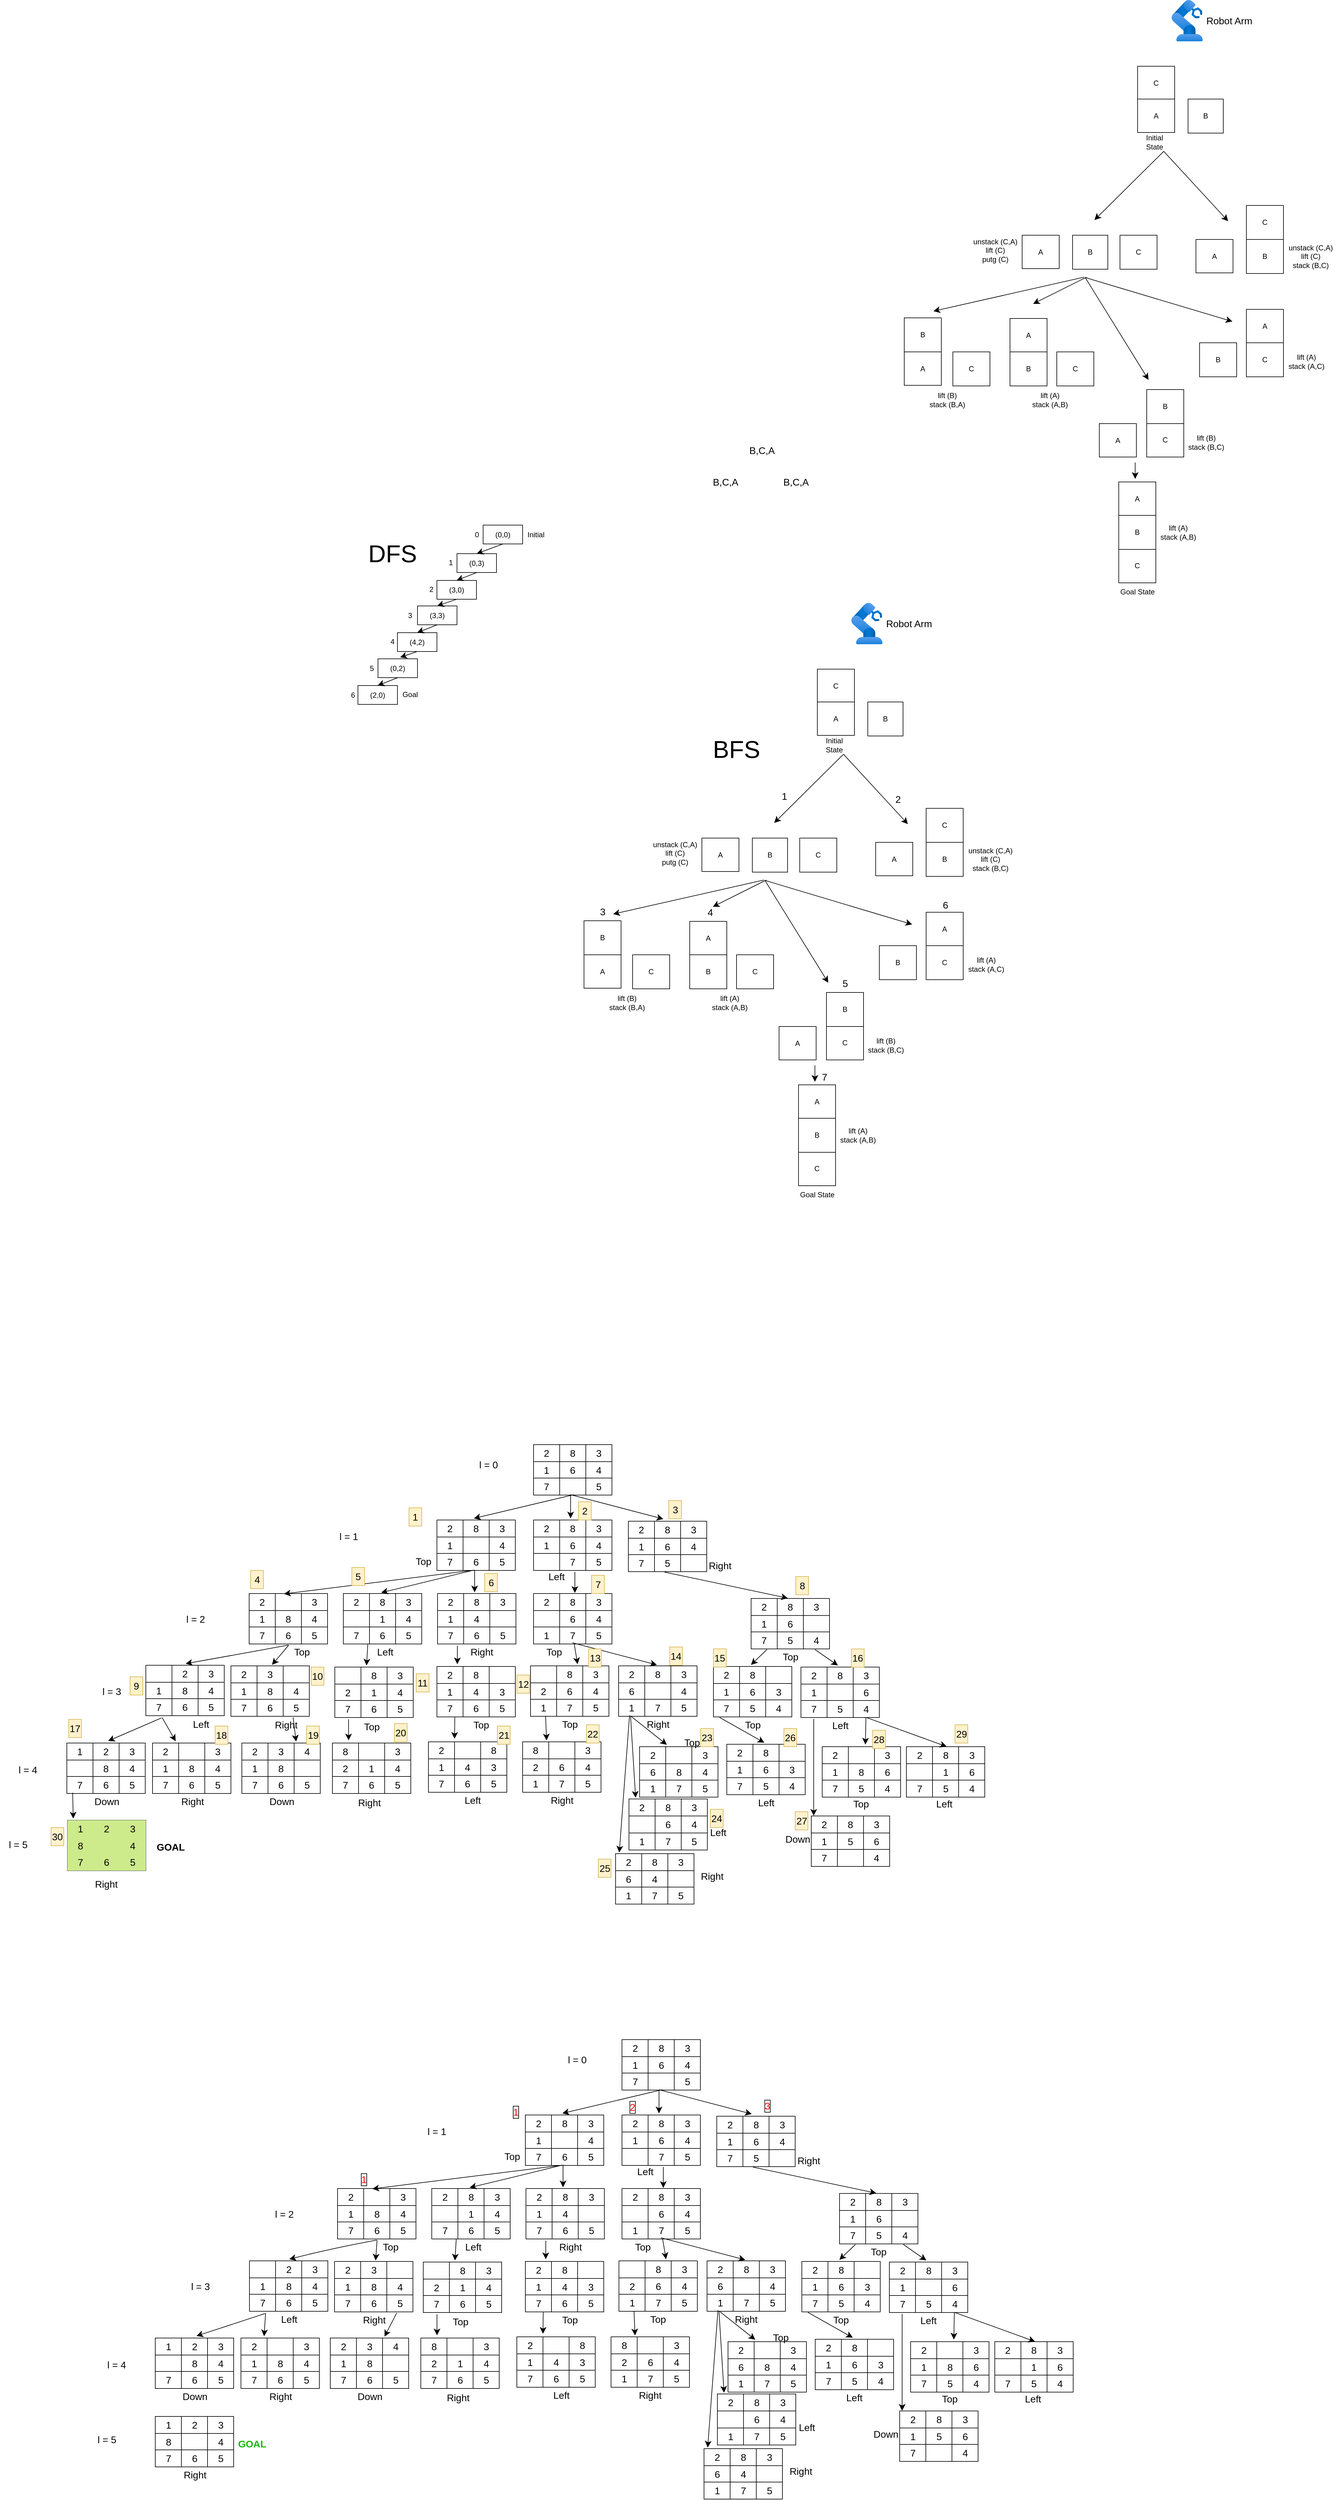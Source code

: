 <mxfile version="24.2.2" type="google">
  <diagram name="Page-1" id="23CooTpFYo_jXHbBuMOx">
    <mxGraphModel dx="3750" dy="953" grid="0" gridSize="10" guides="1" tooltips="1" connect="1" arrows="1" fold="1" page="0" pageScale="1" pageWidth="827" pageHeight="1169" math="0" shadow="0">
      <root>
        <mxCell id="0" />
        <mxCell id="1" parent="0" />
        <mxCell id="CIoKELHzmpAsT8VB9V1t-53" value="C" style="rounded=0;whiteSpace=wrap;html=1;" parent="1" vertex="1">
          <mxGeometry x="137" y="190" width="61" height="56" as="geometry" />
        </mxCell>
        <mxCell id="CIoKELHzmpAsT8VB9V1t-54" value="A" style="rounded=0;whiteSpace=wrap;html=1;" parent="1" vertex="1">
          <mxGeometry x="137" y="244" width="61" height="55" as="geometry" />
        </mxCell>
        <mxCell id="CIoKELHzmpAsT8VB9V1t-55" value="B" style="rounded=0;whiteSpace=wrap;html=1;" parent="1" vertex="1">
          <mxGeometry x="220" y="244" width="58" height="56" as="geometry" />
        </mxCell>
        <mxCell id="CIoKELHzmpAsT8VB9V1t-58" value="" style="image;aspect=fixed;html=1;points=[];align=center;fontSize=12;image=img/lib/azure2/other/Defender_Industrial_Robot.svg;" parent="1" vertex="1">
          <mxGeometry x="193" y="81" width="51.08" height="68" as="geometry" />
        </mxCell>
        <mxCell id="CIoKELHzmpAsT8VB9V1t-59" value="Robot Arm" style="text;html=1;align=center;verticalAlign=middle;whiteSpace=wrap;rounded=0;fontSize=16;" parent="1" vertex="1">
          <mxGeometry x="244.08" y="100" width="87.92" height="30" as="geometry" />
        </mxCell>
        <mxCell id="CIoKELHzmpAsT8VB9V1t-60" value="" style="endArrow=classic;html=1;rounded=0;fontSize=12;startSize=8;endSize=8;curved=1;exitX=0.75;exitY=1;exitDx=0;exitDy=0;" parent="1" source="CIoKELHzmpAsT8VB9V1t-90" edge="1">
          <mxGeometry width="50" height="50" relative="1" as="geometry">
            <mxPoint x="183" y="312" as="sourcePoint" />
            <mxPoint x="66" y="443" as="targetPoint" />
          </mxGeometry>
        </mxCell>
        <mxCell id="CIoKELHzmpAsT8VB9V1t-62" value="" style="endArrow=classic;html=1;rounded=0;fontSize=12;startSize=8;endSize=8;curved=1;exitX=0.75;exitY=1;exitDx=0;exitDy=0;" parent="1" source="CIoKELHzmpAsT8VB9V1t-90" edge="1">
          <mxGeometry width="50" height="50" relative="1" as="geometry">
            <mxPoint x="182" y="311" as="sourcePoint" />
            <mxPoint x="286" y="445" as="targetPoint" />
          </mxGeometry>
        </mxCell>
        <mxCell id="CIoKELHzmpAsT8VB9V1t-63" value="C" style="rounded=0;whiteSpace=wrap;html=1;" parent="1" vertex="1">
          <mxGeometry x="108" y="468" width="61" height="56" as="geometry" />
        </mxCell>
        <mxCell id="CIoKELHzmpAsT8VB9V1t-64" value="A" style="rounded=0;whiteSpace=wrap;html=1;" parent="1" vertex="1">
          <mxGeometry x="-53" y="468" width="61" height="55" as="geometry" />
        </mxCell>
        <mxCell id="CIoKELHzmpAsT8VB9V1t-65" value="B" style="rounded=0;whiteSpace=wrap;html=1;" parent="1" vertex="1">
          <mxGeometry x="30" y="468" width="58" height="56" as="geometry" />
        </mxCell>
        <mxCell id="CIoKELHzmpAsT8VB9V1t-66" value="C" style="rounded=0;whiteSpace=wrap;html=1;" parent="1" vertex="1">
          <mxGeometry x="316" y="419" width="61" height="56" as="geometry" />
        </mxCell>
        <mxCell id="CIoKELHzmpAsT8VB9V1t-67" value="A" style="rounded=0;whiteSpace=wrap;html=1;" parent="1" vertex="1">
          <mxGeometry x="233" y="475" width="61" height="55" as="geometry" />
        </mxCell>
        <mxCell id="CIoKELHzmpAsT8VB9V1t-68" value="B" style="rounded=0;whiteSpace=wrap;html=1;" parent="1" vertex="1">
          <mxGeometry x="316" y="475" width="61" height="56" as="geometry" />
        </mxCell>
        <mxCell id="CIoKELHzmpAsT8VB9V1t-69" value="" style="endArrow=classic;html=1;rounded=0;fontSize=12;startSize=8;endSize=8;curved=1;" parent="1" edge="1">
          <mxGeometry width="50" height="50" relative="1" as="geometry">
            <mxPoint x="52" y="538" as="sourcePoint" />
            <mxPoint x="293" y="610" as="targetPoint" />
          </mxGeometry>
        </mxCell>
        <mxCell id="CIoKELHzmpAsT8VB9V1t-70" value="" style="endArrow=classic;html=1;rounded=0;fontSize=12;startSize=8;endSize=8;curved=1;" parent="1" edge="1">
          <mxGeometry width="50" height="50" relative="1" as="geometry">
            <mxPoint x="51" y="538" as="sourcePoint" />
            <mxPoint x="155" y="706" as="targetPoint" />
          </mxGeometry>
        </mxCell>
        <mxCell id="CIoKELHzmpAsT8VB9V1t-71" value="" style="endArrow=classic;html=1;rounded=0;fontSize=12;startSize=8;endSize=8;curved=1;" parent="1" edge="1">
          <mxGeometry width="50" height="50" relative="1" as="geometry">
            <mxPoint x="53" y="537" as="sourcePoint" />
            <mxPoint x="-35" y="581" as="targetPoint" />
          </mxGeometry>
        </mxCell>
        <mxCell id="CIoKELHzmpAsT8VB9V1t-72" value="C" style="rounded=0;whiteSpace=wrap;html=1;" parent="1" vertex="1">
          <mxGeometry x="4" y="660" width="61" height="56" as="geometry" />
        </mxCell>
        <mxCell id="CIoKELHzmpAsT8VB9V1t-73" value="A" style="rounded=0;whiteSpace=wrap;html=1;" parent="1" vertex="1">
          <mxGeometry x="-73" y="605" width="61" height="55" as="geometry" />
        </mxCell>
        <mxCell id="CIoKELHzmpAsT8VB9V1t-74" value="B" style="rounded=0;whiteSpace=wrap;html=1;" parent="1" vertex="1">
          <mxGeometry x="-73" y="660" width="61" height="56" as="geometry" />
        </mxCell>
        <mxCell id="CIoKELHzmpAsT8VB9V1t-75" value="C" style="rounded=0;whiteSpace=wrap;html=1;" parent="1" vertex="1">
          <mxGeometry x="316" y="645" width="61" height="56" as="geometry" />
        </mxCell>
        <mxCell id="CIoKELHzmpAsT8VB9V1t-76" value="A" style="rounded=0;whiteSpace=wrap;html=1;" parent="1" vertex="1">
          <mxGeometry x="316" y="590" width="61" height="55" as="geometry" />
        </mxCell>
        <mxCell id="CIoKELHzmpAsT8VB9V1t-77" value="B" style="rounded=0;whiteSpace=wrap;html=1;" parent="1" vertex="1">
          <mxGeometry x="239" y="645" width="61" height="56" as="geometry" />
        </mxCell>
        <mxCell id="CIoKELHzmpAsT8VB9V1t-78" value="C" style="rounded=0;whiteSpace=wrap;html=1;" parent="1" vertex="1">
          <mxGeometry x="152" y="777" width="61" height="56" as="geometry" />
        </mxCell>
        <mxCell id="CIoKELHzmpAsT8VB9V1t-79" value="A" style="rounded=0;whiteSpace=wrap;html=1;" parent="1" vertex="1">
          <mxGeometry x="74" y="778" width="61" height="55" as="geometry" />
        </mxCell>
        <mxCell id="CIoKELHzmpAsT8VB9V1t-80" value="B" style="rounded=0;whiteSpace=wrap;html=1;" parent="1" vertex="1">
          <mxGeometry x="152" y="722" width="61" height="56" as="geometry" />
        </mxCell>
        <mxCell id="CIoKELHzmpAsT8VB9V1t-81" value="" style="endArrow=classic;html=1;rounded=0;fontSize=12;startSize=8;endSize=8;curved=1;" parent="1" edge="1">
          <mxGeometry width="50" height="50" relative="1" as="geometry">
            <mxPoint x="133" y="842" as="sourcePoint" />
            <mxPoint x="133" y="869" as="targetPoint" />
          </mxGeometry>
        </mxCell>
        <mxCell id="CIoKELHzmpAsT8VB9V1t-83" value="C" style="rounded=0;whiteSpace=wrap;html=1;" parent="1" vertex="1">
          <mxGeometry x="-167" y="660" width="61" height="56" as="geometry" />
        </mxCell>
        <mxCell id="CIoKELHzmpAsT8VB9V1t-84" value="A" style="rounded=0;whiteSpace=wrap;html=1;" parent="1" vertex="1">
          <mxGeometry x="-247" y="660" width="61" height="55" as="geometry" />
        </mxCell>
        <mxCell id="CIoKELHzmpAsT8VB9V1t-85" value="B" style="rounded=0;whiteSpace=wrap;html=1;" parent="1" vertex="1">
          <mxGeometry x="-247" y="604" width="61" height="56" as="geometry" />
        </mxCell>
        <mxCell id="CIoKELHzmpAsT8VB9V1t-86" value="" style="endArrow=classic;html=1;rounded=0;fontSize=12;startSize=8;endSize=8;curved=1;" parent="1" edge="1">
          <mxGeometry width="50" height="50" relative="1" as="geometry">
            <mxPoint x="49" y="537" as="sourcePoint" />
            <mxPoint x="-199" y="593" as="targetPoint" />
          </mxGeometry>
        </mxCell>
        <mxCell id="CIoKELHzmpAsT8VB9V1t-87" value="C" style="rounded=0;whiteSpace=wrap;html=1;" parent="1" vertex="1">
          <mxGeometry x="106" y="984" width="61" height="56" as="geometry" />
        </mxCell>
        <mxCell id="CIoKELHzmpAsT8VB9V1t-88" value="A" style="rounded=0;whiteSpace=wrap;html=1;" parent="1" vertex="1">
          <mxGeometry x="106" y="874" width="61" height="55" as="geometry" />
        </mxCell>
        <mxCell id="CIoKELHzmpAsT8VB9V1t-89" value="B" style="rounded=0;whiteSpace=wrap;html=1;" parent="1" vertex="1">
          <mxGeometry x="106" y="929" width="61" height="56" as="geometry" />
        </mxCell>
        <mxCell id="CIoKELHzmpAsT8VB9V1t-90" value="Initial State" style="text;html=1;align=center;verticalAlign=middle;whiteSpace=wrap;rounded=0;" parent="1" vertex="1">
          <mxGeometry x="135" y="300" width="60" height="30" as="geometry" />
        </mxCell>
        <mxCell id="CIoKELHzmpAsT8VB9V1t-91" value="Goal State" style="text;html=1;align=center;verticalAlign=middle;whiteSpace=wrap;rounded=0;" parent="1" vertex="1">
          <mxGeometry x="107.0" y="1040" width="60" height="30" as="geometry" />
        </mxCell>
        <mxCell id="CIoKELHzmpAsT8VB9V1t-92" value="unstack (C,A)&lt;div&gt;lift (C)&lt;/div&gt;&lt;div&gt;putg (C)&lt;/div&gt;" style="text;html=1;align=center;verticalAlign=middle;whiteSpace=wrap;rounded=0;" parent="1" vertex="1">
          <mxGeometry x="-149" y="462" width="104" height="61" as="geometry" />
        </mxCell>
        <mxCell id="CIoKELHzmpAsT8VB9V1t-93" value="unstack (C,A)&lt;div&gt;lift (C)&lt;/div&gt;&lt;div&gt;stack (B,C)&lt;/div&gt;" style="text;html=1;align=center;verticalAlign=middle;whiteSpace=wrap;rounded=0;" parent="1" vertex="1">
          <mxGeometry x="370" y="472.5" width="104" height="61" as="geometry" />
        </mxCell>
        <mxCell id="CIoKELHzmpAsT8VB9V1t-94" value="&lt;div&gt;lift (A)&lt;/div&gt;&lt;div&gt;stack (A,C)&lt;/div&gt;" style="text;html=1;align=center;verticalAlign=middle;whiteSpace=wrap;rounded=0;" parent="1" vertex="1">
          <mxGeometry x="363" y="645" width="104" height="61" as="geometry" />
        </mxCell>
        <mxCell id="CIoKELHzmpAsT8VB9V1t-95" value="&lt;div&gt;lift (B)&lt;/div&gt;&lt;div&gt;stack (B,A)&lt;/div&gt;" style="text;html=1;align=center;verticalAlign=middle;whiteSpace=wrap;rounded=0;" parent="1" vertex="1">
          <mxGeometry x="-228" y="708" width="104" height="61" as="geometry" />
        </mxCell>
        <mxCell id="CIoKELHzmpAsT8VB9V1t-96" value="&lt;div&gt;lift (A)&lt;/div&gt;&lt;div&gt;stack (A,B)&lt;/div&gt;" style="text;html=1;align=center;verticalAlign=middle;whiteSpace=wrap;rounded=0;" parent="1" vertex="1">
          <mxGeometry x="-59" y="708" width="104" height="61" as="geometry" />
        </mxCell>
        <mxCell id="CIoKELHzmpAsT8VB9V1t-97" value="&lt;div&gt;lift (B)&lt;/div&gt;&lt;div&gt;stack (B,C)&lt;/div&gt;" style="text;html=1;align=center;verticalAlign=middle;whiteSpace=wrap;rounded=0;" parent="1" vertex="1">
          <mxGeometry x="198" y="778" width="104" height="61" as="geometry" />
        </mxCell>
        <mxCell id="CIoKELHzmpAsT8VB9V1t-99" value="&lt;div&gt;lift (A)&lt;/div&gt;&lt;div&gt;stack (A,B)&lt;/div&gt;" style="text;html=1;align=center;verticalAlign=middle;whiteSpace=wrap;rounded=0;" parent="1" vertex="1">
          <mxGeometry x="152" y="926.5" width="104" height="61" as="geometry" />
        </mxCell>
        <mxCell id="__y_4Dng0Ktj2WucJdcz-1" value="(0,0)" style="rounded=0;whiteSpace=wrap;html=1;" vertex="1" parent="1">
          <mxGeometry x="-940" y="945" width="65" height="31" as="geometry" />
        </mxCell>
        <mxCell id="__y_4Dng0Ktj2WucJdcz-2" value="(0,3)" style="rounded=0;whiteSpace=wrap;html=1;" vertex="1" parent="1">
          <mxGeometry x="-983" y="992" width="65" height="31" as="geometry" />
        </mxCell>
        <mxCell id="__y_4Dng0Ktj2WucJdcz-3" value="(3,0)" style="rounded=0;whiteSpace=wrap;html=1;" vertex="1" parent="1">
          <mxGeometry x="-1016" y="1036" width="65" height="31" as="geometry" />
        </mxCell>
        <mxCell id="__y_4Dng0Ktj2WucJdcz-5" value="(3,3)" style="rounded=0;whiteSpace=wrap;html=1;" vertex="1" parent="1">
          <mxGeometry x="-1048" y="1078" width="65" height="31" as="geometry" />
        </mxCell>
        <mxCell id="__y_4Dng0Ktj2WucJdcz-6" value="(4,2)" style="rounded=0;whiteSpace=wrap;html=1;" vertex="1" parent="1">
          <mxGeometry x="-1081" y="1122" width="65" height="31" as="geometry" />
        </mxCell>
        <mxCell id="__y_4Dng0Ktj2WucJdcz-7" value="(0,2)&lt;span style=&quot;color: rgba(0, 0, 0, 0); font-family: monospace; font-size: 0px; text-align: start; text-wrap: nowrap;&quot;&gt;%3CmxGraphModel%3E%3Croot%3E%3CmxCell%20id%3D%220%22%2F%3E%3CmxCell%20id%3D%221%22%20parent%3D%220%22%2F%3E%3CmxCell%20id%3D%222%22%20value%3D%22(0%2C0)%22%20style%3D%22rounded%3D0%3BwhiteSpace%3Dwrap%3Bhtml%3D1%3B%22%20vertex%3D%221%22%20parent%3D%221%22%3E%3CmxGeometry%20x%3D%22-940%22%20y%3D%22945%22%20width%3D%2265%22%20height%3D%2231%22%20as%3D%22geometry%22%2F%3E%3C%2FmxCell%3E%3C%2Froot%3E%3C%2FmxGraphModel%3E&lt;/span&gt;" style="rounded=0;whiteSpace=wrap;html=1;" vertex="1" parent="1">
          <mxGeometry x="-1113" y="1165" width="65" height="31" as="geometry" />
        </mxCell>
        <mxCell id="__y_4Dng0Ktj2WucJdcz-8" value="(2,0)" style="rounded=0;whiteSpace=wrap;html=1;" vertex="1" parent="1">
          <mxGeometry x="-1146" y="1209" width="65" height="31" as="geometry" />
        </mxCell>
        <mxCell id="__y_4Dng0Ktj2WucJdcz-9" value="Initial" style="text;html=1;align=center;verticalAlign=middle;whiteSpace=wrap;rounded=0;" vertex="1" parent="1">
          <mxGeometry x="-883" y="946" width="60" height="30" as="geometry" />
        </mxCell>
        <mxCell id="__y_4Dng0Ktj2WucJdcz-10" value="Goal" style="text;html=1;align=center;verticalAlign=middle;whiteSpace=wrap;rounded=0;" vertex="1" parent="1">
          <mxGeometry x="-1090" y="1209" width="60" height="30" as="geometry" />
        </mxCell>
        <mxCell id="__y_4Dng0Ktj2WucJdcz-11" value="0&lt;span style=&quot;color: rgba(0, 0, 0, 0); font-family: monospace; font-size: 0px; text-align: start; text-wrap: nowrap;&quot;&gt;%3CmxGraphModel%3E%3Croot%3E%3CmxCell%20id%3D%220%22%2F%3E%3CmxCell%20id%3D%221%22%20parent%3D%220%22%2F%3E%3CmxCell%20id%3D%222%22%20value%3D%22(0%2C0)%22%20style%3D%22rounded%3D0%3BwhiteSpace%3Dwrap%3Bhtml%3D1%3B%22%20vertex%3D%221%22%20parent%3D%221%22%3E%3CmxGeometry%20x%3D%22-940%22%20y%3D%22945%22%20width%3D%2265%22%20height%3D%2231%22%20as%3D%22geometry%22%2F%3E%3C%2FmxCell%3E%3C%2Froot%3E%3C%2FmxGraphModel%3E&lt;/span&gt;" style="text;html=1;align=center;verticalAlign=middle;whiteSpace=wrap;rounded=0;" vertex="1" parent="1">
          <mxGeometry x="-980.5" y="945.5" width="60" height="30" as="geometry" />
        </mxCell>
        <mxCell id="__y_4Dng0Ktj2WucJdcz-13" value="1" style="text;html=1;align=center;verticalAlign=middle;whiteSpace=wrap;rounded=0;" vertex="1" parent="1">
          <mxGeometry x="-1023" y="992" width="60" height="30" as="geometry" />
        </mxCell>
        <mxCell id="__y_4Dng0Ktj2WucJdcz-14" value="5" style="text;html=1;align=center;verticalAlign=middle;whiteSpace=wrap;rounded=0;" vertex="1" parent="1">
          <mxGeometry x="-1153" y="1165.5" width="60" height="30" as="geometry" />
        </mxCell>
        <mxCell id="__y_4Dng0Ktj2WucJdcz-15" value="4" style="text;html=1;align=center;verticalAlign=middle;whiteSpace=wrap;rounded=0;" vertex="1" parent="1">
          <mxGeometry x="-1119" y="1122" width="60" height="30" as="geometry" />
        </mxCell>
        <mxCell id="__y_4Dng0Ktj2WucJdcz-16" value="3" style="text;html=1;align=center;verticalAlign=middle;whiteSpace=wrap;rounded=0;" vertex="1" parent="1">
          <mxGeometry x="-1090" y="1079" width="60" height="30" as="geometry" />
        </mxCell>
        <mxCell id="__y_4Dng0Ktj2WucJdcz-17" value="2" style="text;html=1;align=center;verticalAlign=middle;whiteSpace=wrap;rounded=0;" vertex="1" parent="1">
          <mxGeometry x="-1055" y="1036" width="60" height="30" as="geometry" />
        </mxCell>
        <mxCell id="__y_4Dng0Ktj2WucJdcz-18" value="6" style="text;html=1;align=center;verticalAlign=middle;whiteSpace=wrap;rounded=0;" vertex="1" parent="1">
          <mxGeometry x="-1184" y="1210" width="60" height="30" as="geometry" />
        </mxCell>
        <mxCell id="__y_4Dng0Ktj2WucJdcz-19" value="B,C,A" style="text;html=1;align=center;verticalAlign=middle;whiteSpace=wrap;rounded=0;fontSize=16;" vertex="1" parent="1">
          <mxGeometry x="-511" y="807" width="60" height="30" as="geometry" />
        </mxCell>
        <mxCell id="__y_4Dng0Ktj2WucJdcz-20" value="B,C,A" style="text;html=1;align=center;verticalAlign=middle;whiteSpace=wrap;rounded=0;fontSize=16;" vertex="1" parent="1">
          <mxGeometry x="-571" y="859" width="60" height="30" as="geometry" />
        </mxCell>
        <mxCell id="__y_4Dng0Ktj2WucJdcz-21" value="B,C,A" style="text;html=1;align=center;verticalAlign=middle;whiteSpace=wrap;rounded=0;fontSize=16;" vertex="1" parent="1">
          <mxGeometry x="-455" y="859" width="60" height="30" as="geometry" />
        </mxCell>
        <mxCell id="__y_4Dng0Ktj2WucJdcz-106" value="C" style="rounded=0;whiteSpace=wrap;html=1;" vertex="1" parent="1">
          <mxGeometry x="-390" y="1182" width="61" height="56" as="geometry" />
        </mxCell>
        <mxCell id="__y_4Dng0Ktj2WucJdcz-107" value="A" style="rounded=0;whiteSpace=wrap;html=1;" vertex="1" parent="1">
          <mxGeometry x="-390" y="1236" width="61" height="55" as="geometry" />
        </mxCell>
        <mxCell id="__y_4Dng0Ktj2WucJdcz-108" value="B" style="rounded=0;whiteSpace=wrap;html=1;" vertex="1" parent="1">
          <mxGeometry x="-307" y="1236" width="58" height="56" as="geometry" />
        </mxCell>
        <mxCell id="__y_4Dng0Ktj2WucJdcz-109" value="" style="image;aspect=fixed;html=1;points=[];align=center;fontSize=12;image=img/lib/azure2/other/Defender_Industrial_Robot.svg;" vertex="1" parent="1">
          <mxGeometry x="-334" y="1073" width="51.08" height="68" as="geometry" />
        </mxCell>
        <mxCell id="__y_4Dng0Ktj2WucJdcz-110" value="Robot Arm" style="text;html=1;align=center;verticalAlign=middle;whiteSpace=wrap;rounded=0;fontSize=16;" vertex="1" parent="1">
          <mxGeometry x="-282.92" y="1092" width="87.92" height="30" as="geometry" />
        </mxCell>
        <mxCell id="__y_4Dng0Ktj2WucJdcz-111" value="" style="endArrow=classic;html=1;rounded=0;fontSize=12;startSize=8;endSize=8;curved=1;exitX=0.75;exitY=1;exitDx=0;exitDy=0;" edge="1" parent="1" source="__y_4Dng0Ktj2WucJdcz-139">
          <mxGeometry width="50" height="50" relative="1" as="geometry">
            <mxPoint x="-344" y="1304" as="sourcePoint" />
            <mxPoint x="-461" y="1435" as="targetPoint" />
          </mxGeometry>
        </mxCell>
        <mxCell id="__y_4Dng0Ktj2WucJdcz-112" value="" style="endArrow=classic;html=1;rounded=0;fontSize=12;startSize=8;endSize=8;curved=1;exitX=0.75;exitY=1;exitDx=0;exitDy=0;" edge="1" parent="1" source="__y_4Dng0Ktj2WucJdcz-139">
          <mxGeometry width="50" height="50" relative="1" as="geometry">
            <mxPoint x="-345" y="1303" as="sourcePoint" />
            <mxPoint x="-241" y="1437" as="targetPoint" />
          </mxGeometry>
        </mxCell>
        <mxCell id="__y_4Dng0Ktj2WucJdcz-113" value="C" style="rounded=0;whiteSpace=wrap;html=1;" vertex="1" parent="1">
          <mxGeometry x="-419" y="1460" width="61" height="56" as="geometry" />
        </mxCell>
        <mxCell id="__y_4Dng0Ktj2WucJdcz-114" value="A" style="rounded=0;whiteSpace=wrap;html=1;" vertex="1" parent="1">
          <mxGeometry x="-580" y="1460" width="61" height="55" as="geometry" />
        </mxCell>
        <mxCell id="__y_4Dng0Ktj2WucJdcz-115" value="B" style="rounded=0;whiteSpace=wrap;html=1;" vertex="1" parent="1">
          <mxGeometry x="-497" y="1460" width="58" height="56" as="geometry" />
        </mxCell>
        <mxCell id="__y_4Dng0Ktj2WucJdcz-116" value="C" style="rounded=0;whiteSpace=wrap;html=1;" vertex="1" parent="1">
          <mxGeometry x="-211" y="1411" width="61" height="56" as="geometry" />
        </mxCell>
        <mxCell id="__y_4Dng0Ktj2WucJdcz-117" value="A" style="rounded=0;whiteSpace=wrap;html=1;" vertex="1" parent="1">
          <mxGeometry x="-294" y="1467" width="61" height="55" as="geometry" />
        </mxCell>
        <mxCell id="__y_4Dng0Ktj2WucJdcz-118" value="B" style="rounded=0;whiteSpace=wrap;html=1;" vertex="1" parent="1">
          <mxGeometry x="-211" y="1467" width="61" height="56" as="geometry" />
        </mxCell>
        <mxCell id="__y_4Dng0Ktj2WucJdcz-119" value="" style="endArrow=classic;html=1;rounded=0;fontSize=12;startSize=8;endSize=8;curved=1;" edge="1" parent="1">
          <mxGeometry width="50" height="50" relative="1" as="geometry">
            <mxPoint x="-475" y="1530" as="sourcePoint" />
            <mxPoint x="-234" y="1602" as="targetPoint" />
          </mxGeometry>
        </mxCell>
        <mxCell id="__y_4Dng0Ktj2WucJdcz-120" value="" style="endArrow=classic;html=1;rounded=0;fontSize=12;startSize=8;endSize=8;curved=1;" edge="1" parent="1">
          <mxGeometry width="50" height="50" relative="1" as="geometry">
            <mxPoint x="-476" y="1530" as="sourcePoint" />
            <mxPoint x="-372" y="1698" as="targetPoint" />
          </mxGeometry>
        </mxCell>
        <mxCell id="__y_4Dng0Ktj2WucJdcz-121" value="" style="endArrow=classic;html=1;rounded=0;fontSize=12;startSize=8;endSize=8;curved=1;" edge="1" parent="1">
          <mxGeometry width="50" height="50" relative="1" as="geometry">
            <mxPoint x="-474" y="1529" as="sourcePoint" />
            <mxPoint x="-562" y="1573" as="targetPoint" />
          </mxGeometry>
        </mxCell>
        <mxCell id="__y_4Dng0Ktj2WucJdcz-122" value="C" style="rounded=0;whiteSpace=wrap;html=1;" vertex="1" parent="1">
          <mxGeometry x="-523" y="1652" width="61" height="56" as="geometry" />
        </mxCell>
        <mxCell id="__y_4Dng0Ktj2WucJdcz-123" value="A" style="rounded=0;whiteSpace=wrap;html=1;" vertex="1" parent="1">
          <mxGeometry x="-600" y="1597" width="61" height="55" as="geometry" />
        </mxCell>
        <mxCell id="__y_4Dng0Ktj2WucJdcz-124" value="B" style="rounded=0;whiteSpace=wrap;html=1;" vertex="1" parent="1">
          <mxGeometry x="-600" y="1652" width="61" height="56" as="geometry" />
        </mxCell>
        <mxCell id="__y_4Dng0Ktj2WucJdcz-125" value="C" style="rounded=0;whiteSpace=wrap;html=1;" vertex="1" parent="1">
          <mxGeometry x="-211" y="1637" width="61" height="56" as="geometry" />
        </mxCell>
        <mxCell id="__y_4Dng0Ktj2WucJdcz-126" value="A" style="rounded=0;whiteSpace=wrap;html=1;" vertex="1" parent="1">
          <mxGeometry x="-211" y="1582" width="61" height="55" as="geometry" />
        </mxCell>
        <mxCell id="__y_4Dng0Ktj2WucJdcz-127" value="B" style="rounded=0;whiteSpace=wrap;html=1;" vertex="1" parent="1">
          <mxGeometry x="-288" y="1637" width="61" height="56" as="geometry" />
        </mxCell>
        <mxCell id="__y_4Dng0Ktj2WucJdcz-128" value="C" style="rounded=0;whiteSpace=wrap;html=1;" vertex="1" parent="1">
          <mxGeometry x="-375" y="1769" width="61" height="56" as="geometry" />
        </mxCell>
        <mxCell id="__y_4Dng0Ktj2WucJdcz-129" value="A" style="rounded=0;whiteSpace=wrap;html=1;" vertex="1" parent="1">
          <mxGeometry x="-453" y="1770" width="61" height="55" as="geometry" />
        </mxCell>
        <mxCell id="__y_4Dng0Ktj2WucJdcz-130" value="B" style="rounded=0;whiteSpace=wrap;html=1;" vertex="1" parent="1">
          <mxGeometry x="-375" y="1714" width="61" height="56" as="geometry" />
        </mxCell>
        <mxCell id="__y_4Dng0Ktj2WucJdcz-131" value="" style="endArrow=classic;html=1;rounded=0;fontSize=12;startSize=8;endSize=8;curved=1;" edge="1" parent="1">
          <mxGeometry width="50" height="50" relative="1" as="geometry">
            <mxPoint x="-394" y="1834" as="sourcePoint" />
            <mxPoint x="-394" y="1861" as="targetPoint" />
          </mxGeometry>
        </mxCell>
        <mxCell id="__y_4Dng0Ktj2WucJdcz-132" value="C" style="rounded=0;whiteSpace=wrap;html=1;" vertex="1" parent="1">
          <mxGeometry x="-694" y="1652" width="61" height="56" as="geometry" />
        </mxCell>
        <mxCell id="__y_4Dng0Ktj2WucJdcz-133" value="A" style="rounded=0;whiteSpace=wrap;html=1;" vertex="1" parent="1">
          <mxGeometry x="-774" y="1652" width="61" height="55" as="geometry" />
        </mxCell>
        <mxCell id="__y_4Dng0Ktj2WucJdcz-134" value="B" style="rounded=0;whiteSpace=wrap;html=1;" vertex="1" parent="1">
          <mxGeometry x="-774" y="1596" width="61" height="56" as="geometry" />
        </mxCell>
        <mxCell id="__y_4Dng0Ktj2WucJdcz-135" value="" style="endArrow=classic;html=1;rounded=0;fontSize=12;startSize=8;endSize=8;curved=1;" edge="1" parent="1">
          <mxGeometry width="50" height="50" relative="1" as="geometry">
            <mxPoint x="-478" y="1529" as="sourcePoint" />
            <mxPoint x="-726" y="1585" as="targetPoint" />
          </mxGeometry>
        </mxCell>
        <mxCell id="__y_4Dng0Ktj2WucJdcz-136" value="C" style="rounded=0;whiteSpace=wrap;html=1;" vertex="1" parent="1">
          <mxGeometry x="-421" y="1976" width="61" height="56" as="geometry" />
        </mxCell>
        <mxCell id="__y_4Dng0Ktj2WucJdcz-137" value="A" style="rounded=0;whiteSpace=wrap;html=1;" vertex="1" parent="1">
          <mxGeometry x="-421" y="1866" width="61" height="55" as="geometry" />
        </mxCell>
        <mxCell id="__y_4Dng0Ktj2WucJdcz-138" value="B" style="rounded=0;whiteSpace=wrap;html=1;" vertex="1" parent="1">
          <mxGeometry x="-421" y="1921" width="61" height="56" as="geometry" />
        </mxCell>
        <mxCell id="__y_4Dng0Ktj2WucJdcz-139" value="Initial State" style="text;html=1;align=center;verticalAlign=middle;whiteSpace=wrap;rounded=0;" vertex="1" parent="1">
          <mxGeometry x="-392" y="1292" width="60" height="30" as="geometry" />
        </mxCell>
        <mxCell id="__y_4Dng0Ktj2WucJdcz-140" value="Goal State" style="text;html=1;align=center;verticalAlign=middle;whiteSpace=wrap;rounded=0;" vertex="1" parent="1">
          <mxGeometry x="-420" y="2032" width="60" height="30" as="geometry" />
        </mxCell>
        <mxCell id="__y_4Dng0Ktj2WucJdcz-141" value="unstack (C,A)&lt;div&gt;lift (C)&lt;/div&gt;&lt;div&gt;putg (C)&lt;/div&gt;" style="text;html=1;align=center;verticalAlign=middle;whiteSpace=wrap;rounded=0;" vertex="1" parent="1">
          <mxGeometry x="-676" y="1454" width="104" height="61" as="geometry" />
        </mxCell>
        <mxCell id="__y_4Dng0Ktj2WucJdcz-142" value="unstack (C,A)&lt;div&gt;lift (C)&lt;/div&gt;&lt;div&gt;stack (B,C)&lt;/div&gt;" style="text;html=1;align=center;verticalAlign=middle;whiteSpace=wrap;rounded=0;" vertex="1" parent="1">
          <mxGeometry x="-157" y="1464.5" width="104" height="61" as="geometry" />
        </mxCell>
        <mxCell id="__y_4Dng0Ktj2WucJdcz-143" value="&lt;div&gt;lift (A)&lt;/div&gt;&lt;div&gt;stack (A,C)&lt;/div&gt;" style="text;html=1;align=center;verticalAlign=middle;whiteSpace=wrap;rounded=0;" vertex="1" parent="1">
          <mxGeometry x="-164" y="1637" width="104" height="61" as="geometry" />
        </mxCell>
        <mxCell id="__y_4Dng0Ktj2WucJdcz-144" value="&lt;div&gt;lift (B)&lt;/div&gt;&lt;div&gt;stack (B,A)&lt;/div&gt;" style="text;html=1;align=center;verticalAlign=middle;whiteSpace=wrap;rounded=0;" vertex="1" parent="1">
          <mxGeometry x="-755" y="1700" width="104" height="61" as="geometry" />
        </mxCell>
        <mxCell id="__y_4Dng0Ktj2WucJdcz-145" value="&lt;div&gt;lift (A)&lt;/div&gt;&lt;div&gt;stack (A,B)&lt;/div&gt;" style="text;html=1;align=center;verticalAlign=middle;whiteSpace=wrap;rounded=0;" vertex="1" parent="1">
          <mxGeometry x="-586" y="1700" width="104" height="61" as="geometry" />
        </mxCell>
        <mxCell id="__y_4Dng0Ktj2WucJdcz-146" value="&lt;div&gt;lift (B)&lt;/div&gt;&lt;div&gt;stack (B,C)&lt;/div&gt;" style="text;html=1;align=center;verticalAlign=middle;whiteSpace=wrap;rounded=0;" vertex="1" parent="1">
          <mxGeometry x="-329" y="1770" width="104" height="61" as="geometry" />
        </mxCell>
        <mxCell id="__y_4Dng0Ktj2WucJdcz-147" value="&lt;div&gt;lift (A)&lt;/div&gt;&lt;div&gt;stack (A,B)&lt;/div&gt;" style="text;html=1;align=center;verticalAlign=middle;whiteSpace=wrap;rounded=0;" vertex="1" parent="1">
          <mxGeometry x="-375" y="1918.5" width="104" height="61" as="geometry" />
        </mxCell>
        <mxCell id="__y_4Dng0Ktj2WucJdcz-148" value="1" style="text;html=1;align=center;verticalAlign=middle;whiteSpace=wrap;rounded=0;fontSize=16;" vertex="1" parent="1">
          <mxGeometry x="-474" y="1376" width="60" height="30" as="geometry" />
        </mxCell>
        <mxCell id="__y_4Dng0Ktj2WucJdcz-149" value="2" style="text;html=1;align=center;verticalAlign=middle;whiteSpace=wrap;rounded=0;fontSize=16;" vertex="1" parent="1">
          <mxGeometry x="-287.5" y="1381" width="60" height="30" as="geometry" />
        </mxCell>
        <mxCell id="__y_4Dng0Ktj2WucJdcz-150" value="3" style="text;html=1;align=center;verticalAlign=middle;whiteSpace=wrap;rounded=0;fontSize=16;" vertex="1" parent="1">
          <mxGeometry x="-773" y="1566" width="60" height="30" as="geometry" />
        </mxCell>
        <mxCell id="__y_4Dng0Ktj2WucJdcz-151" value="4" style="text;html=1;align=center;verticalAlign=middle;whiteSpace=wrap;rounded=0;fontSize=16;" vertex="1" parent="1">
          <mxGeometry x="-596" y="1567" width="60" height="30" as="geometry" />
        </mxCell>
        <mxCell id="__y_4Dng0Ktj2WucJdcz-152" value="5" style="text;html=1;align=center;verticalAlign=middle;whiteSpace=wrap;rounded=0;fontSize=16;" vertex="1" parent="1">
          <mxGeometry x="-374" y="1684" width="60" height="30" as="geometry" />
        </mxCell>
        <mxCell id="__y_4Dng0Ktj2WucJdcz-153" value="6" style="text;html=1;align=center;verticalAlign=middle;whiteSpace=wrap;rounded=0;fontSize=16;" vertex="1" parent="1">
          <mxGeometry x="-209" y="1555" width="60" height="30" as="geometry" />
        </mxCell>
        <mxCell id="__y_4Dng0Ktj2WucJdcz-154" value="7" style="text;html=1;align=center;verticalAlign=middle;whiteSpace=wrap;rounded=0;fontSize=16;" vertex="1" parent="1">
          <mxGeometry x="-408" y="1838" width="60" height="30" as="geometry" />
        </mxCell>
        <mxCell id="__y_4Dng0Ktj2WucJdcz-155" value="BFS" style="text;html=1;align=center;verticalAlign=middle;whiteSpace=wrap;rounded=0;fontSize=40;" vertex="1" parent="1">
          <mxGeometry x="-553" y="1298" width="60" height="30" as="geometry" />
        </mxCell>
        <mxCell id="__y_4Dng0Ktj2WucJdcz-156" value="DFS" style="text;html=1;align=center;verticalAlign=middle;whiteSpace=wrap;rounded=0;fontSize=40;" vertex="1" parent="1">
          <mxGeometry x="-1119" y="975.5" width="60" height="30" as="geometry" />
        </mxCell>
        <mxCell id="__y_4Dng0Ktj2WucJdcz-157" value="" style="endArrow=classic;html=1;rounded=0;fontSize=12;startSize=8;endSize=8;curved=1;" edge="1" parent="1" source="__y_4Dng0Ktj2WucJdcz-3">
          <mxGeometry width="50" height="50" relative="1" as="geometry">
            <mxPoint x="-1033" y="1117" as="sourcePoint" />
            <mxPoint x="-983" y="1067" as="targetPoint" />
          </mxGeometry>
        </mxCell>
        <mxCell id="__y_4Dng0Ktj2WucJdcz-159" value="" style="endArrow=classic;html=1;rounded=0;fontSize=12;startSize=8;endSize=8;curved=1;exitX=0.5;exitY=1;exitDx=0;exitDy=0;entryX=0.5;entryY=0;entryDx=0;entryDy=0;" edge="1" parent="1" source="__y_4Dng0Ktj2WucJdcz-1" target="__y_4Dng0Ktj2WucJdcz-2">
          <mxGeometry width="50" height="50" relative="1" as="geometry">
            <mxPoint x="-936" y="1135" as="sourcePoint" />
            <mxPoint x="-886" y="1085" as="targetPoint" />
          </mxGeometry>
        </mxCell>
        <mxCell id="__y_4Dng0Ktj2WucJdcz-160" value="" style="endArrow=classic;html=1;rounded=0;fontSize=12;startSize=8;endSize=8;curved=1;exitX=0.5;exitY=1;exitDx=0;exitDy=0;entryX=0.5;entryY=0;entryDx=0;entryDy=0;" edge="1" parent="1" source="__y_4Dng0Ktj2WucJdcz-2" target="__y_4Dng0Ktj2WucJdcz-3">
          <mxGeometry width="50" height="50" relative="1" as="geometry">
            <mxPoint x="-900" y="984" as="sourcePoint" />
            <mxPoint x="-940" y="1002" as="targetPoint" />
          </mxGeometry>
        </mxCell>
        <mxCell id="__y_4Dng0Ktj2WucJdcz-161" value="" style="endArrow=classic;html=1;rounded=0;fontSize=12;startSize=8;endSize=8;curved=1;exitX=0.5;exitY=1;exitDx=0;exitDy=0;entryX=0.5;entryY=0;entryDx=0;entryDy=0;" edge="1" parent="1" source="__y_4Dng0Ktj2WucJdcz-3" target="__y_4Dng0Ktj2WucJdcz-5">
          <mxGeometry width="50" height="50" relative="1" as="geometry">
            <mxPoint x="-890" y="994" as="sourcePoint" />
            <mxPoint x="-930" y="1012" as="targetPoint" />
          </mxGeometry>
        </mxCell>
        <mxCell id="__y_4Dng0Ktj2WucJdcz-162" value="" style="endArrow=classic;html=1;rounded=0;fontSize=12;startSize=8;endSize=8;curved=1;entryX=0.5;entryY=0;entryDx=0;entryDy=0;exitX=0.5;exitY=1;exitDx=0;exitDy=0;" edge="1" parent="1" source="__y_4Dng0Ktj2WucJdcz-5" target="__y_4Dng0Ktj2WucJdcz-6">
          <mxGeometry width="50" height="50" relative="1" as="geometry">
            <mxPoint x="-880" y="1004" as="sourcePoint" />
            <mxPoint x="-920" y="1022" as="targetPoint" />
          </mxGeometry>
        </mxCell>
        <mxCell id="__y_4Dng0Ktj2WucJdcz-163" value="" style="endArrow=classic;html=1;rounded=0;fontSize=12;startSize=8;endSize=8;curved=1;exitX=0.5;exitY=1;exitDx=0;exitDy=0;entryX=0.561;entryY=-0.075;entryDx=0;entryDy=0;entryPerimeter=0;" edge="1" parent="1" source="__y_4Dng0Ktj2WucJdcz-6" target="__y_4Dng0Ktj2WucJdcz-7">
          <mxGeometry width="50" height="50" relative="1" as="geometry">
            <mxPoint x="-870" y="1014" as="sourcePoint" />
            <mxPoint x="-910" y="1032" as="targetPoint" />
          </mxGeometry>
        </mxCell>
        <mxCell id="__y_4Dng0Ktj2WucJdcz-164" value="" style="endArrow=classic;html=1;rounded=0;fontSize=12;startSize=8;endSize=8;curved=1;exitX=0.5;exitY=1;exitDx=0;exitDy=0;entryX=0.5;entryY=0;entryDx=0;entryDy=0;" edge="1" parent="1" source="__y_4Dng0Ktj2WucJdcz-7" target="__y_4Dng0Ktj2WucJdcz-8">
          <mxGeometry width="50" height="50" relative="1" as="geometry">
            <mxPoint x="-860" y="1024" as="sourcePoint" />
            <mxPoint x="-900" y="1042" as="targetPoint" />
          </mxGeometry>
        </mxCell>
        <mxCell id="__y_4Dng0Ktj2WucJdcz-165" value="" style="shape=table;startSize=0;container=1;collapsible=0;childLayout=tableLayout;fontSize=16;" vertex="1" parent="1">
          <mxGeometry x="-857" y="2458" width="129" height="83" as="geometry" />
        </mxCell>
        <mxCell id="__y_4Dng0Ktj2WucJdcz-166" value="" style="shape=tableRow;horizontal=0;startSize=0;swimlaneHead=0;swimlaneBody=0;strokeColor=inherit;top=0;left=0;bottom=0;right=0;collapsible=0;dropTarget=0;fillColor=none;points=[[0,0.5],[1,0.5]];portConstraint=eastwest;fontSize=16;" vertex="1" parent="__y_4Dng0Ktj2WucJdcz-165">
          <mxGeometry width="129" height="28" as="geometry" />
        </mxCell>
        <mxCell id="__y_4Dng0Ktj2WucJdcz-167" value="2" style="shape=partialRectangle;html=1;whiteSpace=wrap;connectable=0;strokeColor=inherit;overflow=hidden;fillColor=none;top=0;left=0;bottom=0;right=0;pointerEvents=1;fontSize=16;" vertex="1" parent="__y_4Dng0Ktj2WucJdcz-166">
          <mxGeometry width="43" height="28" as="geometry">
            <mxRectangle width="43" height="28" as="alternateBounds" />
          </mxGeometry>
        </mxCell>
        <mxCell id="__y_4Dng0Ktj2WucJdcz-168" value="8" style="shape=partialRectangle;html=1;whiteSpace=wrap;connectable=0;strokeColor=inherit;overflow=hidden;fillColor=none;top=0;left=0;bottom=0;right=0;pointerEvents=1;fontSize=16;" vertex="1" parent="__y_4Dng0Ktj2WucJdcz-166">
          <mxGeometry x="43" width="43" height="28" as="geometry">
            <mxRectangle width="43" height="28" as="alternateBounds" />
          </mxGeometry>
        </mxCell>
        <mxCell id="__y_4Dng0Ktj2WucJdcz-169" value="3" style="shape=partialRectangle;html=1;whiteSpace=wrap;connectable=0;strokeColor=inherit;overflow=hidden;fillColor=none;top=0;left=0;bottom=0;right=0;pointerEvents=1;fontSize=16;" vertex="1" parent="__y_4Dng0Ktj2WucJdcz-166">
          <mxGeometry x="86" width="43" height="28" as="geometry">
            <mxRectangle width="43" height="28" as="alternateBounds" />
          </mxGeometry>
        </mxCell>
        <mxCell id="__y_4Dng0Ktj2WucJdcz-170" value="" style="shape=tableRow;horizontal=0;startSize=0;swimlaneHead=0;swimlaneBody=0;strokeColor=inherit;top=0;left=0;bottom=0;right=0;collapsible=0;dropTarget=0;fillColor=none;points=[[0,0.5],[1,0.5]];portConstraint=eastwest;fontSize=16;" vertex="1" parent="__y_4Dng0Ktj2WucJdcz-165">
          <mxGeometry y="28" width="129" height="27" as="geometry" />
        </mxCell>
        <mxCell id="__y_4Dng0Ktj2WucJdcz-171" value="1" style="shape=partialRectangle;html=1;whiteSpace=wrap;connectable=0;strokeColor=inherit;overflow=hidden;fillColor=none;top=0;left=0;bottom=0;right=0;pointerEvents=1;fontSize=16;" vertex="1" parent="__y_4Dng0Ktj2WucJdcz-170">
          <mxGeometry width="43" height="27" as="geometry">
            <mxRectangle width="43" height="27" as="alternateBounds" />
          </mxGeometry>
        </mxCell>
        <mxCell id="__y_4Dng0Ktj2WucJdcz-172" value="6" style="shape=partialRectangle;html=1;whiteSpace=wrap;connectable=0;strokeColor=inherit;overflow=hidden;fillColor=none;top=0;left=0;bottom=0;right=0;pointerEvents=1;fontSize=16;" vertex="1" parent="__y_4Dng0Ktj2WucJdcz-170">
          <mxGeometry x="43" width="43" height="27" as="geometry">
            <mxRectangle width="43" height="27" as="alternateBounds" />
          </mxGeometry>
        </mxCell>
        <mxCell id="__y_4Dng0Ktj2WucJdcz-173" value="4" style="shape=partialRectangle;html=1;whiteSpace=wrap;connectable=0;strokeColor=inherit;overflow=hidden;fillColor=none;top=0;left=0;bottom=0;right=0;pointerEvents=1;fontSize=16;" vertex="1" parent="__y_4Dng0Ktj2WucJdcz-170">
          <mxGeometry x="86" width="43" height="27" as="geometry">
            <mxRectangle width="43" height="27" as="alternateBounds" />
          </mxGeometry>
        </mxCell>
        <mxCell id="__y_4Dng0Ktj2WucJdcz-174" value="" style="shape=tableRow;horizontal=0;startSize=0;swimlaneHead=0;swimlaneBody=0;strokeColor=inherit;top=0;left=0;bottom=0;right=0;collapsible=0;dropTarget=0;fillColor=none;points=[[0,0.5],[1,0.5]];portConstraint=eastwest;fontSize=16;" vertex="1" parent="__y_4Dng0Ktj2WucJdcz-165">
          <mxGeometry y="55" width="129" height="28" as="geometry" />
        </mxCell>
        <mxCell id="__y_4Dng0Ktj2WucJdcz-175" value="7" style="shape=partialRectangle;html=1;whiteSpace=wrap;connectable=0;strokeColor=inherit;overflow=hidden;fillColor=none;top=0;left=0;bottom=0;right=0;pointerEvents=1;fontSize=16;" vertex="1" parent="__y_4Dng0Ktj2WucJdcz-174">
          <mxGeometry width="43" height="28" as="geometry">
            <mxRectangle width="43" height="28" as="alternateBounds" />
          </mxGeometry>
        </mxCell>
        <mxCell id="__y_4Dng0Ktj2WucJdcz-176" value="" style="shape=partialRectangle;html=1;whiteSpace=wrap;connectable=0;strokeColor=inherit;overflow=hidden;fillColor=none;top=0;left=0;bottom=0;right=0;pointerEvents=1;fontSize=16;" vertex="1" parent="__y_4Dng0Ktj2WucJdcz-174">
          <mxGeometry x="43" width="43" height="28" as="geometry">
            <mxRectangle width="43" height="28" as="alternateBounds" />
          </mxGeometry>
        </mxCell>
        <mxCell id="__y_4Dng0Ktj2WucJdcz-177" value="5" style="shape=partialRectangle;html=1;whiteSpace=wrap;connectable=0;strokeColor=inherit;overflow=hidden;fillColor=none;top=0;left=0;bottom=0;right=0;pointerEvents=1;fontSize=16;" vertex="1" parent="__y_4Dng0Ktj2WucJdcz-174">
          <mxGeometry x="86" width="43" height="28" as="geometry">
            <mxRectangle width="43" height="28" as="alternateBounds" />
          </mxGeometry>
        </mxCell>
        <mxCell id="__y_4Dng0Ktj2WucJdcz-178" value="" style="shape=table;startSize=0;container=1;collapsible=0;childLayout=tableLayout;fontSize=16;" vertex="1" parent="1">
          <mxGeometry x="-1016" y="2582" width="129" height="83" as="geometry" />
        </mxCell>
        <mxCell id="__y_4Dng0Ktj2WucJdcz-179" value="" style="shape=tableRow;horizontal=0;startSize=0;swimlaneHead=0;swimlaneBody=0;strokeColor=inherit;top=0;left=0;bottom=0;right=0;collapsible=0;dropTarget=0;fillColor=none;points=[[0,0.5],[1,0.5]];portConstraint=eastwest;fontSize=16;" vertex="1" parent="__y_4Dng0Ktj2WucJdcz-178">
          <mxGeometry width="129" height="28" as="geometry" />
        </mxCell>
        <mxCell id="__y_4Dng0Ktj2WucJdcz-180" value="2" style="shape=partialRectangle;html=1;whiteSpace=wrap;connectable=0;strokeColor=inherit;overflow=hidden;fillColor=none;top=0;left=0;bottom=0;right=0;pointerEvents=1;fontSize=16;" vertex="1" parent="__y_4Dng0Ktj2WucJdcz-179">
          <mxGeometry width="43" height="28" as="geometry">
            <mxRectangle width="43" height="28" as="alternateBounds" />
          </mxGeometry>
        </mxCell>
        <mxCell id="__y_4Dng0Ktj2WucJdcz-181" value="8" style="shape=partialRectangle;html=1;whiteSpace=wrap;connectable=0;strokeColor=inherit;overflow=hidden;fillColor=none;top=0;left=0;bottom=0;right=0;pointerEvents=1;fontSize=16;" vertex="1" parent="__y_4Dng0Ktj2WucJdcz-179">
          <mxGeometry x="43" width="43" height="28" as="geometry">
            <mxRectangle width="43" height="28" as="alternateBounds" />
          </mxGeometry>
        </mxCell>
        <mxCell id="__y_4Dng0Ktj2WucJdcz-182" value="3" style="shape=partialRectangle;html=1;whiteSpace=wrap;connectable=0;strokeColor=inherit;overflow=hidden;fillColor=none;top=0;left=0;bottom=0;right=0;pointerEvents=1;fontSize=16;" vertex="1" parent="__y_4Dng0Ktj2WucJdcz-179">
          <mxGeometry x="86" width="43" height="28" as="geometry">
            <mxRectangle width="43" height="28" as="alternateBounds" />
          </mxGeometry>
        </mxCell>
        <mxCell id="__y_4Dng0Ktj2WucJdcz-183" value="" style="shape=tableRow;horizontal=0;startSize=0;swimlaneHead=0;swimlaneBody=0;strokeColor=inherit;top=0;left=0;bottom=0;right=0;collapsible=0;dropTarget=0;fillColor=none;points=[[0,0.5],[1,0.5]];portConstraint=eastwest;fontSize=16;" vertex="1" parent="__y_4Dng0Ktj2WucJdcz-178">
          <mxGeometry y="28" width="129" height="27" as="geometry" />
        </mxCell>
        <mxCell id="__y_4Dng0Ktj2WucJdcz-184" value="1" style="shape=partialRectangle;html=1;whiteSpace=wrap;connectable=0;strokeColor=inherit;overflow=hidden;fillColor=none;top=0;left=0;bottom=0;right=0;pointerEvents=1;fontSize=16;" vertex="1" parent="__y_4Dng0Ktj2WucJdcz-183">
          <mxGeometry width="43" height="27" as="geometry">
            <mxRectangle width="43" height="27" as="alternateBounds" />
          </mxGeometry>
        </mxCell>
        <mxCell id="__y_4Dng0Ktj2WucJdcz-185" value="&amp;nbsp;" style="shape=partialRectangle;html=1;whiteSpace=wrap;connectable=0;strokeColor=inherit;overflow=hidden;fillColor=none;top=0;left=0;bottom=0;right=0;pointerEvents=1;fontSize=16;" vertex="1" parent="__y_4Dng0Ktj2WucJdcz-183">
          <mxGeometry x="43" width="43" height="27" as="geometry">
            <mxRectangle width="43" height="27" as="alternateBounds" />
          </mxGeometry>
        </mxCell>
        <mxCell id="__y_4Dng0Ktj2WucJdcz-186" value="4" style="shape=partialRectangle;html=1;whiteSpace=wrap;connectable=0;strokeColor=inherit;overflow=hidden;fillColor=none;top=0;left=0;bottom=0;right=0;pointerEvents=1;fontSize=16;" vertex="1" parent="__y_4Dng0Ktj2WucJdcz-183">
          <mxGeometry x="86" width="43" height="27" as="geometry">
            <mxRectangle width="43" height="27" as="alternateBounds" />
          </mxGeometry>
        </mxCell>
        <mxCell id="__y_4Dng0Ktj2WucJdcz-187" value="" style="shape=tableRow;horizontal=0;startSize=0;swimlaneHead=0;swimlaneBody=0;strokeColor=inherit;top=0;left=0;bottom=0;right=0;collapsible=0;dropTarget=0;fillColor=none;points=[[0,0.5],[1,0.5]];portConstraint=eastwest;fontSize=16;" vertex="1" parent="__y_4Dng0Ktj2WucJdcz-178">
          <mxGeometry y="55" width="129" height="28" as="geometry" />
        </mxCell>
        <mxCell id="__y_4Dng0Ktj2WucJdcz-188" value="7" style="shape=partialRectangle;html=1;whiteSpace=wrap;connectable=0;strokeColor=inherit;overflow=hidden;fillColor=none;top=0;left=0;bottom=0;right=0;pointerEvents=1;fontSize=16;" vertex="1" parent="__y_4Dng0Ktj2WucJdcz-187">
          <mxGeometry width="43" height="28" as="geometry">
            <mxRectangle width="43" height="28" as="alternateBounds" />
          </mxGeometry>
        </mxCell>
        <mxCell id="__y_4Dng0Ktj2WucJdcz-189" value="6" style="shape=partialRectangle;html=1;whiteSpace=wrap;connectable=0;strokeColor=inherit;overflow=hidden;fillColor=none;top=0;left=0;bottom=0;right=0;pointerEvents=1;fontSize=16;" vertex="1" parent="__y_4Dng0Ktj2WucJdcz-187">
          <mxGeometry x="43" width="43" height="28" as="geometry">
            <mxRectangle width="43" height="28" as="alternateBounds" />
          </mxGeometry>
        </mxCell>
        <mxCell id="__y_4Dng0Ktj2WucJdcz-190" value="5" style="shape=partialRectangle;html=1;whiteSpace=wrap;connectable=0;strokeColor=inherit;overflow=hidden;fillColor=none;top=0;left=0;bottom=0;right=0;pointerEvents=1;fontSize=16;" vertex="1" parent="__y_4Dng0Ktj2WucJdcz-187">
          <mxGeometry x="86" width="43" height="28" as="geometry">
            <mxRectangle width="43" height="28" as="alternateBounds" />
          </mxGeometry>
        </mxCell>
        <mxCell id="__y_4Dng0Ktj2WucJdcz-191" value="" style="shape=table;startSize=0;container=1;collapsible=0;childLayout=tableLayout;fontSize=16;" vertex="1" parent="1">
          <mxGeometry x="-701" y="2584" width="129" height="83" as="geometry" />
        </mxCell>
        <mxCell id="__y_4Dng0Ktj2WucJdcz-192" value="" style="shape=tableRow;horizontal=0;startSize=0;swimlaneHead=0;swimlaneBody=0;strokeColor=inherit;top=0;left=0;bottom=0;right=0;collapsible=0;dropTarget=0;fillColor=none;points=[[0,0.5],[1,0.5]];portConstraint=eastwest;fontSize=16;" vertex="1" parent="__y_4Dng0Ktj2WucJdcz-191">
          <mxGeometry width="129" height="28" as="geometry" />
        </mxCell>
        <mxCell id="__y_4Dng0Ktj2WucJdcz-193" value="2" style="shape=partialRectangle;html=1;whiteSpace=wrap;connectable=0;strokeColor=inherit;overflow=hidden;fillColor=none;top=0;left=0;bottom=0;right=0;pointerEvents=1;fontSize=16;" vertex="1" parent="__y_4Dng0Ktj2WucJdcz-192">
          <mxGeometry width="43" height="28" as="geometry">
            <mxRectangle width="43" height="28" as="alternateBounds" />
          </mxGeometry>
        </mxCell>
        <mxCell id="__y_4Dng0Ktj2WucJdcz-194" value="8" style="shape=partialRectangle;html=1;whiteSpace=wrap;connectable=0;strokeColor=inherit;overflow=hidden;fillColor=none;top=0;left=0;bottom=0;right=0;pointerEvents=1;fontSize=16;" vertex="1" parent="__y_4Dng0Ktj2WucJdcz-192">
          <mxGeometry x="43" width="43" height="28" as="geometry">
            <mxRectangle width="43" height="28" as="alternateBounds" />
          </mxGeometry>
        </mxCell>
        <mxCell id="__y_4Dng0Ktj2WucJdcz-195" value="3" style="shape=partialRectangle;html=1;whiteSpace=wrap;connectable=0;strokeColor=inherit;overflow=hidden;fillColor=none;top=0;left=0;bottom=0;right=0;pointerEvents=1;fontSize=16;" vertex="1" parent="__y_4Dng0Ktj2WucJdcz-192">
          <mxGeometry x="86" width="43" height="28" as="geometry">
            <mxRectangle width="43" height="28" as="alternateBounds" />
          </mxGeometry>
        </mxCell>
        <mxCell id="__y_4Dng0Ktj2WucJdcz-196" value="" style="shape=tableRow;horizontal=0;startSize=0;swimlaneHead=0;swimlaneBody=0;strokeColor=inherit;top=0;left=0;bottom=0;right=0;collapsible=0;dropTarget=0;fillColor=none;points=[[0,0.5],[1,0.5]];portConstraint=eastwest;fontSize=16;" vertex="1" parent="__y_4Dng0Ktj2WucJdcz-191">
          <mxGeometry y="28" width="129" height="27" as="geometry" />
        </mxCell>
        <mxCell id="__y_4Dng0Ktj2WucJdcz-197" value="1" style="shape=partialRectangle;html=1;whiteSpace=wrap;connectable=0;strokeColor=inherit;overflow=hidden;fillColor=none;top=0;left=0;bottom=0;right=0;pointerEvents=1;fontSize=16;" vertex="1" parent="__y_4Dng0Ktj2WucJdcz-196">
          <mxGeometry width="43" height="27" as="geometry">
            <mxRectangle width="43" height="27" as="alternateBounds" />
          </mxGeometry>
        </mxCell>
        <mxCell id="__y_4Dng0Ktj2WucJdcz-198" value="6" style="shape=partialRectangle;html=1;whiteSpace=wrap;connectable=0;strokeColor=inherit;overflow=hidden;fillColor=none;top=0;left=0;bottom=0;right=0;pointerEvents=1;fontSize=16;" vertex="1" parent="__y_4Dng0Ktj2WucJdcz-196">
          <mxGeometry x="43" width="43" height="27" as="geometry">
            <mxRectangle width="43" height="27" as="alternateBounds" />
          </mxGeometry>
        </mxCell>
        <mxCell id="__y_4Dng0Ktj2WucJdcz-199" value="4" style="shape=partialRectangle;html=1;whiteSpace=wrap;connectable=0;strokeColor=inherit;overflow=hidden;fillColor=none;top=0;left=0;bottom=0;right=0;pointerEvents=1;fontSize=16;" vertex="1" parent="__y_4Dng0Ktj2WucJdcz-196">
          <mxGeometry x="86" width="43" height="27" as="geometry">
            <mxRectangle width="43" height="27" as="alternateBounds" />
          </mxGeometry>
        </mxCell>
        <mxCell id="__y_4Dng0Ktj2WucJdcz-200" value="" style="shape=tableRow;horizontal=0;startSize=0;swimlaneHead=0;swimlaneBody=0;strokeColor=inherit;top=0;left=0;bottom=0;right=0;collapsible=0;dropTarget=0;fillColor=none;points=[[0,0.5],[1,0.5]];portConstraint=eastwest;fontSize=16;" vertex="1" parent="__y_4Dng0Ktj2WucJdcz-191">
          <mxGeometry y="55" width="129" height="28" as="geometry" />
        </mxCell>
        <mxCell id="__y_4Dng0Ktj2WucJdcz-201" value="7" style="shape=partialRectangle;html=1;whiteSpace=wrap;connectable=0;strokeColor=inherit;overflow=hidden;fillColor=none;top=0;left=0;bottom=0;right=0;pointerEvents=1;fontSize=16;" vertex="1" parent="__y_4Dng0Ktj2WucJdcz-200">
          <mxGeometry width="43" height="28" as="geometry">
            <mxRectangle width="43" height="28" as="alternateBounds" />
          </mxGeometry>
        </mxCell>
        <mxCell id="__y_4Dng0Ktj2WucJdcz-202" value="5" style="shape=partialRectangle;html=1;whiteSpace=wrap;connectable=0;strokeColor=inherit;overflow=hidden;fillColor=none;top=0;left=0;bottom=0;right=0;pointerEvents=1;fontSize=16;" vertex="1" parent="__y_4Dng0Ktj2WucJdcz-200">
          <mxGeometry x="43" width="43" height="28" as="geometry">
            <mxRectangle width="43" height="28" as="alternateBounds" />
          </mxGeometry>
        </mxCell>
        <mxCell id="__y_4Dng0Ktj2WucJdcz-203" value="&amp;nbsp;" style="shape=partialRectangle;html=1;whiteSpace=wrap;connectable=0;strokeColor=inherit;overflow=hidden;fillColor=none;top=0;left=0;bottom=0;right=0;pointerEvents=1;fontSize=16;" vertex="1" parent="__y_4Dng0Ktj2WucJdcz-200">
          <mxGeometry x="86" width="43" height="28" as="geometry">
            <mxRectangle width="43" height="28" as="alternateBounds" />
          </mxGeometry>
        </mxCell>
        <mxCell id="__y_4Dng0Ktj2WucJdcz-204" value="" style="shape=table;startSize=0;container=1;collapsible=0;childLayout=tableLayout;fontSize=16;" vertex="1" parent="1">
          <mxGeometry x="-857" y="2582" width="129" height="83" as="geometry" />
        </mxCell>
        <mxCell id="__y_4Dng0Ktj2WucJdcz-205" value="" style="shape=tableRow;horizontal=0;startSize=0;swimlaneHead=0;swimlaneBody=0;strokeColor=inherit;top=0;left=0;bottom=0;right=0;collapsible=0;dropTarget=0;fillColor=none;points=[[0,0.5],[1,0.5]];portConstraint=eastwest;fontSize=16;" vertex="1" parent="__y_4Dng0Ktj2WucJdcz-204">
          <mxGeometry width="129" height="28" as="geometry" />
        </mxCell>
        <mxCell id="__y_4Dng0Ktj2WucJdcz-206" value="2" style="shape=partialRectangle;html=1;whiteSpace=wrap;connectable=0;strokeColor=inherit;overflow=hidden;fillColor=none;top=0;left=0;bottom=0;right=0;pointerEvents=1;fontSize=16;" vertex="1" parent="__y_4Dng0Ktj2WucJdcz-205">
          <mxGeometry width="43" height="28" as="geometry">
            <mxRectangle width="43" height="28" as="alternateBounds" />
          </mxGeometry>
        </mxCell>
        <mxCell id="__y_4Dng0Ktj2WucJdcz-207" value="8" style="shape=partialRectangle;html=1;whiteSpace=wrap;connectable=0;strokeColor=inherit;overflow=hidden;fillColor=none;top=0;left=0;bottom=0;right=0;pointerEvents=1;fontSize=16;" vertex="1" parent="__y_4Dng0Ktj2WucJdcz-205">
          <mxGeometry x="43" width="43" height="28" as="geometry">
            <mxRectangle width="43" height="28" as="alternateBounds" />
          </mxGeometry>
        </mxCell>
        <mxCell id="__y_4Dng0Ktj2WucJdcz-208" value="3" style="shape=partialRectangle;html=1;whiteSpace=wrap;connectable=0;strokeColor=inherit;overflow=hidden;fillColor=none;top=0;left=0;bottom=0;right=0;pointerEvents=1;fontSize=16;" vertex="1" parent="__y_4Dng0Ktj2WucJdcz-205">
          <mxGeometry x="86" width="43" height="28" as="geometry">
            <mxRectangle width="43" height="28" as="alternateBounds" />
          </mxGeometry>
        </mxCell>
        <mxCell id="__y_4Dng0Ktj2WucJdcz-209" value="" style="shape=tableRow;horizontal=0;startSize=0;swimlaneHead=0;swimlaneBody=0;strokeColor=inherit;top=0;left=0;bottom=0;right=0;collapsible=0;dropTarget=0;fillColor=none;points=[[0,0.5],[1,0.5]];portConstraint=eastwest;fontSize=16;" vertex="1" parent="__y_4Dng0Ktj2WucJdcz-204">
          <mxGeometry y="28" width="129" height="27" as="geometry" />
        </mxCell>
        <mxCell id="__y_4Dng0Ktj2WucJdcz-210" value="1" style="shape=partialRectangle;html=1;whiteSpace=wrap;connectable=0;strokeColor=inherit;overflow=hidden;fillColor=none;top=0;left=0;bottom=0;right=0;pointerEvents=1;fontSize=16;" vertex="1" parent="__y_4Dng0Ktj2WucJdcz-209">
          <mxGeometry width="43" height="27" as="geometry">
            <mxRectangle width="43" height="27" as="alternateBounds" />
          </mxGeometry>
        </mxCell>
        <mxCell id="__y_4Dng0Ktj2WucJdcz-211" value="6" style="shape=partialRectangle;html=1;whiteSpace=wrap;connectable=0;strokeColor=inherit;overflow=hidden;fillColor=none;top=0;left=0;bottom=0;right=0;pointerEvents=1;fontSize=16;" vertex="1" parent="__y_4Dng0Ktj2WucJdcz-209">
          <mxGeometry x="43" width="43" height="27" as="geometry">
            <mxRectangle width="43" height="27" as="alternateBounds" />
          </mxGeometry>
        </mxCell>
        <mxCell id="__y_4Dng0Ktj2WucJdcz-212" value="4" style="shape=partialRectangle;html=1;whiteSpace=wrap;connectable=0;strokeColor=inherit;overflow=hidden;fillColor=none;top=0;left=0;bottom=0;right=0;pointerEvents=1;fontSize=16;" vertex="1" parent="__y_4Dng0Ktj2WucJdcz-209">
          <mxGeometry x="86" width="43" height="27" as="geometry">
            <mxRectangle width="43" height="27" as="alternateBounds" />
          </mxGeometry>
        </mxCell>
        <mxCell id="__y_4Dng0Ktj2WucJdcz-213" value="" style="shape=tableRow;horizontal=0;startSize=0;swimlaneHead=0;swimlaneBody=0;strokeColor=inherit;top=0;left=0;bottom=0;right=0;collapsible=0;dropTarget=0;fillColor=none;points=[[0,0.5],[1,0.5]];portConstraint=eastwest;fontSize=16;" vertex="1" parent="__y_4Dng0Ktj2WucJdcz-204">
          <mxGeometry y="55" width="129" height="28" as="geometry" />
        </mxCell>
        <mxCell id="__y_4Dng0Ktj2WucJdcz-214" value="&amp;nbsp;" style="shape=partialRectangle;html=1;whiteSpace=wrap;connectable=0;strokeColor=inherit;overflow=hidden;fillColor=none;top=0;left=0;bottom=0;right=0;pointerEvents=1;fontSize=16;" vertex="1" parent="__y_4Dng0Ktj2WucJdcz-213">
          <mxGeometry width="43" height="28" as="geometry">
            <mxRectangle width="43" height="28" as="alternateBounds" />
          </mxGeometry>
        </mxCell>
        <mxCell id="__y_4Dng0Ktj2WucJdcz-215" value="7" style="shape=partialRectangle;html=1;whiteSpace=wrap;connectable=0;strokeColor=inherit;overflow=hidden;fillColor=none;top=0;left=0;bottom=0;right=0;pointerEvents=1;fontSize=16;" vertex="1" parent="__y_4Dng0Ktj2WucJdcz-213">
          <mxGeometry x="43" width="43" height="28" as="geometry">
            <mxRectangle width="43" height="28" as="alternateBounds" />
          </mxGeometry>
        </mxCell>
        <mxCell id="__y_4Dng0Ktj2WucJdcz-216" value="5" style="shape=partialRectangle;html=1;whiteSpace=wrap;connectable=0;strokeColor=inherit;overflow=hidden;fillColor=none;top=0;left=0;bottom=0;right=0;pointerEvents=1;fontSize=16;" vertex="1" parent="__y_4Dng0Ktj2WucJdcz-213">
          <mxGeometry x="86" width="43" height="28" as="geometry">
            <mxRectangle width="43" height="28" as="alternateBounds" />
          </mxGeometry>
        </mxCell>
        <mxCell id="__y_4Dng0Ktj2WucJdcz-217" value="Top" style="text;html=1;align=center;verticalAlign=middle;whiteSpace=wrap;rounded=0;fontSize=16;" vertex="1" parent="1">
          <mxGeometry x="-1068" y="2635" width="60" height="30" as="geometry" />
        </mxCell>
        <mxCell id="__y_4Dng0Ktj2WucJdcz-218" value="Right" style="text;html=1;align=center;verticalAlign=middle;whiteSpace=wrap;rounded=0;fontSize=16;" vertex="1" parent="1">
          <mxGeometry x="-580" y="2642" width="60" height="30" as="geometry" />
        </mxCell>
        <mxCell id="__y_4Dng0Ktj2WucJdcz-219" value="Left" style="text;html=1;align=center;verticalAlign=middle;whiteSpace=wrap;rounded=0;fontSize=16;" vertex="1" parent="1">
          <mxGeometry x="-849" y="2660" width="60" height="30" as="geometry" />
        </mxCell>
        <mxCell id="__y_4Dng0Ktj2WucJdcz-220" value="" style="shape=table;startSize=0;container=1;collapsible=0;childLayout=tableLayout;fontSize=16;" vertex="1" parent="1">
          <mxGeometry x="-1325" y="2703" width="129" height="83" as="geometry" />
        </mxCell>
        <mxCell id="__y_4Dng0Ktj2WucJdcz-221" value="" style="shape=tableRow;horizontal=0;startSize=0;swimlaneHead=0;swimlaneBody=0;strokeColor=inherit;top=0;left=0;bottom=0;right=0;collapsible=0;dropTarget=0;fillColor=none;points=[[0,0.5],[1,0.5]];portConstraint=eastwest;fontSize=16;" vertex="1" parent="__y_4Dng0Ktj2WucJdcz-220">
          <mxGeometry width="129" height="28" as="geometry" />
        </mxCell>
        <mxCell id="__y_4Dng0Ktj2WucJdcz-222" value="2" style="shape=partialRectangle;html=1;whiteSpace=wrap;connectable=0;strokeColor=inherit;overflow=hidden;fillColor=none;top=0;left=0;bottom=0;right=0;pointerEvents=1;fontSize=16;" vertex="1" parent="__y_4Dng0Ktj2WucJdcz-221">
          <mxGeometry width="43" height="28" as="geometry">
            <mxRectangle width="43" height="28" as="alternateBounds" />
          </mxGeometry>
        </mxCell>
        <mxCell id="__y_4Dng0Ktj2WucJdcz-223" value="&amp;nbsp;" style="shape=partialRectangle;html=1;whiteSpace=wrap;connectable=0;strokeColor=inherit;overflow=hidden;fillColor=none;top=0;left=0;bottom=0;right=0;pointerEvents=1;fontSize=16;" vertex="1" parent="__y_4Dng0Ktj2WucJdcz-221">
          <mxGeometry x="43" width="43" height="28" as="geometry">
            <mxRectangle width="43" height="28" as="alternateBounds" />
          </mxGeometry>
        </mxCell>
        <mxCell id="__y_4Dng0Ktj2WucJdcz-224" value="3" style="shape=partialRectangle;html=1;whiteSpace=wrap;connectable=0;strokeColor=inherit;overflow=hidden;fillColor=none;top=0;left=0;bottom=0;right=0;pointerEvents=1;fontSize=16;" vertex="1" parent="__y_4Dng0Ktj2WucJdcz-221">
          <mxGeometry x="86" width="43" height="28" as="geometry">
            <mxRectangle width="43" height="28" as="alternateBounds" />
          </mxGeometry>
        </mxCell>
        <mxCell id="__y_4Dng0Ktj2WucJdcz-225" value="" style="shape=tableRow;horizontal=0;startSize=0;swimlaneHead=0;swimlaneBody=0;strokeColor=inherit;top=0;left=0;bottom=0;right=0;collapsible=0;dropTarget=0;fillColor=none;points=[[0,0.5],[1,0.5]];portConstraint=eastwest;fontSize=16;" vertex="1" parent="__y_4Dng0Ktj2WucJdcz-220">
          <mxGeometry y="28" width="129" height="27" as="geometry" />
        </mxCell>
        <mxCell id="__y_4Dng0Ktj2WucJdcz-226" value="1" style="shape=partialRectangle;html=1;whiteSpace=wrap;connectable=0;strokeColor=inherit;overflow=hidden;fillColor=none;top=0;left=0;bottom=0;right=0;pointerEvents=1;fontSize=16;" vertex="1" parent="__y_4Dng0Ktj2WucJdcz-225">
          <mxGeometry width="43" height="27" as="geometry">
            <mxRectangle width="43" height="27" as="alternateBounds" />
          </mxGeometry>
        </mxCell>
        <mxCell id="__y_4Dng0Ktj2WucJdcz-227" value="8" style="shape=partialRectangle;html=1;whiteSpace=wrap;connectable=0;strokeColor=inherit;overflow=hidden;fillColor=none;top=0;left=0;bottom=0;right=0;pointerEvents=1;fontSize=16;" vertex="1" parent="__y_4Dng0Ktj2WucJdcz-225">
          <mxGeometry x="43" width="43" height="27" as="geometry">
            <mxRectangle width="43" height="27" as="alternateBounds" />
          </mxGeometry>
        </mxCell>
        <mxCell id="__y_4Dng0Ktj2WucJdcz-228" value="4" style="shape=partialRectangle;html=1;whiteSpace=wrap;connectable=0;strokeColor=inherit;overflow=hidden;fillColor=none;top=0;left=0;bottom=0;right=0;pointerEvents=1;fontSize=16;" vertex="1" parent="__y_4Dng0Ktj2WucJdcz-225">
          <mxGeometry x="86" width="43" height="27" as="geometry">
            <mxRectangle width="43" height="27" as="alternateBounds" />
          </mxGeometry>
        </mxCell>
        <mxCell id="__y_4Dng0Ktj2WucJdcz-229" value="" style="shape=tableRow;horizontal=0;startSize=0;swimlaneHead=0;swimlaneBody=0;strokeColor=inherit;top=0;left=0;bottom=0;right=0;collapsible=0;dropTarget=0;fillColor=none;points=[[0,0.5],[1,0.5]];portConstraint=eastwest;fontSize=16;" vertex="1" parent="__y_4Dng0Ktj2WucJdcz-220">
          <mxGeometry y="55" width="129" height="28" as="geometry" />
        </mxCell>
        <mxCell id="__y_4Dng0Ktj2WucJdcz-230" value="7" style="shape=partialRectangle;html=1;whiteSpace=wrap;connectable=0;strokeColor=inherit;overflow=hidden;fillColor=none;top=0;left=0;bottom=0;right=0;pointerEvents=1;fontSize=16;" vertex="1" parent="__y_4Dng0Ktj2WucJdcz-229">
          <mxGeometry width="43" height="28" as="geometry">
            <mxRectangle width="43" height="28" as="alternateBounds" />
          </mxGeometry>
        </mxCell>
        <mxCell id="__y_4Dng0Ktj2WucJdcz-231" value="6" style="shape=partialRectangle;html=1;whiteSpace=wrap;connectable=0;strokeColor=inherit;overflow=hidden;fillColor=none;top=0;left=0;bottom=0;right=0;pointerEvents=1;fontSize=16;" vertex="1" parent="__y_4Dng0Ktj2WucJdcz-229">
          <mxGeometry x="43" width="43" height="28" as="geometry">
            <mxRectangle width="43" height="28" as="alternateBounds" />
          </mxGeometry>
        </mxCell>
        <mxCell id="__y_4Dng0Ktj2WucJdcz-232" value="5" style="shape=partialRectangle;html=1;whiteSpace=wrap;connectable=0;strokeColor=inherit;overflow=hidden;fillColor=none;top=0;left=0;bottom=0;right=0;pointerEvents=1;fontSize=16;" vertex="1" parent="__y_4Dng0Ktj2WucJdcz-229">
          <mxGeometry x="86" width="43" height="28" as="geometry">
            <mxRectangle width="43" height="28" as="alternateBounds" />
          </mxGeometry>
        </mxCell>
        <mxCell id="__y_4Dng0Ktj2WucJdcz-259" value="Top" style="text;html=1;align=center;verticalAlign=middle;whiteSpace=wrap;rounded=0;fontSize=16;" vertex="1" parent="1">
          <mxGeometry x="-1268" y="2784" width="60" height="30" as="geometry" />
        </mxCell>
        <mxCell id="__y_4Dng0Ktj2WucJdcz-260" value="Right" style="text;html=1;align=center;verticalAlign=middle;whiteSpace=wrap;rounded=0;fontSize=16;" vertex="1" parent="1">
          <mxGeometry x="-972" y="2784" width="60" height="30" as="geometry" />
        </mxCell>
        <mxCell id="__y_4Dng0Ktj2WucJdcz-261" value="Left" style="text;html=1;align=center;verticalAlign=middle;whiteSpace=wrap;rounded=0;fontSize=16;" vertex="1" parent="1">
          <mxGeometry x="-1131.5" y="2784" width="60" height="30" as="geometry" />
        </mxCell>
        <mxCell id="__y_4Dng0Ktj2WucJdcz-262" value="" style="shape=table;startSize=0;container=1;collapsible=0;childLayout=tableLayout;fontSize=16;" vertex="1" parent="1">
          <mxGeometry x="-1015" y="2703" width="129" height="83" as="geometry" />
        </mxCell>
        <mxCell id="__y_4Dng0Ktj2WucJdcz-263" value="" style="shape=tableRow;horizontal=0;startSize=0;swimlaneHead=0;swimlaneBody=0;strokeColor=inherit;top=0;left=0;bottom=0;right=0;collapsible=0;dropTarget=0;fillColor=none;points=[[0,0.5],[1,0.5]];portConstraint=eastwest;fontSize=16;" vertex="1" parent="__y_4Dng0Ktj2WucJdcz-262">
          <mxGeometry width="129" height="28" as="geometry" />
        </mxCell>
        <mxCell id="__y_4Dng0Ktj2WucJdcz-264" value="2" style="shape=partialRectangle;html=1;whiteSpace=wrap;connectable=0;strokeColor=inherit;overflow=hidden;fillColor=none;top=0;left=0;bottom=0;right=0;pointerEvents=1;fontSize=16;" vertex="1" parent="__y_4Dng0Ktj2WucJdcz-263">
          <mxGeometry width="43" height="28" as="geometry">
            <mxRectangle width="43" height="28" as="alternateBounds" />
          </mxGeometry>
        </mxCell>
        <mxCell id="__y_4Dng0Ktj2WucJdcz-265" value="8" style="shape=partialRectangle;html=1;whiteSpace=wrap;connectable=0;strokeColor=inherit;overflow=hidden;fillColor=none;top=0;left=0;bottom=0;right=0;pointerEvents=1;fontSize=16;" vertex="1" parent="__y_4Dng0Ktj2WucJdcz-263">
          <mxGeometry x="43" width="43" height="28" as="geometry">
            <mxRectangle width="43" height="28" as="alternateBounds" />
          </mxGeometry>
        </mxCell>
        <mxCell id="__y_4Dng0Ktj2WucJdcz-266" value="3" style="shape=partialRectangle;html=1;whiteSpace=wrap;connectable=0;strokeColor=inherit;overflow=hidden;fillColor=none;top=0;left=0;bottom=0;right=0;pointerEvents=1;fontSize=16;" vertex="1" parent="__y_4Dng0Ktj2WucJdcz-263">
          <mxGeometry x="86" width="43" height="28" as="geometry">
            <mxRectangle width="43" height="28" as="alternateBounds" />
          </mxGeometry>
        </mxCell>
        <mxCell id="__y_4Dng0Ktj2WucJdcz-267" value="" style="shape=tableRow;horizontal=0;startSize=0;swimlaneHead=0;swimlaneBody=0;strokeColor=inherit;top=0;left=0;bottom=0;right=0;collapsible=0;dropTarget=0;fillColor=none;points=[[0,0.5],[1,0.5]];portConstraint=eastwest;fontSize=16;" vertex="1" parent="__y_4Dng0Ktj2WucJdcz-262">
          <mxGeometry y="28" width="129" height="27" as="geometry" />
        </mxCell>
        <mxCell id="__y_4Dng0Ktj2WucJdcz-268" value="1" style="shape=partialRectangle;html=1;whiteSpace=wrap;connectable=0;strokeColor=inherit;overflow=hidden;fillColor=none;top=0;left=0;bottom=0;right=0;pointerEvents=1;fontSize=16;" vertex="1" parent="__y_4Dng0Ktj2WucJdcz-267">
          <mxGeometry width="43" height="27" as="geometry">
            <mxRectangle width="43" height="27" as="alternateBounds" />
          </mxGeometry>
        </mxCell>
        <mxCell id="__y_4Dng0Ktj2WucJdcz-269" value="4" style="shape=partialRectangle;html=1;whiteSpace=wrap;connectable=0;strokeColor=inherit;overflow=hidden;fillColor=none;top=0;left=0;bottom=0;right=0;pointerEvents=1;fontSize=16;" vertex="1" parent="__y_4Dng0Ktj2WucJdcz-267">
          <mxGeometry x="43" width="43" height="27" as="geometry">
            <mxRectangle width="43" height="27" as="alternateBounds" />
          </mxGeometry>
        </mxCell>
        <mxCell id="__y_4Dng0Ktj2WucJdcz-270" value="&amp;nbsp;" style="shape=partialRectangle;html=1;whiteSpace=wrap;connectable=0;strokeColor=inherit;overflow=hidden;fillColor=none;top=0;left=0;bottom=0;right=0;pointerEvents=1;fontSize=16;" vertex="1" parent="__y_4Dng0Ktj2WucJdcz-267">
          <mxGeometry x="86" width="43" height="27" as="geometry">
            <mxRectangle width="43" height="27" as="alternateBounds" />
          </mxGeometry>
        </mxCell>
        <mxCell id="__y_4Dng0Ktj2WucJdcz-271" value="" style="shape=tableRow;horizontal=0;startSize=0;swimlaneHead=0;swimlaneBody=0;strokeColor=inherit;top=0;left=0;bottom=0;right=0;collapsible=0;dropTarget=0;fillColor=none;points=[[0,0.5],[1,0.5]];portConstraint=eastwest;fontSize=16;" vertex="1" parent="__y_4Dng0Ktj2WucJdcz-262">
          <mxGeometry y="55" width="129" height="28" as="geometry" />
        </mxCell>
        <mxCell id="__y_4Dng0Ktj2WucJdcz-272" value="7" style="shape=partialRectangle;html=1;whiteSpace=wrap;connectable=0;strokeColor=inherit;overflow=hidden;fillColor=none;top=0;left=0;bottom=0;right=0;pointerEvents=1;fontSize=16;" vertex="1" parent="__y_4Dng0Ktj2WucJdcz-271">
          <mxGeometry width="43" height="28" as="geometry">
            <mxRectangle width="43" height="28" as="alternateBounds" />
          </mxGeometry>
        </mxCell>
        <mxCell id="__y_4Dng0Ktj2WucJdcz-273" value="6" style="shape=partialRectangle;html=1;whiteSpace=wrap;connectable=0;strokeColor=inherit;overflow=hidden;fillColor=none;top=0;left=0;bottom=0;right=0;pointerEvents=1;fontSize=16;" vertex="1" parent="__y_4Dng0Ktj2WucJdcz-271">
          <mxGeometry x="43" width="43" height="28" as="geometry">
            <mxRectangle width="43" height="28" as="alternateBounds" />
          </mxGeometry>
        </mxCell>
        <mxCell id="__y_4Dng0Ktj2WucJdcz-274" value="5" style="shape=partialRectangle;html=1;whiteSpace=wrap;connectable=0;strokeColor=inherit;overflow=hidden;fillColor=none;top=0;left=0;bottom=0;right=0;pointerEvents=1;fontSize=16;" vertex="1" parent="__y_4Dng0Ktj2WucJdcz-271">
          <mxGeometry x="86" width="43" height="28" as="geometry">
            <mxRectangle width="43" height="28" as="alternateBounds" />
          </mxGeometry>
        </mxCell>
        <mxCell id="__y_4Dng0Ktj2WucJdcz-275" value="" style="shape=table;startSize=0;container=1;collapsible=0;childLayout=tableLayout;fontSize=16;" vertex="1" parent="1">
          <mxGeometry x="-1170" y="2703" width="129" height="83" as="geometry" />
        </mxCell>
        <mxCell id="__y_4Dng0Ktj2WucJdcz-276" value="" style="shape=tableRow;horizontal=0;startSize=0;swimlaneHead=0;swimlaneBody=0;strokeColor=inherit;top=0;left=0;bottom=0;right=0;collapsible=0;dropTarget=0;fillColor=none;points=[[0,0.5],[1,0.5]];portConstraint=eastwest;fontSize=16;" vertex="1" parent="__y_4Dng0Ktj2WucJdcz-275">
          <mxGeometry width="129" height="28" as="geometry" />
        </mxCell>
        <mxCell id="__y_4Dng0Ktj2WucJdcz-277" value="2" style="shape=partialRectangle;html=1;whiteSpace=wrap;connectable=0;strokeColor=inherit;overflow=hidden;fillColor=none;top=0;left=0;bottom=0;right=0;pointerEvents=1;fontSize=16;" vertex="1" parent="__y_4Dng0Ktj2WucJdcz-276">
          <mxGeometry width="43" height="28" as="geometry">
            <mxRectangle width="43" height="28" as="alternateBounds" />
          </mxGeometry>
        </mxCell>
        <mxCell id="__y_4Dng0Ktj2WucJdcz-278" value="8" style="shape=partialRectangle;html=1;whiteSpace=wrap;connectable=0;strokeColor=inherit;overflow=hidden;fillColor=none;top=0;left=0;bottom=0;right=0;pointerEvents=1;fontSize=16;" vertex="1" parent="__y_4Dng0Ktj2WucJdcz-276">
          <mxGeometry x="43" width="43" height="28" as="geometry">
            <mxRectangle width="43" height="28" as="alternateBounds" />
          </mxGeometry>
        </mxCell>
        <mxCell id="__y_4Dng0Ktj2WucJdcz-279" value="3" style="shape=partialRectangle;html=1;whiteSpace=wrap;connectable=0;strokeColor=inherit;overflow=hidden;fillColor=none;top=0;left=0;bottom=0;right=0;pointerEvents=1;fontSize=16;" vertex="1" parent="__y_4Dng0Ktj2WucJdcz-276">
          <mxGeometry x="86" width="43" height="28" as="geometry">
            <mxRectangle width="43" height="28" as="alternateBounds" />
          </mxGeometry>
        </mxCell>
        <mxCell id="__y_4Dng0Ktj2WucJdcz-280" value="" style="shape=tableRow;horizontal=0;startSize=0;swimlaneHead=0;swimlaneBody=0;strokeColor=inherit;top=0;left=0;bottom=0;right=0;collapsible=0;dropTarget=0;fillColor=none;points=[[0,0.5],[1,0.5]];portConstraint=eastwest;fontSize=16;" vertex="1" parent="__y_4Dng0Ktj2WucJdcz-275">
          <mxGeometry y="28" width="129" height="27" as="geometry" />
        </mxCell>
        <mxCell id="__y_4Dng0Ktj2WucJdcz-281" value="&amp;nbsp;" style="shape=partialRectangle;html=1;whiteSpace=wrap;connectable=0;strokeColor=inherit;overflow=hidden;fillColor=none;top=0;left=0;bottom=0;right=0;pointerEvents=1;fontSize=16;" vertex="1" parent="__y_4Dng0Ktj2WucJdcz-280">
          <mxGeometry width="43" height="27" as="geometry">
            <mxRectangle width="43" height="27" as="alternateBounds" />
          </mxGeometry>
        </mxCell>
        <mxCell id="__y_4Dng0Ktj2WucJdcz-282" value="1" style="shape=partialRectangle;html=1;whiteSpace=wrap;connectable=0;strokeColor=inherit;overflow=hidden;fillColor=none;top=0;left=0;bottom=0;right=0;pointerEvents=1;fontSize=16;" vertex="1" parent="__y_4Dng0Ktj2WucJdcz-280">
          <mxGeometry x="43" width="43" height="27" as="geometry">
            <mxRectangle width="43" height="27" as="alternateBounds" />
          </mxGeometry>
        </mxCell>
        <mxCell id="__y_4Dng0Ktj2WucJdcz-283" value="4" style="shape=partialRectangle;html=1;whiteSpace=wrap;connectable=0;strokeColor=inherit;overflow=hidden;fillColor=none;top=0;left=0;bottom=0;right=0;pointerEvents=1;fontSize=16;" vertex="1" parent="__y_4Dng0Ktj2WucJdcz-280">
          <mxGeometry x="86" width="43" height="27" as="geometry">
            <mxRectangle width="43" height="27" as="alternateBounds" />
          </mxGeometry>
        </mxCell>
        <mxCell id="__y_4Dng0Ktj2WucJdcz-284" value="" style="shape=tableRow;horizontal=0;startSize=0;swimlaneHead=0;swimlaneBody=0;strokeColor=inherit;top=0;left=0;bottom=0;right=0;collapsible=0;dropTarget=0;fillColor=none;points=[[0,0.5],[1,0.5]];portConstraint=eastwest;fontSize=16;" vertex="1" parent="__y_4Dng0Ktj2WucJdcz-275">
          <mxGeometry y="55" width="129" height="28" as="geometry" />
        </mxCell>
        <mxCell id="__y_4Dng0Ktj2WucJdcz-285" value="7" style="shape=partialRectangle;html=1;whiteSpace=wrap;connectable=0;strokeColor=inherit;overflow=hidden;fillColor=none;top=0;left=0;bottom=0;right=0;pointerEvents=1;fontSize=16;" vertex="1" parent="__y_4Dng0Ktj2WucJdcz-284">
          <mxGeometry width="43" height="28" as="geometry">
            <mxRectangle width="43" height="28" as="alternateBounds" />
          </mxGeometry>
        </mxCell>
        <mxCell id="__y_4Dng0Ktj2WucJdcz-286" value="6" style="shape=partialRectangle;html=1;whiteSpace=wrap;connectable=0;strokeColor=inherit;overflow=hidden;fillColor=none;top=0;left=0;bottom=0;right=0;pointerEvents=1;fontSize=16;" vertex="1" parent="__y_4Dng0Ktj2WucJdcz-284">
          <mxGeometry x="43" width="43" height="28" as="geometry">
            <mxRectangle width="43" height="28" as="alternateBounds" />
          </mxGeometry>
        </mxCell>
        <mxCell id="__y_4Dng0Ktj2WucJdcz-287" value="5" style="shape=partialRectangle;html=1;whiteSpace=wrap;connectable=0;strokeColor=inherit;overflow=hidden;fillColor=none;top=0;left=0;bottom=0;right=0;pointerEvents=1;fontSize=16;" vertex="1" parent="__y_4Dng0Ktj2WucJdcz-284">
          <mxGeometry x="86" width="43" height="28" as="geometry">
            <mxRectangle width="43" height="28" as="alternateBounds" />
          </mxGeometry>
        </mxCell>
        <mxCell id="__y_4Dng0Ktj2WucJdcz-288" value="" style="shape=table;startSize=0;container=1;collapsible=0;childLayout=tableLayout;fontSize=16;" vertex="1" parent="1">
          <mxGeometry x="-857" y="2703" width="129" height="83" as="geometry" />
        </mxCell>
        <mxCell id="__y_4Dng0Ktj2WucJdcz-289" value="" style="shape=tableRow;horizontal=0;startSize=0;swimlaneHead=0;swimlaneBody=0;strokeColor=inherit;top=0;left=0;bottom=0;right=0;collapsible=0;dropTarget=0;fillColor=none;points=[[0,0.5],[1,0.5]];portConstraint=eastwest;fontSize=16;" vertex="1" parent="__y_4Dng0Ktj2WucJdcz-288">
          <mxGeometry width="129" height="28" as="geometry" />
        </mxCell>
        <mxCell id="__y_4Dng0Ktj2WucJdcz-290" value="2" style="shape=partialRectangle;html=1;whiteSpace=wrap;connectable=0;strokeColor=inherit;overflow=hidden;fillColor=none;top=0;left=0;bottom=0;right=0;pointerEvents=1;fontSize=16;" vertex="1" parent="__y_4Dng0Ktj2WucJdcz-289">
          <mxGeometry width="43" height="28" as="geometry">
            <mxRectangle width="43" height="28" as="alternateBounds" />
          </mxGeometry>
        </mxCell>
        <mxCell id="__y_4Dng0Ktj2WucJdcz-291" value="8" style="shape=partialRectangle;html=1;whiteSpace=wrap;connectable=0;strokeColor=inherit;overflow=hidden;fillColor=none;top=0;left=0;bottom=0;right=0;pointerEvents=1;fontSize=16;" vertex="1" parent="__y_4Dng0Ktj2WucJdcz-289">
          <mxGeometry x="43" width="43" height="28" as="geometry">
            <mxRectangle width="43" height="28" as="alternateBounds" />
          </mxGeometry>
        </mxCell>
        <mxCell id="__y_4Dng0Ktj2WucJdcz-292" value="3" style="shape=partialRectangle;html=1;whiteSpace=wrap;connectable=0;strokeColor=inherit;overflow=hidden;fillColor=none;top=0;left=0;bottom=0;right=0;pointerEvents=1;fontSize=16;" vertex="1" parent="__y_4Dng0Ktj2WucJdcz-289">
          <mxGeometry x="86" width="43" height="28" as="geometry">
            <mxRectangle width="43" height="28" as="alternateBounds" />
          </mxGeometry>
        </mxCell>
        <mxCell id="__y_4Dng0Ktj2WucJdcz-293" value="" style="shape=tableRow;horizontal=0;startSize=0;swimlaneHead=0;swimlaneBody=0;strokeColor=inherit;top=0;left=0;bottom=0;right=0;collapsible=0;dropTarget=0;fillColor=none;points=[[0,0.5],[1,0.5]];portConstraint=eastwest;fontSize=16;" vertex="1" parent="__y_4Dng0Ktj2WucJdcz-288">
          <mxGeometry y="28" width="129" height="27" as="geometry" />
        </mxCell>
        <mxCell id="__y_4Dng0Ktj2WucJdcz-294" value="&amp;nbsp;" style="shape=partialRectangle;html=1;whiteSpace=wrap;connectable=0;strokeColor=inherit;overflow=hidden;fillColor=none;top=0;left=0;bottom=0;right=0;pointerEvents=1;fontSize=16;" vertex="1" parent="__y_4Dng0Ktj2WucJdcz-293">
          <mxGeometry width="43" height="27" as="geometry">
            <mxRectangle width="43" height="27" as="alternateBounds" />
          </mxGeometry>
        </mxCell>
        <mxCell id="__y_4Dng0Ktj2WucJdcz-295" value="6" style="shape=partialRectangle;html=1;whiteSpace=wrap;connectable=0;strokeColor=inherit;overflow=hidden;fillColor=none;top=0;left=0;bottom=0;right=0;pointerEvents=1;fontSize=16;" vertex="1" parent="__y_4Dng0Ktj2WucJdcz-293">
          <mxGeometry x="43" width="43" height="27" as="geometry">
            <mxRectangle width="43" height="27" as="alternateBounds" />
          </mxGeometry>
        </mxCell>
        <mxCell id="__y_4Dng0Ktj2WucJdcz-296" value="4" style="shape=partialRectangle;html=1;whiteSpace=wrap;connectable=0;strokeColor=inherit;overflow=hidden;fillColor=none;top=0;left=0;bottom=0;right=0;pointerEvents=1;fontSize=16;" vertex="1" parent="__y_4Dng0Ktj2WucJdcz-293">
          <mxGeometry x="86" width="43" height="27" as="geometry">
            <mxRectangle width="43" height="27" as="alternateBounds" />
          </mxGeometry>
        </mxCell>
        <mxCell id="__y_4Dng0Ktj2WucJdcz-297" value="" style="shape=tableRow;horizontal=0;startSize=0;swimlaneHead=0;swimlaneBody=0;strokeColor=inherit;top=0;left=0;bottom=0;right=0;collapsible=0;dropTarget=0;fillColor=none;points=[[0,0.5],[1,0.5]];portConstraint=eastwest;fontSize=16;" vertex="1" parent="__y_4Dng0Ktj2WucJdcz-288">
          <mxGeometry y="55" width="129" height="28" as="geometry" />
        </mxCell>
        <mxCell id="__y_4Dng0Ktj2WucJdcz-298" value="1" style="shape=partialRectangle;html=1;whiteSpace=wrap;connectable=0;strokeColor=inherit;overflow=hidden;fillColor=none;top=0;left=0;bottom=0;right=0;pointerEvents=1;fontSize=16;" vertex="1" parent="__y_4Dng0Ktj2WucJdcz-297">
          <mxGeometry width="43" height="28" as="geometry">
            <mxRectangle width="43" height="28" as="alternateBounds" />
          </mxGeometry>
        </mxCell>
        <mxCell id="__y_4Dng0Ktj2WucJdcz-299" value="7" style="shape=partialRectangle;html=1;whiteSpace=wrap;connectable=0;strokeColor=inherit;overflow=hidden;fillColor=none;top=0;left=0;bottom=0;right=0;pointerEvents=1;fontSize=16;" vertex="1" parent="__y_4Dng0Ktj2WucJdcz-297">
          <mxGeometry x="43" width="43" height="28" as="geometry">
            <mxRectangle width="43" height="28" as="alternateBounds" />
          </mxGeometry>
        </mxCell>
        <mxCell id="__y_4Dng0Ktj2WucJdcz-300" value="5" style="shape=partialRectangle;html=1;whiteSpace=wrap;connectable=0;strokeColor=inherit;overflow=hidden;fillColor=none;top=0;left=0;bottom=0;right=0;pointerEvents=1;fontSize=16;" vertex="1" parent="__y_4Dng0Ktj2WucJdcz-297">
          <mxGeometry x="86" width="43" height="28" as="geometry">
            <mxRectangle width="43" height="28" as="alternateBounds" />
          </mxGeometry>
        </mxCell>
        <mxCell id="__y_4Dng0Ktj2WucJdcz-301" value="" style="shape=table;startSize=0;container=1;collapsible=0;childLayout=tableLayout;fontSize=16;" vertex="1" parent="1">
          <mxGeometry x="-499" y="2711.14" width="129" height="83" as="geometry" />
        </mxCell>
        <mxCell id="__y_4Dng0Ktj2WucJdcz-302" value="" style="shape=tableRow;horizontal=0;startSize=0;swimlaneHead=0;swimlaneBody=0;strokeColor=inherit;top=0;left=0;bottom=0;right=0;collapsible=0;dropTarget=0;fillColor=none;points=[[0,0.5],[1,0.5]];portConstraint=eastwest;fontSize=16;" vertex="1" parent="__y_4Dng0Ktj2WucJdcz-301">
          <mxGeometry width="129" height="28" as="geometry" />
        </mxCell>
        <mxCell id="__y_4Dng0Ktj2WucJdcz-303" value="2" style="shape=partialRectangle;html=1;whiteSpace=wrap;connectable=0;strokeColor=inherit;overflow=hidden;fillColor=none;top=0;left=0;bottom=0;right=0;pointerEvents=1;fontSize=16;" vertex="1" parent="__y_4Dng0Ktj2WucJdcz-302">
          <mxGeometry width="43" height="28" as="geometry">
            <mxRectangle width="43" height="28" as="alternateBounds" />
          </mxGeometry>
        </mxCell>
        <mxCell id="__y_4Dng0Ktj2WucJdcz-304" value="8" style="shape=partialRectangle;html=1;whiteSpace=wrap;connectable=0;strokeColor=inherit;overflow=hidden;fillColor=none;top=0;left=0;bottom=0;right=0;pointerEvents=1;fontSize=16;" vertex="1" parent="__y_4Dng0Ktj2WucJdcz-302">
          <mxGeometry x="43" width="43" height="28" as="geometry">
            <mxRectangle width="43" height="28" as="alternateBounds" />
          </mxGeometry>
        </mxCell>
        <mxCell id="__y_4Dng0Ktj2WucJdcz-305" value="3" style="shape=partialRectangle;html=1;whiteSpace=wrap;connectable=0;strokeColor=inherit;overflow=hidden;fillColor=none;top=0;left=0;bottom=0;right=0;pointerEvents=1;fontSize=16;" vertex="1" parent="__y_4Dng0Ktj2WucJdcz-302">
          <mxGeometry x="86" width="43" height="28" as="geometry">
            <mxRectangle width="43" height="28" as="alternateBounds" />
          </mxGeometry>
        </mxCell>
        <mxCell id="__y_4Dng0Ktj2WucJdcz-306" value="" style="shape=tableRow;horizontal=0;startSize=0;swimlaneHead=0;swimlaneBody=0;strokeColor=inherit;top=0;left=0;bottom=0;right=0;collapsible=0;dropTarget=0;fillColor=none;points=[[0,0.5],[1,0.5]];portConstraint=eastwest;fontSize=16;" vertex="1" parent="__y_4Dng0Ktj2WucJdcz-301">
          <mxGeometry y="28" width="129" height="27" as="geometry" />
        </mxCell>
        <mxCell id="__y_4Dng0Ktj2WucJdcz-307" value="1" style="shape=partialRectangle;html=1;whiteSpace=wrap;connectable=0;strokeColor=inherit;overflow=hidden;fillColor=none;top=0;left=0;bottom=0;right=0;pointerEvents=1;fontSize=16;" vertex="1" parent="__y_4Dng0Ktj2WucJdcz-306">
          <mxGeometry width="43" height="27" as="geometry">
            <mxRectangle width="43" height="27" as="alternateBounds" />
          </mxGeometry>
        </mxCell>
        <mxCell id="__y_4Dng0Ktj2WucJdcz-308" value="6" style="shape=partialRectangle;html=1;whiteSpace=wrap;connectable=0;strokeColor=inherit;overflow=hidden;fillColor=none;top=0;left=0;bottom=0;right=0;pointerEvents=1;fontSize=16;" vertex="1" parent="__y_4Dng0Ktj2WucJdcz-306">
          <mxGeometry x="43" width="43" height="27" as="geometry">
            <mxRectangle width="43" height="27" as="alternateBounds" />
          </mxGeometry>
        </mxCell>
        <mxCell id="__y_4Dng0Ktj2WucJdcz-309" value="&amp;nbsp;" style="shape=partialRectangle;html=1;whiteSpace=wrap;connectable=0;strokeColor=inherit;overflow=hidden;fillColor=none;top=0;left=0;bottom=0;right=0;pointerEvents=1;fontSize=16;" vertex="1" parent="__y_4Dng0Ktj2WucJdcz-306">
          <mxGeometry x="86" width="43" height="27" as="geometry">
            <mxRectangle width="43" height="27" as="alternateBounds" />
          </mxGeometry>
        </mxCell>
        <mxCell id="__y_4Dng0Ktj2WucJdcz-310" value="" style="shape=tableRow;horizontal=0;startSize=0;swimlaneHead=0;swimlaneBody=0;strokeColor=inherit;top=0;left=0;bottom=0;right=0;collapsible=0;dropTarget=0;fillColor=none;points=[[0,0.5],[1,0.5]];portConstraint=eastwest;fontSize=16;" vertex="1" parent="__y_4Dng0Ktj2WucJdcz-301">
          <mxGeometry y="55" width="129" height="28" as="geometry" />
        </mxCell>
        <mxCell id="__y_4Dng0Ktj2WucJdcz-311" value="7" style="shape=partialRectangle;html=1;whiteSpace=wrap;connectable=0;strokeColor=inherit;overflow=hidden;fillColor=none;top=0;left=0;bottom=0;right=0;pointerEvents=1;fontSize=16;" vertex="1" parent="__y_4Dng0Ktj2WucJdcz-310">
          <mxGeometry width="43" height="28" as="geometry">
            <mxRectangle width="43" height="28" as="alternateBounds" />
          </mxGeometry>
        </mxCell>
        <mxCell id="__y_4Dng0Ktj2WucJdcz-312" value="5" style="shape=partialRectangle;html=1;whiteSpace=wrap;connectable=0;strokeColor=inherit;overflow=hidden;fillColor=none;top=0;left=0;bottom=0;right=0;pointerEvents=1;fontSize=16;" vertex="1" parent="__y_4Dng0Ktj2WucJdcz-310">
          <mxGeometry x="43" width="43" height="28" as="geometry">
            <mxRectangle width="43" height="28" as="alternateBounds" />
          </mxGeometry>
        </mxCell>
        <mxCell id="__y_4Dng0Ktj2WucJdcz-313" value="4" style="shape=partialRectangle;html=1;whiteSpace=wrap;connectable=0;strokeColor=inherit;overflow=hidden;fillColor=none;top=0;left=0;bottom=0;right=0;pointerEvents=1;fontSize=16;" vertex="1" parent="__y_4Dng0Ktj2WucJdcz-310">
          <mxGeometry x="86" width="43" height="28" as="geometry">
            <mxRectangle width="43" height="28" as="alternateBounds" />
          </mxGeometry>
        </mxCell>
        <mxCell id="__y_4Dng0Ktj2WucJdcz-314" value="Top" style="text;html=1;align=center;verticalAlign=middle;whiteSpace=wrap;rounded=0;fontSize=16;" vertex="1" parent="1">
          <mxGeometry x="-853" y="2784" width="60" height="30" as="geometry" />
        </mxCell>
        <mxCell id="__y_4Dng0Ktj2WucJdcz-315" value="Top" style="text;html=1;align=center;verticalAlign=middle;whiteSpace=wrap;rounded=0;fontSize=16;" vertex="1" parent="1">
          <mxGeometry x="-464.5" y="2792.14" width="60" height="30" as="geometry" />
        </mxCell>
        <mxCell id="__y_4Dng0Ktj2WucJdcz-316" value="" style="endArrow=classic;html=1;rounded=0;fontSize=12;startSize=8;endSize=8;curved=1;exitX=0.513;exitY=0.977;exitDx=0;exitDy=0;exitPerimeter=0;entryX=0.472;entryY=-0.096;entryDx=0;entryDy=0;entryPerimeter=0;" edge="1" parent="1" source="__y_4Dng0Ktj2WucJdcz-174" target="__y_4Dng0Ktj2WucJdcz-179">
          <mxGeometry width="50" height="50" relative="1" as="geometry">
            <mxPoint x="-963" y="2754" as="sourcePoint" />
            <mxPoint x="-951" y="2547" as="targetPoint" />
          </mxGeometry>
        </mxCell>
        <mxCell id="__y_4Dng0Ktj2WucJdcz-317" value="" style="endArrow=classic;html=1;rounded=0;fontSize=12;startSize=8;endSize=8;curved=1;entryX=0.472;entryY=-0.096;entryDx=0;entryDy=0;entryPerimeter=0;" edge="1" parent="1" target="__y_4Dng0Ktj2WucJdcz-205">
          <mxGeometry width="50" height="50" relative="1" as="geometry">
            <mxPoint x="-796" y="2542" as="sourcePoint" />
            <mxPoint x="-913" y="2704" as="targetPoint" />
          </mxGeometry>
        </mxCell>
        <mxCell id="__y_4Dng0Ktj2WucJdcz-318" value="" style="endArrow=classic;html=1;rounded=0;fontSize=12;startSize=8;endSize=8;curved=1;entryX=0.446;entryY=-0.13;entryDx=0;entryDy=0;entryPerimeter=0;exitX=0.472;exitY=0.977;exitDx=0;exitDy=0;exitPerimeter=0;" edge="1" parent="1" source="__y_4Dng0Ktj2WucJdcz-174" target="__y_4Dng0Ktj2WucJdcz-192">
          <mxGeometry width="50" height="50" relative="1" as="geometry">
            <mxPoint x="-597" y="2454" as="sourcePoint" />
            <mxPoint x="-913" y="2704" as="targetPoint" />
          </mxGeometry>
        </mxCell>
        <mxCell id="__y_4Dng0Ktj2WucJdcz-319" value="" style="endArrow=classic;html=1;rounded=0;fontSize=12;startSize=8;endSize=8;curved=1;exitX=1;exitY=0.25;exitDx=0;exitDy=0;" edge="1" parent="1" source="__y_4Dng0Ktj2WucJdcz-219">
          <mxGeometry width="50" height="50" relative="1" as="geometry">
            <mxPoint x="-792" y="2719" as="sourcePoint" />
            <mxPoint x="-789" y="2702" as="targetPoint" />
          </mxGeometry>
        </mxCell>
        <mxCell id="__y_4Dng0Ktj2WucJdcz-320" value="" style="endArrow=classic;html=1;rounded=0;fontSize=12;startSize=8;endSize=8;curved=1;entryX=0.444;entryY=0.019;entryDx=0;entryDy=0;entryPerimeter=0;exitX=0.469;exitY=0.985;exitDx=0;exitDy=0;exitPerimeter=0;" edge="1" parent="1" source="__y_4Dng0Ktj2WucJdcz-187" target="__y_4Dng0Ktj2WucJdcz-221">
          <mxGeometry width="50" height="50" relative="1" as="geometry">
            <mxPoint x="-955" y="2668" as="sourcePoint" />
            <mxPoint x="-933" y="2724" as="targetPoint" />
          </mxGeometry>
        </mxCell>
        <mxCell id="__y_4Dng0Ktj2WucJdcz-321" value="" style="endArrow=classic;html=1;rounded=0;fontSize=12;startSize=8;endSize=8;curved=1;exitX=0.462;exitY=1.026;exitDx=0;exitDy=0;exitPerimeter=0;entryX=0.468;entryY=-0.019;entryDx=0;entryDy=0;entryPerimeter=0;" edge="1" parent="1" source="__y_4Dng0Ktj2WucJdcz-200" target="__y_4Dng0Ktj2WucJdcz-302">
          <mxGeometry width="50" height="50" relative="1" as="geometry">
            <mxPoint x="-437.613" y="2677.996" as="sourcePoint" />
            <mxPoint x="-734.5" y="2732.14" as="targetPoint" />
          </mxGeometry>
        </mxCell>
        <mxCell id="__y_4Dng0Ktj2WucJdcz-322" value="" style="endArrow=classic;html=1;rounded=0;fontSize=12;startSize=8;endSize=8;curved=1;exitX=0.464;exitY=0.985;exitDx=0;exitDy=0;exitPerimeter=0;entryX=0.483;entryY=-0.056;entryDx=0;entryDy=0;entryPerimeter=0;" edge="1" parent="1" source="__y_4Dng0Ktj2WucJdcz-187" target="__y_4Dng0Ktj2WucJdcz-276">
          <mxGeometry width="50" height="50" relative="1" as="geometry">
            <mxPoint x="-983" y="2774" as="sourcePoint" />
            <mxPoint x="-933" y="2724" as="targetPoint" />
            <Array as="points">
              <mxPoint x="-1042" y="2686" />
            </Array>
          </mxGeometry>
        </mxCell>
        <mxCell id="__y_4Dng0Ktj2WucJdcz-323" value="" style="endArrow=classic;html=1;rounded=0;fontSize=12;startSize=8;endSize=8;curved=1;exitX=0.481;exitY=0.964;exitDx=0;exitDy=0;exitPerimeter=0;" edge="1" parent="1" source="__y_4Dng0Ktj2WucJdcz-187">
          <mxGeometry width="50" height="50" relative="1" as="geometry">
            <mxPoint x="-983" y="2774" as="sourcePoint" />
            <mxPoint x="-954" y="2701" as="targetPoint" />
          </mxGeometry>
        </mxCell>
        <mxCell id="__y_4Dng0Ktj2WucJdcz-324" value="" style="shape=table;startSize=0;container=1;collapsible=0;childLayout=tableLayout;fontSize=16;" vertex="1" parent="1">
          <mxGeometry x="-1495" y="2821" width="129" height="83" as="geometry" />
        </mxCell>
        <mxCell id="__y_4Dng0Ktj2WucJdcz-325" value="" style="shape=tableRow;horizontal=0;startSize=0;swimlaneHead=0;swimlaneBody=0;strokeColor=inherit;top=0;left=0;bottom=0;right=0;collapsible=0;dropTarget=0;fillColor=none;points=[[0,0.5],[1,0.5]];portConstraint=eastwest;fontSize=16;" vertex="1" parent="__y_4Dng0Ktj2WucJdcz-324">
          <mxGeometry width="129" height="28" as="geometry" />
        </mxCell>
        <mxCell id="__y_4Dng0Ktj2WucJdcz-326" value="&amp;nbsp;" style="shape=partialRectangle;html=1;whiteSpace=wrap;connectable=0;strokeColor=inherit;overflow=hidden;fillColor=none;top=0;left=0;bottom=0;right=0;pointerEvents=1;fontSize=16;" vertex="1" parent="__y_4Dng0Ktj2WucJdcz-325">
          <mxGeometry width="43" height="28" as="geometry">
            <mxRectangle width="43" height="28" as="alternateBounds" />
          </mxGeometry>
        </mxCell>
        <mxCell id="__y_4Dng0Ktj2WucJdcz-327" value="2" style="shape=partialRectangle;html=1;whiteSpace=wrap;connectable=0;strokeColor=inherit;overflow=hidden;fillColor=none;top=0;left=0;bottom=0;right=0;pointerEvents=1;fontSize=16;" vertex="1" parent="__y_4Dng0Ktj2WucJdcz-325">
          <mxGeometry x="43" width="43" height="28" as="geometry">
            <mxRectangle width="43" height="28" as="alternateBounds" />
          </mxGeometry>
        </mxCell>
        <mxCell id="__y_4Dng0Ktj2WucJdcz-328" value="3" style="shape=partialRectangle;html=1;whiteSpace=wrap;connectable=0;strokeColor=inherit;overflow=hidden;fillColor=none;top=0;left=0;bottom=0;right=0;pointerEvents=1;fontSize=16;" vertex="1" parent="__y_4Dng0Ktj2WucJdcz-325">
          <mxGeometry x="86" width="43" height="28" as="geometry">
            <mxRectangle width="43" height="28" as="alternateBounds" />
          </mxGeometry>
        </mxCell>
        <mxCell id="__y_4Dng0Ktj2WucJdcz-329" value="" style="shape=tableRow;horizontal=0;startSize=0;swimlaneHead=0;swimlaneBody=0;strokeColor=inherit;top=0;left=0;bottom=0;right=0;collapsible=0;dropTarget=0;fillColor=none;points=[[0,0.5],[1,0.5]];portConstraint=eastwest;fontSize=16;" vertex="1" parent="__y_4Dng0Ktj2WucJdcz-324">
          <mxGeometry y="28" width="129" height="27" as="geometry" />
        </mxCell>
        <mxCell id="__y_4Dng0Ktj2WucJdcz-330" value="1" style="shape=partialRectangle;html=1;whiteSpace=wrap;connectable=0;strokeColor=inherit;overflow=hidden;fillColor=none;top=0;left=0;bottom=0;right=0;pointerEvents=1;fontSize=16;" vertex="1" parent="__y_4Dng0Ktj2WucJdcz-329">
          <mxGeometry width="43" height="27" as="geometry">
            <mxRectangle width="43" height="27" as="alternateBounds" />
          </mxGeometry>
        </mxCell>
        <mxCell id="__y_4Dng0Ktj2WucJdcz-331" value="8" style="shape=partialRectangle;html=1;whiteSpace=wrap;connectable=0;strokeColor=inherit;overflow=hidden;fillColor=none;top=0;left=0;bottom=0;right=0;pointerEvents=1;fontSize=16;" vertex="1" parent="__y_4Dng0Ktj2WucJdcz-329">
          <mxGeometry x="43" width="43" height="27" as="geometry">
            <mxRectangle width="43" height="27" as="alternateBounds" />
          </mxGeometry>
        </mxCell>
        <mxCell id="__y_4Dng0Ktj2WucJdcz-332" value="4" style="shape=partialRectangle;html=1;whiteSpace=wrap;connectable=0;strokeColor=inherit;overflow=hidden;fillColor=none;top=0;left=0;bottom=0;right=0;pointerEvents=1;fontSize=16;" vertex="1" parent="__y_4Dng0Ktj2WucJdcz-329">
          <mxGeometry x="86" width="43" height="27" as="geometry">
            <mxRectangle width="43" height="27" as="alternateBounds" />
          </mxGeometry>
        </mxCell>
        <mxCell id="__y_4Dng0Ktj2WucJdcz-333" value="" style="shape=tableRow;horizontal=0;startSize=0;swimlaneHead=0;swimlaneBody=0;strokeColor=inherit;top=0;left=0;bottom=0;right=0;collapsible=0;dropTarget=0;fillColor=none;points=[[0,0.5],[1,0.5]];portConstraint=eastwest;fontSize=16;" vertex="1" parent="__y_4Dng0Ktj2WucJdcz-324">
          <mxGeometry y="55" width="129" height="28" as="geometry" />
        </mxCell>
        <mxCell id="__y_4Dng0Ktj2WucJdcz-334" value="7" style="shape=partialRectangle;html=1;whiteSpace=wrap;connectable=0;strokeColor=inherit;overflow=hidden;fillColor=none;top=0;left=0;bottom=0;right=0;pointerEvents=1;fontSize=16;" vertex="1" parent="__y_4Dng0Ktj2WucJdcz-333">
          <mxGeometry width="43" height="28" as="geometry">
            <mxRectangle width="43" height="28" as="alternateBounds" />
          </mxGeometry>
        </mxCell>
        <mxCell id="__y_4Dng0Ktj2WucJdcz-335" value="6" style="shape=partialRectangle;html=1;whiteSpace=wrap;connectable=0;strokeColor=inherit;overflow=hidden;fillColor=none;top=0;left=0;bottom=0;right=0;pointerEvents=1;fontSize=16;" vertex="1" parent="__y_4Dng0Ktj2WucJdcz-333">
          <mxGeometry x="43" width="43" height="28" as="geometry">
            <mxRectangle width="43" height="28" as="alternateBounds" />
          </mxGeometry>
        </mxCell>
        <mxCell id="__y_4Dng0Ktj2WucJdcz-336" value="5" style="shape=partialRectangle;html=1;whiteSpace=wrap;connectable=0;strokeColor=inherit;overflow=hidden;fillColor=none;top=0;left=0;bottom=0;right=0;pointerEvents=1;fontSize=16;" vertex="1" parent="__y_4Dng0Ktj2WucJdcz-333">
          <mxGeometry x="86" width="43" height="28" as="geometry">
            <mxRectangle width="43" height="28" as="alternateBounds" />
          </mxGeometry>
        </mxCell>
        <mxCell id="__y_4Dng0Ktj2WucJdcz-337" value="Left" style="text;html=1;align=center;verticalAlign=middle;whiteSpace=wrap;rounded=0;fontSize=16;" vertex="1" parent="1">
          <mxGeometry x="-1434.5" y="2903" width="60" height="30" as="geometry" />
        </mxCell>
        <mxCell id="__y_4Dng0Ktj2WucJdcz-338" value="" style="shape=table;startSize=0;container=1;collapsible=0;childLayout=tableLayout;fontSize=16;" vertex="1" parent="1">
          <mxGeometry x="-1355" y="2822" width="129" height="83" as="geometry" />
        </mxCell>
        <mxCell id="__y_4Dng0Ktj2WucJdcz-339" value="" style="shape=tableRow;horizontal=0;startSize=0;swimlaneHead=0;swimlaneBody=0;strokeColor=inherit;top=0;left=0;bottom=0;right=0;collapsible=0;dropTarget=0;fillColor=none;points=[[0,0.5],[1,0.5]];portConstraint=eastwest;fontSize=16;" vertex="1" parent="__y_4Dng0Ktj2WucJdcz-338">
          <mxGeometry width="129" height="28" as="geometry" />
        </mxCell>
        <mxCell id="__y_4Dng0Ktj2WucJdcz-340" value="2" style="shape=partialRectangle;html=1;whiteSpace=wrap;connectable=0;strokeColor=inherit;overflow=hidden;fillColor=none;top=0;left=0;bottom=0;right=0;pointerEvents=1;fontSize=16;" vertex="1" parent="__y_4Dng0Ktj2WucJdcz-339">
          <mxGeometry width="43" height="28" as="geometry">
            <mxRectangle width="43" height="28" as="alternateBounds" />
          </mxGeometry>
        </mxCell>
        <mxCell id="__y_4Dng0Ktj2WucJdcz-341" value="3" style="shape=partialRectangle;html=1;whiteSpace=wrap;connectable=0;strokeColor=inherit;overflow=hidden;fillColor=none;top=0;left=0;bottom=0;right=0;pointerEvents=1;fontSize=16;" vertex="1" parent="__y_4Dng0Ktj2WucJdcz-339">
          <mxGeometry x="43" width="43" height="28" as="geometry">
            <mxRectangle width="43" height="28" as="alternateBounds" />
          </mxGeometry>
        </mxCell>
        <mxCell id="__y_4Dng0Ktj2WucJdcz-342" value="&amp;nbsp;" style="shape=partialRectangle;html=1;whiteSpace=wrap;connectable=0;strokeColor=inherit;overflow=hidden;fillColor=none;top=0;left=0;bottom=0;right=0;pointerEvents=1;fontSize=16;" vertex="1" parent="__y_4Dng0Ktj2WucJdcz-339">
          <mxGeometry x="86" width="43" height="28" as="geometry">
            <mxRectangle width="43" height="28" as="alternateBounds" />
          </mxGeometry>
        </mxCell>
        <mxCell id="__y_4Dng0Ktj2WucJdcz-343" value="" style="shape=tableRow;horizontal=0;startSize=0;swimlaneHead=0;swimlaneBody=0;strokeColor=inherit;top=0;left=0;bottom=0;right=0;collapsible=0;dropTarget=0;fillColor=none;points=[[0,0.5],[1,0.5]];portConstraint=eastwest;fontSize=16;" vertex="1" parent="__y_4Dng0Ktj2WucJdcz-338">
          <mxGeometry y="28" width="129" height="27" as="geometry" />
        </mxCell>
        <mxCell id="__y_4Dng0Ktj2WucJdcz-344" value="1" style="shape=partialRectangle;html=1;whiteSpace=wrap;connectable=0;strokeColor=inherit;overflow=hidden;fillColor=none;top=0;left=0;bottom=0;right=0;pointerEvents=1;fontSize=16;" vertex="1" parent="__y_4Dng0Ktj2WucJdcz-343">
          <mxGeometry width="43" height="27" as="geometry">
            <mxRectangle width="43" height="27" as="alternateBounds" />
          </mxGeometry>
        </mxCell>
        <mxCell id="__y_4Dng0Ktj2WucJdcz-345" value="8" style="shape=partialRectangle;html=1;whiteSpace=wrap;connectable=0;strokeColor=inherit;overflow=hidden;fillColor=none;top=0;left=0;bottom=0;right=0;pointerEvents=1;fontSize=16;" vertex="1" parent="__y_4Dng0Ktj2WucJdcz-343">
          <mxGeometry x="43" width="43" height="27" as="geometry">
            <mxRectangle width="43" height="27" as="alternateBounds" />
          </mxGeometry>
        </mxCell>
        <mxCell id="__y_4Dng0Ktj2WucJdcz-346" value="4" style="shape=partialRectangle;html=1;whiteSpace=wrap;connectable=0;strokeColor=inherit;overflow=hidden;fillColor=none;top=0;left=0;bottom=0;right=0;pointerEvents=1;fontSize=16;" vertex="1" parent="__y_4Dng0Ktj2WucJdcz-343">
          <mxGeometry x="86" width="43" height="27" as="geometry">
            <mxRectangle width="43" height="27" as="alternateBounds" />
          </mxGeometry>
        </mxCell>
        <mxCell id="__y_4Dng0Ktj2WucJdcz-347" value="" style="shape=tableRow;horizontal=0;startSize=0;swimlaneHead=0;swimlaneBody=0;strokeColor=inherit;top=0;left=0;bottom=0;right=0;collapsible=0;dropTarget=0;fillColor=none;points=[[0,0.5],[1,0.5]];portConstraint=eastwest;fontSize=16;" vertex="1" parent="__y_4Dng0Ktj2WucJdcz-338">
          <mxGeometry y="55" width="129" height="28" as="geometry" />
        </mxCell>
        <mxCell id="__y_4Dng0Ktj2WucJdcz-348" value="7" style="shape=partialRectangle;html=1;whiteSpace=wrap;connectable=0;strokeColor=inherit;overflow=hidden;fillColor=none;top=0;left=0;bottom=0;right=0;pointerEvents=1;fontSize=16;" vertex="1" parent="__y_4Dng0Ktj2WucJdcz-347">
          <mxGeometry width="43" height="28" as="geometry">
            <mxRectangle width="43" height="28" as="alternateBounds" />
          </mxGeometry>
        </mxCell>
        <mxCell id="__y_4Dng0Ktj2WucJdcz-349" value="6" style="shape=partialRectangle;html=1;whiteSpace=wrap;connectable=0;strokeColor=inherit;overflow=hidden;fillColor=none;top=0;left=0;bottom=0;right=0;pointerEvents=1;fontSize=16;" vertex="1" parent="__y_4Dng0Ktj2WucJdcz-347">
          <mxGeometry x="43" width="43" height="28" as="geometry">
            <mxRectangle width="43" height="28" as="alternateBounds" />
          </mxGeometry>
        </mxCell>
        <mxCell id="__y_4Dng0Ktj2WucJdcz-350" value="5" style="shape=partialRectangle;html=1;whiteSpace=wrap;connectable=0;strokeColor=inherit;overflow=hidden;fillColor=none;top=0;left=0;bottom=0;right=0;pointerEvents=1;fontSize=16;" vertex="1" parent="__y_4Dng0Ktj2WucJdcz-347">
          <mxGeometry x="86" width="43" height="28" as="geometry">
            <mxRectangle width="43" height="28" as="alternateBounds" />
          </mxGeometry>
        </mxCell>
        <mxCell id="__y_4Dng0Ktj2WucJdcz-351" value="Right" style="text;html=1;align=center;verticalAlign=middle;whiteSpace=wrap;rounded=0;fontSize=16;" vertex="1" parent="1">
          <mxGeometry x="-1294.5" y="2904" width="60" height="30" as="geometry" />
        </mxCell>
        <mxCell id="__y_4Dng0Ktj2WucJdcz-352" value="Top" style="text;html=1;align=center;verticalAlign=middle;whiteSpace=wrap;rounded=0;fontSize=16;" vertex="1" parent="1">
          <mxGeometry x="-1153" y="2907" width="60" height="30" as="geometry" />
        </mxCell>
        <mxCell id="__y_4Dng0Ktj2WucJdcz-353" value="" style="shape=table;startSize=0;container=1;collapsible=0;childLayout=tableLayout;fontSize=16;" vertex="1" parent="1">
          <mxGeometry x="-1184" y="2824" width="129" height="83" as="geometry" />
        </mxCell>
        <mxCell id="__y_4Dng0Ktj2WucJdcz-354" value="" style="shape=tableRow;horizontal=0;startSize=0;swimlaneHead=0;swimlaneBody=0;strokeColor=inherit;top=0;left=0;bottom=0;right=0;collapsible=0;dropTarget=0;fillColor=none;points=[[0,0.5],[1,0.5]];portConstraint=eastwest;fontSize=16;" vertex="1" parent="__y_4Dng0Ktj2WucJdcz-353">
          <mxGeometry width="129" height="28" as="geometry" />
        </mxCell>
        <mxCell id="__y_4Dng0Ktj2WucJdcz-355" value="&amp;nbsp;" style="shape=partialRectangle;html=1;whiteSpace=wrap;connectable=0;strokeColor=inherit;overflow=hidden;fillColor=none;top=0;left=0;bottom=0;right=0;pointerEvents=1;fontSize=16;" vertex="1" parent="__y_4Dng0Ktj2WucJdcz-354">
          <mxGeometry width="43" height="28" as="geometry">
            <mxRectangle width="43" height="28" as="alternateBounds" />
          </mxGeometry>
        </mxCell>
        <mxCell id="__y_4Dng0Ktj2WucJdcz-356" value="8" style="shape=partialRectangle;html=1;whiteSpace=wrap;connectable=0;strokeColor=inherit;overflow=hidden;fillColor=none;top=0;left=0;bottom=0;right=0;pointerEvents=1;fontSize=16;" vertex="1" parent="__y_4Dng0Ktj2WucJdcz-354">
          <mxGeometry x="43" width="43" height="28" as="geometry">
            <mxRectangle width="43" height="28" as="alternateBounds" />
          </mxGeometry>
        </mxCell>
        <mxCell id="__y_4Dng0Ktj2WucJdcz-357" value="3" style="shape=partialRectangle;html=1;whiteSpace=wrap;connectable=0;strokeColor=inherit;overflow=hidden;fillColor=none;top=0;left=0;bottom=0;right=0;pointerEvents=1;fontSize=16;" vertex="1" parent="__y_4Dng0Ktj2WucJdcz-354">
          <mxGeometry x="86" width="43" height="28" as="geometry">
            <mxRectangle width="43" height="28" as="alternateBounds" />
          </mxGeometry>
        </mxCell>
        <mxCell id="__y_4Dng0Ktj2WucJdcz-358" value="" style="shape=tableRow;horizontal=0;startSize=0;swimlaneHead=0;swimlaneBody=0;strokeColor=inherit;top=0;left=0;bottom=0;right=0;collapsible=0;dropTarget=0;fillColor=none;points=[[0,0.5],[1,0.5]];portConstraint=eastwest;fontSize=16;" vertex="1" parent="__y_4Dng0Ktj2WucJdcz-353">
          <mxGeometry y="28" width="129" height="27" as="geometry" />
        </mxCell>
        <mxCell id="__y_4Dng0Ktj2WucJdcz-359" value="2" style="shape=partialRectangle;html=1;whiteSpace=wrap;connectable=0;strokeColor=inherit;overflow=hidden;fillColor=none;top=0;left=0;bottom=0;right=0;pointerEvents=1;fontSize=16;" vertex="1" parent="__y_4Dng0Ktj2WucJdcz-358">
          <mxGeometry width="43" height="27" as="geometry">
            <mxRectangle width="43" height="27" as="alternateBounds" />
          </mxGeometry>
        </mxCell>
        <mxCell id="__y_4Dng0Ktj2WucJdcz-360" value="1" style="shape=partialRectangle;html=1;whiteSpace=wrap;connectable=0;strokeColor=inherit;overflow=hidden;fillColor=none;top=0;left=0;bottom=0;right=0;pointerEvents=1;fontSize=16;" vertex="1" parent="__y_4Dng0Ktj2WucJdcz-358">
          <mxGeometry x="43" width="43" height="27" as="geometry">
            <mxRectangle width="43" height="27" as="alternateBounds" />
          </mxGeometry>
        </mxCell>
        <mxCell id="__y_4Dng0Ktj2WucJdcz-361" value="4" style="shape=partialRectangle;html=1;whiteSpace=wrap;connectable=0;strokeColor=inherit;overflow=hidden;fillColor=none;top=0;left=0;bottom=0;right=0;pointerEvents=1;fontSize=16;" vertex="1" parent="__y_4Dng0Ktj2WucJdcz-358">
          <mxGeometry x="86" width="43" height="27" as="geometry">
            <mxRectangle width="43" height="27" as="alternateBounds" />
          </mxGeometry>
        </mxCell>
        <mxCell id="__y_4Dng0Ktj2WucJdcz-362" value="" style="shape=tableRow;horizontal=0;startSize=0;swimlaneHead=0;swimlaneBody=0;strokeColor=inherit;top=0;left=0;bottom=0;right=0;collapsible=0;dropTarget=0;fillColor=none;points=[[0,0.5],[1,0.5]];portConstraint=eastwest;fontSize=16;" vertex="1" parent="__y_4Dng0Ktj2WucJdcz-353">
          <mxGeometry y="55" width="129" height="28" as="geometry" />
        </mxCell>
        <mxCell id="__y_4Dng0Ktj2WucJdcz-363" value="7" style="shape=partialRectangle;html=1;whiteSpace=wrap;connectable=0;strokeColor=inherit;overflow=hidden;fillColor=none;top=0;left=0;bottom=0;right=0;pointerEvents=1;fontSize=16;" vertex="1" parent="__y_4Dng0Ktj2WucJdcz-362">
          <mxGeometry width="43" height="28" as="geometry">
            <mxRectangle width="43" height="28" as="alternateBounds" />
          </mxGeometry>
        </mxCell>
        <mxCell id="__y_4Dng0Ktj2WucJdcz-364" value="6" style="shape=partialRectangle;html=1;whiteSpace=wrap;connectable=0;strokeColor=inherit;overflow=hidden;fillColor=none;top=0;left=0;bottom=0;right=0;pointerEvents=1;fontSize=16;" vertex="1" parent="__y_4Dng0Ktj2WucJdcz-362">
          <mxGeometry x="43" width="43" height="28" as="geometry">
            <mxRectangle width="43" height="28" as="alternateBounds" />
          </mxGeometry>
        </mxCell>
        <mxCell id="__y_4Dng0Ktj2WucJdcz-365" value="5" style="shape=partialRectangle;html=1;whiteSpace=wrap;connectable=0;strokeColor=inherit;overflow=hidden;fillColor=none;top=0;left=0;bottom=0;right=0;pointerEvents=1;fontSize=16;" vertex="1" parent="__y_4Dng0Ktj2WucJdcz-362">
          <mxGeometry x="86" width="43" height="28" as="geometry">
            <mxRectangle width="43" height="28" as="alternateBounds" />
          </mxGeometry>
        </mxCell>
        <mxCell id="__y_4Dng0Ktj2WucJdcz-380" value="" style="endArrow=classic;html=1;rounded=0;fontSize=12;startSize=8;endSize=8;curved=1;exitX=0.501;exitY=1.062;exitDx=0;exitDy=0;entryX=0.508;entryY=-0.096;entryDx=0;entryDy=0;entryPerimeter=0;exitPerimeter=0;" edge="1" parent="1" source="__y_4Dng0Ktj2WucJdcz-229" target="__y_4Dng0Ktj2WucJdcz-325">
          <mxGeometry width="50" height="50" relative="1" as="geometry">
            <mxPoint x="-1127" y="2815" as="sourcePoint" />
            <mxPoint x="-1077" y="2765" as="targetPoint" />
            <Array as="points">
              <mxPoint x="-1337" y="2802" />
            </Array>
          </mxGeometry>
        </mxCell>
        <mxCell id="__y_4Dng0Ktj2WucJdcz-381" value="" style="endArrow=classic;html=1;rounded=0;fontSize=12;startSize=8;endSize=8;curved=1;entryX=0.524;entryY=-0.056;entryDx=0;entryDy=0;entryPerimeter=0;" edge="1" parent="1" target="__y_4Dng0Ktj2WucJdcz-339">
          <mxGeometry width="50" height="50" relative="1" as="geometry">
            <mxPoint x="-1260" y="2788" as="sourcePoint" />
            <mxPoint x="-1077" y="2765" as="targetPoint" />
          </mxGeometry>
        </mxCell>
        <mxCell id="__y_4Dng0Ktj2WucJdcz-382" value="" style="endArrow=classic;html=1;rounded=0;fontSize=12;startSize=8;endSize=8;curved=1;exitX=0.312;exitY=1.024;exitDx=0;exitDy=0;exitPerimeter=0;entryX=0.404;entryY=-0.092;entryDx=0;entryDy=0;entryPerimeter=0;" edge="1" parent="1" source="__y_4Dng0Ktj2WucJdcz-284" target="__y_4Dng0Ktj2WucJdcz-354">
          <mxGeometry width="50" height="50" relative="1" as="geometry">
            <mxPoint x="-1127" y="2815" as="sourcePoint" />
            <mxPoint x="-1077" y="2765" as="targetPoint" />
          </mxGeometry>
        </mxCell>
        <mxCell id="__y_4Dng0Ktj2WucJdcz-383" value="Top" style="text;html=1;align=center;verticalAlign=middle;whiteSpace=wrap;rounded=0;fontSize=16;" vertex="1" parent="1">
          <mxGeometry x="-973" y="2904" width="60" height="30" as="geometry" />
        </mxCell>
        <mxCell id="__y_4Dng0Ktj2WucJdcz-384" value="" style="shape=table;startSize=0;container=1;collapsible=0;childLayout=tableLayout;fontSize=16;" vertex="1" parent="1">
          <mxGeometry x="-1016" y="2823" width="129" height="83" as="geometry" />
        </mxCell>
        <mxCell id="__y_4Dng0Ktj2WucJdcz-385" value="" style="shape=tableRow;horizontal=0;startSize=0;swimlaneHead=0;swimlaneBody=0;strokeColor=inherit;top=0;left=0;bottom=0;right=0;collapsible=0;dropTarget=0;fillColor=none;points=[[0,0.5],[1,0.5]];portConstraint=eastwest;fontSize=16;" vertex="1" parent="__y_4Dng0Ktj2WucJdcz-384">
          <mxGeometry width="129" height="28" as="geometry" />
        </mxCell>
        <mxCell id="__y_4Dng0Ktj2WucJdcz-386" value="2" style="shape=partialRectangle;html=1;whiteSpace=wrap;connectable=0;strokeColor=inherit;overflow=hidden;fillColor=none;top=0;left=0;bottom=0;right=0;pointerEvents=1;fontSize=16;" vertex="1" parent="__y_4Dng0Ktj2WucJdcz-385">
          <mxGeometry width="43" height="28" as="geometry">
            <mxRectangle width="43" height="28" as="alternateBounds" />
          </mxGeometry>
        </mxCell>
        <mxCell id="__y_4Dng0Ktj2WucJdcz-387" value="8" style="shape=partialRectangle;html=1;whiteSpace=wrap;connectable=0;strokeColor=inherit;overflow=hidden;fillColor=none;top=0;left=0;bottom=0;right=0;pointerEvents=1;fontSize=16;" vertex="1" parent="__y_4Dng0Ktj2WucJdcz-385">
          <mxGeometry x="43" width="43" height="28" as="geometry">
            <mxRectangle width="43" height="28" as="alternateBounds" />
          </mxGeometry>
        </mxCell>
        <mxCell id="__y_4Dng0Ktj2WucJdcz-388" value="&amp;nbsp;" style="shape=partialRectangle;html=1;whiteSpace=wrap;connectable=0;strokeColor=inherit;overflow=hidden;fillColor=none;top=0;left=0;bottom=0;right=0;pointerEvents=1;fontSize=16;" vertex="1" parent="__y_4Dng0Ktj2WucJdcz-385">
          <mxGeometry x="86" width="43" height="28" as="geometry">
            <mxRectangle width="43" height="28" as="alternateBounds" />
          </mxGeometry>
        </mxCell>
        <mxCell id="__y_4Dng0Ktj2WucJdcz-389" value="" style="shape=tableRow;horizontal=0;startSize=0;swimlaneHead=0;swimlaneBody=0;strokeColor=inherit;top=0;left=0;bottom=0;right=0;collapsible=0;dropTarget=0;fillColor=none;points=[[0,0.5],[1,0.5]];portConstraint=eastwest;fontSize=16;" vertex="1" parent="__y_4Dng0Ktj2WucJdcz-384">
          <mxGeometry y="28" width="129" height="27" as="geometry" />
        </mxCell>
        <mxCell id="__y_4Dng0Ktj2WucJdcz-390" value="1" style="shape=partialRectangle;html=1;whiteSpace=wrap;connectable=0;strokeColor=inherit;overflow=hidden;fillColor=none;top=0;left=0;bottom=0;right=0;pointerEvents=1;fontSize=16;" vertex="1" parent="__y_4Dng0Ktj2WucJdcz-389">
          <mxGeometry width="43" height="27" as="geometry">
            <mxRectangle width="43" height="27" as="alternateBounds" />
          </mxGeometry>
        </mxCell>
        <mxCell id="__y_4Dng0Ktj2WucJdcz-391" value="4" style="shape=partialRectangle;html=1;whiteSpace=wrap;connectable=0;strokeColor=inherit;overflow=hidden;fillColor=none;top=0;left=0;bottom=0;right=0;pointerEvents=1;fontSize=16;" vertex="1" parent="__y_4Dng0Ktj2WucJdcz-389">
          <mxGeometry x="43" width="43" height="27" as="geometry">
            <mxRectangle width="43" height="27" as="alternateBounds" />
          </mxGeometry>
        </mxCell>
        <mxCell id="__y_4Dng0Ktj2WucJdcz-392" value="3" style="shape=partialRectangle;html=1;whiteSpace=wrap;connectable=0;strokeColor=inherit;overflow=hidden;fillColor=none;top=0;left=0;bottom=0;right=0;pointerEvents=1;fontSize=16;" vertex="1" parent="__y_4Dng0Ktj2WucJdcz-389">
          <mxGeometry x="86" width="43" height="27" as="geometry">
            <mxRectangle width="43" height="27" as="alternateBounds" />
          </mxGeometry>
        </mxCell>
        <mxCell id="__y_4Dng0Ktj2WucJdcz-393" value="" style="shape=tableRow;horizontal=0;startSize=0;swimlaneHead=0;swimlaneBody=0;strokeColor=inherit;top=0;left=0;bottom=0;right=0;collapsible=0;dropTarget=0;fillColor=none;points=[[0,0.5],[1,0.5]];portConstraint=eastwest;fontSize=16;" vertex="1" parent="__y_4Dng0Ktj2WucJdcz-384">
          <mxGeometry y="55" width="129" height="28" as="geometry" />
        </mxCell>
        <mxCell id="__y_4Dng0Ktj2WucJdcz-394" value="7" style="shape=partialRectangle;html=1;whiteSpace=wrap;connectable=0;strokeColor=inherit;overflow=hidden;fillColor=none;top=0;left=0;bottom=0;right=0;pointerEvents=1;fontSize=16;" vertex="1" parent="__y_4Dng0Ktj2WucJdcz-393">
          <mxGeometry width="43" height="28" as="geometry">
            <mxRectangle width="43" height="28" as="alternateBounds" />
          </mxGeometry>
        </mxCell>
        <mxCell id="__y_4Dng0Ktj2WucJdcz-395" value="6" style="shape=partialRectangle;html=1;whiteSpace=wrap;connectable=0;strokeColor=inherit;overflow=hidden;fillColor=none;top=0;left=0;bottom=0;right=0;pointerEvents=1;fontSize=16;" vertex="1" parent="__y_4Dng0Ktj2WucJdcz-393">
          <mxGeometry x="43" width="43" height="28" as="geometry">
            <mxRectangle width="43" height="28" as="alternateBounds" />
          </mxGeometry>
        </mxCell>
        <mxCell id="__y_4Dng0Ktj2WucJdcz-396" value="5" style="shape=partialRectangle;html=1;whiteSpace=wrap;connectable=0;strokeColor=inherit;overflow=hidden;fillColor=none;top=0;left=0;bottom=0;right=0;pointerEvents=1;fontSize=16;" vertex="1" parent="__y_4Dng0Ktj2WucJdcz-393">
          <mxGeometry x="86" width="43" height="28" as="geometry">
            <mxRectangle width="43" height="28" as="alternateBounds" />
          </mxGeometry>
        </mxCell>
        <mxCell id="__y_4Dng0Ktj2WucJdcz-397" value="" style="endArrow=classic;html=1;rounded=0;fontSize=12;startSize=8;endSize=8;curved=1;exitX=0.253;exitY=1.1;exitDx=0;exitDy=0;exitPerimeter=0;entryX=0.26;entryY=-0.132;entryDx=0;entryDy=0;entryPerimeter=0;" edge="1" parent="1" source="__y_4Dng0Ktj2WucJdcz-271" target="__y_4Dng0Ktj2WucJdcz-385">
          <mxGeometry width="50" height="50" relative="1" as="geometry">
            <mxPoint x="-1042" y="2815" as="sourcePoint" />
            <mxPoint x="-992" y="2765" as="targetPoint" />
          </mxGeometry>
        </mxCell>
        <mxCell id="__y_4Dng0Ktj2WucJdcz-398" value="" style="shape=table;startSize=0;container=1;collapsible=0;childLayout=tableLayout;fontSize=16;" vertex="1" parent="1">
          <mxGeometry x="-862" y="2822" width="129" height="83" as="geometry" />
        </mxCell>
        <mxCell id="__y_4Dng0Ktj2WucJdcz-399" value="" style="shape=tableRow;horizontal=0;startSize=0;swimlaneHead=0;swimlaneBody=0;strokeColor=inherit;top=0;left=0;bottom=0;right=0;collapsible=0;dropTarget=0;fillColor=none;points=[[0,0.5],[1,0.5]];portConstraint=eastwest;fontSize=16;" vertex="1" parent="__y_4Dng0Ktj2WucJdcz-398">
          <mxGeometry width="129" height="28" as="geometry" />
        </mxCell>
        <mxCell id="__y_4Dng0Ktj2WucJdcz-400" value="&amp;nbsp;" style="shape=partialRectangle;html=1;whiteSpace=wrap;connectable=0;strokeColor=inherit;overflow=hidden;fillColor=none;top=0;left=0;bottom=0;right=0;pointerEvents=1;fontSize=16;" vertex="1" parent="__y_4Dng0Ktj2WucJdcz-399">
          <mxGeometry width="43" height="28" as="geometry">
            <mxRectangle width="43" height="28" as="alternateBounds" />
          </mxGeometry>
        </mxCell>
        <mxCell id="__y_4Dng0Ktj2WucJdcz-401" value="8" style="shape=partialRectangle;html=1;whiteSpace=wrap;connectable=0;strokeColor=inherit;overflow=hidden;fillColor=none;top=0;left=0;bottom=0;right=0;pointerEvents=1;fontSize=16;" vertex="1" parent="__y_4Dng0Ktj2WucJdcz-399">
          <mxGeometry x="43" width="43" height="28" as="geometry">
            <mxRectangle width="43" height="28" as="alternateBounds" />
          </mxGeometry>
        </mxCell>
        <mxCell id="__y_4Dng0Ktj2WucJdcz-402" value="3" style="shape=partialRectangle;html=1;whiteSpace=wrap;connectable=0;strokeColor=inherit;overflow=hidden;fillColor=none;top=0;left=0;bottom=0;right=0;pointerEvents=1;fontSize=16;" vertex="1" parent="__y_4Dng0Ktj2WucJdcz-399">
          <mxGeometry x="86" width="43" height="28" as="geometry">
            <mxRectangle width="43" height="28" as="alternateBounds" />
          </mxGeometry>
        </mxCell>
        <mxCell id="__y_4Dng0Ktj2WucJdcz-403" value="" style="shape=tableRow;horizontal=0;startSize=0;swimlaneHead=0;swimlaneBody=0;strokeColor=inherit;top=0;left=0;bottom=0;right=0;collapsible=0;dropTarget=0;fillColor=none;points=[[0,0.5],[1,0.5]];portConstraint=eastwest;fontSize=16;" vertex="1" parent="__y_4Dng0Ktj2WucJdcz-398">
          <mxGeometry y="28" width="129" height="27" as="geometry" />
        </mxCell>
        <mxCell id="__y_4Dng0Ktj2WucJdcz-404" value="2" style="shape=partialRectangle;html=1;whiteSpace=wrap;connectable=0;strokeColor=inherit;overflow=hidden;fillColor=none;top=0;left=0;bottom=0;right=0;pointerEvents=1;fontSize=16;" vertex="1" parent="__y_4Dng0Ktj2WucJdcz-403">
          <mxGeometry width="43" height="27" as="geometry">
            <mxRectangle width="43" height="27" as="alternateBounds" />
          </mxGeometry>
        </mxCell>
        <mxCell id="__y_4Dng0Ktj2WucJdcz-405" value="6" style="shape=partialRectangle;html=1;whiteSpace=wrap;connectable=0;strokeColor=inherit;overflow=hidden;fillColor=none;top=0;left=0;bottom=0;right=0;pointerEvents=1;fontSize=16;" vertex="1" parent="__y_4Dng0Ktj2WucJdcz-403">
          <mxGeometry x="43" width="43" height="27" as="geometry">
            <mxRectangle width="43" height="27" as="alternateBounds" />
          </mxGeometry>
        </mxCell>
        <mxCell id="__y_4Dng0Ktj2WucJdcz-406" value="4" style="shape=partialRectangle;html=1;whiteSpace=wrap;connectable=0;strokeColor=inherit;overflow=hidden;fillColor=none;top=0;left=0;bottom=0;right=0;pointerEvents=1;fontSize=16;" vertex="1" parent="__y_4Dng0Ktj2WucJdcz-403">
          <mxGeometry x="86" width="43" height="27" as="geometry">
            <mxRectangle width="43" height="27" as="alternateBounds" />
          </mxGeometry>
        </mxCell>
        <mxCell id="__y_4Dng0Ktj2WucJdcz-407" value="" style="shape=tableRow;horizontal=0;startSize=0;swimlaneHead=0;swimlaneBody=0;strokeColor=inherit;top=0;left=0;bottom=0;right=0;collapsible=0;dropTarget=0;fillColor=none;points=[[0,0.5],[1,0.5]];portConstraint=eastwest;fontSize=16;" vertex="1" parent="__y_4Dng0Ktj2WucJdcz-398">
          <mxGeometry y="55" width="129" height="28" as="geometry" />
        </mxCell>
        <mxCell id="__y_4Dng0Ktj2WucJdcz-408" value="1" style="shape=partialRectangle;html=1;whiteSpace=wrap;connectable=0;strokeColor=inherit;overflow=hidden;fillColor=none;top=0;left=0;bottom=0;right=0;pointerEvents=1;fontSize=16;" vertex="1" parent="__y_4Dng0Ktj2WucJdcz-407">
          <mxGeometry width="43" height="28" as="geometry">
            <mxRectangle width="43" height="28" as="alternateBounds" />
          </mxGeometry>
        </mxCell>
        <mxCell id="__y_4Dng0Ktj2WucJdcz-409" value="7" style="shape=partialRectangle;html=1;whiteSpace=wrap;connectable=0;strokeColor=inherit;overflow=hidden;fillColor=none;top=0;left=0;bottom=0;right=0;pointerEvents=1;fontSize=16;" vertex="1" parent="__y_4Dng0Ktj2WucJdcz-407">
          <mxGeometry x="43" width="43" height="28" as="geometry">
            <mxRectangle width="43" height="28" as="alternateBounds" />
          </mxGeometry>
        </mxCell>
        <mxCell id="__y_4Dng0Ktj2WucJdcz-410" value="5" style="shape=partialRectangle;html=1;whiteSpace=wrap;connectable=0;strokeColor=inherit;overflow=hidden;fillColor=none;top=0;left=0;bottom=0;right=0;pointerEvents=1;fontSize=16;" vertex="1" parent="__y_4Dng0Ktj2WucJdcz-407">
          <mxGeometry x="86" width="43" height="28" as="geometry">
            <mxRectangle width="43" height="28" as="alternateBounds" />
          </mxGeometry>
        </mxCell>
        <mxCell id="__y_4Dng0Ktj2WucJdcz-411" value="Top" style="text;html=1;align=center;verticalAlign=middle;whiteSpace=wrap;rounded=0;fontSize=16;" vertex="1" parent="1">
          <mxGeometry x="-827.5" y="2903" width="60" height="30" as="geometry" />
        </mxCell>
        <mxCell id="__y_4Dng0Ktj2WucJdcz-412" value="" style="shape=table;startSize=0;container=1;collapsible=0;childLayout=tableLayout;fontSize=16;" vertex="1" parent="1">
          <mxGeometry x="-717" y="2822" width="129" height="83" as="geometry" />
        </mxCell>
        <mxCell id="__y_4Dng0Ktj2WucJdcz-413" value="" style="shape=tableRow;horizontal=0;startSize=0;swimlaneHead=0;swimlaneBody=0;strokeColor=inherit;top=0;left=0;bottom=0;right=0;collapsible=0;dropTarget=0;fillColor=none;points=[[0,0.5],[1,0.5]];portConstraint=eastwest;fontSize=16;" vertex="1" parent="__y_4Dng0Ktj2WucJdcz-412">
          <mxGeometry width="129" height="28" as="geometry" />
        </mxCell>
        <mxCell id="__y_4Dng0Ktj2WucJdcz-414" value="2" style="shape=partialRectangle;html=1;whiteSpace=wrap;connectable=0;strokeColor=inherit;overflow=hidden;fillColor=none;top=0;left=0;bottom=0;right=0;pointerEvents=1;fontSize=16;" vertex="1" parent="__y_4Dng0Ktj2WucJdcz-413">
          <mxGeometry width="43" height="28" as="geometry">
            <mxRectangle width="43" height="28" as="alternateBounds" />
          </mxGeometry>
        </mxCell>
        <mxCell id="__y_4Dng0Ktj2WucJdcz-415" value="8" style="shape=partialRectangle;html=1;whiteSpace=wrap;connectable=0;strokeColor=inherit;overflow=hidden;fillColor=none;top=0;left=0;bottom=0;right=0;pointerEvents=1;fontSize=16;" vertex="1" parent="__y_4Dng0Ktj2WucJdcz-413">
          <mxGeometry x="43" width="43" height="28" as="geometry">
            <mxRectangle width="43" height="28" as="alternateBounds" />
          </mxGeometry>
        </mxCell>
        <mxCell id="__y_4Dng0Ktj2WucJdcz-416" value="3" style="shape=partialRectangle;html=1;whiteSpace=wrap;connectable=0;strokeColor=inherit;overflow=hidden;fillColor=none;top=0;left=0;bottom=0;right=0;pointerEvents=1;fontSize=16;" vertex="1" parent="__y_4Dng0Ktj2WucJdcz-413">
          <mxGeometry x="86" width="43" height="28" as="geometry">
            <mxRectangle width="43" height="28" as="alternateBounds" />
          </mxGeometry>
        </mxCell>
        <mxCell id="__y_4Dng0Ktj2WucJdcz-417" value="" style="shape=tableRow;horizontal=0;startSize=0;swimlaneHead=0;swimlaneBody=0;strokeColor=inherit;top=0;left=0;bottom=0;right=0;collapsible=0;dropTarget=0;fillColor=none;points=[[0,0.5],[1,0.5]];portConstraint=eastwest;fontSize=16;" vertex="1" parent="__y_4Dng0Ktj2WucJdcz-412">
          <mxGeometry y="28" width="129" height="27" as="geometry" />
        </mxCell>
        <mxCell id="__y_4Dng0Ktj2WucJdcz-418" value="6" style="shape=partialRectangle;html=1;whiteSpace=wrap;connectable=0;strokeColor=inherit;overflow=hidden;fillColor=none;top=0;left=0;bottom=0;right=0;pointerEvents=1;fontSize=16;" vertex="1" parent="__y_4Dng0Ktj2WucJdcz-417">
          <mxGeometry width="43" height="27" as="geometry">
            <mxRectangle width="43" height="27" as="alternateBounds" />
          </mxGeometry>
        </mxCell>
        <mxCell id="__y_4Dng0Ktj2WucJdcz-419" value="&amp;nbsp;" style="shape=partialRectangle;html=1;whiteSpace=wrap;connectable=0;strokeColor=inherit;overflow=hidden;fillColor=none;top=0;left=0;bottom=0;right=0;pointerEvents=1;fontSize=16;" vertex="1" parent="__y_4Dng0Ktj2WucJdcz-417">
          <mxGeometry x="43" width="43" height="27" as="geometry">
            <mxRectangle width="43" height="27" as="alternateBounds" />
          </mxGeometry>
        </mxCell>
        <mxCell id="__y_4Dng0Ktj2WucJdcz-420" value="4" style="shape=partialRectangle;html=1;whiteSpace=wrap;connectable=0;strokeColor=inherit;overflow=hidden;fillColor=none;top=0;left=0;bottom=0;right=0;pointerEvents=1;fontSize=16;" vertex="1" parent="__y_4Dng0Ktj2WucJdcz-417">
          <mxGeometry x="86" width="43" height="27" as="geometry">
            <mxRectangle width="43" height="27" as="alternateBounds" />
          </mxGeometry>
        </mxCell>
        <mxCell id="__y_4Dng0Ktj2WucJdcz-421" value="" style="shape=tableRow;horizontal=0;startSize=0;swimlaneHead=0;swimlaneBody=0;strokeColor=inherit;top=0;left=0;bottom=0;right=0;collapsible=0;dropTarget=0;fillColor=none;points=[[0,0.5],[1,0.5]];portConstraint=eastwest;fontSize=16;" vertex="1" parent="__y_4Dng0Ktj2WucJdcz-412">
          <mxGeometry y="55" width="129" height="28" as="geometry" />
        </mxCell>
        <mxCell id="__y_4Dng0Ktj2WucJdcz-422" value="1" style="shape=partialRectangle;html=1;whiteSpace=wrap;connectable=0;strokeColor=inherit;overflow=hidden;fillColor=none;top=0;left=0;bottom=0;right=0;pointerEvents=1;fontSize=16;" vertex="1" parent="__y_4Dng0Ktj2WucJdcz-421">
          <mxGeometry width="43" height="28" as="geometry">
            <mxRectangle width="43" height="28" as="alternateBounds" />
          </mxGeometry>
        </mxCell>
        <mxCell id="__y_4Dng0Ktj2WucJdcz-423" value="7" style="shape=partialRectangle;html=1;whiteSpace=wrap;connectable=0;strokeColor=inherit;overflow=hidden;fillColor=none;top=0;left=0;bottom=0;right=0;pointerEvents=1;fontSize=16;" vertex="1" parent="__y_4Dng0Ktj2WucJdcz-421">
          <mxGeometry x="43" width="43" height="28" as="geometry">
            <mxRectangle width="43" height="28" as="alternateBounds" />
          </mxGeometry>
        </mxCell>
        <mxCell id="__y_4Dng0Ktj2WucJdcz-424" value="5" style="shape=partialRectangle;html=1;whiteSpace=wrap;connectable=0;strokeColor=inherit;overflow=hidden;fillColor=none;top=0;left=0;bottom=0;right=0;pointerEvents=1;fontSize=16;" vertex="1" parent="__y_4Dng0Ktj2WucJdcz-421">
          <mxGeometry x="86" width="43" height="28" as="geometry">
            <mxRectangle width="43" height="28" as="alternateBounds" />
          </mxGeometry>
        </mxCell>
        <mxCell id="__y_4Dng0Ktj2WucJdcz-425" value="Right" style="text;html=1;align=center;verticalAlign=middle;whiteSpace=wrap;rounded=0;fontSize=16;" vertex="1" parent="1">
          <mxGeometry x="-682.5" y="2903" width="60" height="30" as="geometry" />
        </mxCell>
        <mxCell id="__y_4Dng0Ktj2WucJdcz-426" value="" style="endArrow=classic;html=1;rounded=0;fontSize=12;startSize=8;endSize=8;curved=1;entryX=0.601;entryY=-0.096;entryDx=0;entryDy=0;entryPerimeter=0;" edge="1" parent="1" source="__y_4Dng0Ktj2WucJdcz-297" target="__y_4Dng0Ktj2WucJdcz-399">
          <mxGeometry width="50" height="50" relative="1" as="geometry">
            <mxPoint x="-714" y="2760" as="sourcePoint" />
            <mxPoint x="-664" y="2710" as="targetPoint" />
          </mxGeometry>
        </mxCell>
        <mxCell id="__y_4Dng0Ktj2WucJdcz-427" value="" style="endArrow=classic;html=1;rounded=0;fontSize=12;startSize=8;endSize=8;curved=1;exitX=1;exitY=0;exitDx=0;exitDy=0;entryX=0.488;entryY=-0.058;entryDx=0;entryDy=0;entryPerimeter=0;" edge="1" parent="1" source="__y_4Dng0Ktj2WucJdcz-314" target="__y_4Dng0Ktj2WucJdcz-413">
          <mxGeometry width="50" height="50" relative="1" as="geometry">
            <mxPoint x="-714" y="2760" as="sourcePoint" />
            <mxPoint x="-664" y="2710" as="targetPoint" />
          </mxGeometry>
        </mxCell>
        <mxCell id="__y_4Dng0Ktj2WucJdcz-428" value="" style="shape=table;startSize=0;container=1;collapsible=0;childLayout=tableLayout;fontSize=16;" vertex="1" parent="1">
          <mxGeometry x="-561" y="2823" width="129" height="83" as="geometry" />
        </mxCell>
        <mxCell id="__y_4Dng0Ktj2WucJdcz-429" value="" style="shape=tableRow;horizontal=0;startSize=0;swimlaneHead=0;swimlaneBody=0;strokeColor=inherit;top=0;left=0;bottom=0;right=0;collapsible=0;dropTarget=0;fillColor=none;points=[[0,0.5],[1,0.5]];portConstraint=eastwest;fontSize=16;" vertex="1" parent="__y_4Dng0Ktj2WucJdcz-428">
          <mxGeometry width="129" height="28" as="geometry" />
        </mxCell>
        <mxCell id="__y_4Dng0Ktj2WucJdcz-430" value="2" style="shape=partialRectangle;html=1;whiteSpace=wrap;connectable=0;strokeColor=inherit;overflow=hidden;fillColor=none;top=0;left=0;bottom=0;right=0;pointerEvents=1;fontSize=16;" vertex="1" parent="__y_4Dng0Ktj2WucJdcz-429">
          <mxGeometry width="43" height="28" as="geometry">
            <mxRectangle width="43" height="28" as="alternateBounds" />
          </mxGeometry>
        </mxCell>
        <mxCell id="__y_4Dng0Ktj2WucJdcz-431" value="8" style="shape=partialRectangle;html=1;whiteSpace=wrap;connectable=0;strokeColor=inherit;overflow=hidden;fillColor=none;top=0;left=0;bottom=0;right=0;pointerEvents=1;fontSize=16;" vertex="1" parent="__y_4Dng0Ktj2WucJdcz-429">
          <mxGeometry x="43" width="43" height="28" as="geometry">
            <mxRectangle width="43" height="28" as="alternateBounds" />
          </mxGeometry>
        </mxCell>
        <mxCell id="__y_4Dng0Ktj2WucJdcz-432" value="&amp;nbsp;" style="shape=partialRectangle;html=1;whiteSpace=wrap;connectable=0;strokeColor=inherit;overflow=hidden;fillColor=none;top=0;left=0;bottom=0;right=0;pointerEvents=1;fontSize=16;" vertex="1" parent="__y_4Dng0Ktj2WucJdcz-429">
          <mxGeometry x="86" width="43" height="28" as="geometry">
            <mxRectangle width="43" height="28" as="alternateBounds" />
          </mxGeometry>
        </mxCell>
        <mxCell id="__y_4Dng0Ktj2WucJdcz-433" value="" style="shape=tableRow;horizontal=0;startSize=0;swimlaneHead=0;swimlaneBody=0;strokeColor=inherit;top=0;left=0;bottom=0;right=0;collapsible=0;dropTarget=0;fillColor=none;points=[[0,0.5],[1,0.5]];portConstraint=eastwest;fontSize=16;" vertex="1" parent="__y_4Dng0Ktj2WucJdcz-428">
          <mxGeometry y="28" width="129" height="27" as="geometry" />
        </mxCell>
        <mxCell id="__y_4Dng0Ktj2WucJdcz-434" value="1" style="shape=partialRectangle;html=1;whiteSpace=wrap;connectable=0;strokeColor=inherit;overflow=hidden;fillColor=none;top=0;left=0;bottom=0;right=0;pointerEvents=1;fontSize=16;" vertex="1" parent="__y_4Dng0Ktj2WucJdcz-433">
          <mxGeometry width="43" height="27" as="geometry">
            <mxRectangle width="43" height="27" as="alternateBounds" />
          </mxGeometry>
        </mxCell>
        <mxCell id="__y_4Dng0Ktj2WucJdcz-435" value="6" style="shape=partialRectangle;html=1;whiteSpace=wrap;connectable=0;strokeColor=inherit;overflow=hidden;fillColor=none;top=0;left=0;bottom=0;right=0;pointerEvents=1;fontSize=16;" vertex="1" parent="__y_4Dng0Ktj2WucJdcz-433">
          <mxGeometry x="43" width="43" height="27" as="geometry">
            <mxRectangle width="43" height="27" as="alternateBounds" />
          </mxGeometry>
        </mxCell>
        <mxCell id="__y_4Dng0Ktj2WucJdcz-436" value="3" style="shape=partialRectangle;html=1;whiteSpace=wrap;connectable=0;strokeColor=inherit;overflow=hidden;fillColor=none;top=0;left=0;bottom=0;right=0;pointerEvents=1;fontSize=16;" vertex="1" parent="__y_4Dng0Ktj2WucJdcz-433">
          <mxGeometry x="86" width="43" height="27" as="geometry">
            <mxRectangle width="43" height="27" as="alternateBounds" />
          </mxGeometry>
        </mxCell>
        <mxCell id="__y_4Dng0Ktj2WucJdcz-437" value="" style="shape=tableRow;horizontal=0;startSize=0;swimlaneHead=0;swimlaneBody=0;strokeColor=inherit;top=0;left=0;bottom=0;right=0;collapsible=0;dropTarget=0;fillColor=none;points=[[0,0.5],[1,0.5]];portConstraint=eastwest;fontSize=16;" vertex="1" parent="__y_4Dng0Ktj2WucJdcz-428">
          <mxGeometry y="55" width="129" height="28" as="geometry" />
        </mxCell>
        <mxCell id="__y_4Dng0Ktj2WucJdcz-438" value="7" style="shape=partialRectangle;html=1;whiteSpace=wrap;connectable=0;strokeColor=inherit;overflow=hidden;fillColor=none;top=0;left=0;bottom=0;right=0;pointerEvents=1;fontSize=16;" vertex="1" parent="__y_4Dng0Ktj2WucJdcz-437">
          <mxGeometry width="43" height="28" as="geometry">
            <mxRectangle width="43" height="28" as="alternateBounds" />
          </mxGeometry>
        </mxCell>
        <mxCell id="__y_4Dng0Ktj2WucJdcz-439" value="5" style="shape=partialRectangle;html=1;whiteSpace=wrap;connectable=0;strokeColor=inherit;overflow=hidden;fillColor=none;top=0;left=0;bottom=0;right=0;pointerEvents=1;fontSize=16;" vertex="1" parent="__y_4Dng0Ktj2WucJdcz-437">
          <mxGeometry x="43" width="43" height="28" as="geometry">
            <mxRectangle width="43" height="28" as="alternateBounds" />
          </mxGeometry>
        </mxCell>
        <mxCell id="__y_4Dng0Ktj2WucJdcz-440" value="4" style="shape=partialRectangle;html=1;whiteSpace=wrap;connectable=0;strokeColor=inherit;overflow=hidden;fillColor=none;top=0;left=0;bottom=0;right=0;pointerEvents=1;fontSize=16;" vertex="1" parent="__y_4Dng0Ktj2WucJdcz-437">
          <mxGeometry x="86" width="43" height="28" as="geometry">
            <mxRectangle width="43" height="28" as="alternateBounds" />
          </mxGeometry>
        </mxCell>
        <mxCell id="__y_4Dng0Ktj2WucJdcz-441" value="Top" style="text;html=1;align=center;verticalAlign=middle;whiteSpace=wrap;rounded=0;fontSize=16;" vertex="1" parent="1">
          <mxGeometry x="-526.5" y="2904" width="60" height="30" as="geometry" />
        </mxCell>
        <mxCell id="__y_4Dng0Ktj2WucJdcz-442" value="" style="shape=table;startSize=0;container=1;collapsible=0;childLayout=tableLayout;fontSize=16;" vertex="1" parent="1">
          <mxGeometry x="-417" y="2824" width="129" height="83" as="geometry" />
        </mxCell>
        <mxCell id="__y_4Dng0Ktj2WucJdcz-443" value="" style="shape=tableRow;horizontal=0;startSize=0;swimlaneHead=0;swimlaneBody=0;strokeColor=inherit;top=0;left=0;bottom=0;right=0;collapsible=0;dropTarget=0;fillColor=none;points=[[0,0.5],[1,0.5]];portConstraint=eastwest;fontSize=16;" vertex="1" parent="__y_4Dng0Ktj2WucJdcz-442">
          <mxGeometry width="129" height="28" as="geometry" />
        </mxCell>
        <mxCell id="__y_4Dng0Ktj2WucJdcz-444" value="2" style="shape=partialRectangle;html=1;whiteSpace=wrap;connectable=0;strokeColor=inherit;overflow=hidden;fillColor=none;top=0;left=0;bottom=0;right=0;pointerEvents=1;fontSize=16;" vertex="1" parent="__y_4Dng0Ktj2WucJdcz-443">
          <mxGeometry width="43" height="28" as="geometry">
            <mxRectangle width="43" height="28" as="alternateBounds" />
          </mxGeometry>
        </mxCell>
        <mxCell id="__y_4Dng0Ktj2WucJdcz-445" value="8" style="shape=partialRectangle;html=1;whiteSpace=wrap;connectable=0;strokeColor=inherit;overflow=hidden;fillColor=none;top=0;left=0;bottom=0;right=0;pointerEvents=1;fontSize=16;" vertex="1" parent="__y_4Dng0Ktj2WucJdcz-443">
          <mxGeometry x="43" width="43" height="28" as="geometry">
            <mxRectangle width="43" height="28" as="alternateBounds" />
          </mxGeometry>
        </mxCell>
        <mxCell id="__y_4Dng0Ktj2WucJdcz-446" value="3" style="shape=partialRectangle;html=1;whiteSpace=wrap;connectable=0;strokeColor=inherit;overflow=hidden;fillColor=none;top=0;left=0;bottom=0;right=0;pointerEvents=1;fontSize=16;" vertex="1" parent="__y_4Dng0Ktj2WucJdcz-443">
          <mxGeometry x="86" width="43" height="28" as="geometry">
            <mxRectangle width="43" height="28" as="alternateBounds" />
          </mxGeometry>
        </mxCell>
        <mxCell id="__y_4Dng0Ktj2WucJdcz-447" value="" style="shape=tableRow;horizontal=0;startSize=0;swimlaneHead=0;swimlaneBody=0;strokeColor=inherit;top=0;left=0;bottom=0;right=0;collapsible=0;dropTarget=0;fillColor=none;points=[[0,0.5],[1,0.5]];portConstraint=eastwest;fontSize=16;" vertex="1" parent="__y_4Dng0Ktj2WucJdcz-442">
          <mxGeometry y="28" width="129" height="27" as="geometry" />
        </mxCell>
        <mxCell id="__y_4Dng0Ktj2WucJdcz-448" value="1" style="shape=partialRectangle;html=1;whiteSpace=wrap;connectable=0;strokeColor=inherit;overflow=hidden;fillColor=none;top=0;left=0;bottom=0;right=0;pointerEvents=1;fontSize=16;" vertex="1" parent="__y_4Dng0Ktj2WucJdcz-447">
          <mxGeometry width="43" height="27" as="geometry">
            <mxRectangle width="43" height="27" as="alternateBounds" />
          </mxGeometry>
        </mxCell>
        <mxCell id="__y_4Dng0Ktj2WucJdcz-449" value="&amp;nbsp;" style="shape=partialRectangle;html=1;whiteSpace=wrap;connectable=0;strokeColor=inherit;overflow=hidden;fillColor=none;top=0;left=0;bottom=0;right=0;pointerEvents=1;fontSize=16;" vertex="1" parent="__y_4Dng0Ktj2WucJdcz-447">
          <mxGeometry x="43" width="43" height="27" as="geometry">
            <mxRectangle width="43" height="27" as="alternateBounds" />
          </mxGeometry>
        </mxCell>
        <mxCell id="__y_4Dng0Ktj2WucJdcz-450" value="6" style="shape=partialRectangle;html=1;whiteSpace=wrap;connectable=0;strokeColor=inherit;overflow=hidden;fillColor=none;top=0;left=0;bottom=0;right=0;pointerEvents=1;fontSize=16;" vertex="1" parent="__y_4Dng0Ktj2WucJdcz-447">
          <mxGeometry x="86" width="43" height="27" as="geometry">
            <mxRectangle width="43" height="27" as="alternateBounds" />
          </mxGeometry>
        </mxCell>
        <mxCell id="__y_4Dng0Ktj2WucJdcz-451" value="" style="shape=tableRow;horizontal=0;startSize=0;swimlaneHead=0;swimlaneBody=0;strokeColor=inherit;top=0;left=0;bottom=0;right=0;collapsible=0;dropTarget=0;fillColor=none;points=[[0,0.5],[1,0.5]];portConstraint=eastwest;fontSize=16;" vertex="1" parent="__y_4Dng0Ktj2WucJdcz-442">
          <mxGeometry y="55" width="129" height="28" as="geometry" />
        </mxCell>
        <mxCell id="__y_4Dng0Ktj2WucJdcz-452" value="7" style="shape=partialRectangle;html=1;whiteSpace=wrap;connectable=0;strokeColor=inherit;overflow=hidden;fillColor=none;top=0;left=0;bottom=0;right=0;pointerEvents=1;fontSize=16;" vertex="1" parent="__y_4Dng0Ktj2WucJdcz-451">
          <mxGeometry width="43" height="28" as="geometry">
            <mxRectangle width="43" height="28" as="alternateBounds" />
          </mxGeometry>
        </mxCell>
        <mxCell id="__y_4Dng0Ktj2WucJdcz-453" value="5" style="shape=partialRectangle;html=1;whiteSpace=wrap;connectable=0;strokeColor=inherit;overflow=hidden;fillColor=none;top=0;left=0;bottom=0;right=0;pointerEvents=1;fontSize=16;" vertex="1" parent="__y_4Dng0Ktj2WucJdcz-451">
          <mxGeometry x="43" width="43" height="28" as="geometry">
            <mxRectangle width="43" height="28" as="alternateBounds" />
          </mxGeometry>
        </mxCell>
        <mxCell id="__y_4Dng0Ktj2WucJdcz-454" value="4" style="shape=partialRectangle;html=1;whiteSpace=wrap;connectable=0;strokeColor=inherit;overflow=hidden;fillColor=none;top=0;left=0;bottom=0;right=0;pointerEvents=1;fontSize=16;" vertex="1" parent="__y_4Dng0Ktj2WucJdcz-451">
          <mxGeometry x="86" width="43" height="28" as="geometry">
            <mxRectangle width="43" height="28" as="alternateBounds" />
          </mxGeometry>
        </mxCell>
        <mxCell id="__y_4Dng0Ktj2WucJdcz-455" value="Left" style="text;html=1;align=center;verticalAlign=middle;whiteSpace=wrap;rounded=0;fontSize=16;" vertex="1" parent="1">
          <mxGeometry x="-382.5" y="2905" width="60" height="30" as="geometry" />
        </mxCell>
        <mxCell id="__y_4Dng0Ktj2WucJdcz-456" value="" style="endArrow=classic;html=1;rounded=0;fontSize=12;startSize=8;endSize=8;curved=1;exitX=0.202;exitY=1.034;exitDx=0;exitDy=0;exitPerimeter=0;entryX=0.479;entryY=-0.094;entryDx=0;entryDy=0;entryPerimeter=0;" edge="1" parent="1" source="__y_4Dng0Ktj2WucJdcz-310" target="__y_4Dng0Ktj2WucJdcz-429">
          <mxGeometry width="50" height="50" relative="1" as="geometry">
            <mxPoint x="-579" y="2760" as="sourcePoint" />
            <mxPoint x="-529" y="2710" as="targetPoint" />
          </mxGeometry>
        </mxCell>
        <mxCell id="__y_4Dng0Ktj2WucJdcz-457" value="" style="endArrow=classic;html=1;rounded=0;fontSize=12;startSize=8;endSize=8;curved=1;exitX=0.814;exitY=1.034;exitDx=0;exitDy=0;exitPerimeter=0;entryX=0.472;entryY=-0.092;entryDx=0;entryDy=0;entryPerimeter=0;" edge="1" parent="1" source="__y_4Dng0Ktj2WucJdcz-310" target="__y_4Dng0Ktj2WucJdcz-443">
          <mxGeometry width="50" height="50" relative="1" as="geometry">
            <mxPoint x="-579" y="2760" as="sourcePoint" />
            <mxPoint x="-529" y="2710" as="targetPoint" />
          </mxGeometry>
        </mxCell>
        <mxCell id="__y_4Dng0Ktj2WucJdcz-458" value="" style="shape=table;startSize=0;container=1;collapsible=0;childLayout=tableLayout;fontSize=16;" vertex="1" parent="1">
          <mxGeometry x="-1625" y="2949" width="129" height="83" as="geometry" />
        </mxCell>
        <mxCell id="__y_4Dng0Ktj2WucJdcz-459" value="" style="shape=tableRow;horizontal=0;startSize=0;swimlaneHead=0;swimlaneBody=0;strokeColor=inherit;top=0;left=0;bottom=0;right=0;collapsible=0;dropTarget=0;fillColor=none;points=[[0,0.5],[1,0.5]];portConstraint=eastwest;fontSize=16;" vertex="1" parent="__y_4Dng0Ktj2WucJdcz-458">
          <mxGeometry width="129" height="28" as="geometry" />
        </mxCell>
        <mxCell id="__y_4Dng0Ktj2WucJdcz-460" value="1" style="shape=partialRectangle;html=1;whiteSpace=wrap;connectable=0;strokeColor=inherit;overflow=hidden;fillColor=none;top=0;left=0;bottom=0;right=0;pointerEvents=1;fontSize=16;" vertex="1" parent="__y_4Dng0Ktj2WucJdcz-459">
          <mxGeometry width="43" height="28" as="geometry">
            <mxRectangle width="43" height="28" as="alternateBounds" />
          </mxGeometry>
        </mxCell>
        <mxCell id="__y_4Dng0Ktj2WucJdcz-461" value="2" style="shape=partialRectangle;html=1;whiteSpace=wrap;connectable=0;strokeColor=inherit;overflow=hidden;fillColor=none;top=0;left=0;bottom=0;right=0;pointerEvents=1;fontSize=16;" vertex="1" parent="__y_4Dng0Ktj2WucJdcz-459">
          <mxGeometry x="43" width="43" height="28" as="geometry">
            <mxRectangle width="43" height="28" as="alternateBounds" />
          </mxGeometry>
        </mxCell>
        <mxCell id="__y_4Dng0Ktj2WucJdcz-462" value="3" style="shape=partialRectangle;html=1;whiteSpace=wrap;connectable=0;strokeColor=inherit;overflow=hidden;fillColor=none;top=0;left=0;bottom=0;right=0;pointerEvents=1;fontSize=16;" vertex="1" parent="__y_4Dng0Ktj2WucJdcz-459">
          <mxGeometry x="86" width="43" height="28" as="geometry">
            <mxRectangle width="43" height="28" as="alternateBounds" />
          </mxGeometry>
        </mxCell>
        <mxCell id="__y_4Dng0Ktj2WucJdcz-463" value="" style="shape=tableRow;horizontal=0;startSize=0;swimlaneHead=0;swimlaneBody=0;strokeColor=inherit;top=0;left=0;bottom=0;right=0;collapsible=0;dropTarget=0;fillColor=none;points=[[0,0.5],[1,0.5]];portConstraint=eastwest;fontSize=16;" vertex="1" parent="__y_4Dng0Ktj2WucJdcz-458">
          <mxGeometry y="28" width="129" height="27" as="geometry" />
        </mxCell>
        <mxCell id="__y_4Dng0Ktj2WucJdcz-464" value="&amp;nbsp;" style="shape=partialRectangle;html=1;whiteSpace=wrap;connectable=0;strokeColor=inherit;overflow=hidden;fillColor=none;top=0;left=0;bottom=0;right=0;pointerEvents=1;fontSize=16;" vertex="1" parent="__y_4Dng0Ktj2WucJdcz-463">
          <mxGeometry width="43" height="27" as="geometry">
            <mxRectangle width="43" height="27" as="alternateBounds" />
          </mxGeometry>
        </mxCell>
        <mxCell id="__y_4Dng0Ktj2WucJdcz-465" value="8" style="shape=partialRectangle;html=1;whiteSpace=wrap;connectable=0;strokeColor=inherit;overflow=hidden;fillColor=none;top=0;left=0;bottom=0;right=0;pointerEvents=1;fontSize=16;" vertex="1" parent="__y_4Dng0Ktj2WucJdcz-463">
          <mxGeometry x="43" width="43" height="27" as="geometry">
            <mxRectangle width="43" height="27" as="alternateBounds" />
          </mxGeometry>
        </mxCell>
        <mxCell id="__y_4Dng0Ktj2WucJdcz-466" value="4" style="shape=partialRectangle;html=1;whiteSpace=wrap;connectable=0;strokeColor=inherit;overflow=hidden;fillColor=none;top=0;left=0;bottom=0;right=0;pointerEvents=1;fontSize=16;" vertex="1" parent="__y_4Dng0Ktj2WucJdcz-463">
          <mxGeometry x="86" width="43" height="27" as="geometry">
            <mxRectangle width="43" height="27" as="alternateBounds" />
          </mxGeometry>
        </mxCell>
        <mxCell id="__y_4Dng0Ktj2WucJdcz-467" value="" style="shape=tableRow;horizontal=0;startSize=0;swimlaneHead=0;swimlaneBody=0;strokeColor=inherit;top=0;left=0;bottom=0;right=0;collapsible=0;dropTarget=0;fillColor=none;points=[[0,0.5],[1,0.5]];portConstraint=eastwest;fontSize=16;" vertex="1" parent="__y_4Dng0Ktj2WucJdcz-458">
          <mxGeometry y="55" width="129" height="28" as="geometry" />
        </mxCell>
        <mxCell id="__y_4Dng0Ktj2WucJdcz-468" value="7" style="shape=partialRectangle;html=1;whiteSpace=wrap;connectable=0;strokeColor=inherit;overflow=hidden;fillColor=none;top=0;left=0;bottom=0;right=0;pointerEvents=1;fontSize=16;" vertex="1" parent="__y_4Dng0Ktj2WucJdcz-467">
          <mxGeometry width="43" height="28" as="geometry">
            <mxRectangle width="43" height="28" as="alternateBounds" />
          </mxGeometry>
        </mxCell>
        <mxCell id="__y_4Dng0Ktj2WucJdcz-469" value="6" style="shape=partialRectangle;html=1;whiteSpace=wrap;connectable=0;strokeColor=inherit;overflow=hidden;fillColor=none;top=0;left=0;bottom=0;right=0;pointerEvents=1;fontSize=16;" vertex="1" parent="__y_4Dng0Ktj2WucJdcz-467">
          <mxGeometry x="43" width="43" height="28" as="geometry">
            <mxRectangle width="43" height="28" as="alternateBounds" />
          </mxGeometry>
        </mxCell>
        <mxCell id="__y_4Dng0Ktj2WucJdcz-470" value="5" style="shape=partialRectangle;html=1;whiteSpace=wrap;connectable=0;strokeColor=inherit;overflow=hidden;fillColor=none;top=0;left=0;bottom=0;right=0;pointerEvents=1;fontSize=16;" vertex="1" parent="__y_4Dng0Ktj2WucJdcz-467">
          <mxGeometry x="86" width="43" height="28" as="geometry">
            <mxRectangle width="43" height="28" as="alternateBounds" />
          </mxGeometry>
        </mxCell>
        <mxCell id="__y_4Dng0Ktj2WucJdcz-471" value="Down" style="text;html=1;align=center;verticalAlign=middle;whiteSpace=wrap;rounded=0;fontSize=16;" vertex="1" parent="1">
          <mxGeometry x="-1589.5" y="3030" width="60" height="30" as="geometry" />
        </mxCell>
        <mxCell id="__y_4Dng0Ktj2WucJdcz-472" value="" style="shape=table;startSize=0;container=1;collapsible=0;childLayout=tableLayout;fontSize=16;" vertex="1" parent="1">
          <mxGeometry x="-1484" y="2949" width="129" height="83" as="geometry" />
        </mxCell>
        <mxCell id="__y_4Dng0Ktj2WucJdcz-473" value="" style="shape=tableRow;horizontal=0;startSize=0;swimlaneHead=0;swimlaneBody=0;strokeColor=inherit;top=0;left=0;bottom=0;right=0;collapsible=0;dropTarget=0;fillColor=none;points=[[0,0.5],[1,0.5]];portConstraint=eastwest;fontSize=16;" vertex="1" parent="__y_4Dng0Ktj2WucJdcz-472">
          <mxGeometry width="129" height="28" as="geometry" />
        </mxCell>
        <mxCell id="__y_4Dng0Ktj2WucJdcz-474" value="2" style="shape=partialRectangle;html=1;whiteSpace=wrap;connectable=0;strokeColor=inherit;overflow=hidden;fillColor=none;top=0;left=0;bottom=0;right=0;pointerEvents=1;fontSize=16;" vertex="1" parent="__y_4Dng0Ktj2WucJdcz-473">
          <mxGeometry width="43" height="28" as="geometry">
            <mxRectangle width="43" height="28" as="alternateBounds" />
          </mxGeometry>
        </mxCell>
        <mxCell id="__y_4Dng0Ktj2WucJdcz-475" value="&amp;nbsp;" style="shape=partialRectangle;html=1;whiteSpace=wrap;connectable=0;strokeColor=inherit;overflow=hidden;fillColor=none;top=0;left=0;bottom=0;right=0;pointerEvents=1;fontSize=16;" vertex="1" parent="__y_4Dng0Ktj2WucJdcz-473">
          <mxGeometry x="43" width="43" height="28" as="geometry">
            <mxRectangle width="43" height="28" as="alternateBounds" />
          </mxGeometry>
        </mxCell>
        <mxCell id="__y_4Dng0Ktj2WucJdcz-476" value="3" style="shape=partialRectangle;html=1;whiteSpace=wrap;connectable=0;strokeColor=inherit;overflow=hidden;fillColor=none;top=0;left=0;bottom=0;right=0;pointerEvents=1;fontSize=16;" vertex="1" parent="__y_4Dng0Ktj2WucJdcz-473">
          <mxGeometry x="86" width="43" height="28" as="geometry">
            <mxRectangle width="43" height="28" as="alternateBounds" />
          </mxGeometry>
        </mxCell>
        <mxCell id="__y_4Dng0Ktj2WucJdcz-477" value="" style="shape=tableRow;horizontal=0;startSize=0;swimlaneHead=0;swimlaneBody=0;strokeColor=inherit;top=0;left=0;bottom=0;right=0;collapsible=0;dropTarget=0;fillColor=none;points=[[0,0.5],[1,0.5]];portConstraint=eastwest;fontSize=16;" vertex="1" parent="__y_4Dng0Ktj2WucJdcz-472">
          <mxGeometry y="28" width="129" height="27" as="geometry" />
        </mxCell>
        <mxCell id="__y_4Dng0Ktj2WucJdcz-478" value="1" style="shape=partialRectangle;html=1;whiteSpace=wrap;connectable=0;strokeColor=inherit;overflow=hidden;fillColor=none;top=0;left=0;bottom=0;right=0;pointerEvents=1;fontSize=16;" vertex="1" parent="__y_4Dng0Ktj2WucJdcz-477">
          <mxGeometry width="43" height="27" as="geometry">
            <mxRectangle width="43" height="27" as="alternateBounds" />
          </mxGeometry>
        </mxCell>
        <mxCell id="__y_4Dng0Ktj2WucJdcz-479" value="8" style="shape=partialRectangle;html=1;whiteSpace=wrap;connectable=0;strokeColor=inherit;overflow=hidden;fillColor=none;top=0;left=0;bottom=0;right=0;pointerEvents=1;fontSize=16;" vertex="1" parent="__y_4Dng0Ktj2WucJdcz-477">
          <mxGeometry x="43" width="43" height="27" as="geometry">
            <mxRectangle width="43" height="27" as="alternateBounds" />
          </mxGeometry>
        </mxCell>
        <mxCell id="__y_4Dng0Ktj2WucJdcz-480" value="4" style="shape=partialRectangle;html=1;whiteSpace=wrap;connectable=0;strokeColor=inherit;overflow=hidden;fillColor=none;top=0;left=0;bottom=0;right=0;pointerEvents=1;fontSize=16;" vertex="1" parent="__y_4Dng0Ktj2WucJdcz-477">
          <mxGeometry x="86" width="43" height="27" as="geometry">
            <mxRectangle width="43" height="27" as="alternateBounds" />
          </mxGeometry>
        </mxCell>
        <mxCell id="__y_4Dng0Ktj2WucJdcz-481" value="" style="shape=tableRow;horizontal=0;startSize=0;swimlaneHead=0;swimlaneBody=0;strokeColor=inherit;top=0;left=0;bottom=0;right=0;collapsible=0;dropTarget=0;fillColor=none;points=[[0,0.5],[1,0.5]];portConstraint=eastwest;fontSize=16;" vertex="1" parent="__y_4Dng0Ktj2WucJdcz-472">
          <mxGeometry y="55" width="129" height="28" as="geometry" />
        </mxCell>
        <mxCell id="__y_4Dng0Ktj2WucJdcz-482" value="7" style="shape=partialRectangle;html=1;whiteSpace=wrap;connectable=0;strokeColor=inherit;overflow=hidden;fillColor=none;top=0;left=0;bottom=0;right=0;pointerEvents=1;fontSize=16;" vertex="1" parent="__y_4Dng0Ktj2WucJdcz-481">
          <mxGeometry width="43" height="28" as="geometry">
            <mxRectangle width="43" height="28" as="alternateBounds" />
          </mxGeometry>
        </mxCell>
        <mxCell id="__y_4Dng0Ktj2WucJdcz-483" value="6" style="shape=partialRectangle;html=1;whiteSpace=wrap;connectable=0;strokeColor=inherit;overflow=hidden;fillColor=none;top=0;left=0;bottom=0;right=0;pointerEvents=1;fontSize=16;" vertex="1" parent="__y_4Dng0Ktj2WucJdcz-481">
          <mxGeometry x="43" width="43" height="28" as="geometry">
            <mxRectangle width="43" height="28" as="alternateBounds" />
          </mxGeometry>
        </mxCell>
        <mxCell id="__y_4Dng0Ktj2WucJdcz-484" value="5" style="shape=partialRectangle;html=1;whiteSpace=wrap;connectable=0;strokeColor=inherit;overflow=hidden;fillColor=none;top=0;left=0;bottom=0;right=0;pointerEvents=1;fontSize=16;" vertex="1" parent="__y_4Dng0Ktj2WucJdcz-481">
          <mxGeometry x="86" width="43" height="28" as="geometry">
            <mxRectangle width="43" height="28" as="alternateBounds" />
          </mxGeometry>
        </mxCell>
        <mxCell id="__y_4Dng0Ktj2WucJdcz-485" value="Right" style="text;html=1;align=center;verticalAlign=middle;whiteSpace=wrap;rounded=0;fontSize=16;" vertex="1" parent="1">
          <mxGeometry x="-1448.5" y="3030" width="60" height="30" as="geometry" />
        </mxCell>
        <mxCell id="__y_4Dng0Ktj2WucJdcz-486" value="" style="endArrow=classic;html=1;rounded=0;fontSize=12;startSize=8;endSize=8;curved=1;exitX=0.197;exitY=1.135;exitDx=0;exitDy=0;exitPerimeter=0;entryX=0.526;entryY=-0.12;entryDx=0;entryDy=0;entryPerimeter=0;" edge="1" parent="1" source="__y_4Dng0Ktj2WucJdcz-333" target="__y_4Dng0Ktj2WucJdcz-459">
          <mxGeometry width="50" height="50" relative="1" as="geometry">
            <mxPoint x="-1326" y="2873" as="sourcePoint" />
            <mxPoint x="-1276" y="2823" as="targetPoint" />
          </mxGeometry>
        </mxCell>
        <mxCell id="__y_4Dng0Ktj2WucJdcz-487" value="" style="endArrow=classic;html=1;rounded=0;fontSize=12;startSize=8;endSize=8;curved=1;exitX=0.206;exitY=1.098;exitDx=0;exitDy=0;exitPerimeter=0;entryX=0.295;entryY=-0.107;entryDx=0;entryDy=0;entryPerimeter=0;" edge="1" parent="1" source="__y_4Dng0Ktj2WucJdcz-333" target="__y_4Dng0Ktj2WucJdcz-473">
          <mxGeometry width="50" height="50" relative="1" as="geometry">
            <mxPoint x="-1326" y="2873" as="sourcePoint" />
            <mxPoint x="-1276" y="2823" as="targetPoint" />
          </mxGeometry>
        </mxCell>
        <mxCell id="__y_4Dng0Ktj2WucJdcz-488" value="" style="shape=table;startSize=0;container=1;collapsible=0;childLayout=tableLayout;fontSize=16;" vertex="1" parent="1">
          <mxGeometry x="-1337" y="2949" width="129" height="83" as="geometry" />
        </mxCell>
        <mxCell id="__y_4Dng0Ktj2WucJdcz-489" value="" style="shape=tableRow;horizontal=0;startSize=0;swimlaneHead=0;swimlaneBody=0;strokeColor=inherit;top=0;left=0;bottom=0;right=0;collapsible=0;dropTarget=0;fillColor=none;points=[[0,0.5],[1,0.5]];portConstraint=eastwest;fontSize=16;" vertex="1" parent="__y_4Dng0Ktj2WucJdcz-488">
          <mxGeometry width="129" height="28" as="geometry" />
        </mxCell>
        <mxCell id="__y_4Dng0Ktj2WucJdcz-490" value="2" style="shape=partialRectangle;html=1;whiteSpace=wrap;connectable=0;strokeColor=inherit;overflow=hidden;fillColor=none;top=0;left=0;bottom=0;right=0;pointerEvents=1;fontSize=16;" vertex="1" parent="__y_4Dng0Ktj2WucJdcz-489">
          <mxGeometry width="43" height="28" as="geometry">
            <mxRectangle width="43" height="28" as="alternateBounds" />
          </mxGeometry>
        </mxCell>
        <mxCell id="__y_4Dng0Ktj2WucJdcz-491" value="3" style="shape=partialRectangle;html=1;whiteSpace=wrap;connectable=0;strokeColor=inherit;overflow=hidden;fillColor=none;top=0;left=0;bottom=0;right=0;pointerEvents=1;fontSize=16;" vertex="1" parent="__y_4Dng0Ktj2WucJdcz-489">
          <mxGeometry x="43" width="43" height="28" as="geometry">
            <mxRectangle width="43" height="28" as="alternateBounds" />
          </mxGeometry>
        </mxCell>
        <mxCell id="__y_4Dng0Ktj2WucJdcz-492" value="4" style="shape=partialRectangle;html=1;whiteSpace=wrap;connectable=0;strokeColor=inherit;overflow=hidden;fillColor=none;top=0;left=0;bottom=0;right=0;pointerEvents=1;fontSize=16;" vertex="1" parent="__y_4Dng0Ktj2WucJdcz-489">
          <mxGeometry x="86" width="43" height="28" as="geometry">
            <mxRectangle width="43" height="28" as="alternateBounds" />
          </mxGeometry>
        </mxCell>
        <mxCell id="__y_4Dng0Ktj2WucJdcz-493" value="" style="shape=tableRow;horizontal=0;startSize=0;swimlaneHead=0;swimlaneBody=0;strokeColor=inherit;top=0;left=0;bottom=0;right=0;collapsible=0;dropTarget=0;fillColor=none;points=[[0,0.5],[1,0.5]];portConstraint=eastwest;fontSize=16;" vertex="1" parent="__y_4Dng0Ktj2WucJdcz-488">
          <mxGeometry y="28" width="129" height="27" as="geometry" />
        </mxCell>
        <mxCell id="__y_4Dng0Ktj2WucJdcz-494" value="1" style="shape=partialRectangle;html=1;whiteSpace=wrap;connectable=0;strokeColor=inherit;overflow=hidden;fillColor=none;top=0;left=0;bottom=0;right=0;pointerEvents=1;fontSize=16;" vertex="1" parent="__y_4Dng0Ktj2WucJdcz-493">
          <mxGeometry width="43" height="27" as="geometry">
            <mxRectangle width="43" height="27" as="alternateBounds" />
          </mxGeometry>
        </mxCell>
        <mxCell id="__y_4Dng0Ktj2WucJdcz-495" value="8" style="shape=partialRectangle;html=1;whiteSpace=wrap;connectable=0;strokeColor=inherit;overflow=hidden;fillColor=none;top=0;left=0;bottom=0;right=0;pointerEvents=1;fontSize=16;" vertex="1" parent="__y_4Dng0Ktj2WucJdcz-493">
          <mxGeometry x="43" width="43" height="27" as="geometry">
            <mxRectangle width="43" height="27" as="alternateBounds" />
          </mxGeometry>
        </mxCell>
        <mxCell id="__y_4Dng0Ktj2WucJdcz-496" value="&amp;nbsp;" style="shape=partialRectangle;html=1;whiteSpace=wrap;connectable=0;strokeColor=inherit;overflow=hidden;fillColor=none;top=0;left=0;bottom=0;right=0;pointerEvents=1;fontSize=16;" vertex="1" parent="__y_4Dng0Ktj2WucJdcz-493">
          <mxGeometry x="86" width="43" height="27" as="geometry">
            <mxRectangle width="43" height="27" as="alternateBounds" />
          </mxGeometry>
        </mxCell>
        <mxCell id="__y_4Dng0Ktj2WucJdcz-497" value="" style="shape=tableRow;horizontal=0;startSize=0;swimlaneHead=0;swimlaneBody=0;strokeColor=inherit;top=0;left=0;bottom=0;right=0;collapsible=0;dropTarget=0;fillColor=none;points=[[0,0.5],[1,0.5]];portConstraint=eastwest;fontSize=16;" vertex="1" parent="__y_4Dng0Ktj2WucJdcz-488">
          <mxGeometry y="55" width="129" height="28" as="geometry" />
        </mxCell>
        <mxCell id="__y_4Dng0Ktj2WucJdcz-498" value="7" style="shape=partialRectangle;html=1;whiteSpace=wrap;connectable=0;strokeColor=inherit;overflow=hidden;fillColor=none;top=0;left=0;bottom=0;right=0;pointerEvents=1;fontSize=16;" vertex="1" parent="__y_4Dng0Ktj2WucJdcz-497">
          <mxGeometry width="43" height="28" as="geometry">
            <mxRectangle width="43" height="28" as="alternateBounds" />
          </mxGeometry>
        </mxCell>
        <mxCell id="__y_4Dng0Ktj2WucJdcz-499" value="6" style="shape=partialRectangle;html=1;whiteSpace=wrap;connectable=0;strokeColor=inherit;overflow=hidden;fillColor=none;top=0;left=0;bottom=0;right=0;pointerEvents=1;fontSize=16;" vertex="1" parent="__y_4Dng0Ktj2WucJdcz-497">
          <mxGeometry x="43" width="43" height="28" as="geometry">
            <mxRectangle width="43" height="28" as="alternateBounds" />
          </mxGeometry>
        </mxCell>
        <mxCell id="__y_4Dng0Ktj2WucJdcz-500" value="5" style="shape=partialRectangle;html=1;whiteSpace=wrap;connectable=0;strokeColor=inherit;overflow=hidden;fillColor=none;top=0;left=0;bottom=0;right=0;pointerEvents=1;fontSize=16;" vertex="1" parent="__y_4Dng0Ktj2WucJdcz-497">
          <mxGeometry x="86" width="43" height="28" as="geometry">
            <mxRectangle width="43" height="28" as="alternateBounds" />
          </mxGeometry>
        </mxCell>
        <mxCell id="__y_4Dng0Ktj2WucJdcz-501" value="Down" style="text;html=1;align=center;verticalAlign=middle;whiteSpace=wrap;rounded=0;fontSize=16;" vertex="1" parent="1">
          <mxGeometry x="-1301.5" y="3030" width="60" height="30" as="geometry" />
        </mxCell>
        <mxCell id="__y_4Dng0Ktj2WucJdcz-502" value="" style="endArrow=classic;html=1;rounded=0;fontSize=12;startSize=8;endSize=8;curved=1;exitX=0.793;exitY=1.062;exitDx=0;exitDy=0;exitPerimeter=0;entryX=0.692;entryY=-0.083;entryDx=0;entryDy=0;entryPerimeter=0;" edge="1" parent="1" source="__y_4Dng0Ktj2WucJdcz-347" target="__y_4Dng0Ktj2WucJdcz-489">
          <mxGeometry width="50" height="50" relative="1" as="geometry">
            <mxPoint x="-1197" y="2873" as="sourcePoint" />
            <mxPoint x="-1147" y="2823" as="targetPoint" />
          </mxGeometry>
        </mxCell>
        <mxCell id="__y_4Dng0Ktj2WucJdcz-503" value="Right" style="text;html=1;align=center;verticalAlign=middle;whiteSpace=wrap;rounded=0;fontSize=16;" vertex="1" parent="1">
          <mxGeometry x="-1157" y="3032" width="60" height="30" as="geometry" />
        </mxCell>
        <mxCell id="__y_4Dng0Ktj2WucJdcz-504" value="" style="shape=table;startSize=0;container=1;collapsible=0;childLayout=tableLayout;fontSize=16;" vertex="1" parent="1">
          <mxGeometry x="-1188" y="2949" width="129" height="83" as="geometry" />
        </mxCell>
        <mxCell id="__y_4Dng0Ktj2WucJdcz-505" value="" style="shape=tableRow;horizontal=0;startSize=0;swimlaneHead=0;swimlaneBody=0;strokeColor=inherit;top=0;left=0;bottom=0;right=0;collapsible=0;dropTarget=0;fillColor=none;points=[[0,0.5],[1,0.5]];portConstraint=eastwest;fontSize=16;" vertex="1" parent="__y_4Dng0Ktj2WucJdcz-504">
          <mxGeometry width="129" height="28" as="geometry" />
        </mxCell>
        <mxCell id="__y_4Dng0Ktj2WucJdcz-506" value="8" style="shape=partialRectangle;html=1;whiteSpace=wrap;connectable=0;strokeColor=inherit;overflow=hidden;fillColor=none;top=0;left=0;bottom=0;right=0;pointerEvents=1;fontSize=16;" vertex="1" parent="__y_4Dng0Ktj2WucJdcz-505">
          <mxGeometry width="43" height="28" as="geometry">
            <mxRectangle width="43" height="28" as="alternateBounds" />
          </mxGeometry>
        </mxCell>
        <mxCell id="__y_4Dng0Ktj2WucJdcz-507" value="&amp;nbsp;" style="shape=partialRectangle;html=1;whiteSpace=wrap;connectable=0;strokeColor=inherit;overflow=hidden;fillColor=none;top=0;left=0;bottom=0;right=0;pointerEvents=1;fontSize=16;" vertex="1" parent="__y_4Dng0Ktj2WucJdcz-505">
          <mxGeometry x="43" width="43" height="28" as="geometry">
            <mxRectangle width="43" height="28" as="alternateBounds" />
          </mxGeometry>
        </mxCell>
        <mxCell id="__y_4Dng0Ktj2WucJdcz-508" value="3" style="shape=partialRectangle;html=1;whiteSpace=wrap;connectable=0;strokeColor=inherit;overflow=hidden;fillColor=none;top=0;left=0;bottom=0;right=0;pointerEvents=1;fontSize=16;" vertex="1" parent="__y_4Dng0Ktj2WucJdcz-505">
          <mxGeometry x="86" width="43" height="28" as="geometry">
            <mxRectangle width="43" height="28" as="alternateBounds" />
          </mxGeometry>
        </mxCell>
        <mxCell id="__y_4Dng0Ktj2WucJdcz-509" value="" style="shape=tableRow;horizontal=0;startSize=0;swimlaneHead=0;swimlaneBody=0;strokeColor=inherit;top=0;left=0;bottom=0;right=0;collapsible=0;dropTarget=0;fillColor=none;points=[[0,0.5],[1,0.5]];portConstraint=eastwest;fontSize=16;" vertex="1" parent="__y_4Dng0Ktj2WucJdcz-504">
          <mxGeometry y="28" width="129" height="27" as="geometry" />
        </mxCell>
        <mxCell id="__y_4Dng0Ktj2WucJdcz-510" value="2" style="shape=partialRectangle;html=1;whiteSpace=wrap;connectable=0;strokeColor=inherit;overflow=hidden;fillColor=none;top=0;left=0;bottom=0;right=0;pointerEvents=1;fontSize=16;" vertex="1" parent="__y_4Dng0Ktj2WucJdcz-509">
          <mxGeometry width="43" height="27" as="geometry">
            <mxRectangle width="43" height="27" as="alternateBounds" />
          </mxGeometry>
        </mxCell>
        <mxCell id="__y_4Dng0Ktj2WucJdcz-511" value="1" style="shape=partialRectangle;html=1;whiteSpace=wrap;connectable=0;strokeColor=inherit;overflow=hidden;fillColor=none;top=0;left=0;bottom=0;right=0;pointerEvents=1;fontSize=16;" vertex="1" parent="__y_4Dng0Ktj2WucJdcz-509">
          <mxGeometry x="43" width="43" height="27" as="geometry">
            <mxRectangle width="43" height="27" as="alternateBounds" />
          </mxGeometry>
        </mxCell>
        <mxCell id="__y_4Dng0Ktj2WucJdcz-512" value="4" style="shape=partialRectangle;html=1;whiteSpace=wrap;connectable=0;strokeColor=inherit;overflow=hidden;fillColor=none;top=0;left=0;bottom=0;right=0;pointerEvents=1;fontSize=16;" vertex="1" parent="__y_4Dng0Ktj2WucJdcz-509">
          <mxGeometry x="86" width="43" height="27" as="geometry">
            <mxRectangle width="43" height="27" as="alternateBounds" />
          </mxGeometry>
        </mxCell>
        <mxCell id="__y_4Dng0Ktj2WucJdcz-513" value="" style="shape=tableRow;horizontal=0;startSize=0;swimlaneHead=0;swimlaneBody=0;strokeColor=inherit;top=0;left=0;bottom=0;right=0;collapsible=0;dropTarget=0;fillColor=none;points=[[0,0.5],[1,0.5]];portConstraint=eastwest;fontSize=16;" vertex="1" parent="__y_4Dng0Ktj2WucJdcz-504">
          <mxGeometry y="55" width="129" height="28" as="geometry" />
        </mxCell>
        <mxCell id="__y_4Dng0Ktj2WucJdcz-514" value="7" style="shape=partialRectangle;html=1;whiteSpace=wrap;connectable=0;strokeColor=inherit;overflow=hidden;fillColor=none;top=0;left=0;bottom=0;right=0;pointerEvents=1;fontSize=16;" vertex="1" parent="__y_4Dng0Ktj2WucJdcz-513">
          <mxGeometry width="43" height="28" as="geometry">
            <mxRectangle width="43" height="28" as="alternateBounds" />
          </mxGeometry>
        </mxCell>
        <mxCell id="__y_4Dng0Ktj2WucJdcz-515" value="6" style="shape=partialRectangle;html=1;whiteSpace=wrap;connectable=0;strokeColor=inherit;overflow=hidden;fillColor=none;top=0;left=0;bottom=0;right=0;pointerEvents=1;fontSize=16;" vertex="1" parent="__y_4Dng0Ktj2WucJdcz-513">
          <mxGeometry x="43" width="43" height="28" as="geometry">
            <mxRectangle width="43" height="28" as="alternateBounds" />
          </mxGeometry>
        </mxCell>
        <mxCell id="__y_4Dng0Ktj2WucJdcz-516" value="5" style="shape=partialRectangle;html=1;whiteSpace=wrap;connectable=0;strokeColor=inherit;overflow=hidden;fillColor=none;top=0;left=0;bottom=0;right=0;pointerEvents=1;fontSize=16;" vertex="1" parent="__y_4Dng0Ktj2WucJdcz-513">
          <mxGeometry x="86" width="43" height="28" as="geometry">
            <mxRectangle width="43" height="28" as="alternateBounds" />
          </mxGeometry>
        </mxCell>
        <mxCell id="__y_4Dng0Ktj2WucJdcz-1164" style="edgeStyle=none;curved=1;rounded=0;orthogonalLoop=1;jettySize=auto;html=1;exitX=0;exitY=0.5;exitDx=0;exitDy=0;fontSize=12;startSize=8;endSize=8;" edge="1" parent="__y_4Dng0Ktj2WucJdcz-504" source="__y_4Dng0Ktj2WucJdcz-505" target="__y_4Dng0Ktj2WucJdcz-505">
          <mxGeometry relative="1" as="geometry" />
        </mxCell>
        <mxCell id="__y_4Dng0Ktj2WucJdcz-517" value="" style="endArrow=classic;html=1;rounded=0;fontSize=12;startSize=8;endSize=8;curved=1;exitX=0.175;exitY=1.102;exitDx=0;exitDy=0;exitPerimeter=0;entryX=0.206;entryY=-0.158;entryDx=0;entryDy=0;entryPerimeter=0;" edge="1" parent="1" source="__y_4Dng0Ktj2WucJdcz-362" target="__y_4Dng0Ktj2WucJdcz-505">
          <mxGeometry width="50" height="50" relative="1" as="geometry">
            <mxPoint x="-1208" y="2873" as="sourcePoint" />
            <mxPoint x="-1158" y="2823" as="targetPoint" />
          </mxGeometry>
        </mxCell>
        <mxCell id="__y_4Dng0Ktj2WucJdcz-518" value="Left" style="text;html=1;align=center;verticalAlign=middle;whiteSpace=wrap;rounded=0;fontSize=16;" vertex="1" parent="1">
          <mxGeometry x="-987" y="3028" width="60" height="30" as="geometry" />
        </mxCell>
        <mxCell id="__y_4Dng0Ktj2WucJdcz-519" value="" style="shape=table;startSize=0;container=1;collapsible=0;childLayout=tableLayout;fontSize=16;" vertex="1" parent="1">
          <mxGeometry x="-1030" y="2947" width="129" height="83" as="geometry" />
        </mxCell>
        <mxCell id="__y_4Dng0Ktj2WucJdcz-520" value="" style="shape=tableRow;horizontal=0;startSize=0;swimlaneHead=0;swimlaneBody=0;strokeColor=inherit;top=0;left=0;bottom=0;right=0;collapsible=0;dropTarget=0;fillColor=none;points=[[0,0.5],[1,0.5]];portConstraint=eastwest;fontSize=16;" vertex="1" parent="__y_4Dng0Ktj2WucJdcz-519">
          <mxGeometry width="129" height="28" as="geometry" />
        </mxCell>
        <mxCell id="__y_4Dng0Ktj2WucJdcz-521" value="2" style="shape=partialRectangle;html=1;whiteSpace=wrap;connectable=0;strokeColor=inherit;overflow=hidden;fillColor=none;top=0;left=0;bottom=0;right=0;pointerEvents=1;fontSize=16;" vertex="1" parent="__y_4Dng0Ktj2WucJdcz-520">
          <mxGeometry width="43" height="28" as="geometry">
            <mxRectangle width="43" height="28" as="alternateBounds" />
          </mxGeometry>
        </mxCell>
        <mxCell id="__y_4Dng0Ktj2WucJdcz-522" value="" style="shape=partialRectangle;html=1;whiteSpace=wrap;connectable=0;strokeColor=inherit;overflow=hidden;fillColor=none;top=0;left=0;bottom=0;right=0;pointerEvents=1;fontSize=16;" vertex="1" parent="__y_4Dng0Ktj2WucJdcz-520">
          <mxGeometry x="43" width="43" height="28" as="geometry">
            <mxRectangle width="43" height="28" as="alternateBounds" />
          </mxGeometry>
        </mxCell>
        <mxCell id="__y_4Dng0Ktj2WucJdcz-523" value="8" style="shape=partialRectangle;html=1;whiteSpace=wrap;connectable=0;strokeColor=inherit;overflow=hidden;fillColor=none;top=0;left=0;bottom=0;right=0;pointerEvents=1;fontSize=16;" vertex="1" parent="__y_4Dng0Ktj2WucJdcz-520">
          <mxGeometry x="86" width="43" height="28" as="geometry">
            <mxRectangle width="43" height="28" as="alternateBounds" />
          </mxGeometry>
        </mxCell>
        <mxCell id="__y_4Dng0Ktj2WucJdcz-524" value="" style="shape=tableRow;horizontal=0;startSize=0;swimlaneHead=0;swimlaneBody=0;strokeColor=inherit;top=0;left=0;bottom=0;right=0;collapsible=0;dropTarget=0;fillColor=none;points=[[0,0.5],[1,0.5]];portConstraint=eastwest;fontSize=16;" vertex="1" parent="__y_4Dng0Ktj2WucJdcz-519">
          <mxGeometry y="28" width="129" height="27" as="geometry" />
        </mxCell>
        <mxCell id="__y_4Dng0Ktj2WucJdcz-525" value="1" style="shape=partialRectangle;html=1;whiteSpace=wrap;connectable=0;strokeColor=inherit;overflow=hidden;fillColor=none;top=0;left=0;bottom=0;right=0;pointerEvents=1;fontSize=16;" vertex="1" parent="__y_4Dng0Ktj2WucJdcz-524">
          <mxGeometry width="43" height="27" as="geometry">
            <mxRectangle width="43" height="27" as="alternateBounds" />
          </mxGeometry>
        </mxCell>
        <mxCell id="__y_4Dng0Ktj2WucJdcz-526" value="4" style="shape=partialRectangle;html=1;whiteSpace=wrap;connectable=0;strokeColor=inherit;overflow=hidden;fillColor=none;top=0;left=0;bottom=0;right=0;pointerEvents=1;fontSize=16;" vertex="1" parent="__y_4Dng0Ktj2WucJdcz-524">
          <mxGeometry x="43" width="43" height="27" as="geometry">
            <mxRectangle width="43" height="27" as="alternateBounds" />
          </mxGeometry>
        </mxCell>
        <mxCell id="__y_4Dng0Ktj2WucJdcz-527" value="3" style="shape=partialRectangle;html=1;whiteSpace=wrap;connectable=0;strokeColor=inherit;overflow=hidden;fillColor=none;top=0;left=0;bottom=0;right=0;pointerEvents=1;fontSize=16;" vertex="1" parent="__y_4Dng0Ktj2WucJdcz-524">
          <mxGeometry x="86" width="43" height="27" as="geometry">
            <mxRectangle width="43" height="27" as="alternateBounds" />
          </mxGeometry>
        </mxCell>
        <mxCell id="__y_4Dng0Ktj2WucJdcz-528" value="" style="shape=tableRow;horizontal=0;startSize=0;swimlaneHead=0;swimlaneBody=0;strokeColor=inherit;top=0;left=0;bottom=0;right=0;collapsible=0;dropTarget=0;fillColor=none;points=[[0,0.5],[1,0.5]];portConstraint=eastwest;fontSize=16;" vertex="1" parent="__y_4Dng0Ktj2WucJdcz-519">
          <mxGeometry y="55" width="129" height="28" as="geometry" />
        </mxCell>
        <mxCell id="__y_4Dng0Ktj2WucJdcz-529" value="7" style="shape=partialRectangle;html=1;whiteSpace=wrap;connectable=0;strokeColor=inherit;overflow=hidden;fillColor=none;top=0;left=0;bottom=0;right=0;pointerEvents=1;fontSize=16;" vertex="1" parent="__y_4Dng0Ktj2WucJdcz-528">
          <mxGeometry width="43" height="28" as="geometry">
            <mxRectangle width="43" height="28" as="alternateBounds" />
          </mxGeometry>
        </mxCell>
        <mxCell id="__y_4Dng0Ktj2WucJdcz-530" value="6" style="shape=partialRectangle;html=1;whiteSpace=wrap;connectable=0;strokeColor=inherit;overflow=hidden;fillColor=none;top=0;left=0;bottom=0;right=0;pointerEvents=1;fontSize=16;" vertex="1" parent="__y_4Dng0Ktj2WucJdcz-528">
          <mxGeometry x="43" width="43" height="28" as="geometry">
            <mxRectangle width="43" height="28" as="alternateBounds" />
          </mxGeometry>
        </mxCell>
        <mxCell id="__y_4Dng0Ktj2WucJdcz-531" value="5" style="shape=partialRectangle;html=1;whiteSpace=wrap;connectable=0;strokeColor=inherit;overflow=hidden;fillColor=none;top=0;left=0;bottom=0;right=0;pointerEvents=1;fontSize=16;" vertex="1" parent="__y_4Dng0Ktj2WucJdcz-528">
          <mxGeometry x="86" width="43" height="28" as="geometry">
            <mxRectangle width="43" height="28" as="alternateBounds" />
          </mxGeometry>
        </mxCell>
        <mxCell id="__y_4Dng0Ktj2WucJdcz-532" value="" style="endArrow=classic;html=1;rounded=0;fontSize=12;startSize=8;endSize=8;curved=1;exitX=0.228;exitY=1.024;exitDx=0;exitDy=0;exitPerimeter=0;" edge="1" parent="1" source="__y_4Dng0Ktj2WucJdcz-393">
          <mxGeometry width="50" height="50" relative="1" as="geometry">
            <mxPoint x="-896" y="2873" as="sourcePoint" />
            <mxPoint x="-987" y="2942" as="targetPoint" />
          </mxGeometry>
        </mxCell>
        <mxCell id="__y_4Dng0Ktj2WucJdcz-533" value="" style="shape=table;startSize=0;container=1;collapsible=0;childLayout=tableLayout;fontSize=16;" vertex="1" parent="1">
          <mxGeometry x="-875" y="2947" width="129" height="83" as="geometry" />
        </mxCell>
        <mxCell id="__y_4Dng0Ktj2WucJdcz-534" value="" style="shape=tableRow;horizontal=0;startSize=0;swimlaneHead=0;swimlaneBody=0;strokeColor=inherit;top=0;left=0;bottom=0;right=0;collapsible=0;dropTarget=0;fillColor=none;points=[[0,0.5],[1,0.5]];portConstraint=eastwest;fontSize=16;" vertex="1" parent="__y_4Dng0Ktj2WucJdcz-533">
          <mxGeometry width="129" height="28" as="geometry" />
        </mxCell>
        <mxCell id="__y_4Dng0Ktj2WucJdcz-535" value="8" style="shape=partialRectangle;html=1;whiteSpace=wrap;connectable=0;strokeColor=inherit;overflow=hidden;fillColor=none;top=0;left=0;bottom=0;right=0;pointerEvents=1;fontSize=16;" vertex="1" parent="__y_4Dng0Ktj2WucJdcz-534">
          <mxGeometry width="43" height="28" as="geometry">
            <mxRectangle width="43" height="28" as="alternateBounds" />
          </mxGeometry>
        </mxCell>
        <mxCell id="__y_4Dng0Ktj2WucJdcz-536" value="&amp;nbsp;" style="shape=partialRectangle;html=1;whiteSpace=wrap;connectable=0;strokeColor=inherit;overflow=hidden;fillColor=none;top=0;left=0;bottom=0;right=0;pointerEvents=1;fontSize=16;" vertex="1" parent="__y_4Dng0Ktj2WucJdcz-534">
          <mxGeometry x="43" width="43" height="28" as="geometry">
            <mxRectangle width="43" height="28" as="alternateBounds" />
          </mxGeometry>
        </mxCell>
        <mxCell id="__y_4Dng0Ktj2WucJdcz-537" value="3" style="shape=partialRectangle;html=1;whiteSpace=wrap;connectable=0;strokeColor=inherit;overflow=hidden;fillColor=none;top=0;left=0;bottom=0;right=0;pointerEvents=1;fontSize=16;" vertex="1" parent="__y_4Dng0Ktj2WucJdcz-534">
          <mxGeometry x="86" width="43" height="28" as="geometry">
            <mxRectangle width="43" height="28" as="alternateBounds" />
          </mxGeometry>
        </mxCell>
        <mxCell id="__y_4Dng0Ktj2WucJdcz-538" value="" style="shape=tableRow;horizontal=0;startSize=0;swimlaneHead=0;swimlaneBody=0;strokeColor=inherit;top=0;left=0;bottom=0;right=0;collapsible=0;dropTarget=0;fillColor=none;points=[[0,0.5],[1,0.5]];portConstraint=eastwest;fontSize=16;" vertex="1" parent="__y_4Dng0Ktj2WucJdcz-533">
          <mxGeometry y="28" width="129" height="27" as="geometry" />
        </mxCell>
        <mxCell id="__y_4Dng0Ktj2WucJdcz-539" value="2" style="shape=partialRectangle;html=1;whiteSpace=wrap;connectable=0;strokeColor=inherit;overflow=hidden;fillColor=none;top=0;left=0;bottom=0;right=0;pointerEvents=1;fontSize=16;" vertex="1" parent="__y_4Dng0Ktj2WucJdcz-538">
          <mxGeometry width="43" height="27" as="geometry">
            <mxRectangle width="43" height="27" as="alternateBounds" />
          </mxGeometry>
        </mxCell>
        <mxCell id="__y_4Dng0Ktj2WucJdcz-540" value="6" style="shape=partialRectangle;html=1;whiteSpace=wrap;connectable=0;strokeColor=inherit;overflow=hidden;fillColor=none;top=0;left=0;bottom=0;right=0;pointerEvents=1;fontSize=16;" vertex="1" parent="__y_4Dng0Ktj2WucJdcz-538">
          <mxGeometry x="43" width="43" height="27" as="geometry">
            <mxRectangle width="43" height="27" as="alternateBounds" />
          </mxGeometry>
        </mxCell>
        <mxCell id="__y_4Dng0Ktj2WucJdcz-541" value="4" style="shape=partialRectangle;html=1;whiteSpace=wrap;connectable=0;strokeColor=inherit;overflow=hidden;fillColor=none;top=0;left=0;bottom=0;right=0;pointerEvents=1;fontSize=16;" vertex="1" parent="__y_4Dng0Ktj2WucJdcz-538">
          <mxGeometry x="86" width="43" height="27" as="geometry">
            <mxRectangle width="43" height="27" as="alternateBounds" />
          </mxGeometry>
        </mxCell>
        <mxCell id="__y_4Dng0Ktj2WucJdcz-542" value="" style="shape=tableRow;horizontal=0;startSize=0;swimlaneHead=0;swimlaneBody=0;strokeColor=inherit;top=0;left=0;bottom=0;right=0;collapsible=0;dropTarget=0;fillColor=none;points=[[0,0.5],[1,0.5]];portConstraint=eastwest;fontSize=16;" vertex="1" parent="__y_4Dng0Ktj2WucJdcz-533">
          <mxGeometry y="55" width="129" height="28" as="geometry" />
        </mxCell>
        <mxCell id="__y_4Dng0Ktj2WucJdcz-543" value="1" style="shape=partialRectangle;html=1;whiteSpace=wrap;connectable=0;strokeColor=inherit;overflow=hidden;fillColor=none;top=0;left=0;bottom=0;right=0;pointerEvents=1;fontSize=16;" vertex="1" parent="__y_4Dng0Ktj2WucJdcz-542">
          <mxGeometry width="43" height="28" as="geometry">
            <mxRectangle width="43" height="28" as="alternateBounds" />
          </mxGeometry>
        </mxCell>
        <mxCell id="__y_4Dng0Ktj2WucJdcz-544" value="7" style="shape=partialRectangle;html=1;whiteSpace=wrap;connectable=0;strokeColor=inherit;overflow=hidden;fillColor=none;top=0;left=0;bottom=0;right=0;pointerEvents=1;fontSize=16;" vertex="1" parent="__y_4Dng0Ktj2WucJdcz-542">
          <mxGeometry x="43" width="43" height="28" as="geometry">
            <mxRectangle width="43" height="28" as="alternateBounds" />
          </mxGeometry>
        </mxCell>
        <mxCell id="__y_4Dng0Ktj2WucJdcz-545" value="5" style="shape=partialRectangle;html=1;whiteSpace=wrap;connectable=0;strokeColor=inherit;overflow=hidden;fillColor=none;top=0;left=0;bottom=0;right=0;pointerEvents=1;fontSize=16;" vertex="1" parent="__y_4Dng0Ktj2WucJdcz-542">
          <mxGeometry x="86" width="43" height="28" as="geometry">
            <mxRectangle width="43" height="28" as="alternateBounds" />
          </mxGeometry>
        </mxCell>
        <mxCell id="__y_4Dng0Ktj2WucJdcz-546" value="Right" style="text;html=1;align=center;verticalAlign=middle;whiteSpace=wrap;rounded=0;fontSize=16;" vertex="1" parent="1">
          <mxGeometry x="-840.5" y="3028" width="60" height="30" as="geometry" />
        </mxCell>
        <mxCell id="__y_4Dng0Ktj2WucJdcz-547" value="" style="endArrow=classic;html=1;rounded=0;fontSize=12;startSize=8;endSize=8;curved=1;exitX=0.192;exitY=0.976;exitDx=0;exitDy=0;exitPerimeter=0;entryX=0.306;entryY=-0.081;entryDx=0;entryDy=0;entryPerimeter=0;" edge="1" parent="1" source="__y_4Dng0Ktj2WucJdcz-407" target="__y_4Dng0Ktj2WucJdcz-534">
          <mxGeometry width="50" height="50" relative="1" as="geometry">
            <mxPoint x="-795" y="2969" as="sourcePoint" />
            <mxPoint x="-745" y="2919" as="targetPoint" />
          </mxGeometry>
        </mxCell>
        <mxCell id="__y_4Dng0Ktj2WucJdcz-548" value="" style="shape=table;startSize=0;container=1;collapsible=0;childLayout=tableLayout;fontSize=16;" vertex="1" parent="1">
          <mxGeometry x="-722" y="3131" width="129" height="83" as="geometry" />
        </mxCell>
        <mxCell id="__y_4Dng0Ktj2WucJdcz-549" value="" style="shape=tableRow;horizontal=0;startSize=0;swimlaneHead=0;swimlaneBody=0;strokeColor=inherit;top=0;left=0;bottom=0;right=0;collapsible=0;dropTarget=0;fillColor=none;points=[[0,0.5],[1,0.5]];portConstraint=eastwest;fontSize=16;" vertex="1" parent="__y_4Dng0Ktj2WucJdcz-548">
          <mxGeometry width="129" height="28" as="geometry" />
        </mxCell>
        <mxCell id="__y_4Dng0Ktj2WucJdcz-550" value="2" style="shape=partialRectangle;html=1;whiteSpace=wrap;connectable=0;strokeColor=inherit;overflow=hidden;fillColor=none;top=0;left=0;bottom=0;right=0;pointerEvents=1;fontSize=16;" vertex="1" parent="__y_4Dng0Ktj2WucJdcz-549">
          <mxGeometry width="43" height="28" as="geometry">
            <mxRectangle width="43" height="28" as="alternateBounds" />
          </mxGeometry>
        </mxCell>
        <mxCell id="__y_4Dng0Ktj2WucJdcz-551" value="8" style="shape=partialRectangle;html=1;whiteSpace=wrap;connectable=0;strokeColor=inherit;overflow=hidden;fillColor=none;top=0;left=0;bottom=0;right=0;pointerEvents=1;fontSize=16;" vertex="1" parent="__y_4Dng0Ktj2WucJdcz-549">
          <mxGeometry x="43" width="43" height="28" as="geometry">
            <mxRectangle width="43" height="28" as="alternateBounds" />
          </mxGeometry>
        </mxCell>
        <mxCell id="__y_4Dng0Ktj2WucJdcz-552" value="3" style="shape=partialRectangle;html=1;whiteSpace=wrap;connectable=0;strokeColor=inherit;overflow=hidden;fillColor=none;top=0;left=0;bottom=0;right=0;pointerEvents=1;fontSize=16;" vertex="1" parent="__y_4Dng0Ktj2WucJdcz-549">
          <mxGeometry x="86" width="43" height="28" as="geometry">
            <mxRectangle width="43" height="28" as="alternateBounds" />
          </mxGeometry>
        </mxCell>
        <mxCell id="__y_4Dng0Ktj2WucJdcz-553" value="" style="shape=tableRow;horizontal=0;startSize=0;swimlaneHead=0;swimlaneBody=0;strokeColor=inherit;top=0;left=0;bottom=0;right=0;collapsible=0;dropTarget=0;fillColor=none;points=[[0,0.5],[1,0.5]];portConstraint=eastwest;fontSize=16;" vertex="1" parent="__y_4Dng0Ktj2WucJdcz-548">
          <mxGeometry y="28" width="129" height="27" as="geometry" />
        </mxCell>
        <mxCell id="__y_4Dng0Ktj2WucJdcz-554" value="6" style="shape=partialRectangle;html=1;whiteSpace=wrap;connectable=0;strokeColor=inherit;overflow=hidden;fillColor=none;top=0;left=0;bottom=0;right=0;pointerEvents=1;fontSize=16;" vertex="1" parent="__y_4Dng0Ktj2WucJdcz-553">
          <mxGeometry width="43" height="27" as="geometry">
            <mxRectangle width="43" height="27" as="alternateBounds" />
          </mxGeometry>
        </mxCell>
        <mxCell id="__y_4Dng0Ktj2WucJdcz-555" value="4" style="shape=partialRectangle;html=1;whiteSpace=wrap;connectable=0;strokeColor=inherit;overflow=hidden;fillColor=none;top=0;left=0;bottom=0;right=0;pointerEvents=1;fontSize=16;" vertex="1" parent="__y_4Dng0Ktj2WucJdcz-553">
          <mxGeometry x="43" width="43" height="27" as="geometry">
            <mxRectangle width="43" height="27" as="alternateBounds" />
          </mxGeometry>
        </mxCell>
        <mxCell id="__y_4Dng0Ktj2WucJdcz-556" value="&amp;nbsp;" style="shape=partialRectangle;html=1;whiteSpace=wrap;connectable=0;strokeColor=inherit;overflow=hidden;fillColor=none;top=0;left=0;bottom=0;right=0;pointerEvents=1;fontSize=16;" vertex="1" parent="__y_4Dng0Ktj2WucJdcz-553">
          <mxGeometry x="86" width="43" height="27" as="geometry">
            <mxRectangle width="43" height="27" as="alternateBounds" />
          </mxGeometry>
        </mxCell>
        <mxCell id="__y_4Dng0Ktj2WucJdcz-557" value="" style="shape=tableRow;horizontal=0;startSize=0;swimlaneHead=0;swimlaneBody=0;strokeColor=inherit;top=0;left=0;bottom=0;right=0;collapsible=0;dropTarget=0;fillColor=none;points=[[0,0.5],[1,0.5]];portConstraint=eastwest;fontSize=16;" vertex="1" parent="__y_4Dng0Ktj2WucJdcz-548">
          <mxGeometry y="55" width="129" height="28" as="geometry" />
        </mxCell>
        <mxCell id="__y_4Dng0Ktj2WucJdcz-558" value="1" style="shape=partialRectangle;html=1;whiteSpace=wrap;connectable=0;strokeColor=inherit;overflow=hidden;fillColor=none;top=0;left=0;bottom=0;right=0;pointerEvents=1;fontSize=16;" vertex="1" parent="__y_4Dng0Ktj2WucJdcz-557">
          <mxGeometry width="43" height="28" as="geometry">
            <mxRectangle width="43" height="28" as="alternateBounds" />
          </mxGeometry>
        </mxCell>
        <mxCell id="__y_4Dng0Ktj2WucJdcz-559" value="7" style="shape=partialRectangle;html=1;whiteSpace=wrap;connectable=0;strokeColor=inherit;overflow=hidden;fillColor=none;top=0;left=0;bottom=0;right=0;pointerEvents=1;fontSize=16;" vertex="1" parent="__y_4Dng0Ktj2WucJdcz-557">
          <mxGeometry x="43" width="43" height="28" as="geometry">
            <mxRectangle width="43" height="28" as="alternateBounds" />
          </mxGeometry>
        </mxCell>
        <mxCell id="__y_4Dng0Ktj2WucJdcz-560" value="5" style="shape=partialRectangle;html=1;whiteSpace=wrap;connectable=0;strokeColor=inherit;overflow=hidden;fillColor=none;top=0;left=0;bottom=0;right=0;pointerEvents=1;fontSize=16;" vertex="1" parent="__y_4Dng0Ktj2WucJdcz-557">
          <mxGeometry x="86" width="43" height="28" as="geometry">
            <mxRectangle width="43" height="28" as="alternateBounds" />
          </mxGeometry>
        </mxCell>
        <mxCell id="__y_4Dng0Ktj2WucJdcz-562" value="" style="shape=table;startSize=0;container=1;collapsible=0;childLayout=tableLayout;fontSize=16;" vertex="1" parent="1">
          <mxGeometry x="-700" y="3041" width="129" height="83.947" as="geometry" />
        </mxCell>
        <mxCell id="__y_4Dng0Ktj2WucJdcz-563" value="" style="shape=tableRow;horizontal=0;startSize=0;swimlaneHead=0;swimlaneBody=0;strokeColor=inherit;top=0;left=0;bottom=0;right=0;collapsible=0;dropTarget=0;fillColor=none;points=[[0,0.5],[1,0.5]];portConstraint=eastwest;fontSize=16;" vertex="1" parent="__y_4Dng0Ktj2WucJdcz-562">
          <mxGeometry width="129" height="28" as="geometry" />
        </mxCell>
        <mxCell id="__y_4Dng0Ktj2WucJdcz-564" value="2" style="shape=partialRectangle;html=1;whiteSpace=wrap;connectable=0;strokeColor=inherit;overflow=hidden;fillColor=none;top=0;left=0;bottom=0;right=0;pointerEvents=1;fontSize=16;" vertex="1" parent="__y_4Dng0Ktj2WucJdcz-563">
          <mxGeometry width="43" height="28" as="geometry">
            <mxRectangle width="43" height="28" as="alternateBounds" />
          </mxGeometry>
        </mxCell>
        <mxCell id="__y_4Dng0Ktj2WucJdcz-565" value="8" style="shape=partialRectangle;html=1;whiteSpace=wrap;connectable=0;strokeColor=inherit;overflow=hidden;fillColor=none;top=0;left=0;bottom=0;right=0;pointerEvents=1;fontSize=16;" vertex="1" parent="__y_4Dng0Ktj2WucJdcz-563">
          <mxGeometry x="43" width="43" height="28" as="geometry">
            <mxRectangle width="43" height="28" as="alternateBounds" />
          </mxGeometry>
        </mxCell>
        <mxCell id="__y_4Dng0Ktj2WucJdcz-566" value="3" style="shape=partialRectangle;html=1;whiteSpace=wrap;connectable=0;strokeColor=inherit;overflow=hidden;fillColor=none;top=0;left=0;bottom=0;right=0;pointerEvents=1;fontSize=16;" vertex="1" parent="__y_4Dng0Ktj2WucJdcz-563">
          <mxGeometry x="86" width="43" height="28" as="geometry">
            <mxRectangle width="43" height="28" as="alternateBounds" />
          </mxGeometry>
        </mxCell>
        <mxCell id="__y_4Dng0Ktj2WucJdcz-567" value="" style="shape=tableRow;horizontal=0;startSize=0;swimlaneHead=0;swimlaneBody=0;strokeColor=inherit;top=0;left=0;bottom=0;right=0;collapsible=0;dropTarget=0;fillColor=none;points=[[0,0.5],[1,0.5]];portConstraint=eastwest;fontSize=16;" vertex="1" parent="__y_4Dng0Ktj2WucJdcz-562">
          <mxGeometry y="28" width="129" height="28" as="geometry" />
        </mxCell>
        <mxCell id="__y_4Dng0Ktj2WucJdcz-568" value="&amp;nbsp;" style="shape=partialRectangle;html=1;whiteSpace=wrap;connectable=0;strokeColor=inherit;overflow=hidden;fillColor=none;top=0;left=0;bottom=0;right=0;pointerEvents=1;fontSize=16;" vertex="1" parent="__y_4Dng0Ktj2WucJdcz-567">
          <mxGeometry width="43" height="28" as="geometry">
            <mxRectangle width="43" height="28" as="alternateBounds" />
          </mxGeometry>
        </mxCell>
        <mxCell id="__y_4Dng0Ktj2WucJdcz-569" value="6" style="shape=partialRectangle;html=1;whiteSpace=wrap;connectable=0;strokeColor=inherit;overflow=hidden;fillColor=none;top=0;left=0;bottom=0;right=0;pointerEvents=1;fontSize=16;" vertex="1" parent="__y_4Dng0Ktj2WucJdcz-567">
          <mxGeometry x="43" width="43" height="28" as="geometry">
            <mxRectangle width="43" height="28" as="alternateBounds" />
          </mxGeometry>
        </mxCell>
        <mxCell id="__y_4Dng0Ktj2WucJdcz-570" value="4" style="shape=partialRectangle;html=1;whiteSpace=wrap;connectable=0;strokeColor=inherit;overflow=hidden;fillColor=none;top=0;left=0;bottom=0;right=0;pointerEvents=1;fontSize=16;" vertex="1" parent="__y_4Dng0Ktj2WucJdcz-567">
          <mxGeometry x="86" width="43" height="28" as="geometry">
            <mxRectangle width="43" height="28" as="alternateBounds" />
          </mxGeometry>
        </mxCell>
        <mxCell id="__y_4Dng0Ktj2WucJdcz-571" value="" style="shape=tableRow;horizontal=0;startSize=0;swimlaneHead=0;swimlaneBody=0;strokeColor=inherit;top=0;left=0;bottom=0;right=0;collapsible=0;dropTarget=0;fillColor=none;points=[[0,0.5],[1,0.5]];portConstraint=eastwest;fontSize=16;" vertex="1" parent="__y_4Dng0Ktj2WucJdcz-562">
          <mxGeometry y="56" width="129" height="28" as="geometry" />
        </mxCell>
        <mxCell id="__y_4Dng0Ktj2WucJdcz-572" value="1" style="shape=partialRectangle;html=1;whiteSpace=wrap;connectable=0;strokeColor=inherit;overflow=hidden;fillColor=none;top=0;left=0;bottom=0;right=0;pointerEvents=1;fontSize=16;" vertex="1" parent="__y_4Dng0Ktj2WucJdcz-571">
          <mxGeometry width="43" height="28" as="geometry">
            <mxRectangle width="43" height="28" as="alternateBounds" />
          </mxGeometry>
        </mxCell>
        <mxCell id="__y_4Dng0Ktj2WucJdcz-573" value="7" style="shape=partialRectangle;html=1;whiteSpace=wrap;connectable=0;strokeColor=inherit;overflow=hidden;fillColor=none;top=0;left=0;bottom=0;right=0;pointerEvents=1;fontSize=16;" vertex="1" parent="__y_4Dng0Ktj2WucJdcz-571">
          <mxGeometry x="43" width="43" height="28" as="geometry">
            <mxRectangle width="43" height="28" as="alternateBounds" />
          </mxGeometry>
        </mxCell>
        <mxCell id="__y_4Dng0Ktj2WucJdcz-574" value="5" style="shape=partialRectangle;html=1;whiteSpace=wrap;connectable=0;strokeColor=inherit;overflow=hidden;fillColor=none;top=0;left=0;bottom=0;right=0;pointerEvents=1;fontSize=16;" vertex="1" parent="__y_4Dng0Ktj2WucJdcz-571">
          <mxGeometry x="86" width="43" height="28" as="geometry">
            <mxRectangle width="43" height="28" as="alternateBounds" />
          </mxGeometry>
        </mxCell>
        <mxCell id="__y_4Dng0Ktj2WucJdcz-576" value="" style="shape=table;startSize=0;container=1;collapsible=0;childLayout=tableLayout;fontSize=16;" vertex="1" parent="1">
          <mxGeometry x="-682.5" y="2955" width="129" height="83" as="geometry" />
        </mxCell>
        <mxCell id="__y_4Dng0Ktj2WucJdcz-577" value="" style="shape=tableRow;horizontal=0;startSize=0;swimlaneHead=0;swimlaneBody=0;strokeColor=inherit;top=0;left=0;bottom=0;right=0;collapsible=0;dropTarget=0;fillColor=none;points=[[0,0.5],[1,0.5]];portConstraint=eastwest;fontSize=16;" vertex="1" parent="__y_4Dng0Ktj2WucJdcz-576">
          <mxGeometry width="129" height="28" as="geometry" />
        </mxCell>
        <mxCell id="__y_4Dng0Ktj2WucJdcz-578" value="2" style="shape=partialRectangle;html=1;whiteSpace=wrap;connectable=0;strokeColor=inherit;overflow=hidden;fillColor=none;top=0;left=0;bottom=0;right=0;pointerEvents=1;fontSize=16;" vertex="1" parent="__y_4Dng0Ktj2WucJdcz-577">
          <mxGeometry width="43" height="28" as="geometry">
            <mxRectangle width="43" height="28" as="alternateBounds" />
          </mxGeometry>
        </mxCell>
        <mxCell id="__y_4Dng0Ktj2WucJdcz-579" value="&amp;nbsp;" style="shape=partialRectangle;html=1;whiteSpace=wrap;connectable=0;strokeColor=inherit;overflow=hidden;fillColor=none;top=0;left=0;bottom=0;right=0;pointerEvents=1;fontSize=16;" vertex="1" parent="__y_4Dng0Ktj2WucJdcz-577">
          <mxGeometry x="43" width="43" height="28" as="geometry">
            <mxRectangle width="43" height="28" as="alternateBounds" />
          </mxGeometry>
        </mxCell>
        <mxCell id="__y_4Dng0Ktj2WucJdcz-580" value="3" style="shape=partialRectangle;html=1;whiteSpace=wrap;connectable=0;strokeColor=inherit;overflow=hidden;fillColor=none;top=0;left=0;bottom=0;right=0;pointerEvents=1;fontSize=16;" vertex="1" parent="__y_4Dng0Ktj2WucJdcz-577">
          <mxGeometry x="86" width="43" height="28" as="geometry">
            <mxRectangle width="43" height="28" as="alternateBounds" />
          </mxGeometry>
        </mxCell>
        <mxCell id="__y_4Dng0Ktj2WucJdcz-581" value="" style="shape=tableRow;horizontal=0;startSize=0;swimlaneHead=0;swimlaneBody=0;strokeColor=inherit;top=0;left=0;bottom=0;right=0;collapsible=0;dropTarget=0;fillColor=none;points=[[0,0.5],[1,0.5]];portConstraint=eastwest;fontSize=16;" vertex="1" parent="__y_4Dng0Ktj2WucJdcz-576">
          <mxGeometry y="28" width="129" height="27" as="geometry" />
        </mxCell>
        <mxCell id="__y_4Dng0Ktj2WucJdcz-582" value="6" style="shape=partialRectangle;html=1;whiteSpace=wrap;connectable=0;strokeColor=inherit;overflow=hidden;fillColor=none;top=0;left=0;bottom=0;right=0;pointerEvents=1;fontSize=16;" vertex="1" parent="__y_4Dng0Ktj2WucJdcz-581">
          <mxGeometry width="43" height="27" as="geometry">
            <mxRectangle width="43" height="27" as="alternateBounds" />
          </mxGeometry>
        </mxCell>
        <mxCell id="__y_4Dng0Ktj2WucJdcz-583" value="8" style="shape=partialRectangle;html=1;whiteSpace=wrap;connectable=0;strokeColor=inherit;overflow=hidden;fillColor=none;top=0;left=0;bottom=0;right=0;pointerEvents=1;fontSize=16;" vertex="1" parent="__y_4Dng0Ktj2WucJdcz-581">
          <mxGeometry x="43" width="43" height="27" as="geometry">
            <mxRectangle width="43" height="27" as="alternateBounds" />
          </mxGeometry>
        </mxCell>
        <mxCell id="__y_4Dng0Ktj2WucJdcz-584" value="4" style="shape=partialRectangle;html=1;whiteSpace=wrap;connectable=0;strokeColor=inherit;overflow=hidden;fillColor=none;top=0;left=0;bottom=0;right=0;pointerEvents=1;fontSize=16;" vertex="1" parent="__y_4Dng0Ktj2WucJdcz-581">
          <mxGeometry x="86" width="43" height="27" as="geometry">
            <mxRectangle width="43" height="27" as="alternateBounds" />
          </mxGeometry>
        </mxCell>
        <mxCell id="__y_4Dng0Ktj2WucJdcz-585" value="" style="shape=tableRow;horizontal=0;startSize=0;swimlaneHead=0;swimlaneBody=0;strokeColor=inherit;top=0;left=0;bottom=0;right=0;collapsible=0;dropTarget=0;fillColor=none;points=[[0,0.5],[1,0.5]];portConstraint=eastwest;fontSize=16;" vertex="1" parent="__y_4Dng0Ktj2WucJdcz-576">
          <mxGeometry y="55" width="129" height="28" as="geometry" />
        </mxCell>
        <mxCell id="__y_4Dng0Ktj2WucJdcz-586" value="1" style="shape=partialRectangle;html=1;whiteSpace=wrap;connectable=0;strokeColor=inherit;overflow=hidden;fillColor=none;top=0;left=0;bottom=0;right=0;pointerEvents=1;fontSize=16;" vertex="1" parent="__y_4Dng0Ktj2WucJdcz-585">
          <mxGeometry width="43" height="28" as="geometry">
            <mxRectangle width="43" height="28" as="alternateBounds" />
          </mxGeometry>
        </mxCell>
        <mxCell id="__y_4Dng0Ktj2WucJdcz-587" value="7" style="shape=partialRectangle;html=1;whiteSpace=wrap;connectable=0;strokeColor=inherit;overflow=hidden;fillColor=none;top=0;left=0;bottom=0;right=0;pointerEvents=1;fontSize=16;" vertex="1" parent="__y_4Dng0Ktj2WucJdcz-585">
          <mxGeometry x="43" width="43" height="28" as="geometry">
            <mxRectangle width="43" height="28" as="alternateBounds" />
          </mxGeometry>
        </mxCell>
        <mxCell id="__y_4Dng0Ktj2WucJdcz-588" value="5" style="shape=partialRectangle;html=1;whiteSpace=wrap;connectable=0;strokeColor=inherit;overflow=hidden;fillColor=none;top=0;left=0;bottom=0;right=0;pointerEvents=1;fontSize=16;" vertex="1" parent="__y_4Dng0Ktj2WucJdcz-585">
          <mxGeometry x="86" width="43" height="28" as="geometry">
            <mxRectangle width="43" height="28" as="alternateBounds" />
          </mxGeometry>
        </mxCell>
        <mxCell id="__y_4Dng0Ktj2WucJdcz-590" value="" style="endArrow=classic;html=1;rounded=0;fontSize=12;startSize=8;endSize=8;curved=1;exitX=0.152;exitY=0.976;exitDx=0;exitDy=0;exitPerimeter=0;entryX=0.348;entryY=-0.113;entryDx=0;entryDy=0;entryPerimeter=0;" edge="1" parent="1" source="__y_4Dng0Ktj2WucJdcz-421" target="__y_4Dng0Ktj2WucJdcz-577">
          <mxGeometry width="50" height="50" relative="1" as="geometry">
            <mxPoint x="-539" y="2862" as="sourcePoint" />
            <mxPoint x="-489" y="2812" as="targetPoint" />
          </mxGeometry>
        </mxCell>
        <mxCell id="__y_4Dng0Ktj2WucJdcz-591" value="" style="endArrow=classic;html=1;rounded=0;fontSize=12;startSize=8;endSize=8;curved=1;exitX=0.152;exitY=0.976;exitDx=0;exitDy=0;exitPerimeter=0;entryX=0.085;entryY=-0.07;entryDx=0;entryDy=0;entryPerimeter=0;" edge="1" parent="1" source="__y_4Dng0Ktj2WucJdcz-421" target="__y_4Dng0Ktj2WucJdcz-563">
          <mxGeometry width="50" height="50" relative="1" as="geometry">
            <mxPoint x="-539" y="3073" as="sourcePoint" />
            <mxPoint x="-489" y="3023" as="targetPoint" />
          </mxGeometry>
        </mxCell>
        <mxCell id="__y_4Dng0Ktj2WucJdcz-592" value="" style="endArrow=classic;html=1;rounded=0;fontSize=12;startSize=8;endSize=8;curved=1;exitX=0.139;exitY=0.945;exitDx=0;exitDy=0;exitPerimeter=0;entryX=0.047;entryY=-0.066;entryDx=0;entryDy=0;entryPerimeter=0;" edge="1" parent="1" source="__y_4Dng0Ktj2WucJdcz-421" target="__y_4Dng0Ktj2WucJdcz-549">
          <mxGeometry width="50" height="50" relative="1" as="geometry">
            <mxPoint x="-539" y="3073" as="sourcePoint" />
            <mxPoint x="-489" y="3023" as="targetPoint" />
          </mxGeometry>
        </mxCell>
        <mxCell id="__y_4Dng0Ktj2WucJdcz-593" value="" style="shape=table;startSize=0;container=1;collapsible=0;childLayout=tableLayout;fontSize=16;" vertex="1" parent="1">
          <mxGeometry x="-539" y="2951" width="129" height="83" as="geometry" />
        </mxCell>
        <mxCell id="__y_4Dng0Ktj2WucJdcz-594" value="" style="shape=tableRow;horizontal=0;startSize=0;swimlaneHead=0;swimlaneBody=0;strokeColor=inherit;top=0;left=0;bottom=0;right=0;collapsible=0;dropTarget=0;fillColor=none;points=[[0,0.5],[1,0.5]];portConstraint=eastwest;fontSize=16;" vertex="1" parent="__y_4Dng0Ktj2WucJdcz-593">
          <mxGeometry width="129" height="28" as="geometry" />
        </mxCell>
        <mxCell id="__y_4Dng0Ktj2WucJdcz-595" value="2" style="shape=partialRectangle;html=1;whiteSpace=wrap;connectable=0;strokeColor=inherit;overflow=hidden;fillColor=none;top=0;left=0;bottom=0;right=0;pointerEvents=1;fontSize=16;" vertex="1" parent="__y_4Dng0Ktj2WucJdcz-594">
          <mxGeometry width="43" height="28" as="geometry">
            <mxRectangle width="43" height="28" as="alternateBounds" />
          </mxGeometry>
        </mxCell>
        <mxCell id="__y_4Dng0Ktj2WucJdcz-596" value="8" style="shape=partialRectangle;html=1;whiteSpace=wrap;connectable=0;strokeColor=inherit;overflow=hidden;fillColor=none;top=0;left=0;bottom=0;right=0;pointerEvents=1;fontSize=16;" vertex="1" parent="__y_4Dng0Ktj2WucJdcz-594">
          <mxGeometry x="43" width="43" height="28" as="geometry">
            <mxRectangle width="43" height="28" as="alternateBounds" />
          </mxGeometry>
        </mxCell>
        <mxCell id="__y_4Dng0Ktj2WucJdcz-597" value="&amp;nbsp;" style="shape=partialRectangle;html=1;whiteSpace=wrap;connectable=0;strokeColor=inherit;overflow=hidden;fillColor=none;top=0;left=0;bottom=0;right=0;pointerEvents=1;fontSize=16;" vertex="1" parent="__y_4Dng0Ktj2WucJdcz-594">
          <mxGeometry x="86" width="43" height="28" as="geometry">
            <mxRectangle width="43" height="28" as="alternateBounds" />
          </mxGeometry>
        </mxCell>
        <mxCell id="__y_4Dng0Ktj2WucJdcz-598" value="" style="shape=tableRow;horizontal=0;startSize=0;swimlaneHead=0;swimlaneBody=0;strokeColor=inherit;top=0;left=0;bottom=0;right=0;collapsible=0;dropTarget=0;fillColor=none;points=[[0,0.5],[1,0.5]];portConstraint=eastwest;fontSize=16;" vertex="1" parent="__y_4Dng0Ktj2WucJdcz-593">
          <mxGeometry y="28" width="129" height="27" as="geometry" />
        </mxCell>
        <mxCell id="__y_4Dng0Ktj2WucJdcz-599" value="1" style="shape=partialRectangle;html=1;whiteSpace=wrap;connectable=0;strokeColor=inherit;overflow=hidden;fillColor=none;top=0;left=0;bottom=0;right=0;pointerEvents=1;fontSize=16;" vertex="1" parent="__y_4Dng0Ktj2WucJdcz-598">
          <mxGeometry width="43" height="27" as="geometry">
            <mxRectangle width="43" height="27" as="alternateBounds" />
          </mxGeometry>
        </mxCell>
        <mxCell id="__y_4Dng0Ktj2WucJdcz-600" value="6" style="shape=partialRectangle;html=1;whiteSpace=wrap;connectable=0;strokeColor=inherit;overflow=hidden;fillColor=none;top=0;left=0;bottom=0;right=0;pointerEvents=1;fontSize=16;" vertex="1" parent="__y_4Dng0Ktj2WucJdcz-598">
          <mxGeometry x="43" width="43" height="27" as="geometry">
            <mxRectangle width="43" height="27" as="alternateBounds" />
          </mxGeometry>
        </mxCell>
        <mxCell id="__y_4Dng0Ktj2WucJdcz-601" value="3" style="shape=partialRectangle;html=1;whiteSpace=wrap;connectable=0;strokeColor=inherit;overflow=hidden;fillColor=none;top=0;left=0;bottom=0;right=0;pointerEvents=1;fontSize=16;" vertex="1" parent="__y_4Dng0Ktj2WucJdcz-598">
          <mxGeometry x="86" width="43" height="27" as="geometry">
            <mxRectangle width="43" height="27" as="alternateBounds" />
          </mxGeometry>
        </mxCell>
        <mxCell id="__y_4Dng0Ktj2WucJdcz-602" value="" style="shape=tableRow;horizontal=0;startSize=0;swimlaneHead=0;swimlaneBody=0;strokeColor=inherit;top=0;left=0;bottom=0;right=0;collapsible=0;dropTarget=0;fillColor=none;points=[[0,0.5],[1,0.5]];portConstraint=eastwest;fontSize=16;" vertex="1" parent="__y_4Dng0Ktj2WucJdcz-593">
          <mxGeometry y="55" width="129" height="28" as="geometry" />
        </mxCell>
        <mxCell id="__y_4Dng0Ktj2WucJdcz-603" value="7" style="shape=partialRectangle;html=1;whiteSpace=wrap;connectable=0;strokeColor=inherit;overflow=hidden;fillColor=none;top=0;left=0;bottom=0;right=0;pointerEvents=1;fontSize=16;" vertex="1" parent="__y_4Dng0Ktj2WucJdcz-602">
          <mxGeometry width="43" height="28" as="geometry">
            <mxRectangle width="43" height="28" as="alternateBounds" />
          </mxGeometry>
        </mxCell>
        <mxCell id="__y_4Dng0Ktj2WucJdcz-604" value="5" style="shape=partialRectangle;html=1;whiteSpace=wrap;connectable=0;strokeColor=inherit;overflow=hidden;fillColor=none;top=0;left=0;bottom=0;right=0;pointerEvents=1;fontSize=16;" vertex="1" parent="__y_4Dng0Ktj2WucJdcz-602">
          <mxGeometry x="43" width="43" height="28" as="geometry">
            <mxRectangle width="43" height="28" as="alternateBounds" />
          </mxGeometry>
        </mxCell>
        <mxCell id="__y_4Dng0Ktj2WucJdcz-605" value="4" style="shape=partialRectangle;html=1;whiteSpace=wrap;connectable=0;strokeColor=inherit;overflow=hidden;fillColor=none;top=0;left=0;bottom=0;right=0;pointerEvents=1;fontSize=16;" vertex="1" parent="__y_4Dng0Ktj2WucJdcz-602">
          <mxGeometry x="86" width="43" height="28" as="geometry">
            <mxRectangle width="43" height="28" as="alternateBounds" />
          </mxGeometry>
        </mxCell>
        <mxCell id="__y_4Dng0Ktj2WucJdcz-606" value="Left" style="text;html=1;align=center;verticalAlign=middle;whiteSpace=wrap;rounded=0;fontSize=16;" vertex="1" parent="1">
          <mxGeometry x="-504.5" y="3032" width="60" height="30" as="geometry" />
        </mxCell>
        <mxCell id="__y_4Dng0Ktj2WucJdcz-607" value="" style="endArrow=classic;html=1;rounded=0;fontSize=12;startSize=8;endSize=8;curved=1;exitX=0.078;exitY=1.03;exitDx=0;exitDy=0;exitPerimeter=0;entryX=0.479;entryY=-0.094;entryDx=0;entryDy=0;entryPerimeter=0;" edge="1" parent="1" target="__y_4Dng0Ktj2WucJdcz-594" source="__y_4Dng0Ktj2WucJdcz-437">
          <mxGeometry width="50" height="50" relative="1" as="geometry">
            <mxPoint x="-451" y="2923" as="sourcePoint" />
            <mxPoint x="-507" y="2838" as="targetPoint" />
          </mxGeometry>
        </mxCell>
        <mxCell id="__y_4Dng0Ktj2WucJdcz-608" value="Left" style="text;html=1;align=center;verticalAlign=middle;whiteSpace=wrap;rounded=0;fontSize=16;" vertex="1" parent="1">
          <mxGeometry x="-583" y="3081" width="60" height="30" as="geometry" />
        </mxCell>
        <mxCell id="__y_4Dng0Ktj2WucJdcz-609" value="Right" style="text;html=1;align=center;verticalAlign=middle;whiteSpace=wrap;rounded=0;fontSize=16;container=1;" vertex="1" collapsed="1" parent="1">
          <mxGeometry x="-599" y="3152" width="72" height="31" as="geometry">
            <mxRectangle x="-599" y="3152" width="60" height="30" as="alternateBounds" />
          </mxGeometry>
        </mxCell>
        <mxCell id="__y_4Dng0Ktj2WucJdcz-610" value="Top" style="text;html=1;align=center;verticalAlign=middle;whiteSpace=wrap;rounded=0;fontSize=16;" vertex="1" parent="1">
          <mxGeometry x="-626" y="2933" width="60" height="30" as="geometry" />
        </mxCell>
        <mxCell id="__y_4Dng0Ktj2WucJdcz-611" value="" style="shape=table;startSize=0;container=1;collapsible=0;childLayout=tableLayout;fontSize=16;" vertex="1" parent="1">
          <mxGeometry x="-382" y="2955" width="129" height="83" as="geometry" />
        </mxCell>
        <mxCell id="__y_4Dng0Ktj2WucJdcz-612" value="" style="shape=tableRow;horizontal=0;startSize=0;swimlaneHead=0;swimlaneBody=0;strokeColor=inherit;top=0;left=0;bottom=0;right=0;collapsible=0;dropTarget=0;fillColor=none;points=[[0,0.5],[1,0.5]];portConstraint=eastwest;fontSize=16;" vertex="1" parent="__y_4Dng0Ktj2WucJdcz-611">
          <mxGeometry width="129" height="28" as="geometry" />
        </mxCell>
        <mxCell id="__y_4Dng0Ktj2WucJdcz-613" value="2" style="shape=partialRectangle;html=1;whiteSpace=wrap;connectable=0;strokeColor=inherit;overflow=hidden;fillColor=none;top=0;left=0;bottom=0;right=0;pointerEvents=1;fontSize=16;" vertex="1" parent="__y_4Dng0Ktj2WucJdcz-612">
          <mxGeometry width="43" height="28" as="geometry">
            <mxRectangle width="43" height="28" as="alternateBounds" />
          </mxGeometry>
        </mxCell>
        <mxCell id="__y_4Dng0Ktj2WucJdcz-614" value="&amp;nbsp;" style="shape=partialRectangle;html=1;whiteSpace=wrap;connectable=0;strokeColor=inherit;overflow=hidden;fillColor=none;top=0;left=0;bottom=0;right=0;pointerEvents=1;fontSize=16;" vertex="1" parent="__y_4Dng0Ktj2WucJdcz-612">
          <mxGeometry x="43" width="43" height="28" as="geometry">
            <mxRectangle width="43" height="28" as="alternateBounds" />
          </mxGeometry>
        </mxCell>
        <mxCell id="__y_4Dng0Ktj2WucJdcz-615" value="3" style="shape=partialRectangle;html=1;whiteSpace=wrap;connectable=0;strokeColor=inherit;overflow=hidden;fillColor=none;top=0;left=0;bottom=0;right=0;pointerEvents=1;fontSize=16;" vertex="1" parent="__y_4Dng0Ktj2WucJdcz-612">
          <mxGeometry x="86" width="43" height="28" as="geometry">
            <mxRectangle width="43" height="28" as="alternateBounds" />
          </mxGeometry>
        </mxCell>
        <mxCell id="__y_4Dng0Ktj2WucJdcz-616" value="" style="shape=tableRow;horizontal=0;startSize=0;swimlaneHead=0;swimlaneBody=0;strokeColor=inherit;top=0;left=0;bottom=0;right=0;collapsible=0;dropTarget=0;fillColor=none;points=[[0,0.5],[1,0.5]];portConstraint=eastwest;fontSize=16;" vertex="1" parent="__y_4Dng0Ktj2WucJdcz-611">
          <mxGeometry y="28" width="129" height="27" as="geometry" />
        </mxCell>
        <mxCell id="__y_4Dng0Ktj2WucJdcz-617" value="1" style="shape=partialRectangle;html=1;whiteSpace=wrap;connectable=0;strokeColor=inherit;overflow=hidden;fillColor=none;top=0;left=0;bottom=0;right=0;pointerEvents=1;fontSize=16;" vertex="1" parent="__y_4Dng0Ktj2WucJdcz-616">
          <mxGeometry width="43" height="27" as="geometry">
            <mxRectangle width="43" height="27" as="alternateBounds" />
          </mxGeometry>
        </mxCell>
        <mxCell id="__y_4Dng0Ktj2WucJdcz-618" value="8" style="shape=partialRectangle;html=1;whiteSpace=wrap;connectable=0;strokeColor=inherit;overflow=hidden;fillColor=none;top=0;left=0;bottom=0;right=0;pointerEvents=1;fontSize=16;" vertex="1" parent="__y_4Dng0Ktj2WucJdcz-616">
          <mxGeometry x="43" width="43" height="27" as="geometry">
            <mxRectangle width="43" height="27" as="alternateBounds" />
          </mxGeometry>
        </mxCell>
        <mxCell id="__y_4Dng0Ktj2WucJdcz-619" value="6" style="shape=partialRectangle;html=1;whiteSpace=wrap;connectable=0;strokeColor=inherit;overflow=hidden;fillColor=none;top=0;left=0;bottom=0;right=0;pointerEvents=1;fontSize=16;" vertex="1" parent="__y_4Dng0Ktj2WucJdcz-616">
          <mxGeometry x="86" width="43" height="27" as="geometry">
            <mxRectangle width="43" height="27" as="alternateBounds" />
          </mxGeometry>
        </mxCell>
        <mxCell id="__y_4Dng0Ktj2WucJdcz-620" value="" style="shape=tableRow;horizontal=0;startSize=0;swimlaneHead=0;swimlaneBody=0;strokeColor=inherit;top=0;left=0;bottom=0;right=0;collapsible=0;dropTarget=0;fillColor=none;points=[[0,0.5],[1,0.5]];portConstraint=eastwest;fontSize=16;" vertex="1" parent="__y_4Dng0Ktj2WucJdcz-611">
          <mxGeometry y="55" width="129" height="28" as="geometry" />
        </mxCell>
        <mxCell id="__y_4Dng0Ktj2WucJdcz-621" value="7" style="shape=partialRectangle;html=1;whiteSpace=wrap;connectable=0;strokeColor=inherit;overflow=hidden;fillColor=none;top=0;left=0;bottom=0;right=0;pointerEvents=1;fontSize=16;" vertex="1" parent="__y_4Dng0Ktj2WucJdcz-620">
          <mxGeometry width="43" height="28" as="geometry">
            <mxRectangle width="43" height="28" as="alternateBounds" />
          </mxGeometry>
        </mxCell>
        <mxCell id="__y_4Dng0Ktj2WucJdcz-622" value="5" style="shape=partialRectangle;html=1;whiteSpace=wrap;connectable=0;strokeColor=inherit;overflow=hidden;fillColor=none;top=0;left=0;bottom=0;right=0;pointerEvents=1;fontSize=16;" vertex="1" parent="__y_4Dng0Ktj2WucJdcz-620">
          <mxGeometry x="43" width="43" height="28" as="geometry">
            <mxRectangle width="43" height="28" as="alternateBounds" />
          </mxGeometry>
        </mxCell>
        <mxCell id="__y_4Dng0Ktj2WucJdcz-623" value="4" style="shape=partialRectangle;html=1;whiteSpace=wrap;connectable=0;strokeColor=inherit;overflow=hidden;fillColor=none;top=0;left=0;bottom=0;right=0;pointerEvents=1;fontSize=16;" vertex="1" parent="__y_4Dng0Ktj2WucJdcz-620">
          <mxGeometry x="86" width="43" height="28" as="geometry">
            <mxRectangle width="43" height="28" as="alternateBounds" />
          </mxGeometry>
        </mxCell>
        <mxCell id="__y_4Dng0Ktj2WucJdcz-625" value="" style="shape=table;startSize=0;container=1;collapsible=0;childLayout=tableLayout;fontSize=16;" vertex="1" parent="1">
          <mxGeometry x="-400" y="3069" width="129" height="83" as="geometry" />
        </mxCell>
        <mxCell id="__y_4Dng0Ktj2WucJdcz-626" value="" style="shape=tableRow;horizontal=0;startSize=0;swimlaneHead=0;swimlaneBody=0;strokeColor=inherit;top=0;left=0;bottom=0;right=0;collapsible=0;dropTarget=0;fillColor=none;points=[[0,0.5],[1,0.5]];portConstraint=eastwest;fontSize=16;" vertex="1" parent="__y_4Dng0Ktj2WucJdcz-625">
          <mxGeometry width="129" height="28" as="geometry" />
        </mxCell>
        <mxCell id="__y_4Dng0Ktj2WucJdcz-627" value="2" style="shape=partialRectangle;html=1;whiteSpace=wrap;connectable=0;strokeColor=inherit;overflow=hidden;fillColor=none;top=0;left=0;bottom=0;right=0;pointerEvents=1;fontSize=16;" vertex="1" parent="__y_4Dng0Ktj2WucJdcz-626">
          <mxGeometry width="43" height="28" as="geometry">
            <mxRectangle width="43" height="28" as="alternateBounds" />
          </mxGeometry>
        </mxCell>
        <mxCell id="__y_4Dng0Ktj2WucJdcz-628" value="8" style="shape=partialRectangle;html=1;whiteSpace=wrap;connectable=0;strokeColor=inherit;overflow=hidden;fillColor=none;top=0;left=0;bottom=0;right=0;pointerEvents=1;fontSize=16;" vertex="1" parent="__y_4Dng0Ktj2WucJdcz-626">
          <mxGeometry x="43" width="43" height="28" as="geometry">
            <mxRectangle width="43" height="28" as="alternateBounds" />
          </mxGeometry>
        </mxCell>
        <mxCell id="__y_4Dng0Ktj2WucJdcz-629" value="3" style="shape=partialRectangle;html=1;whiteSpace=wrap;connectable=0;strokeColor=inherit;overflow=hidden;fillColor=none;top=0;left=0;bottom=0;right=0;pointerEvents=1;fontSize=16;" vertex="1" parent="__y_4Dng0Ktj2WucJdcz-626">
          <mxGeometry x="86" width="43" height="28" as="geometry">
            <mxRectangle width="43" height="28" as="alternateBounds" />
          </mxGeometry>
        </mxCell>
        <mxCell id="__y_4Dng0Ktj2WucJdcz-630" value="" style="shape=tableRow;horizontal=0;startSize=0;swimlaneHead=0;swimlaneBody=0;strokeColor=inherit;top=0;left=0;bottom=0;right=0;collapsible=0;dropTarget=0;fillColor=none;points=[[0,0.5],[1,0.5]];portConstraint=eastwest;fontSize=16;" vertex="1" parent="__y_4Dng0Ktj2WucJdcz-625">
          <mxGeometry y="28" width="129" height="27" as="geometry" />
        </mxCell>
        <mxCell id="__y_4Dng0Ktj2WucJdcz-631" value="1" style="shape=partialRectangle;html=1;whiteSpace=wrap;connectable=0;strokeColor=inherit;overflow=hidden;fillColor=none;top=0;left=0;bottom=0;right=0;pointerEvents=1;fontSize=16;" vertex="1" parent="__y_4Dng0Ktj2WucJdcz-630">
          <mxGeometry width="43" height="27" as="geometry">
            <mxRectangle width="43" height="27" as="alternateBounds" />
          </mxGeometry>
        </mxCell>
        <mxCell id="__y_4Dng0Ktj2WucJdcz-632" value="5" style="shape=partialRectangle;html=1;whiteSpace=wrap;connectable=0;strokeColor=inherit;overflow=hidden;fillColor=none;top=0;left=0;bottom=0;right=0;pointerEvents=1;fontSize=16;" vertex="1" parent="__y_4Dng0Ktj2WucJdcz-630">
          <mxGeometry x="43" width="43" height="27" as="geometry">
            <mxRectangle width="43" height="27" as="alternateBounds" />
          </mxGeometry>
        </mxCell>
        <mxCell id="__y_4Dng0Ktj2WucJdcz-633" value="6" style="shape=partialRectangle;html=1;whiteSpace=wrap;connectable=0;strokeColor=inherit;overflow=hidden;fillColor=none;top=0;left=0;bottom=0;right=0;pointerEvents=1;fontSize=16;" vertex="1" parent="__y_4Dng0Ktj2WucJdcz-630">
          <mxGeometry x="86" width="43" height="27" as="geometry">
            <mxRectangle width="43" height="27" as="alternateBounds" />
          </mxGeometry>
        </mxCell>
        <mxCell id="__y_4Dng0Ktj2WucJdcz-634" value="" style="shape=tableRow;horizontal=0;startSize=0;swimlaneHead=0;swimlaneBody=0;strokeColor=inherit;top=0;left=0;bottom=0;right=0;collapsible=0;dropTarget=0;fillColor=none;points=[[0,0.5],[1,0.5]];portConstraint=eastwest;fontSize=16;" vertex="1" parent="__y_4Dng0Ktj2WucJdcz-625">
          <mxGeometry y="55" width="129" height="28" as="geometry" />
        </mxCell>
        <mxCell id="__y_4Dng0Ktj2WucJdcz-635" value="7" style="shape=partialRectangle;html=1;whiteSpace=wrap;connectable=0;strokeColor=inherit;overflow=hidden;fillColor=none;top=0;left=0;bottom=0;right=0;pointerEvents=1;fontSize=16;" vertex="1" parent="__y_4Dng0Ktj2WucJdcz-634">
          <mxGeometry width="43" height="28" as="geometry">
            <mxRectangle width="43" height="28" as="alternateBounds" />
          </mxGeometry>
        </mxCell>
        <mxCell id="__y_4Dng0Ktj2WucJdcz-636" value="&amp;nbsp;" style="shape=partialRectangle;html=1;whiteSpace=wrap;connectable=0;strokeColor=inherit;overflow=hidden;fillColor=none;top=0;left=0;bottom=0;right=0;pointerEvents=1;fontSize=16;" vertex="1" parent="__y_4Dng0Ktj2WucJdcz-634">
          <mxGeometry x="43" width="43" height="28" as="geometry">
            <mxRectangle width="43" height="28" as="alternateBounds" />
          </mxGeometry>
        </mxCell>
        <mxCell id="__y_4Dng0Ktj2WucJdcz-637" value="4" style="shape=partialRectangle;html=1;whiteSpace=wrap;connectable=0;strokeColor=inherit;overflow=hidden;fillColor=none;top=0;left=0;bottom=0;right=0;pointerEvents=1;fontSize=16;" vertex="1" parent="__y_4Dng0Ktj2WucJdcz-634">
          <mxGeometry x="86" width="43" height="28" as="geometry">
            <mxRectangle width="43" height="28" as="alternateBounds" />
          </mxGeometry>
        </mxCell>
        <mxCell id="__y_4Dng0Ktj2WucJdcz-639" value="" style="shape=table;startSize=0;container=1;collapsible=0;childLayout=tableLayout;fontSize=16;" vertex="1" parent="1">
          <mxGeometry x="-243.5" y="2955" width="129" height="83" as="geometry" />
        </mxCell>
        <mxCell id="__y_4Dng0Ktj2WucJdcz-640" value="" style="shape=tableRow;horizontal=0;startSize=0;swimlaneHead=0;swimlaneBody=0;strokeColor=inherit;top=0;left=0;bottom=0;right=0;collapsible=0;dropTarget=0;fillColor=none;points=[[0,0.5],[1,0.5]];portConstraint=eastwest;fontSize=16;" vertex="1" parent="__y_4Dng0Ktj2WucJdcz-639">
          <mxGeometry width="129" height="28" as="geometry" />
        </mxCell>
        <mxCell id="__y_4Dng0Ktj2WucJdcz-641" value="2" style="shape=partialRectangle;html=1;whiteSpace=wrap;connectable=0;strokeColor=inherit;overflow=hidden;fillColor=none;top=0;left=0;bottom=0;right=0;pointerEvents=1;fontSize=16;" vertex="1" parent="__y_4Dng0Ktj2WucJdcz-640">
          <mxGeometry width="43" height="28" as="geometry">
            <mxRectangle width="43" height="28" as="alternateBounds" />
          </mxGeometry>
        </mxCell>
        <mxCell id="__y_4Dng0Ktj2WucJdcz-642" value="8" style="shape=partialRectangle;html=1;whiteSpace=wrap;connectable=0;strokeColor=inherit;overflow=hidden;fillColor=none;top=0;left=0;bottom=0;right=0;pointerEvents=1;fontSize=16;" vertex="1" parent="__y_4Dng0Ktj2WucJdcz-640">
          <mxGeometry x="43" width="43" height="28" as="geometry">
            <mxRectangle width="43" height="28" as="alternateBounds" />
          </mxGeometry>
        </mxCell>
        <mxCell id="__y_4Dng0Ktj2WucJdcz-643" value="3" style="shape=partialRectangle;html=1;whiteSpace=wrap;connectable=0;strokeColor=inherit;overflow=hidden;fillColor=none;top=0;left=0;bottom=0;right=0;pointerEvents=1;fontSize=16;" vertex="1" parent="__y_4Dng0Ktj2WucJdcz-640">
          <mxGeometry x="86" width="43" height="28" as="geometry">
            <mxRectangle width="43" height="28" as="alternateBounds" />
          </mxGeometry>
        </mxCell>
        <mxCell id="__y_4Dng0Ktj2WucJdcz-644" value="" style="shape=tableRow;horizontal=0;startSize=0;swimlaneHead=0;swimlaneBody=0;strokeColor=inherit;top=0;left=0;bottom=0;right=0;collapsible=0;dropTarget=0;fillColor=none;points=[[0,0.5],[1,0.5]];portConstraint=eastwest;fontSize=16;" vertex="1" parent="__y_4Dng0Ktj2WucJdcz-639">
          <mxGeometry y="28" width="129" height="27" as="geometry" />
        </mxCell>
        <mxCell id="__y_4Dng0Ktj2WucJdcz-645" value="&amp;nbsp;" style="shape=partialRectangle;html=1;whiteSpace=wrap;connectable=0;strokeColor=inherit;overflow=hidden;fillColor=none;top=0;left=0;bottom=0;right=0;pointerEvents=1;fontSize=16;" vertex="1" parent="__y_4Dng0Ktj2WucJdcz-644">
          <mxGeometry width="43" height="27" as="geometry">
            <mxRectangle width="43" height="27" as="alternateBounds" />
          </mxGeometry>
        </mxCell>
        <mxCell id="__y_4Dng0Ktj2WucJdcz-646" value="1" style="shape=partialRectangle;html=1;whiteSpace=wrap;connectable=0;strokeColor=inherit;overflow=hidden;fillColor=none;top=0;left=0;bottom=0;right=0;pointerEvents=1;fontSize=16;" vertex="1" parent="__y_4Dng0Ktj2WucJdcz-644">
          <mxGeometry x="43" width="43" height="27" as="geometry">
            <mxRectangle width="43" height="27" as="alternateBounds" />
          </mxGeometry>
        </mxCell>
        <mxCell id="__y_4Dng0Ktj2WucJdcz-647" value="6" style="shape=partialRectangle;html=1;whiteSpace=wrap;connectable=0;strokeColor=inherit;overflow=hidden;fillColor=none;top=0;left=0;bottom=0;right=0;pointerEvents=1;fontSize=16;" vertex="1" parent="__y_4Dng0Ktj2WucJdcz-644">
          <mxGeometry x="86" width="43" height="27" as="geometry">
            <mxRectangle width="43" height="27" as="alternateBounds" />
          </mxGeometry>
        </mxCell>
        <mxCell id="__y_4Dng0Ktj2WucJdcz-648" value="" style="shape=tableRow;horizontal=0;startSize=0;swimlaneHead=0;swimlaneBody=0;strokeColor=inherit;top=0;left=0;bottom=0;right=0;collapsible=0;dropTarget=0;fillColor=none;points=[[0,0.5],[1,0.5]];portConstraint=eastwest;fontSize=16;" vertex="1" parent="__y_4Dng0Ktj2WucJdcz-639">
          <mxGeometry y="55" width="129" height="28" as="geometry" />
        </mxCell>
        <mxCell id="__y_4Dng0Ktj2WucJdcz-649" value="7" style="shape=partialRectangle;html=1;whiteSpace=wrap;connectable=0;strokeColor=inherit;overflow=hidden;fillColor=none;top=0;left=0;bottom=0;right=0;pointerEvents=1;fontSize=16;" vertex="1" parent="__y_4Dng0Ktj2WucJdcz-648">
          <mxGeometry width="43" height="28" as="geometry">
            <mxRectangle width="43" height="28" as="alternateBounds" />
          </mxGeometry>
        </mxCell>
        <mxCell id="__y_4Dng0Ktj2WucJdcz-650" value="5" style="shape=partialRectangle;html=1;whiteSpace=wrap;connectable=0;strokeColor=inherit;overflow=hidden;fillColor=none;top=0;left=0;bottom=0;right=0;pointerEvents=1;fontSize=16;" vertex="1" parent="__y_4Dng0Ktj2WucJdcz-648">
          <mxGeometry x="43" width="43" height="28" as="geometry">
            <mxRectangle width="43" height="28" as="alternateBounds" />
          </mxGeometry>
        </mxCell>
        <mxCell id="__y_4Dng0Ktj2WucJdcz-651" value="4" style="shape=partialRectangle;html=1;whiteSpace=wrap;connectable=0;strokeColor=inherit;overflow=hidden;fillColor=none;top=0;left=0;bottom=0;right=0;pointerEvents=1;fontSize=16;" vertex="1" parent="__y_4Dng0Ktj2WucJdcz-648">
          <mxGeometry x="86" width="43" height="28" as="geometry">
            <mxRectangle width="43" height="28" as="alternateBounds" />
          </mxGeometry>
        </mxCell>
        <mxCell id="__y_4Dng0Ktj2WucJdcz-653" value="" style="endArrow=classic;html=1;rounded=0;fontSize=12;startSize=8;endSize=8;curved=1;exitX=0.163;exitY=1.085;exitDx=0;exitDy=0;exitPerimeter=0;entryX=0.031;entryY=-0.015;entryDx=0;entryDy=0;entryPerimeter=0;" edge="1" parent="1" source="__y_4Dng0Ktj2WucJdcz-451" target="__y_4Dng0Ktj2WucJdcz-626">
          <mxGeometry width="50" height="50" relative="1" as="geometry">
            <mxPoint x="-637" y="2954" as="sourcePoint" />
            <mxPoint x="-587" y="2904" as="targetPoint" />
          </mxGeometry>
        </mxCell>
        <mxCell id="__y_4Dng0Ktj2WucJdcz-657" value="" style="endArrow=classic;html=1;rounded=0;fontSize=12;startSize=8;endSize=8;curved=1;exitX=0.829;exitY=0.994;exitDx=0;exitDy=0;exitPerimeter=0;entryX=0.551;entryY=-0.126;entryDx=0;entryDy=0;entryPerimeter=0;" edge="1" parent="1" source="__y_4Dng0Ktj2WucJdcz-451" target="__y_4Dng0Ktj2WucJdcz-612">
          <mxGeometry width="50" height="50" relative="1" as="geometry">
            <mxPoint x="-440" y="3207" as="sourcePoint" />
            <mxPoint x="-390" y="3157" as="targetPoint" />
          </mxGeometry>
        </mxCell>
        <mxCell id="__y_4Dng0Ktj2WucJdcz-658" value="" style="endArrow=classic;html=1;rounded=0;fontSize=12;startSize=8;endSize=8;curved=1;entryX=0.514;entryY=-0.006;entryDx=0;entryDy=0;entryPerimeter=0;exitX=0.828;exitY=0.989;exitDx=0;exitDy=0;exitPerimeter=0;" edge="1" parent="1" source="__y_4Dng0Ktj2WucJdcz-451" target="__y_4Dng0Ktj2WucJdcz-640">
          <mxGeometry width="50" height="50" relative="1" as="geometry">
            <mxPoint x="-564" y="2924" as="sourcePoint" />
            <mxPoint x="-587" y="2904" as="targetPoint" />
          </mxGeometry>
        </mxCell>
        <mxCell id="__y_4Dng0Ktj2WucJdcz-659" value="Left" style="text;html=1;align=center;verticalAlign=middle;whiteSpace=wrap;rounded=0;fontSize=16;" vertex="1" parent="1">
          <mxGeometry x="-211" y="3034" width="60" height="30" as="geometry" />
        </mxCell>
        <mxCell id="__y_4Dng0Ktj2WucJdcz-660" value="Down" style="text;html=1;align=center;verticalAlign=middle;whiteSpace=wrap;rounded=0;fontSize=16;" vertex="1" parent="1">
          <mxGeometry x="-452.5" y="3092" width="60" height="30" as="geometry" />
        </mxCell>
        <mxCell id="__y_4Dng0Ktj2WucJdcz-661" value="Top" style="text;html=1;align=center;verticalAlign=middle;whiteSpace=wrap;rounded=0;fontSize=16;" vertex="1" parent="1">
          <mxGeometry x="-348" y="3034" width="60" height="30" as="geometry" />
        </mxCell>
        <mxCell id="__y_4Dng0Ktj2WucJdcz-662" value="" style="shape=table;startSize=0;container=1;collapsible=0;childLayout=tableLayout;fontSize=16;fillColor=#cdeb8b;strokeColor=#36393d;" vertex="1" parent="1">
          <mxGeometry x="-1624" y="3076" width="129" height="83" as="geometry" />
        </mxCell>
        <mxCell id="__y_4Dng0Ktj2WucJdcz-663" value="" style="shape=tableRow;horizontal=0;startSize=0;swimlaneHead=0;swimlaneBody=0;top=0;left=0;bottom=0;right=0;collapsible=0;dropTarget=0;fillColor=#cdeb8b;points=[[0,0.5],[1,0.5]];portConstraint=eastwest;fontSize=16;strokeColor=#36393d;" vertex="1" parent="__y_4Dng0Ktj2WucJdcz-662">
          <mxGeometry width="129" height="28" as="geometry" />
        </mxCell>
        <mxCell id="__y_4Dng0Ktj2WucJdcz-664" value="1" style="shape=partialRectangle;html=1;whiteSpace=wrap;connectable=0;overflow=hidden;fillColor=#cdeb8b;top=0;left=0;bottom=0;right=0;pointerEvents=1;fontSize=16;strokeColor=#36393d;" vertex="1" parent="__y_4Dng0Ktj2WucJdcz-663">
          <mxGeometry width="43" height="28" as="geometry">
            <mxRectangle width="43" height="28" as="alternateBounds" />
          </mxGeometry>
        </mxCell>
        <mxCell id="__y_4Dng0Ktj2WucJdcz-665" value="2" style="shape=partialRectangle;html=1;whiteSpace=wrap;connectable=0;overflow=hidden;fillColor=#cdeb8b;top=0;left=0;bottom=0;right=0;pointerEvents=1;fontSize=16;strokeColor=#36393d;" vertex="1" parent="__y_4Dng0Ktj2WucJdcz-663">
          <mxGeometry x="43" width="43" height="28" as="geometry">
            <mxRectangle width="43" height="28" as="alternateBounds" />
          </mxGeometry>
        </mxCell>
        <mxCell id="__y_4Dng0Ktj2WucJdcz-666" value="3" style="shape=partialRectangle;html=1;whiteSpace=wrap;connectable=0;overflow=hidden;fillColor=#cdeb8b;top=0;left=0;bottom=0;right=0;pointerEvents=1;fontSize=16;strokeColor=#36393d;" vertex="1" parent="__y_4Dng0Ktj2WucJdcz-663">
          <mxGeometry x="86" width="43" height="28" as="geometry">
            <mxRectangle width="43" height="28" as="alternateBounds" />
          </mxGeometry>
        </mxCell>
        <mxCell id="__y_4Dng0Ktj2WucJdcz-667" value="" style="shape=tableRow;horizontal=0;startSize=0;swimlaneHead=0;swimlaneBody=0;top=0;left=0;bottom=0;right=0;collapsible=0;dropTarget=0;fillColor=#cdeb8b;points=[[0,0.5],[1,0.5]];portConstraint=eastwest;fontSize=16;strokeColor=#36393d;" vertex="1" parent="__y_4Dng0Ktj2WucJdcz-662">
          <mxGeometry y="28" width="129" height="27" as="geometry" />
        </mxCell>
        <mxCell id="__y_4Dng0Ktj2WucJdcz-668" value="8" style="shape=partialRectangle;html=1;whiteSpace=wrap;connectable=0;overflow=hidden;fillColor=#cdeb8b;top=0;left=0;bottom=0;right=0;pointerEvents=1;fontSize=16;strokeColor=#36393d;" vertex="1" parent="__y_4Dng0Ktj2WucJdcz-667">
          <mxGeometry width="43" height="27" as="geometry">
            <mxRectangle width="43" height="27" as="alternateBounds" />
          </mxGeometry>
        </mxCell>
        <mxCell id="__y_4Dng0Ktj2WucJdcz-669" value="&amp;nbsp;" style="shape=partialRectangle;html=1;whiteSpace=wrap;connectable=0;overflow=hidden;fillColor=#cdeb8b;top=0;left=0;bottom=0;right=0;pointerEvents=1;fontSize=16;strokeColor=#36393d;" vertex="1" parent="__y_4Dng0Ktj2WucJdcz-667">
          <mxGeometry x="43" width="43" height="27" as="geometry">
            <mxRectangle width="43" height="27" as="alternateBounds" />
          </mxGeometry>
        </mxCell>
        <mxCell id="__y_4Dng0Ktj2WucJdcz-670" value="4" style="shape=partialRectangle;html=1;whiteSpace=wrap;connectable=0;overflow=hidden;fillColor=#cdeb8b;top=0;left=0;bottom=0;right=0;pointerEvents=1;fontSize=16;strokeColor=#36393d;" vertex="1" parent="__y_4Dng0Ktj2WucJdcz-667">
          <mxGeometry x="86" width="43" height="27" as="geometry">
            <mxRectangle width="43" height="27" as="alternateBounds" />
          </mxGeometry>
        </mxCell>
        <mxCell id="__y_4Dng0Ktj2WucJdcz-671" value="" style="shape=tableRow;horizontal=0;startSize=0;swimlaneHead=0;swimlaneBody=0;top=0;left=0;bottom=0;right=0;collapsible=0;dropTarget=0;fillColor=#cdeb8b;points=[[0,0.5],[1,0.5]];portConstraint=eastwest;fontSize=16;strokeColor=#36393d;" vertex="1" parent="__y_4Dng0Ktj2WucJdcz-662">
          <mxGeometry y="55" width="129" height="28" as="geometry" />
        </mxCell>
        <mxCell id="__y_4Dng0Ktj2WucJdcz-672" value="7" style="shape=partialRectangle;html=1;whiteSpace=wrap;connectable=0;overflow=hidden;fillColor=#cdeb8b;top=0;left=0;bottom=0;right=0;pointerEvents=1;fontSize=16;strokeColor=#36393d;" vertex="1" parent="__y_4Dng0Ktj2WucJdcz-671">
          <mxGeometry width="43" height="28" as="geometry">
            <mxRectangle width="43" height="28" as="alternateBounds" />
          </mxGeometry>
        </mxCell>
        <mxCell id="__y_4Dng0Ktj2WucJdcz-673" value="6" style="shape=partialRectangle;html=1;whiteSpace=wrap;connectable=0;overflow=hidden;fillColor=#cdeb8b;top=0;left=0;bottom=0;right=0;pointerEvents=1;fontSize=16;strokeColor=#36393d;" vertex="1" parent="__y_4Dng0Ktj2WucJdcz-671">
          <mxGeometry x="43" width="43" height="28" as="geometry">
            <mxRectangle width="43" height="28" as="alternateBounds" />
          </mxGeometry>
        </mxCell>
        <mxCell id="__y_4Dng0Ktj2WucJdcz-674" value="5" style="shape=partialRectangle;html=1;whiteSpace=wrap;connectable=0;overflow=hidden;fillColor=#cdeb8b;top=0;left=0;bottom=0;right=0;pointerEvents=1;fontSize=16;strokeColor=#36393d;" vertex="1" parent="__y_4Dng0Ktj2WucJdcz-671">
          <mxGeometry x="86" width="43" height="28" as="geometry">
            <mxRectangle width="43" height="28" as="alternateBounds" />
          </mxGeometry>
        </mxCell>
        <mxCell id="__y_4Dng0Ktj2WucJdcz-675" value="Right" style="text;html=1;align=center;verticalAlign=middle;whiteSpace=wrap;rounded=0;fontSize=16;" vertex="1" parent="1">
          <mxGeometry x="-1590.5" y="3166" width="60" height="30" as="geometry" />
        </mxCell>
        <mxCell id="__y_4Dng0Ktj2WucJdcz-676" value="&lt;b&gt;GOAL&lt;/b&gt;" style="text;html=1;align=center;verticalAlign=middle;whiteSpace=wrap;rounded=0;fontSize=16;" vertex="1" parent="1">
          <mxGeometry x="-1484" y="3105" width="60" height="30" as="geometry" />
        </mxCell>
        <mxCell id="__y_4Dng0Ktj2WucJdcz-677" value="l = 2" style="text;html=1;align=center;verticalAlign=middle;whiteSpace=wrap;rounded=0;fontSize=16;" vertex="1" parent="1">
          <mxGeometry x="-1443" y="2729.5" width="60" height="30" as="geometry" />
        </mxCell>
        <mxCell id="__y_4Dng0Ktj2WucJdcz-678" value="l = 1" style="text;html=1;align=center;verticalAlign=middle;whiteSpace=wrap;rounded=0;fontSize=16;" vertex="1" parent="1">
          <mxGeometry x="-1191.5" y="2594" width="60" height="30" as="geometry" />
        </mxCell>
        <mxCell id="__y_4Dng0Ktj2WucJdcz-679" value="l = 0" style="text;html=1;align=center;verticalAlign=middle;whiteSpace=wrap;rounded=0;fontSize=16;" vertex="1" parent="1">
          <mxGeometry x="-961" y="2476" width="60" height="30" as="geometry" />
        </mxCell>
        <mxCell id="__y_4Dng0Ktj2WucJdcz-680" value="l = 3" style="text;html=1;align=center;verticalAlign=middle;whiteSpace=wrap;rounded=0;fontSize=16;" vertex="1" parent="1">
          <mxGeometry x="-1581" y="2848.5" width="60" height="30" as="geometry" />
        </mxCell>
        <mxCell id="__y_4Dng0Ktj2WucJdcz-681" value="l = 4" style="text;html=1;align=center;verticalAlign=middle;whiteSpace=wrap;rounded=0;fontSize=16;" vertex="1" parent="1">
          <mxGeometry x="-1719" y="2977.5" width="60" height="30" as="geometry" />
        </mxCell>
        <mxCell id="__y_4Dng0Ktj2WucJdcz-682" value="l = 5" style="text;html=1;align=center;verticalAlign=middle;whiteSpace=wrap;rounded=0;fontSize=16;" vertex="1" parent="1">
          <mxGeometry x="-1735" y="3101" width="60" height="30" as="geometry" />
        </mxCell>
        <mxCell id="__y_4Dng0Ktj2WucJdcz-683" value="1" style="text;html=1;align=center;verticalAlign=middle;whiteSpace=wrap;rounded=0;fontSize=16;labelBorderColor=none;fillColor=#fff2cc;strokeColor=#d6b656;" vertex="1" parent="1">
          <mxGeometry x="-1062" y="2562" width="21" height="30" as="geometry" />
        </mxCell>
        <mxCell id="__y_4Dng0Ktj2WucJdcz-687" value="" style="shape=table;startSize=0;container=1;collapsible=0;childLayout=tableLayout;fontSize=16;" vertex="1" parent="1">
          <mxGeometry x="-711.5" y="3437" width="129" height="83" as="geometry" />
        </mxCell>
        <mxCell id="__y_4Dng0Ktj2WucJdcz-688" value="" style="shape=tableRow;horizontal=0;startSize=0;swimlaneHead=0;swimlaneBody=0;strokeColor=inherit;top=0;left=0;bottom=0;right=0;collapsible=0;dropTarget=0;fillColor=none;points=[[0,0.5],[1,0.5]];portConstraint=eastwest;fontSize=16;" vertex="1" parent="__y_4Dng0Ktj2WucJdcz-687">
          <mxGeometry width="129" height="28" as="geometry" />
        </mxCell>
        <mxCell id="__y_4Dng0Ktj2WucJdcz-689" value="2" style="shape=partialRectangle;html=1;whiteSpace=wrap;connectable=0;strokeColor=inherit;overflow=hidden;fillColor=none;top=0;left=0;bottom=0;right=0;pointerEvents=1;fontSize=16;" vertex="1" parent="__y_4Dng0Ktj2WucJdcz-688">
          <mxGeometry width="43" height="28" as="geometry">
            <mxRectangle width="43" height="28" as="alternateBounds" />
          </mxGeometry>
        </mxCell>
        <mxCell id="__y_4Dng0Ktj2WucJdcz-690" value="8" style="shape=partialRectangle;html=1;whiteSpace=wrap;connectable=0;strokeColor=inherit;overflow=hidden;fillColor=none;top=0;left=0;bottom=0;right=0;pointerEvents=1;fontSize=16;" vertex="1" parent="__y_4Dng0Ktj2WucJdcz-688">
          <mxGeometry x="43" width="43" height="28" as="geometry">
            <mxRectangle width="43" height="28" as="alternateBounds" />
          </mxGeometry>
        </mxCell>
        <mxCell id="__y_4Dng0Ktj2WucJdcz-691" value="3" style="shape=partialRectangle;html=1;whiteSpace=wrap;connectable=0;strokeColor=inherit;overflow=hidden;fillColor=none;top=0;left=0;bottom=0;right=0;pointerEvents=1;fontSize=16;" vertex="1" parent="__y_4Dng0Ktj2WucJdcz-688">
          <mxGeometry x="86" width="43" height="28" as="geometry">
            <mxRectangle width="43" height="28" as="alternateBounds" />
          </mxGeometry>
        </mxCell>
        <mxCell id="__y_4Dng0Ktj2WucJdcz-692" value="" style="shape=tableRow;horizontal=0;startSize=0;swimlaneHead=0;swimlaneBody=0;strokeColor=inherit;top=0;left=0;bottom=0;right=0;collapsible=0;dropTarget=0;fillColor=none;points=[[0,0.5],[1,0.5]];portConstraint=eastwest;fontSize=16;" vertex="1" parent="__y_4Dng0Ktj2WucJdcz-687">
          <mxGeometry y="28" width="129" height="27" as="geometry" />
        </mxCell>
        <mxCell id="__y_4Dng0Ktj2WucJdcz-693" value="1" style="shape=partialRectangle;html=1;whiteSpace=wrap;connectable=0;strokeColor=inherit;overflow=hidden;fillColor=none;top=0;left=0;bottom=0;right=0;pointerEvents=1;fontSize=16;" vertex="1" parent="__y_4Dng0Ktj2WucJdcz-692">
          <mxGeometry width="43" height="27" as="geometry">
            <mxRectangle width="43" height="27" as="alternateBounds" />
          </mxGeometry>
        </mxCell>
        <mxCell id="__y_4Dng0Ktj2WucJdcz-694" value="6" style="shape=partialRectangle;html=1;whiteSpace=wrap;connectable=0;strokeColor=inherit;overflow=hidden;fillColor=none;top=0;left=0;bottom=0;right=0;pointerEvents=1;fontSize=16;" vertex="1" parent="__y_4Dng0Ktj2WucJdcz-692">
          <mxGeometry x="43" width="43" height="27" as="geometry">
            <mxRectangle width="43" height="27" as="alternateBounds" />
          </mxGeometry>
        </mxCell>
        <mxCell id="__y_4Dng0Ktj2WucJdcz-695" value="4" style="shape=partialRectangle;html=1;whiteSpace=wrap;connectable=0;strokeColor=inherit;overflow=hidden;fillColor=none;top=0;left=0;bottom=0;right=0;pointerEvents=1;fontSize=16;" vertex="1" parent="__y_4Dng0Ktj2WucJdcz-692">
          <mxGeometry x="86" width="43" height="27" as="geometry">
            <mxRectangle width="43" height="27" as="alternateBounds" />
          </mxGeometry>
        </mxCell>
        <mxCell id="__y_4Dng0Ktj2WucJdcz-696" value="" style="shape=tableRow;horizontal=0;startSize=0;swimlaneHead=0;swimlaneBody=0;strokeColor=inherit;top=0;left=0;bottom=0;right=0;collapsible=0;dropTarget=0;fillColor=none;points=[[0,0.5],[1,0.5]];portConstraint=eastwest;fontSize=16;" vertex="1" parent="__y_4Dng0Ktj2WucJdcz-687">
          <mxGeometry y="55" width="129" height="28" as="geometry" />
        </mxCell>
        <mxCell id="__y_4Dng0Ktj2WucJdcz-697" value="7" style="shape=partialRectangle;html=1;whiteSpace=wrap;connectable=0;strokeColor=inherit;overflow=hidden;fillColor=none;top=0;left=0;bottom=0;right=0;pointerEvents=1;fontSize=16;" vertex="1" parent="__y_4Dng0Ktj2WucJdcz-696">
          <mxGeometry width="43" height="28" as="geometry">
            <mxRectangle width="43" height="28" as="alternateBounds" />
          </mxGeometry>
        </mxCell>
        <mxCell id="__y_4Dng0Ktj2WucJdcz-698" value="" style="shape=partialRectangle;html=1;whiteSpace=wrap;connectable=0;strokeColor=inherit;overflow=hidden;fillColor=none;top=0;left=0;bottom=0;right=0;pointerEvents=1;fontSize=16;" vertex="1" parent="__y_4Dng0Ktj2WucJdcz-696">
          <mxGeometry x="43" width="43" height="28" as="geometry">
            <mxRectangle width="43" height="28" as="alternateBounds" />
          </mxGeometry>
        </mxCell>
        <mxCell id="__y_4Dng0Ktj2WucJdcz-699" value="5" style="shape=partialRectangle;html=1;whiteSpace=wrap;connectable=0;strokeColor=inherit;overflow=hidden;fillColor=none;top=0;left=0;bottom=0;right=0;pointerEvents=1;fontSize=16;" vertex="1" parent="__y_4Dng0Ktj2WucJdcz-696">
          <mxGeometry x="86" width="43" height="28" as="geometry">
            <mxRectangle width="43" height="28" as="alternateBounds" />
          </mxGeometry>
        </mxCell>
        <mxCell id="__y_4Dng0Ktj2WucJdcz-700" value="" style="shape=table;startSize=0;container=1;collapsible=0;childLayout=tableLayout;fontSize=16;" vertex="1" parent="1">
          <mxGeometry x="-870.5" y="3561" width="129" height="83" as="geometry" />
        </mxCell>
        <mxCell id="__y_4Dng0Ktj2WucJdcz-701" value="" style="shape=tableRow;horizontal=0;startSize=0;swimlaneHead=0;swimlaneBody=0;strokeColor=inherit;top=0;left=0;bottom=0;right=0;collapsible=0;dropTarget=0;fillColor=none;points=[[0,0.5],[1,0.5]];portConstraint=eastwest;fontSize=16;" vertex="1" parent="__y_4Dng0Ktj2WucJdcz-700">
          <mxGeometry width="129" height="28" as="geometry" />
        </mxCell>
        <mxCell id="__y_4Dng0Ktj2WucJdcz-702" value="2" style="shape=partialRectangle;html=1;whiteSpace=wrap;connectable=0;strokeColor=inherit;overflow=hidden;fillColor=none;top=0;left=0;bottom=0;right=0;pointerEvents=1;fontSize=16;" vertex="1" parent="__y_4Dng0Ktj2WucJdcz-701">
          <mxGeometry width="43" height="28" as="geometry">
            <mxRectangle width="43" height="28" as="alternateBounds" />
          </mxGeometry>
        </mxCell>
        <mxCell id="__y_4Dng0Ktj2WucJdcz-703" value="8" style="shape=partialRectangle;html=1;whiteSpace=wrap;connectable=0;strokeColor=inherit;overflow=hidden;fillColor=none;top=0;left=0;bottom=0;right=0;pointerEvents=1;fontSize=16;" vertex="1" parent="__y_4Dng0Ktj2WucJdcz-701">
          <mxGeometry x="43" width="43" height="28" as="geometry">
            <mxRectangle width="43" height="28" as="alternateBounds" />
          </mxGeometry>
        </mxCell>
        <mxCell id="__y_4Dng0Ktj2WucJdcz-704" value="3" style="shape=partialRectangle;html=1;whiteSpace=wrap;connectable=0;strokeColor=inherit;overflow=hidden;fillColor=none;top=0;left=0;bottom=0;right=0;pointerEvents=1;fontSize=16;" vertex="1" parent="__y_4Dng0Ktj2WucJdcz-701">
          <mxGeometry x="86" width="43" height="28" as="geometry">
            <mxRectangle width="43" height="28" as="alternateBounds" />
          </mxGeometry>
        </mxCell>
        <mxCell id="__y_4Dng0Ktj2WucJdcz-705" value="" style="shape=tableRow;horizontal=0;startSize=0;swimlaneHead=0;swimlaneBody=0;strokeColor=inherit;top=0;left=0;bottom=0;right=0;collapsible=0;dropTarget=0;fillColor=none;points=[[0,0.5],[1,0.5]];portConstraint=eastwest;fontSize=16;" vertex="1" parent="__y_4Dng0Ktj2WucJdcz-700">
          <mxGeometry y="28" width="129" height="27" as="geometry" />
        </mxCell>
        <mxCell id="__y_4Dng0Ktj2WucJdcz-706" value="1" style="shape=partialRectangle;html=1;whiteSpace=wrap;connectable=0;strokeColor=inherit;overflow=hidden;fillColor=none;top=0;left=0;bottom=0;right=0;pointerEvents=1;fontSize=16;" vertex="1" parent="__y_4Dng0Ktj2WucJdcz-705">
          <mxGeometry width="43" height="27" as="geometry">
            <mxRectangle width="43" height="27" as="alternateBounds" />
          </mxGeometry>
        </mxCell>
        <mxCell id="__y_4Dng0Ktj2WucJdcz-707" value="&amp;nbsp;" style="shape=partialRectangle;html=1;whiteSpace=wrap;connectable=0;strokeColor=inherit;overflow=hidden;fillColor=none;top=0;left=0;bottom=0;right=0;pointerEvents=1;fontSize=16;" vertex="1" parent="__y_4Dng0Ktj2WucJdcz-705">
          <mxGeometry x="43" width="43" height="27" as="geometry">
            <mxRectangle width="43" height="27" as="alternateBounds" />
          </mxGeometry>
        </mxCell>
        <mxCell id="__y_4Dng0Ktj2WucJdcz-708" value="4" style="shape=partialRectangle;html=1;whiteSpace=wrap;connectable=0;strokeColor=inherit;overflow=hidden;fillColor=none;top=0;left=0;bottom=0;right=0;pointerEvents=1;fontSize=16;" vertex="1" parent="__y_4Dng0Ktj2WucJdcz-705">
          <mxGeometry x="86" width="43" height="27" as="geometry">
            <mxRectangle width="43" height="27" as="alternateBounds" />
          </mxGeometry>
        </mxCell>
        <mxCell id="__y_4Dng0Ktj2WucJdcz-709" value="" style="shape=tableRow;horizontal=0;startSize=0;swimlaneHead=0;swimlaneBody=0;strokeColor=inherit;top=0;left=0;bottom=0;right=0;collapsible=0;dropTarget=0;fillColor=none;points=[[0,0.5],[1,0.5]];portConstraint=eastwest;fontSize=16;" vertex="1" parent="__y_4Dng0Ktj2WucJdcz-700">
          <mxGeometry y="55" width="129" height="28" as="geometry" />
        </mxCell>
        <mxCell id="__y_4Dng0Ktj2WucJdcz-710" value="7" style="shape=partialRectangle;html=1;whiteSpace=wrap;connectable=0;strokeColor=inherit;overflow=hidden;fillColor=none;top=0;left=0;bottom=0;right=0;pointerEvents=1;fontSize=16;" vertex="1" parent="__y_4Dng0Ktj2WucJdcz-709">
          <mxGeometry width="43" height="28" as="geometry">
            <mxRectangle width="43" height="28" as="alternateBounds" />
          </mxGeometry>
        </mxCell>
        <mxCell id="__y_4Dng0Ktj2WucJdcz-711" value="6" style="shape=partialRectangle;html=1;whiteSpace=wrap;connectable=0;strokeColor=inherit;overflow=hidden;fillColor=none;top=0;left=0;bottom=0;right=0;pointerEvents=1;fontSize=16;" vertex="1" parent="__y_4Dng0Ktj2WucJdcz-709">
          <mxGeometry x="43" width="43" height="28" as="geometry">
            <mxRectangle width="43" height="28" as="alternateBounds" />
          </mxGeometry>
        </mxCell>
        <mxCell id="__y_4Dng0Ktj2WucJdcz-712" value="5" style="shape=partialRectangle;html=1;whiteSpace=wrap;connectable=0;strokeColor=inherit;overflow=hidden;fillColor=none;top=0;left=0;bottom=0;right=0;pointerEvents=1;fontSize=16;" vertex="1" parent="__y_4Dng0Ktj2WucJdcz-709">
          <mxGeometry x="86" width="43" height="28" as="geometry">
            <mxRectangle width="43" height="28" as="alternateBounds" />
          </mxGeometry>
        </mxCell>
        <mxCell id="__y_4Dng0Ktj2WucJdcz-713" value="" style="shape=table;startSize=0;container=1;collapsible=0;childLayout=tableLayout;fontSize=16;" vertex="1" parent="1">
          <mxGeometry x="-555.5" y="3563" width="129" height="83" as="geometry" />
        </mxCell>
        <mxCell id="__y_4Dng0Ktj2WucJdcz-714" value="" style="shape=tableRow;horizontal=0;startSize=0;swimlaneHead=0;swimlaneBody=0;strokeColor=inherit;top=0;left=0;bottom=0;right=0;collapsible=0;dropTarget=0;fillColor=none;points=[[0,0.5],[1,0.5]];portConstraint=eastwest;fontSize=16;" vertex="1" parent="__y_4Dng0Ktj2WucJdcz-713">
          <mxGeometry width="129" height="28" as="geometry" />
        </mxCell>
        <mxCell id="__y_4Dng0Ktj2WucJdcz-715" value="2" style="shape=partialRectangle;html=1;whiteSpace=wrap;connectable=0;strokeColor=inherit;overflow=hidden;fillColor=none;top=0;left=0;bottom=0;right=0;pointerEvents=1;fontSize=16;" vertex="1" parent="__y_4Dng0Ktj2WucJdcz-714">
          <mxGeometry width="43" height="28" as="geometry">
            <mxRectangle width="43" height="28" as="alternateBounds" />
          </mxGeometry>
        </mxCell>
        <mxCell id="__y_4Dng0Ktj2WucJdcz-716" value="8" style="shape=partialRectangle;html=1;whiteSpace=wrap;connectable=0;strokeColor=inherit;overflow=hidden;fillColor=none;top=0;left=0;bottom=0;right=0;pointerEvents=1;fontSize=16;" vertex="1" parent="__y_4Dng0Ktj2WucJdcz-714">
          <mxGeometry x="43" width="43" height="28" as="geometry">
            <mxRectangle width="43" height="28" as="alternateBounds" />
          </mxGeometry>
        </mxCell>
        <mxCell id="__y_4Dng0Ktj2WucJdcz-717" value="3" style="shape=partialRectangle;html=1;whiteSpace=wrap;connectable=0;strokeColor=inherit;overflow=hidden;fillColor=none;top=0;left=0;bottom=0;right=0;pointerEvents=1;fontSize=16;" vertex="1" parent="__y_4Dng0Ktj2WucJdcz-714">
          <mxGeometry x="86" width="43" height="28" as="geometry">
            <mxRectangle width="43" height="28" as="alternateBounds" />
          </mxGeometry>
        </mxCell>
        <mxCell id="__y_4Dng0Ktj2WucJdcz-718" value="" style="shape=tableRow;horizontal=0;startSize=0;swimlaneHead=0;swimlaneBody=0;strokeColor=inherit;top=0;left=0;bottom=0;right=0;collapsible=0;dropTarget=0;fillColor=none;points=[[0,0.5],[1,0.5]];portConstraint=eastwest;fontSize=16;" vertex="1" parent="__y_4Dng0Ktj2WucJdcz-713">
          <mxGeometry y="28" width="129" height="27" as="geometry" />
        </mxCell>
        <mxCell id="__y_4Dng0Ktj2WucJdcz-719" value="1" style="shape=partialRectangle;html=1;whiteSpace=wrap;connectable=0;strokeColor=inherit;overflow=hidden;fillColor=none;top=0;left=0;bottom=0;right=0;pointerEvents=1;fontSize=16;" vertex="1" parent="__y_4Dng0Ktj2WucJdcz-718">
          <mxGeometry width="43" height="27" as="geometry">
            <mxRectangle width="43" height="27" as="alternateBounds" />
          </mxGeometry>
        </mxCell>
        <mxCell id="__y_4Dng0Ktj2WucJdcz-720" value="6" style="shape=partialRectangle;html=1;whiteSpace=wrap;connectable=0;strokeColor=inherit;overflow=hidden;fillColor=none;top=0;left=0;bottom=0;right=0;pointerEvents=1;fontSize=16;" vertex="1" parent="__y_4Dng0Ktj2WucJdcz-718">
          <mxGeometry x="43" width="43" height="27" as="geometry">
            <mxRectangle width="43" height="27" as="alternateBounds" />
          </mxGeometry>
        </mxCell>
        <mxCell id="__y_4Dng0Ktj2WucJdcz-721" value="4" style="shape=partialRectangle;html=1;whiteSpace=wrap;connectable=0;strokeColor=inherit;overflow=hidden;fillColor=none;top=0;left=0;bottom=0;right=0;pointerEvents=1;fontSize=16;" vertex="1" parent="__y_4Dng0Ktj2WucJdcz-718">
          <mxGeometry x="86" width="43" height="27" as="geometry">
            <mxRectangle width="43" height="27" as="alternateBounds" />
          </mxGeometry>
        </mxCell>
        <mxCell id="__y_4Dng0Ktj2WucJdcz-722" value="" style="shape=tableRow;horizontal=0;startSize=0;swimlaneHead=0;swimlaneBody=0;strokeColor=inherit;top=0;left=0;bottom=0;right=0;collapsible=0;dropTarget=0;fillColor=none;points=[[0,0.5],[1,0.5]];portConstraint=eastwest;fontSize=16;" vertex="1" parent="__y_4Dng0Ktj2WucJdcz-713">
          <mxGeometry y="55" width="129" height="28" as="geometry" />
        </mxCell>
        <mxCell id="__y_4Dng0Ktj2WucJdcz-723" value="7" style="shape=partialRectangle;html=1;whiteSpace=wrap;connectable=0;strokeColor=inherit;overflow=hidden;fillColor=none;top=0;left=0;bottom=0;right=0;pointerEvents=1;fontSize=16;" vertex="1" parent="__y_4Dng0Ktj2WucJdcz-722">
          <mxGeometry width="43" height="28" as="geometry">
            <mxRectangle width="43" height="28" as="alternateBounds" />
          </mxGeometry>
        </mxCell>
        <mxCell id="__y_4Dng0Ktj2WucJdcz-724" value="5" style="shape=partialRectangle;html=1;whiteSpace=wrap;connectable=0;strokeColor=inherit;overflow=hidden;fillColor=none;top=0;left=0;bottom=0;right=0;pointerEvents=1;fontSize=16;" vertex="1" parent="__y_4Dng0Ktj2WucJdcz-722">
          <mxGeometry x="43" width="43" height="28" as="geometry">
            <mxRectangle width="43" height="28" as="alternateBounds" />
          </mxGeometry>
        </mxCell>
        <mxCell id="__y_4Dng0Ktj2WucJdcz-725" value="&amp;nbsp;" style="shape=partialRectangle;html=1;whiteSpace=wrap;connectable=0;strokeColor=inherit;overflow=hidden;fillColor=none;top=0;left=0;bottom=0;right=0;pointerEvents=1;fontSize=16;" vertex="1" parent="__y_4Dng0Ktj2WucJdcz-722">
          <mxGeometry x="86" width="43" height="28" as="geometry">
            <mxRectangle width="43" height="28" as="alternateBounds" />
          </mxGeometry>
        </mxCell>
        <mxCell id="__y_4Dng0Ktj2WucJdcz-726" value="" style="shape=table;startSize=0;container=1;collapsible=0;childLayout=tableLayout;fontSize=16;" vertex="1" parent="1">
          <mxGeometry x="-711.5" y="3561" width="129" height="83" as="geometry" />
        </mxCell>
        <mxCell id="__y_4Dng0Ktj2WucJdcz-727" value="" style="shape=tableRow;horizontal=0;startSize=0;swimlaneHead=0;swimlaneBody=0;strokeColor=inherit;top=0;left=0;bottom=0;right=0;collapsible=0;dropTarget=0;fillColor=none;points=[[0,0.5],[1,0.5]];portConstraint=eastwest;fontSize=16;" vertex="1" parent="__y_4Dng0Ktj2WucJdcz-726">
          <mxGeometry width="129" height="28" as="geometry" />
        </mxCell>
        <mxCell id="__y_4Dng0Ktj2WucJdcz-728" value="2" style="shape=partialRectangle;html=1;whiteSpace=wrap;connectable=0;strokeColor=inherit;overflow=hidden;fillColor=none;top=0;left=0;bottom=0;right=0;pointerEvents=1;fontSize=16;" vertex="1" parent="__y_4Dng0Ktj2WucJdcz-727">
          <mxGeometry width="43" height="28" as="geometry">
            <mxRectangle width="43" height="28" as="alternateBounds" />
          </mxGeometry>
        </mxCell>
        <mxCell id="__y_4Dng0Ktj2WucJdcz-729" value="8" style="shape=partialRectangle;html=1;whiteSpace=wrap;connectable=0;strokeColor=inherit;overflow=hidden;fillColor=none;top=0;left=0;bottom=0;right=0;pointerEvents=1;fontSize=16;" vertex="1" parent="__y_4Dng0Ktj2WucJdcz-727">
          <mxGeometry x="43" width="43" height="28" as="geometry">
            <mxRectangle width="43" height="28" as="alternateBounds" />
          </mxGeometry>
        </mxCell>
        <mxCell id="__y_4Dng0Ktj2WucJdcz-730" value="3" style="shape=partialRectangle;html=1;whiteSpace=wrap;connectable=0;strokeColor=inherit;overflow=hidden;fillColor=none;top=0;left=0;bottom=0;right=0;pointerEvents=1;fontSize=16;" vertex="1" parent="__y_4Dng0Ktj2WucJdcz-727">
          <mxGeometry x="86" width="43" height="28" as="geometry">
            <mxRectangle width="43" height="28" as="alternateBounds" />
          </mxGeometry>
        </mxCell>
        <mxCell id="__y_4Dng0Ktj2WucJdcz-731" value="" style="shape=tableRow;horizontal=0;startSize=0;swimlaneHead=0;swimlaneBody=0;strokeColor=inherit;top=0;left=0;bottom=0;right=0;collapsible=0;dropTarget=0;fillColor=none;points=[[0,0.5],[1,0.5]];portConstraint=eastwest;fontSize=16;" vertex="1" parent="__y_4Dng0Ktj2WucJdcz-726">
          <mxGeometry y="28" width="129" height="27" as="geometry" />
        </mxCell>
        <mxCell id="__y_4Dng0Ktj2WucJdcz-732" value="1" style="shape=partialRectangle;html=1;whiteSpace=wrap;connectable=0;strokeColor=inherit;overflow=hidden;fillColor=none;top=0;left=0;bottom=0;right=0;pointerEvents=1;fontSize=16;" vertex="1" parent="__y_4Dng0Ktj2WucJdcz-731">
          <mxGeometry width="43" height="27" as="geometry">
            <mxRectangle width="43" height="27" as="alternateBounds" />
          </mxGeometry>
        </mxCell>
        <mxCell id="__y_4Dng0Ktj2WucJdcz-733" value="6" style="shape=partialRectangle;html=1;whiteSpace=wrap;connectable=0;strokeColor=inherit;overflow=hidden;fillColor=none;top=0;left=0;bottom=0;right=0;pointerEvents=1;fontSize=16;" vertex="1" parent="__y_4Dng0Ktj2WucJdcz-731">
          <mxGeometry x="43" width="43" height="27" as="geometry">
            <mxRectangle width="43" height="27" as="alternateBounds" />
          </mxGeometry>
        </mxCell>
        <mxCell id="__y_4Dng0Ktj2WucJdcz-734" value="4" style="shape=partialRectangle;html=1;whiteSpace=wrap;connectable=0;strokeColor=inherit;overflow=hidden;fillColor=none;top=0;left=0;bottom=0;right=0;pointerEvents=1;fontSize=16;" vertex="1" parent="__y_4Dng0Ktj2WucJdcz-731">
          <mxGeometry x="86" width="43" height="27" as="geometry">
            <mxRectangle width="43" height="27" as="alternateBounds" />
          </mxGeometry>
        </mxCell>
        <mxCell id="__y_4Dng0Ktj2WucJdcz-735" value="" style="shape=tableRow;horizontal=0;startSize=0;swimlaneHead=0;swimlaneBody=0;strokeColor=inherit;top=0;left=0;bottom=0;right=0;collapsible=0;dropTarget=0;fillColor=none;points=[[0,0.5],[1,0.5]];portConstraint=eastwest;fontSize=16;" vertex="1" parent="__y_4Dng0Ktj2WucJdcz-726">
          <mxGeometry y="55" width="129" height="28" as="geometry" />
        </mxCell>
        <mxCell id="__y_4Dng0Ktj2WucJdcz-736" value="&amp;nbsp;" style="shape=partialRectangle;html=1;whiteSpace=wrap;connectable=0;strokeColor=inherit;overflow=hidden;fillColor=none;top=0;left=0;bottom=0;right=0;pointerEvents=1;fontSize=16;" vertex="1" parent="__y_4Dng0Ktj2WucJdcz-735">
          <mxGeometry width="43" height="28" as="geometry">
            <mxRectangle width="43" height="28" as="alternateBounds" />
          </mxGeometry>
        </mxCell>
        <mxCell id="__y_4Dng0Ktj2WucJdcz-737" value="7" style="shape=partialRectangle;html=1;whiteSpace=wrap;connectable=0;strokeColor=inherit;overflow=hidden;fillColor=none;top=0;left=0;bottom=0;right=0;pointerEvents=1;fontSize=16;" vertex="1" parent="__y_4Dng0Ktj2WucJdcz-735">
          <mxGeometry x="43" width="43" height="28" as="geometry">
            <mxRectangle width="43" height="28" as="alternateBounds" />
          </mxGeometry>
        </mxCell>
        <mxCell id="__y_4Dng0Ktj2WucJdcz-738" value="5" style="shape=partialRectangle;html=1;whiteSpace=wrap;connectable=0;strokeColor=inherit;overflow=hidden;fillColor=none;top=0;left=0;bottom=0;right=0;pointerEvents=1;fontSize=16;" vertex="1" parent="__y_4Dng0Ktj2WucJdcz-735">
          <mxGeometry x="86" width="43" height="28" as="geometry">
            <mxRectangle width="43" height="28" as="alternateBounds" />
          </mxGeometry>
        </mxCell>
        <mxCell id="__y_4Dng0Ktj2WucJdcz-739" value="Top" style="text;html=1;align=center;verticalAlign=middle;whiteSpace=wrap;rounded=0;fontSize=16;" vertex="1" parent="1">
          <mxGeometry x="-922.5" y="3614" width="60" height="30" as="geometry" />
        </mxCell>
        <mxCell id="__y_4Dng0Ktj2WucJdcz-740" value="Right" style="text;html=1;align=center;verticalAlign=middle;whiteSpace=wrap;rounded=0;fontSize=16;" vertex="1" parent="1">
          <mxGeometry x="-434.5" y="3621" width="60" height="30" as="geometry" />
        </mxCell>
        <mxCell id="__y_4Dng0Ktj2WucJdcz-741" value="Left" style="text;html=1;align=center;verticalAlign=middle;whiteSpace=wrap;rounded=0;fontSize=16;" vertex="1" parent="1">
          <mxGeometry x="-703.5" y="3639" width="60" height="30" as="geometry" />
        </mxCell>
        <mxCell id="__y_4Dng0Ktj2WucJdcz-742" value="" style="shape=table;startSize=0;container=1;collapsible=0;childLayout=tableLayout;fontSize=16;" vertex="1" parent="1">
          <mxGeometry x="-1179.5" y="3682" width="129" height="83" as="geometry" />
        </mxCell>
        <mxCell id="__y_4Dng0Ktj2WucJdcz-743" value="" style="shape=tableRow;horizontal=0;startSize=0;swimlaneHead=0;swimlaneBody=0;strokeColor=inherit;top=0;left=0;bottom=0;right=0;collapsible=0;dropTarget=0;fillColor=none;points=[[0,0.5],[1,0.5]];portConstraint=eastwest;fontSize=16;" vertex="1" parent="__y_4Dng0Ktj2WucJdcz-742">
          <mxGeometry width="129" height="28" as="geometry" />
        </mxCell>
        <mxCell id="__y_4Dng0Ktj2WucJdcz-744" value="2" style="shape=partialRectangle;html=1;whiteSpace=wrap;connectable=0;strokeColor=inherit;overflow=hidden;fillColor=none;top=0;left=0;bottom=0;right=0;pointerEvents=1;fontSize=16;" vertex="1" parent="__y_4Dng0Ktj2WucJdcz-743">
          <mxGeometry width="43" height="28" as="geometry">
            <mxRectangle width="43" height="28" as="alternateBounds" />
          </mxGeometry>
        </mxCell>
        <mxCell id="__y_4Dng0Ktj2WucJdcz-745" value="&amp;nbsp;" style="shape=partialRectangle;html=1;whiteSpace=wrap;connectable=0;strokeColor=inherit;overflow=hidden;fillColor=none;top=0;left=0;bottom=0;right=0;pointerEvents=1;fontSize=16;" vertex="1" parent="__y_4Dng0Ktj2WucJdcz-743">
          <mxGeometry x="43" width="43" height="28" as="geometry">
            <mxRectangle width="43" height="28" as="alternateBounds" />
          </mxGeometry>
        </mxCell>
        <mxCell id="__y_4Dng0Ktj2WucJdcz-746" value="3" style="shape=partialRectangle;html=1;whiteSpace=wrap;connectable=0;strokeColor=inherit;overflow=hidden;fillColor=none;top=0;left=0;bottom=0;right=0;pointerEvents=1;fontSize=16;" vertex="1" parent="__y_4Dng0Ktj2WucJdcz-743">
          <mxGeometry x="86" width="43" height="28" as="geometry">
            <mxRectangle width="43" height="28" as="alternateBounds" />
          </mxGeometry>
        </mxCell>
        <mxCell id="__y_4Dng0Ktj2WucJdcz-747" value="" style="shape=tableRow;horizontal=0;startSize=0;swimlaneHead=0;swimlaneBody=0;strokeColor=inherit;top=0;left=0;bottom=0;right=0;collapsible=0;dropTarget=0;fillColor=none;points=[[0,0.5],[1,0.5]];portConstraint=eastwest;fontSize=16;" vertex="1" parent="__y_4Dng0Ktj2WucJdcz-742">
          <mxGeometry y="28" width="129" height="27" as="geometry" />
        </mxCell>
        <mxCell id="__y_4Dng0Ktj2WucJdcz-748" value="1" style="shape=partialRectangle;html=1;whiteSpace=wrap;connectable=0;strokeColor=inherit;overflow=hidden;fillColor=none;top=0;left=0;bottom=0;right=0;pointerEvents=1;fontSize=16;" vertex="1" parent="__y_4Dng0Ktj2WucJdcz-747">
          <mxGeometry width="43" height="27" as="geometry">
            <mxRectangle width="43" height="27" as="alternateBounds" />
          </mxGeometry>
        </mxCell>
        <mxCell id="__y_4Dng0Ktj2WucJdcz-749" value="8" style="shape=partialRectangle;html=1;whiteSpace=wrap;connectable=0;strokeColor=inherit;overflow=hidden;fillColor=none;top=0;left=0;bottom=0;right=0;pointerEvents=1;fontSize=16;" vertex="1" parent="__y_4Dng0Ktj2WucJdcz-747">
          <mxGeometry x="43" width="43" height="27" as="geometry">
            <mxRectangle width="43" height="27" as="alternateBounds" />
          </mxGeometry>
        </mxCell>
        <mxCell id="__y_4Dng0Ktj2WucJdcz-750" value="4" style="shape=partialRectangle;html=1;whiteSpace=wrap;connectable=0;strokeColor=inherit;overflow=hidden;fillColor=none;top=0;left=0;bottom=0;right=0;pointerEvents=1;fontSize=16;" vertex="1" parent="__y_4Dng0Ktj2WucJdcz-747">
          <mxGeometry x="86" width="43" height="27" as="geometry">
            <mxRectangle width="43" height="27" as="alternateBounds" />
          </mxGeometry>
        </mxCell>
        <mxCell id="__y_4Dng0Ktj2WucJdcz-751" value="" style="shape=tableRow;horizontal=0;startSize=0;swimlaneHead=0;swimlaneBody=0;strokeColor=inherit;top=0;left=0;bottom=0;right=0;collapsible=0;dropTarget=0;fillColor=none;points=[[0,0.5],[1,0.5]];portConstraint=eastwest;fontSize=16;" vertex="1" parent="__y_4Dng0Ktj2WucJdcz-742">
          <mxGeometry y="55" width="129" height="28" as="geometry" />
        </mxCell>
        <mxCell id="__y_4Dng0Ktj2WucJdcz-752" value="7" style="shape=partialRectangle;html=1;whiteSpace=wrap;connectable=0;strokeColor=inherit;overflow=hidden;fillColor=none;top=0;left=0;bottom=0;right=0;pointerEvents=1;fontSize=16;" vertex="1" parent="__y_4Dng0Ktj2WucJdcz-751">
          <mxGeometry width="43" height="28" as="geometry">
            <mxRectangle width="43" height="28" as="alternateBounds" />
          </mxGeometry>
        </mxCell>
        <mxCell id="__y_4Dng0Ktj2WucJdcz-753" value="6" style="shape=partialRectangle;html=1;whiteSpace=wrap;connectable=0;strokeColor=inherit;overflow=hidden;fillColor=none;top=0;left=0;bottom=0;right=0;pointerEvents=1;fontSize=16;" vertex="1" parent="__y_4Dng0Ktj2WucJdcz-751">
          <mxGeometry x="43" width="43" height="28" as="geometry">
            <mxRectangle width="43" height="28" as="alternateBounds" />
          </mxGeometry>
        </mxCell>
        <mxCell id="__y_4Dng0Ktj2WucJdcz-754" value="5" style="shape=partialRectangle;html=1;whiteSpace=wrap;connectable=0;strokeColor=inherit;overflow=hidden;fillColor=none;top=0;left=0;bottom=0;right=0;pointerEvents=1;fontSize=16;" vertex="1" parent="__y_4Dng0Ktj2WucJdcz-751">
          <mxGeometry x="86" width="43" height="28" as="geometry">
            <mxRectangle width="43" height="28" as="alternateBounds" />
          </mxGeometry>
        </mxCell>
        <mxCell id="__y_4Dng0Ktj2WucJdcz-755" value="Top" style="text;html=1;align=center;verticalAlign=middle;whiteSpace=wrap;rounded=0;fontSize=16;" vertex="1" parent="1">
          <mxGeometry x="-1122.5" y="3763" width="60" height="30" as="geometry" />
        </mxCell>
        <mxCell id="__y_4Dng0Ktj2WucJdcz-756" value="Right" style="text;html=1;align=center;verticalAlign=middle;whiteSpace=wrap;rounded=0;fontSize=16;" vertex="1" parent="1">
          <mxGeometry x="-826.5" y="3763" width="60" height="30" as="geometry" />
        </mxCell>
        <mxCell id="__y_4Dng0Ktj2WucJdcz-757" value="Left" style="text;html=1;align=center;verticalAlign=middle;whiteSpace=wrap;rounded=0;fontSize=16;" vertex="1" parent="1">
          <mxGeometry x="-986" y="3763" width="60" height="30" as="geometry" />
        </mxCell>
        <mxCell id="__y_4Dng0Ktj2WucJdcz-758" value="" style="shape=table;startSize=0;container=1;collapsible=0;childLayout=tableLayout;fontSize=16;" vertex="1" parent="1">
          <mxGeometry x="-869.5" y="3682" width="129" height="83" as="geometry" />
        </mxCell>
        <mxCell id="__y_4Dng0Ktj2WucJdcz-759" value="" style="shape=tableRow;horizontal=0;startSize=0;swimlaneHead=0;swimlaneBody=0;strokeColor=inherit;top=0;left=0;bottom=0;right=0;collapsible=0;dropTarget=0;fillColor=none;points=[[0,0.5],[1,0.5]];portConstraint=eastwest;fontSize=16;" vertex="1" parent="__y_4Dng0Ktj2WucJdcz-758">
          <mxGeometry width="129" height="28" as="geometry" />
        </mxCell>
        <mxCell id="__y_4Dng0Ktj2WucJdcz-760" value="2" style="shape=partialRectangle;html=1;whiteSpace=wrap;connectable=0;strokeColor=inherit;overflow=hidden;fillColor=none;top=0;left=0;bottom=0;right=0;pointerEvents=1;fontSize=16;" vertex="1" parent="__y_4Dng0Ktj2WucJdcz-759">
          <mxGeometry width="43" height="28" as="geometry">
            <mxRectangle width="43" height="28" as="alternateBounds" />
          </mxGeometry>
        </mxCell>
        <mxCell id="__y_4Dng0Ktj2WucJdcz-761" value="8" style="shape=partialRectangle;html=1;whiteSpace=wrap;connectable=0;strokeColor=inherit;overflow=hidden;fillColor=none;top=0;left=0;bottom=0;right=0;pointerEvents=1;fontSize=16;" vertex="1" parent="__y_4Dng0Ktj2WucJdcz-759">
          <mxGeometry x="43" width="43" height="28" as="geometry">
            <mxRectangle width="43" height="28" as="alternateBounds" />
          </mxGeometry>
        </mxCell>
        <mxCell id="__y_4Dng0Ktj2WucJdcz-762" value="3" style="shape=partialRectangle;html=1;whiteSpace=wrap;connectable=0;strokeColor=inherit;overflow=hidden;fillColor=none;top=0;left=0;bottom=0;right=0;pointerEvents=1;fontSize=16;" vertex="1" parent="__y_4Dng0Ktj2WucJdcz-759">
          <mxGeometry x="86" width="43" height="28" as="geometry">
            <mxRectangle width="43" height="28" as="alternateBounds" />
          </mxGeometry>
        </mxCell>
        <mxCell id="__y_4Dng0Ktj2WucJdcz-763" value="" style="shape=tableRow;horizontal=0;startSize=0;swimlaneHead=0;swimlaneBody=0;strokeColor=inherit;top=0;left=0;bottom=0;right=0;collapsible=0;dropTarget=0;fillColor=none;points=[[0,0.5],[1,0.5]];portConstraint=eastwest;fontSize=16;" vertex="1" parent="__y_4Dng0Ktj2WucJdcz-758">
          <mxGeometry y="28" width="129" height="27" as="geometry" />
        </mxCell>
        <mxCell id="__y_4Dng0Ktj2WucJdcz-764" value="1" style="shape=partialRectangle;html=1;whiteSpace=wrap;connectable=0;strokeColor=inherit;overflow=hidden;fillColor=none;top=0;left=0;bottom=0;right=0;pointerEvents=1;fontSize=16;" vertex="1" parent="__y_4Dng0Ktj2WucJdcz-763">
          <mxGeometry width="43" height="27" as="geometry">
            <mxRectangle width="43" height="27" as="alternateBounds" />
          </mxGeometry>
        </mxCell>
        <mxCell id="__y_4Dng0Ktj2WucJdcz-765" value="4" style="shape=partialRectangle;html=1;whiteSpace=wrap;connectable=0;strokeColor=inherit;overflow=hidden;fillColor=none;top=0;left=0;bottom=0;right=0;pointerEvents=1;fontSize=16;" vertex="1" parent="__y_4Dng0Ktj2WucJdcz-763">
          <mxGeometry x="43" width="43" height="27" as="geometry">
            <mxRectangle width="43" height="27" as="alternateBounds" />
          </mxGeometry>
        </mxCell>
        <mxCell id="__y_4Dng0Ktj2WucJdcz-766" value="&amp;nbsp;" style="shape=partialRectangle;html=1;whiteSpace=wrap;connectable=0;strokeColor=inherit;overflow=hidden;fillColor=none;top=0;left=0;bottom=0;right=0;pointerEvents=1;fontSize=16;" vertex="1" parent="__y_4Dng0Ktj2WucJdcz-763">
          <mxGeometry x="86" width="43" height="27" as="geometry">
            <mxRectangle width="43" height="27" as="alternateBounds" />
          </mxGeometry>
        </mxCell>
        <mxCell id="__y_4Dng0Ktj2WucJdcz-767" value="" style="shape=tableRow;horizontal=0;startSize=0;swimlaneHead=0;swimlaneBody=0;strokeColor=inherit;top=0;left=0;bottom=0;right=0;collapsible=0;dropTarget=0;fillColor=none;points=[[0,0.5],[1,0.5]];portConstraint=eastwest;fontSize=16;" vertex="1" parent="__y_4Dng0Ktj2WucJdcz-758">
          <mxGeometry y="55" width="129" height="28" as="geometry" />
        </mxCell>
        <mxCell id="__y_4Dng0Ktj2WucJdcz-768" value="7" style="shape=partialRectangle;html=1;whiteSpace=wrap;connectable=0;strokeColor=inherit;overflow=hidden;fillColor=none;top=0;left=0;bottom=0;right=0;pointerEvents=1;fontSize=16;" vertex="1" parent="__y_4Dng0Ktj2WucJdcz-767">
          <mxGeometry width="43" height="28" as="geometry">
            <mxRectangle width="43" height="28" as="alternateBounds" />
          </mxGeometry>
        </mxCell>
        <mxCell id="__y_4Dng0Ktj2WucJdcz-769" value="6" style="shape=partialRectangle;html=1;whiteSpace=wrap;connectable=0;strokeColor=inherit;overflow=hidden;fillColor=none;top=0;left=0;bottom=0;right=0;pointerEvents=1;fontSize=16;" vertex="1" parent="__y_4Dng0Ktj2WucJdcz-767">
          <mxGeometry x="43" width="43" height="28" as="geometry">
            <mxRectangle width="43" height="28" as="alternateBounds" />
          </mxGeometry>
        </mxCell>
        <mxCell id="__y_4Dng0Ktj2WucJdcz-770" value="5" style="shape=partialRectangle;html=1;whiteSpace=wrap;connectable=0;strokeColor=inherit;overflow=hidden;fillColor=none;top=0;left=0;bottom=0;right=0;pointerEvents=1;fontSize=16;" vertex="1" parent="__y_4Dng0Ktj2WucJdcz-767">
          <mxGeometry x="86" width="43" height="28" as="geometry">
            <mxRectangle width="43" height="28" as="alternateBounds" />
          </mxGeometry>
        </mxCell>
        <mxCell id="__y_4Dng0Ktj2WucJdcz-771" value="" style="shape=table;startSize=0;container=1;collapsible=0;childLayout=tableLayout;fontSize=16;" vertex="1" parent="1">
          <mxGeometry x="-1024.5" y="3682" width="129" height="83" as="geometry" />
        </mxCell>
        <mxCell id="__y_4Dng0Ktj2WucJdcz-772" value="" style="shape=tableRow;horizontal=0;startSize=0;swimlaneHead=0;swimlaneBody=0;strokeColor=inherit;top=0;left=0;bottom=0;right=0;collapsible=0;dropTarget=0;fillColor=none;points=[[0,0.5],[1,0.5]];portConstraint=eastwest;fontSize=16;" vertex="1" parent="__y_4Dng0Ktj2WucJdcz-771">
          <mxGeometry width="129" height="28" as="geometry" />
        </mxCell>
        <mxCell id="__y_4Dng0Ktj2WucJdcz-773" value="2" style="shape=partialRectangle;html=1;whiteSpace=wrap;connectable=0;strokeColor=inherit;overflow=hidden;fillColor=none;top=0;left=0;bottom=0;right=0;pointerEvents=1;fontSize=16;" vertex="1" parent="__y_4Dng0Ktj2WucJdcz-772">
          <mxGeometry width="43" height="28" as="geometry">
            <mxRectangle width="43" height="28" as="alternateBounds" />
          </mxGeometry>
        </mxCell>
        <mxCell id="__y_4Dng0Ktj2WucJdcz-774" value="8" style="shape=partialRectangle;html=1;whiteSpace=wrap;connectable=0;strokeColor=inherit;overflow=hidden;fillColor=none;top=0;left=0;bottom=0;right=0;pointerEvents=1;fontSize=16;" vertex="1" parent="__y_4Dng0Ktj2WucJdcz-772">
          <mxGeometry x="43" width="43" height="28" as="geometry">
            <mxRectangle width="43" height="28" as="alternateBounds" />
          </mxGeometry>
        </mxCell>
        <mxCell id="__y_4Dng0Ktj2WucJdcz-775" value="3" style="shape=partialRectangle;html=1;whiteSpace=wrap;connectable=0;strokeColor=inherit;overflow=hidden;fillColor=none;top=0;left=0;bottom=0;right=0;pointerEvents=1;fontSize=16;" vertex="1" parent="__y_4Dng0Ktj2WucJdcz-772">
          <mxGeometry x="86" width="43" height="28" as="geometry">
            <mxRectangle width="43" height="28" as="alternateBounds" />
          </mxGeometry>
        </mxCell>
        <mxCell id="__y_4Dng0Ktj2WucJdcz-776" value="" style="shape=tableRow;horizontal=0;startSize=0;swimlaneHead=0;swimlaneBody=0;strokeColor=inherit;top=0;left=0;bottom=0;right=0;collapsible=0;dropTarget=0;fillColor=none;points=[[0,0.5],[1,0.5]];portConstraint=eastwest;fontSize=16;" vertex="1" parent="__y_4Dng0Ktj2WucJdcz-771">
          <mxGeometry y="28" width="129" height="27" as="geometry" />
        </mxCell>
        <mxCell id="__y_4Dng0Ktj2WucJdcz-777" value="&amp;nbsp;" style="shape=partialRectangle;html=1;whiteSpace=wrap;connectable=0;strokeColor=inherit;overflow=hidden;fillColor=none;top=0;left=0;bottom=0;right=0;pointerEvents=1;fontSize=16;" vertex="1" parent="__y_4Dng0Ktj2WucJdcz-776">
          <mxGeometry width="43" height="27" as="geometry">
            <mxRectangle width="43" height="27" as="alternateBounds" />
          </mxGeometry>
        </mxCell>
        <mxCell id="__y_4Dng0Ktj2WucJdcz-778" value="1" style="shape=partialRectangle;html=1;whiteSpace=wrap;connectable=0;strokeColor=inherit;overflow=hidden;fillColor=none;top=0;left=0;bottom=0;right=0;pointerEvents=1;fontSize=16;" vertex="1" parent="__y_4Dng0Ktj2WucJdcz-776">
          <mxGeometry x="43" width="43" height="27" as="geometry">
            <mxRectangle width="43" height="27" as="alternateBounds" />
          </mxGeometry>
        </mxCell>
        <mxCell id="__y_4Dng0Ktj2WucJdcz-779" value="4" style="shape=partialRectangle;html=1;whiteSpace=wrap;connectable=0;strokeColor=inherit;overflow=hidden;fillColor=none;top=0;left=0;bottom=0;right=0;pointerEvents=1;fontSize=16;" vertex="1" parent="__y_4Dng0Ktj2WucJdcz-776">
          <mxGeometry x="86" width="43" height="27" as="geometry">
            <mxRectangle width="43" height="27" as="alternateBounds" />
          </mxGeometry>
        </mxCell>
        <mxCell id="__y_4Dng0Ktj2WucJdcz-780" value="" style="shape=tableRow;horizontal=0;startSize=0;swimlaneHead=0;swimlaneBody=0;strokeColor=inherit;top=0;left=0;bottom=0;right=0;collapsible=0;dropTarget=0;fillColor=none;points=[[0,0.5],[1,0.5]];portConstraint=eastwest;fontSize=16;" vertex="1" parent="__y_4Dng0Ktj2WucJdcz-771">
          <mxGeometry y="55" width="129" height="28" as="geometry" />
        </mxCell>
        <mxCell id="__y_4Dng0Ktj2WucJdcz-781" value="7" style="shape=partialRectangle;html=1;whiteSpace=wrap;connectable=0;strokeColor=inherit;overflow=hidden;fillColor=none;top=0;left=0;bottom=0;right=0;pointerEvents=1;fontSize=16;" vertex="1" parent="__y_4Dng0Ktj2WucJdcz-780">
          <mxGeometry width="43" height="28" as="geometry">
            <mxRectangle width="43" height="28" as="alternateBounds" />
          </mxGeometry>
        </mxCell>
        <mxCell id="__y_4Dng0Ktj2WucJdcz-782" value="6" style="shape=partialRectangle;html=1;whiteSpace=wrap;connectable=0;strokeColor=inherit;overflow=hidden;fillColor=none;top=0;left=0;bottom=0;right=0;pointerEvents=1;fontSize=16;" vertex="1" parent="__y_4Dng0Ktj2WucJdcz-780">
          <mxGeometry x="43" width="43" height="28" as="geometry">
            <mxRectangle width="43" height="28" as="alternateBounds" />
          </mxGeometry>
        </mxCell>
        <mxCell id="__y_4Dng0Ktj2WucJdcz-783" value="5" style="shape=partialRectangle;html=1;whiteSpace=wrap;connectable=0;strokeColor=inherit;overflow=hidden;fillColor=none;top=0;left=0;bottom=0;right=0;pointerEvents=1;fontSize=16;" vertex="1" parent="__y_4Dng0Ktj2WucJdcz-780">
          <mxGeometry x="86" width="43" height="28" as="geometry">
            <mxRectangle width="43" height="28" as="alternateBounds" />
          </mxGeometry>
        </mxCell>
        <mxCell id="__y_4Dng0Ktj2WucJdcz-784" value="" style="shape=table;startSize=0;container=1;collapsible=0;childLayout=tableLayout;fontSize=16;" vertex="1" parent="1">
          <mxGeometry x="-711.5" y="3682" width="129" height="83" as="geometry" />
        </mxCell>
        <mxCell id="__y_4Dng0Ktj2WucJdcz-785" value="" style="shape=tableRow;horizontal=0;startSize=0;swimlaneHead=0;swimlaneBody=0;strokeColor=inherit;top=0;left=0;bottom=0;right=0;collapsible=0;dropTarget=0;fillColor=none;points=[[0,0.5],[1,0.5]];portConstraint=eastwest;fontSize=16;" vertex="1" parent="__y_4Dng0Ktj2WucJdcz-784">
          <mxGeometry width="129" height="28" as="geometry" />
        </mxCell>
        <mxCell id="__y_4Dng0Ktj2WucJdcz-786" value="2" style="shape=partialRectangle;html=1;whiteSpace=wrap;connectable=0;strokeColor=inherit;overflow=hidden;fillColor=none;top=0;left=0;bottom=0;right=0;pointerEvents=1;fontSize=16;" vertex="1" parent="__y_4Dng0Ktj2WucJdcz-785">
          <mxGeometry width="43" height="28" as="geometry">
            <mxRectangle width="43" height="28" as="alternateBounds" />
          </mxGeometry>
        </mxCell>
        <mxCell id="__y_4Dng0Ktj2WucJdcz-787" value="8" style="shape=partialRectangle;html=1;whiteSpace=wrap;connectable=0;strokeColor=inherit;overflow=hidden;fillColor=none;top=0;left=0;bottom=0;right=0;pointerEvents=1;fontSize=16;" vertex="1" parent="__y_4Dng0Ktj2WucJdcz-785">
          <mxGeometry x="43" width="43" height="28" as="geometry">
            <mxRectangle width="43" height="28" as="alternateBounds" />
          </mxGeometry>
        </mxCell>
        <mxCell id="__y_4Dng0Ktj2WucJdcz-788" value="3" style="shape=partialRectangle;html=1;whiteSpace=wrap;connectable=0;strokeColor=inherit;overflow=hidden;fillColor=none;top=0;left=0;bottom=0;right=0;pointerEvents=1;fontSize=16;" vertex="1" parent="__y_4Dng0Ktj2WucJdcz-785">
          <mxGeometry x="86" width="43" height="28" as="geometry">
            <mxRectangle width="43" height="28" as="alternateBounds" />
          </mxGeometry>
        </mxCell>
        <mxCell id="__y_4Dng0Ktj2WucJdcz-789" value="" style="shape=tableRow;horizontal=0;startSize=0;swimlaneHead=0;swimlaneBody=0;strokeColor=inherit;top=0;left=0;bottom=0;right=0;collapsible=0;dropTarget=0;fillColor=none;points=[[0,0.5],[1,0.5]];portConstraint=eastwest;fontSize=16;" vertex="1" parent="__y_4Dng0Ktj2WucJdcz-784">
          <mxGeometry y="28" width="129" height="27" as="geometry" />
        </mxCell>
        <mxCell id="__y_4Dng0Ktj2WucJdcz-790" value="&amp;nbsp;" style="shape=partialRectangle;html=1;whiteSpace=wrap;connectable=0;strokeColor=inherit;overflow=hidden;fillColor=none;top=0;left=0;bottom=0;right=0;pointerEvents=1;fontSize=16;" vertex="1" parent="__y_4Dng0Ktj2WucJdcz-789">
          <mxGeometry width="43" height="27" as="geometry">
            <mxRectangle width="43" height="27" as="alternateBounds" />
          </mxGeometry>
        </mxCell>
        <mxCell id="__y_4Dng0Ktj2WucJdcz-791" value="6" style="shape=partialRectangle;html=1;whiteSpace=wrap;connectable=0;strokeColor=inherit;overflow=hidden;fillColor=none;top=0;left=0;bottom=0;right=0;pointerEvents=1;fontSize=16;" vertex="1" parent="__y_4Dng0Ktj2WucJdcz-789">
          <mxGeometry x="43" width="43" height="27" as="geometry">
            <mxRectangle width="43" height="27" as="alternateBounds" />
          </mxGeometry>
        </mxCell>
        <mxCell id="__y_4Dng0Ktj2WucJdcz-792" value="4" style="shape=partialRectangle;html=1;whiteSpace=wrap;connectable=0;strokeColor=inherit;overflow=hidden;fillColor=none;top=0;left=0;bottom=0;right=0;pointerEvents=1;fontSize=16;" vertex="1" parent="__y_4Dng0Ktj2WucJdcz-789">
          <mxGeometry x="86" width="43" height="27" as="geometry">
            <mxRectangle width="43" height="27" as="alternateBounds" />
          </mxGeometry>
        </mxCell>
        <mxCell id="__y_4Dng0Ktj2WucJdcz-793" value="" style="shape=tableRow;horizontal=0;startSize=0;swimlaneHead=0;swimlaneBody=0;strokeColor=inherit;top=0;left=0;bottom=0;right=0;collapsible=0;dropTarget=0;fillColor=none;points=[[0,0.5],[1,0.5]];portConstraint=eastwest;fontSize=16;" vertex="1" parent="__y_4Dng0Ktj2WucJdcz-784">
          <mxGeometry y="55" width="129" height="28" as="geometry" />
        </mxCell>
        <mxCell id="__y_4Dng0Ktj2WucJdcz-794" value="1" style="shape=partialRectangle;html=1;whiteSpace=wrap;connectable=0;strokeColor=inherit;overflow=hidden;fillColor=none;top=0;left=0;bottom=0;right=0;pointerEvents=1;fontSize=16;" vertex="1" parent="__y_4Dng0Ktj2WucJdcz-793">
          <mxGeometry width="43" height="28" as="geometry">
            <mxRectangle width="43" height="28" as="alternateBounds" />
          </mxGeometry>
        </mxCell>
        <mxCell id="__y_4Dng0Ktj2WucJdcz-795" value="7" style="shape=partialRectangle;html=1;whiteSpace=wrap;connectable=0;strokeColor=inherit;overflow=hidden;fillColor=none;top=0;left=0;bottom=0;right=0;pointerEvents=1;fontSize=16;" vertex="1" parent="__y_4Dng0Ktj2WucJdcz-793">
          <mxGeometry x="43" width="43" height="28" as="geometry">
            <mxRectangle width="43" height="28" as="alternateBounds" />
          </mxGeometry>
        </mxCell>
        <mxCell id="__y_4Dng0Ktj2WucJdcz-796" value="5" style="shape=partialRectangle;html=1;whiteSpace=wrap;connectable=0;strokeColor=inherit;overflow=hidden;fillColor=none;top=0;left=0;bottom=0;right=0;pointerEvents=1;fontSize=16;" vertex="1" parent="__y_4Dng0Ktj2WucJdcz-793">
          <mxGeometry x="86" width="43" height="28" as="geometry">
            <mxRectangle width="43" height="28" as="alternateBounds" />
          </mxGeometry>
        </mxCell>
        <mxCell id="__y_4Dng0Ktj2WucJdcz-797" value="" style="shape=table;startSize=0;container=1;collapsible=0;childLayout=tableLayout;fontSize=16;" vertex="1" parent="1">
          <mxGeometry x="-353.5" y="3690.14" width="129" height="83" as="geometry" />
        </mxCell>
        <mxCell id="__y_4Dng0Ktj2WucJdcz-798" value="" style="shape=tableRow;horizontal=0;startSize=0;swimlaneHead=0;swimlaneBody=0;strokeColor=inherit;top=0;left=0;bottom=0;right=0;collapsible=0;dropTarget=0;fillColor=none;points=[[0,0.5],[1,0.5]];portConstraint=eastwest;fontSize=16;" vertex="1" parent="__y_4Dng0Ktj2WucJdcz-797">
          <mxGeometry width="129" height="28" as="geometry" />
        </mxCell>
        <mxCell id="__y_4Dng0Ktj2WucJdcz-799" value="2" style="shape=partialRectangle;html=1;whiteSpace=wrap;connectable=0;strokeColor=inherit;overflow=hidden;fillColor=none;top=0;left=0;bottom=0;right=0;pointerEvents=1;fontSize=16;" vertex="1" parent="__y_4Dng0Ktj2WucJdcz-798">
          <mxGeometry width="43" height="28" as="geometry">
            <mxRectangle width="43" height="28" as="alternateBounds" />
          </mxGeometry>
        </mxCell>
        <mxCell id="__y_4Dng0Ktj2WucJdcz-800" value="8" style="shape=partialRectangle;html=1;whiteSpace=wrap;connectable=0;strokeColor=inherit;overflow=hidden;fillColor=none;top=0;left=0;bottom=0;right=0;pointerEvents=1;fontSize=16;" vertex="1" parent="__y_4Dng0Ktj2WucJdcz-798">
          <mxGeometry x="43" width="43" height="28" as="geometry">
            <mxRectangle width="43" height="28" as="alternateBounds" />
          </mxGeometry>
        </mxCell>
        <mxCell id="__y_4Dng0Ktj2WucJdcz-801" value="3" style="shape=partialRectangle;html=1;whiteSpace=wrap;connectable=0;strokeColor=inherit;overflow=hidden;fillColor=none;top=0;left=0;bottom=0;right=0;pointerEvents=1;fontSize=16;" vertex="1" parent="__y_4Dng0Ktj2WucJdcz-798">
          <mxGeometry x="86" width="43" height="28" as="geometry">
            <mxRectangle width="43" height="28" as="alternateBounds" />
          </mxGeometry>
        </mxCell>
        <mxCell id="__y_4Dng0Ktj2WucJdcz-802" value="" style="shape=tableRow;horizontal=0;startSize=0;swimlaneHead=0;swimlaneBody=0;strokeColor=inherit;top=0;left=0;bottom=0;right=0;collapsible=0;dropTarget=0;fillColor=none;points=[[0,0.5],[1,0.5]];portConstraint=eastwest;fontSize=16;" vertex="1" parent="__y_4Dng0Ktj2WucJdcz-797">
          <mxGeometry y="28" width="129" height="27" as="geometry" />
        </mxCell>
        <mxCell id="__y_4Dng0Ktj2WucJdcz-803" value="1" style="shape=partialRectangle;html=1;whiteSpace=wrap;connectable=0;strokeColor=inherit;overflow=hidden;fillColor=none;top=0;left=0;bottom=0;right=0;pointerEvents=1;fontSize=16;" vertex="1" parent="__y_4Dng0Ktj2WucJdcz-802">
          <mxGeometry width="43" height="27" as="geometry">
            <mxRectangle width="43" height="27" as="alternateBounds" />
          </mxGeometry>
        </mxCell>
        <mxCell id="__y_4Dng0Ktj2WucJdcz-804" value="6" style="shape=partialRectangle;html=1;whiteSpace=wrap;connectable=0;strokeColor=inherit;overflow=hidden;fillColor=none;top=0;left=0;bottom=0;right=0;pointerEvents=1;fontSize=16;" vertex="1" parent="__y_4Dng0Ktj2WucJdcz-802">
          <mxGeometry x="43" width="43" height="27" as="geometry">
            <mxRectangle width="43" height="27" as="alternateBounds" />
          </mxGeometry>
        </mxCell>
        <mxCell id="__y_4Dng0Ktj2WucJdcz-805" value="&amp;nbsp;" style="shape=partialRectangle;html=1;whiteSpace=wrap;connectable=0;strokeColor=inherit;overflow=hidden;fillColor=none;top=0;left=0;bottom=0;right=0;pointerEvents=1;fontSize=16;" vertex="1" parent="__y_4Dng0Ktj2WucJdcz-802">
          <mxGeometry x="86" width="43" height="27" as="geometry">
            <mxRectangle width="43" height="27" as="alternateBounds" />
          </mxGeometry>
        </mxCell>
        <mxCell id="__y_4Dng0Ktj2WucJdcz-806" value="" style="shape=tableRow;horizontal=0;startSize=0;swimlaneHead=0;swimlaneBody=0;strokeColor=inherit;top=0;left=0;bottom=0;right=0;collapsible=0;dropTarget=0;fillColor=none;points=[[0,0.5],[1,0.5]];portConstraint=eastwest;fontSize=16;" vertex="1" parent="__y_4Dng0Ktj2WucJdcz-797">
          <mxGeometry y="55" width="129" height="28" as="geometry" />
        </mxCell>
        <mxCell id="__y_4Dng0Ktj2WucJdcz-807" value="7" style="shape=partialRectangle;html=1;whiteSpace=wrap;connectable=0;strokeColor=inherit;overflow=hidden;fillColor=none;top=0;left=0;bottom=0;right=0;pointerEvents=1;fontSize=16;" vertex="1" parent="__y_4Dng0Ktj2WucJdcz-806">
          <mxGeometry width="43" height="28" as="geometry">
            <mxRectangle width="43" height="28" as="alternateBounds" />
          </mxGeometry>
        </mxCell>
        <mxCell id="__y_4Dng0Ktj2WucJdcz-808" value="5" style="shape=partialRectangle;html=1;whiteSpace=wrap;connectable=0;strokeColor=inherit;overflow=hidden;fillColor=none;top=0;left=0;bottom=0;right=0;pointerEvents=1;fontSize=16;" vertex="1" parent="__y_4Dng0Ktj2WucJdcz-806">
          <mxGeometry x="43" width="43" height="28" as="geometry">
            <mxRectangle width="43" height="28" as="alternateBounds" />
          </mxGeometry>
        </mxCell>
        <mxCell id="__y_4Dng0Ktj2WucJdcz-809" value="4" style="shape=partialRectangle;html=1;whiteSpace=wrap;connectable=0;strokeColor=inherit;overflow=hidden;fillColor=none;top=0;left=0;bottom=0;right=0;pointerEvents=1;fontSize=16;" vertex="1" parent="__y_4Dng0Ktj2WucJdcz-806">
          <mxGeometry x="86" width="43" height="28" as="geometry">
            <mxRectangle width="43" height="28" as="alternateBounds" />
          </mxGeometry>
        </mxCell>
        <mxCell id="__y_4Dng0Ktj2WucJdcz-810" value="Top" style="text;html=1;align=center;verticalAlign=middle;whiteSpace=wrap;rounded=0;fontSize=16;" vertex="1" parent="1">
          <mxGeometry x="-707.5" y="3763" width="60" height="30" as="geometry" />
        </mxCell>
        <mxCell id="__y_4Dng0Ktj2WucJdcz-811" value="Top" style="text;html=1;align=center;verticalAlign=middle;whiteSpace=wrap;rounded=0;fontSize=16;" vertex="1" parent="1">
          <mxGeometry x="-319" y="3771.14" width="60" height="30" as="geometry" />
        </mxCell>
        <mxCell id="__y_4Dng0Ktj2WucJdcz-812" value="" style="endArrow=classic;html=1;rounded=0;fontSize=12;startSize=8;endSize=8;curved=1;exitX=0.513;exitY=0.977;exitDx=0;exitDy=0;exitPerimeter=0;entryX=0.472;entryY=-0.096;entryDx=0;entryDy=0;entryPerimeter=0;" edge="1" parent="1" source="__y_4Dng0Ktj2WucJdcz-696" target="__y_4Dng0Ktj2WucJdcz-701">
          <mxGeometry width="50" height="50" relative="1" as="geometry">
            <mxPoint x="-817.5" y="3733" as="sourcePoint" />
            <mxPoint x="-805.5" y="3526" as="targetPoint" />
          </mxGeometry>
        </mxCell>
        <mxCell id="__y_4Dng0Ktj2WucJdcz-813" value="" style="endArrow=classic;html=1;rounded=0;fontSize=12;startSize=8;endSize=8;curved=1;entryX=0.472;entryY=-0.096;entryDx=0;entryDy=0;entryPerimeter=0;" edge="1" parent="1" target="__y_4Dng0Ktj2WucJdcz-727">
          <mxGeometry width="50" height="50" relative="1" as="geometry">
            <mxPoint x="-650.5" y="3521" as="sourcePoint" />
            <mxPoint x="-767.5" y="3683" as="targetPoint" />
          </mxGeometry>
        </mxCell>
        <mxCell id="__y_4Dng0Ktj2WucJdcz-814" value="" style="endArrow=classic;html=1;rounded=0;fontSize=12;startSize=8;endSize=8;curved=1;entryX=0.446;entryY=-0.13;entryDx=0;entryDy=0;entryPerimeter=0;exitX=0.472;exitY=0.977;exitDx=0;exitDy=0;exitPerimeter=0;" edge="1" parent="1" source="__y_4Dng0Ktj2WucJdcz-696" target="__y_4Dng0Ktj2WucJdcz-714">
          <mxGeometry width="50" height="50" relative="1" as="geometry">
            <mxPoint x="-451.5" y="3433" as="sourcePoint" />
            <mxPoint x="-767.5" y="3683" as="targetPoint" />
          </mxGeometry>
        </mxCell>
        <mxCell id="__y_4Dng0Ktj2WucJdcz-815" value="" style="endArrow=classic;html=1;rounded=0;fontSize=12;startSize=8;endSize=8;curved=1;exitX=1;exitY=0.25;exitDx=0;exitDy=0;" edge="1" parent="1" source="__y_4Dng0Ktj2WucJdcz-741">
          <mxGeometry width="50" height="50" relative="1" as="geometry">
            <mxPoint x="-646.5" y="3698" as="sourcePoint" />
            <mxPoint x="-643.5" y="3681" as="targetPoint" />
          </mxGeometry>
        </mxCell>
        <mxCell id="__y_4Dng0Ktj2WucJdcz-816" value="" style="endArrow=classic;html=1;rounded=0;fontSize=12;startSize=8;endSize=8;curved=1;entryX=0.444;entryY=0.019;entryDx=0;entryDy=0;entryPerimeter=0;exitX=0.469;exitY=0.985;exitDx=0;exitDy=0;exitPerimeter=0;" edge="1" parent="1" source="__y_4Dng0Ktj2WucJdcz-709" target="__y_4Dng0Ktj2WucJdcz-743">
          <mxGeometry width="50" height="50" relative="1" as="geometry">
            <mxPoint x="-809.5" y="3647" as="sourcePoint" />
            <mxPoint x="-787.5" y="3703" as="targetPoint" />
          </mxGeometry>
        </mxCell>
        <mxCell id="__y_4Dng0Ktj2WucJdcz-817" value="" style="endArrow=classic;html=1;rounded=0;fontSize=12;startSize=8;endSize=8;curved=1;exitX=0.462;exitY=1.026;exitDx=0;exitDy=0;exitPerimeter=0;entryX=0.468;entryY=-0.019;entryDx=0;entryDy=0;entryPerimeter=0;" edge="1" parent="1" source="__y_4Dng0Ktj2WucJdcz-722" target="__y_4Dng0Ktj2WucJdcz-798">
          <mxGeometry width="50" height="50" relative="1" as="geometry">
            <mxPoint x="-292.113" y="3656.996" as="sourcePoint" />
            <mxPoint x="-589" y="3711.14" as="targetPoint" />
          </mxGeometry>
        </mxCell>
        <mxCell id="__y_4Dng0Ktj2WucJdcz-818" value="" style="endArrow=classic;html=1;rounded=0;fontSize=12;startSize=8;endSize=8;curved=1;exitX=0.464;exitY=0.985;exitDx=0;exitDy=0;exitPerimeter=0;entryX=0.483;entryY=-0.056;entryDx=0;entryDy=0;entryPerimeter=0;" edge="1" parent="1" source="__y_4Dng0Ktj2WucJdcz-709" target="__y_4Dng0Ktj2WucJdcz-772">
          <mxGeometry width="50" height="50" relative="1" as="geometry">
            <mxPoint x="-837.5" y="3753" as="sourcePoint" />
            <mxPoint x="-787.5" y="3703" as="targetPoint" />
            <Array as="points">
              <mxPoint x="-896.5" y="3665" />
            </Array>
          </mxGeometry>
        </mxCell>
        <mxCell id="__y_4Dng0Ktj2WucJdcz-819" value="" style="endArrow=classic;html=1;rounded=0;fontSize=12;startSize=8;endSize=8;curved=1;exitX=0.481;exitY=0.964;exitDx=0;exitDy=0;exitPerimeter=0;" edge="1" parent="1" source="__y_4Dng0Ktj2WucJdcz-709">
          <mxGeometry width="50" height="50" relative="1" as="geometry">
            <mxPoint x="-837.5" y="3753" as="sourcePoint" />
            <mxPoint x="-808.5" y="3680" as="targetPoint" />
          </mxGeometry>
        </mxCell>
        <mxCell id="__y_4Dng0Ktj2WucJdcz-820" value="" style="shape=table;startSize=0;container=1;collapsible=0;childLayout=tableLayout;fontSize=16;" vertex="1" parent="1">
          <mxGeometry x="-1324.5" y="3801" width="129" height="83" as="geometry" />
        </mxCell>
        <mxCell id="__y_4Dng0Ktj2WucJdcz-821" value="" style="shape=tableRow;horizontal=0;startSize=0;swimlaneHead=0;swimlaneBody=0;strokeColor=inherit;top=0;left=0;bottom=0;right=0;collapsible=0;dropTarget=0;fillColor=none;points=[[0,0.5],[1,0.5]];portConstraint=eastwest;fontSize=16;" vertex="1" parent="__y_4Dng0Ktj2WucJdcz-820">
          <mxGeometry width="129" height="28" as="geometry" />
        </mxCell>
        <mxCell id="__y_4Dng0Ktj2WucJdcz-822" value="&amp;nbsp;" style="shape=partialRectangle;html=1;whiteSpace=wrap;connectable=0;strokeColor=inherit;overflow=hidden;fillColor=none;top=0;left=0;bottom=0;right=0;pointerEvents=1;fontSize=16;" vertex="1" parent="__y_4Dng0Ktj2WucJdcz-821">
          <mxGeometry width="43" height="28" as="geometry">
            <mxRectangle width="43" height="28" as="alternateBounds" />
          </mxGeometry>
        </mxCell>
        <mxCell id="__y_4Dng0Ktj2WucJdcz-823" value="2" style="shape=partialRectangle;html=1;whiteSpace=wrap;connectable=0;strokeColor=inherit;overflow=hidden;fillColor=none;top=0;left=0;bottom=0;right=0;pointerEvents=1;fontSize=16;" vertex="1" parent="__y_4Dng0Ktj2WucJdcz-821">
          <mxGeometry x="43" width="43" height="28" as="geometry">
            <mxRectangle width="43" height="28" as="alternateBounds" />
          </mxGeometry>
        </mxCell>
        <mxCell id="__y_4Dng0Ktj2WucJdcz-824" value="3" style="shape=partialRectangle;html=1;whiteSpace=wrap;connectable=0;strokeColor=inherit;overflow=hidden;fillColor=none;top=0;left=0;bottom=0;right=0;pointerEvents=1;fontSize=16;" vertex="1" parent="__y_4Dng0Ktj2WucJdcz-821">
          <mxGeometry x="86" width="43" height="28" as="geometry">
            <mxRectangle width="43" height="28" as="alternateBounds" />
          </mxGeometry>
        </mxCell>
        <mxCell id="__y_4Dng0Ktj2WucJdcz-825" value="" style="shape=tableRow;horizontal=0;startSize=0;swimlaneHead=0;swimlaneBody=0;strokeColor=inherit;top=0;left=0;bottom=0;right=0;collapsible=0;dropTarget=0;fillColor=none;points=[[0,0.5],[1,0.5]];portConstraint=eastwest;fontSize=16;" vertex="1" parent="__y_4Dng0Ktj2WucJdcz-820">
          <mxGeometry y="28" width="129" height="27" as="geometry" />
        </mxCell>
        <mxCell id="__y_4Dng0Ktj2WucJdcz-826" value="1" style="shape=partialRectangle;html=1;whiteSpace=wrap;connectable=0;strokeColor=inherit;overflow=hidden;fillColor=none;top=0;left=0;bottom=0;right=0;pointerEvents=1;fontSize=16;" vertex="1" parent="__y_4Dng0Ktj2WucJdcz-825">
          <mxGeometry width="43" height="27" as="geometry">
            <mxRectangle width="43" height="27" as="alternateBounds" />
          </mxGeometry>
        </mxCell>
        <mxCell id="__y_4Dng0Ktj2WucJdcz-827" value="8" style="shape=partialRectangle;html=1;whiteSpace=wrap;connectable=0;strokeColor=inherit;overflow=hidden;fillColor=none;top=0;left=0;bottom=0;right=0;pointerEvents=1;fontSize=16;" vertex="1" parent="__y_4Dng0Ktj2WucJdcz-825">
          <mxGeometry x="43" width="43" height="27" as="geometry">
            <mxRectangle width="43" height="27" as="alternateBounds" />
          </mxGeometry>
        </mxCell>
        <mxCell id="__y_4Dng0Ktj2WucJdcz-828" value="4" style="shape=partialRectangle;html=1;whiteSpace=wrap;connectable=0;strokeColor=inherit;overflow=hidden;fillColor=none;top=0;left=0;bottom=0;right=0;pointerEvents=1;fontSize=16;" vertex="1" parent="__y_4Dng0Ktj2WucJdcz-825">
          <mxGeometry x="86" width="43" height="27" as="geometry">
            <mxRectangle width="43" height="27" as="alternateBounds" />
          </mxGeometry>
        </mxCell>
        <mxCell id="__y_4Dng0Ktj2WucJdcz-829" value="" style="shape=tableRow;horizontal=0;startSize=0;swimlaneHead=0;swimlaneBody=0;strokeColor=inherit;top=0;left=0;bottom=0;right=0;collapsible=0;dropTarget=0;fillColor=none;points=[[0,0.5],[1,0.5]];portConstraint=eastwest;fontSize=16;" vertex="1" parent="__y_4Dng0Ktj2WucJdcz-820">
          <mxGeometry y="55" width="129" height="28" as="geometry" />
        </mxCell>
        <mxCell id="__y_4Dng0Ktj2WucJdcz-830" value="7" style="shape=partialRectangle;html=1;whiteSpace=wrap;connectable=0;strokeColor=inherit;overflow=hidden;fillColor=none;top=0;left=0;bottom=0;right=0;pointerEvents=1;fontSize=16;" vertex="1" parent="__y_4Dng0Ktj2WucJdcz-829">
          <mxGeometry width="43" height="28" as="geometry">
            <mxRectangle width="43" height="28" as="alternateBounds" />
          </mxGeometry>
        </mxCell>
        <mxCell id="__y_4Dng0Ktj2WucJdcz-831" value="6" style="shape=partialRectangle;html=1;whiteSpace=wrap;connectable=0;strokeColor=inherit;overflow=hidden;fillColor=none;top=0;left=0;bottom=0;right=0;pointerEvents=1;fontSize=16;" vertex="1" parent="__y_4Dng0Ktj2WucJdcz-829">
          <mxGeometry x="43" width="43" height="28" as="geometry">
            <mxRectangle width="43" height="28" as="alternateBounds" />
          </mxGeometry>
        </mxCell>
        <mxCell id="__y_4Dng0Ktj2WucJdcz-832" value="5" style="shape=partialRectangle;html=1;whiteSpace=wrap;connectable=0;strokeColor=inherit;overflow=hidden;fillColor=none;top=0;left=0;bottom=0;right=0;pointerEvents=1;fontSize=16;" vertex="1" parent="__y_4Dng0Ktj2WucJdcz-829">
          <mxGeometry x="86" width="43" height="28" as="geometry">
            <mxRectangle width="43" height="28" as="alternateBounds" />
          </mxGeometry>
        </mxCell>
        <mxCell id="__y_4Dng0Ktj2WucJdcz-833" value="Left" style="text;html=1;align=center;verticalAlign=middle;whiteSpace=wrap;rounded=0;fontSize=16;" vertex="1" parent="1">
          <mxGeometry x="-1289" y="3882" width="60" height="30" as="geometry" />
        </mxCell>
        <mxCell id="__y_4Dng0Ktj2WucJdcz-834" value="" style="shape=table;startSize=0;container=1;collapsible=0;childLayout=tableLayout;fontSize=16;" vertex="1" parent="1">
          <mxGeometry x="-1184.5" y="3802" width="129" height="83" as="geometry" />
        </mxCell>
        <mxCell id="__y_4Dng0Ktj2WucJdcz-835" value="" style="shape=tableRow;horizontal=0;startSize=0;swimlaneHead=0;swimlaneBody=0;strokeColor=inherit;top=0;left=0;bottom=0;right=0;collapsible=0;dropTarget=0;fillColor=none;points=[[0,0.5],[1,0.5]];portConstraint=eastwest;fontSize=16;" vertex="1" parent="__y_4Dng0Ktj2WucJdcz-834">
          <mxGeometry width="129" height="28" as="geometry" />
        </mxCell>
        <mxCell id="__y_4Dng0Ktj2WucJdcz-836" value="2" style="shape=partialRectangle;html=1;whiteSpace=wrap;connectable=0;strokeColor=inherit;overflow=hidden;fillColor=none;top=0;left=0;bottom=0;right=0;pointerEvents=1;fontSize=16;" vertex="1" parent="__y_4Dng0Ktj2WucJdcz-835">
          <mxGeometry width="43" height="28" as="geometry">
            <mxRectangle width="43" height="28" as="alternateBounds" />
          </mxGeometry>
        </mxCell>
        <mxCell id="__y_4Dng0Ktj2WucJdcz-837" value="3" style="shape=partialRectangle;html=1;whiteSpace=wrap;connectable=0;strokeColor=inherit;overflow=hidden;fillColor=none;top=0;left=0;bottom=0;right=0;pointerEvents=1;fontSize=16;" vertex="1" parent="__y_4Dng0Ktj2WucJdcz-835">
          <mxGeometry x="43" width="43" height="28" as="geometry">
            <mxRectangle width="43" height="28" as="alternateBounds" />
          </mxGeometry>
        </mxCell>
        <mxCell id="__y_4Dng0Ktj2WucJdcz-838" value="&amp;nbsp;" style="shape=partialRectangle;html=1;whiteSpace=wrap;connectable=0;strokeColor=inherit;overflow=hidden;fillColor=none;top=0;left=0;bottom=0;right=0;pointerEvents=1;fontSize=16;" vertex="1" parent="__y_4Dng0Ktj2WucJdcz-835">
          <mxGeometry x="86" width="43" height="28" as="geometry">
            <mxRectangle width="43" height="28" as="alternateBounds" />
          </mxGeometry>
        </mxCell>
        <mxCell id="__y_4Dng0Ktj2WucJdcz-839" value="" style="shape=tableRow;horizontal=0;startSize=0;swimlaneHead=0;swimlaneBody=0;strokeColor=inherit;top=0;left=0;bottom=0;right=0;collapsible=0;dropTarget=0;fillColor=none;points=[[0,0.5],[1,0.5]];portConstraint=eastwest;fontSize=16;" vertex="1" parent="__y_4Dng0Ktj2WucJdcz-834">
          <mxGeometry y="28" width="129" height="27" as="geometry" />
        </mxCell>
        <mxCell id="__y_4Dng0Ktj2WucJdcz-840" value="1" style="shape=partialRectangle;html=1;whiteSpace=wrap;connectable=0;strokeColor=inherit;overflow=hidden;fillColor=none;top=0;left=0;bottom=0;right=0;pointerEvents=1;fontSize=16;" vertex="1" parent="__y_4Dng0Ktj2WucJdcz-839">
          <mxGeometry width="43" height="27" as="geometry">
            <mxRectangle width="43" height="27" as="alternateBounds" />
          </mxGeometry>
        </mxCell>
        <mxCell id="__y_4Dng0Ktj2WucJdcz-841" value="8" style="shape=partialRectangle;html=1;whiteSpace=wrap;connectable=0;strokeColor=inherit;overflow=hidden;fillColor=none;top=0;left=0;bottom=0;right=0;pointerEvents=1;fontSize=16;" vertex="1" parent="__y_4Dng0Ktj2WucJdcz-839">
          <mxGeometry x="43" width="43" height="27" as="geometry">
            <mxRectangle width="43" height="27" as="alternateBounds" />
          </mxGeometry>
        </mxCell>
        <mxCell id="__y_4Dng0Ktj2WucJdcz-842" value="4" style="shape=partialRectangle;html=1;whiteSpace=wrap;connectable=0;strokeColor=inherit;overflow=hidden;fillColor=none;top=0;left=0;bottom=0;right=0;pointerEvents=1;fontSize=16;" vertex="1" parent="__y_4Dng0Ktj2WucJdcz-839">
          <mxGeometry x="86" width="43" height="27" as="geometry">
            <mxRectangle width="43" height="27" as="alternateBounds" />
          </mxGeometry>
        </mxCell>
        <mxCell id="__y_4Dng0Ktj2WucJdcz-843" value="" style="shape=tableRow;horizontal=0;startSize=0;swimlaneHead=0;swimlaneBody=0;strokeColor=inherit;top=0;left=0;bottom=0;right=0;collapsible=0;dropTarget=0;fillColor=none;points=[[0,0.5],[1,0.5]];portConstraint=eastwest;fontSize=16;" vertex="1" parent="__y_4Dng0Ktj2WucJdcz-834">
          <mxGeometry y="55" width="129" height="28" as="geometry" />
        </mxCell>
        <mxCell id="__y_4Dng0Ktj2WucJdcz-844" value="7" style="shape=partialRectangle;html=1;whiteSpace=wrap;connectable=0;strokeColor=inherit;overflow=hidden;fillColor=none;top=0;left=0;bottom=0;right=0;pointerEvents=1;fontSize=16;" vertex="1" parent="__y_4Dng0Ktj2WucJdcz-843">
          <mxGeometry width="43" height="28" as="geometry">
            <mxRectangle width="43" height="28" as="alternateBounds" />
          </mxGeometry>
        </mxCell>
        <mxCell id="__y_4Dng0Ktj2WucJdcz-845" value="6" style="shape=partialRectangle;html=1;whiteSpace=wrap;connectable=0;strokeColor=inherit;overflow=hidden;fillColor=none;top=0;left=0;bottom=0;right=0;pointerEvents=1;fontSize=16;" vertex="1" parent="__y_4Dng0Ktj2WucJdcz-843">
          <mxGeometry x="43" width="43" height="28" as="geometry">
            <mxRectangle width="43" height="28" as="alternateBounds" />
          </mxGeometry>
        </mxCell>
        <mxCell id="__y_4Dng0Ktj2WucJdcz-846" value="5" style="shape=partialRectangle;html=1;whiteSpace=wrap;connectable=0;strokeColor=inherit;overflow=hidden;fillColor=none;top=0;left=0;bottom=0;right=0;pointerEvents=1;fontSize=16;" vertex="1" parent="__y_4Dng0Ktj2WucJdcz-843">
          <mxGeometry x="86" width="43" height="28" as="geometry">
            <mxRectangle width="43" height="28" as="alternateBounds" />
          </mxGeometry>
        </mxCell>
        <mxCell id="__y_4Dng0Ktj2WucJdcz-847" value="Right" style="text;html=1;align=center;verticalAlign=middle;whiteSpace=wrap;rounded=0;fontSize=16;" vertex="1" parent="1">
          <mxGeometry x="-1149" y="3883" width="60" height="30" as="geometry" />
        </mxCell>
        <mxCell id="__y_4Dng0Ktj2WucJdcz-848" value="Top" style="text;html=1;align=center;verticalAlign=middle;whiteSpace=wrap;rounded=0;fontSize=16;" vertex="1" parent="1">
          <mxGeometry x="-1007.5" y="3886" width="60" height="30" as="geometry" />
        </mxCell>
        <mxCell id="__y_4Dng0Ktj2WucJdcz-849" value="" style="shape=table;startSize=0;container=1;collapsible=0;childLayout=tableLayout;fontSize=16;" vertex="1" parent="1">
          <mxGeometry x="-1038.5" y="3803" width="129" height="83" as="geometry" />
        </mxCell>
        <mxCell id="__y_4Dng0Ktj2WucJdcz-850" value="" style="shape=tableRow;horizontal=0;startSize=0;swimlaneHead=0;swimlaneBody=0;strokeColor=inherit;top=0;left=0;bottom=0;right=0;collapsible=0;dropTarget=0;fillColor=none;points=[[0,0.5],[1,0.5]];portConstraint=eastwest;fontSize=16;" vertex="1" parent="__y_4Dng0Ktj2WucJdcz-849">
          <mxGeometry width="129" height="28" as="geometry" />
        </mxCell>
        <mxCell id="__y_4Dng0Ktj2WucJdcz-851" value="&amp;nbsp;" style="shape=partialRectangle;html=1;whiteSpace=wrap;connectable=0;strokeColor=inherit;overflow=hidden;fillColor=none;top=0;left=0;bottom=0;right=0;pointerEvents=1;fontSize=16;" vertex="1" parent="__y_4Dng0Ktj2WucJdcz-850">
          <mxGeometry width="43" height="28" as="geometry">
            <mxRectangle width="43" height="28" as="alternateBounds" />
          </mxGeometry>
        </mxCell>
        <mxCell id="__y_4Dng0Ktj2WucJdcz-852" value="8" style="shape=partialRectangle;html=1;whiteSpace=wrap;connectable=0;strokeColor=inherit;overflow=hidden;fillColor=none;top=0;left=0;bottom=0;right=0;pointerEvents=1;fontSize=16;" vertex="1" parent="__y_4Dng0Ktj2WucJdcz-850">
          <mxGeometry x="43" width="43" height="28" as="geometry">
            <mxRectangle width="43" height="28" as="alternateBounds" />
          </mxGeometry>
        </mxCell>
        <mxCell id="__y_4Dng0Ktj2WucJdcz-853" value="3" style="shape=partialRectangle;html=1;whiteSpace=wrap;connectable=0;strokeColor=inherit;overflow=hidden;fillColor=none;top=0;left=0;bottom=0;right=0;pointerEvents=1;fontSize=16;" vertex="1" parent="__y_4Dng0Ktj2WucJdcz-850">
          <mxGeometry x="86" width="43" height="28" as="geometry">
            <mxRectangle width="43" height="28" as="alternateBounds" />
          </mxGeometry>
        </mxCell>
        <mxCell id="__y_4Dng0Ktj2WucJdcz-854" value="" style="shape=tableRow;horizontal=0;startSize=0;swimlaneHead=0;swimlaneBody=0;strokeColor=inherit;top=0;left=0;bottom=0;right=0;collapsible=0;dropTarget=0;fillColor=none;points=[[0,0.5],[1,0.5]];portConstraint=eastwest;fontSize=16;" vertex="1" parent="__y_4Dng0Ktj2WucJdcz-849">
          <mxGeometry y="28" width="129" height="27" as="geometry" />
        </mxCell>
        <mxCell id="__y_4Dng0Ktj2WucJdcz-855" value="2" style="shape=partialRectangle;html=1;whiteSpace=wrap;connectable=0;strokeColor=inherit;overflow=hidden;fillColor=none;top=0;left=0;bottom=0;right=0;pointerEvents=1;fontSize=16;" vertex="1" parent="__y_4Dng0Ktj2WucJdcz-854">
          <mxGeometry width="43" height="27" as="geometry">
            <mxRectangle width="43" height="27" as="alternateBounds" />
          </mxGeometry>
        </mxCell>
        <mxCell id="__y_4Dng0Ktj2WucJdcz-856" value="1" style="shape=partialRectangle;html=1;whiteSpace=wrap;connectable=0;strokeColor=inherit;overflow=hidden;fillColor=none;top=0;left=0;bottom=0;right=0;pointerEvents=1;fontSize=16;" vertex="1" parent="__y_4Dng0Ktj2WucJdcz-854">
          <mxGeometry x="43" width="43" height="27" as="geometry">
            <mxRectangle width="43" height="27" as="alternateBounds" />
          </mxGeometry>
        </mxCell>
        <mxCell id="__y_4Dng0Ktj2WucJdcz-857" value="4" style="shape=partialRectangle;html=1;whiteSpace=wrap;connectable=0;strokeColor=inherit;overflow=hidden;fillColor=none;top=0;left=0;bottom=0;right=0;pointerEvents=1;fontSize=16;" vertex="1" parent="__y_4Dng0Ktj2WucJdcz-854">
          <mxGeometry x="86" width="43" height="27" as="geometry">
            <mxRectangle width="43" height="27" as="alternateBounds" />
          </mxGeometry>
        </mxCell>
        <mxCell id="__y_4Dng0Ktj2WucJdcz-858" value="" style="shape=tableRow;horizontal=0;startSize=0;swimlaneHead=0;swimlaneBody=0;strokeColor=inherit;top=0;left=0;bottom=0;right=0;collapsible=0;dropTarget=0;fillColor=none;points=[[0,0.5],[1,0.5]];portConstraint=eastwest;fontSize=16;" vertex="1" parent="__y_4Dng0Ktj2WucJdcz-849">
          <mxGeometry y="55" width="129" height="28" as="geometry" />
        </mxCell>
        <mxCell id="__y_4Dng0Ktj2WucJdcz-859" value="7" style="shape=partialRectangle;html=1;whiteSpace=wrap;connectable=0;strokeColor=inherit;overflow=hidden;fillColor=none;top=0;left=0;bottom=0;right=0;pointerEvents=1;fontSize=16;" vertex="1" parent="__y_4Dng0Ktj2WucJdcz-858">
          <mxGeometry width="43" height="28" as="geometry">
            <mxRectangle width="43" height="28" as="alternateBounds" />
          </mxGeometry>
        </mxCell>
        <mxCell id="__y_4Dng0Ktj2WucJdcz-860" value="6" style="shape=partialRectangle;html=1;whiteSpace=wrap;connectable=0;strokeColor=inherit;overflow=hidden;fillColor=none;top=0;left=0;bottom=0;right=0;pointerEvents=1;fontSize=16;" vertex="1" parent="__y_4Dng0Ktj2WucJdcz-858">
          <mxGeometry x="43" width="43" height="28" as="geometry">
            <mxRectangle width="43" height="28" as="alternateBounds" />
          </mxGeometry>
        </mxCell>
        <mxCell id="__y_4Dng0Ktj2WucJdcz-861" value="5" style="shape=partialRectangle;html=1;whiteSpace=wrap;connectable=0;strokeColor=inherit;overflow=hidden;fillColor=none;top=0;left=0;bottom=0;right=0;pointerEvents=1;fontSize=16;" vertex="1" parent="__y_4Dng0Ktj2WucJdcz-858">
          <mxGeometry x="86" width="43" height="28" as="geometry">
            <mxRectangle width="43" height="28" as="alternateBounds" />
          </mxGeometry>
        </mxCell>
        <mxCell id="__y_4Dng0Ktj2WucJdcz-862" value="" style="endArrow=classic;html=1;rounded=0;fontSize=12;startSize=8;endSize=8;curved=1;exitX=0.501;exitY=1.062;exitDx=0;exitDy=0;entryX=0.508;entryY=-0.096;entryDx=0;entryDy=0;entryPerimeter=0;exitPerimeter=0;" edge="1" parent="1" source="__y_4Dng0Ktj2WucJdcz-751" target="__y_4Dng0Ktj2WucJdcz-821">
          <mxGeometry width="50" height="50" relative="1" as="geometry">
            <mxPoint x="-981.5" y="3794" as="sourcePoint" />
            <mxPoint x="-931.5" y="3744" as="targetPoint" />
            <Array as="points">
              <mxPoint x="-1191.5" y="3781" />
            </Array>
          </mxGeometry>
        </mxCell>
        <mxCell id="__y_4Dng0Ktj2WucJdcz-863" value="" style="endArrow=classic;html=1;rounded=0;fontSize=12;startSize=8;endSize=8;curved=1;entryX=0.524;entryY=-0.056;entryDx=0;entryDy=0;entryPerimeter=0;" edge="1" parent="1" target="__y_4Dng0Ktj2WucJdcz-835">
          <mxGeometry width="50" height="50" relative="1" as="geometry">
            <mxPoint x="-1114.5" y="3767" as="sourcePoint" />
            <mxPoint x="-931.5" y="3744" as="targetPoint" />
          </mxGeometry>
        </mxCell>
        <mxCell id="__y_4Dng0Ktj2WucJdcz-864" value="" style="endArrow=classic;html=1;rounded=0;fontSize=12;startSize=8;endSize=8;curved=1;exitX=0.312;exitY=1.024;exitDx=0;exitDy=0;exitPerimeter=0;entryX=0.404;entryY=-0.092;entryDx=0;entryDy=0;entryPerimeter=0;" edge="1" parent="1" source="__y_4Dng0Ktj2WucJdcz-780" target="__y_4Dng0Ktj2WucJdcz-850">
          <mxGeometry width="50" height="50" relative="1" as="geometry">
            <mxPoint x="-981.5" y="3794" as="sourcePoint" />
            <mxPoint x="-931.5" y="3744" as="targetPoint" />
          </mxGeometry>
        </mxCell>
        <mxCell id="__y_4Dng0Ktj2WucJdcz-865" value="Top" style="text;html=1;align=center;verticalAlign=middle;whiteSpace=wrap;rounded=0;fontSize=16;" vertex="1" parent="1">
          <mxGeometry x="-827.5" y="3883" width="60" height="30" as="geometry" />
        </mxCell>
        <mxCell id="__y_4Dng0Ktj2WucJdcz-866" value="" style="shape=table;startSize=0;container=1;collapsible=0;childLayout=tableLayout;fontSize=16;" vertex="1" parent="1">
          <mxGeometry x="-870.5" y="3802" width="129" height="83" as="geometry" />
        </mxCell>
        <mxCell id="__y_4Dng0Ktj2WucJdcz-867" value="" style="shape=tableRow;horizontal=0;startSize=0;swimlaneHead=0;swimlaneBody=0;strokeColor=inherit;top=0;left=0;bottom=0;right=0;collapsible=0;dropTarget=0;fillColor=none;points=[[0,0.5],[1,0.5]];portConstraint=eastwest;fontSize=16;" vertex="1" parent="__y_4Dng0Ktj2WucJdcz-866">
          <mxGeometry width="129" height="28" as="geometry" />
        </mxCell>
        <mxCell id="__y_4Dng0Ktj2WucJdcz-868" value="2" style="shape=partialRectangle;html=1;whiteSpace=wrap;connectable=0;strokeColor=inherit;overflow=hidden;fillColor=none;top=0;left=0;bottom=0;right=0;pointerEvents=1;fontSize=16;" vertex="1" parent="__y_4Dng0Ktj2WucJdcz-867">
          <mxGeometry width="43" height="28" as="geometry">
            <mxRectangle width="43" height="28" as="alternateBounds" />
          </mxGeometry>
        </mxCell>
        <mxCell id="__y_4Dng0Ktj2WucJdcz-869" value="8" style="shape=partialRectangle;html=1;whiteSpace=wrap;connectable=0;strokeColor=inherit;overflow=hidden;fillColor=none;top=0;left=0;bottom=0;right=0;pointerEvents=1;fontSize=16;" vertex="1" parent="__y_4Dng0Ktj2WucJdcz-867">
          <mxGeometry x="43" width="43" height="28" as="geometry">
            <mxRectangle width="43" height="28" as="alternateBounds" />
          </mxGeometry>
        </mxCell>
        <mxCell id="__y_4Dng0Ktj2WucJdcz-870" value="&amp;nbsp;" style="shape=partialRectangle;html=1;whiteSpace=wrap;connectable=0;strokeColor=inherit;overflow=hidden;fillColor=none;top=0;left=0;bottom=0;right=0;pointerEvents=1;fontSize=16;" vertex="1" parent="__y_4Dng0Ktj2WucJdcz-867">
          <mxGeometry x="86" width="43" height="28" as="geometry">
            <mxRectangle width="43" height="28" as="alternateBounds" />
          </mxGeometry>
        </mxCell>
        <mxCell id="__y_4Dng0Ktj2WucJdcz-871" value="" style="shape=tableRow;horizontal=0;startSize=0;swimlaneHead=0;swimlaneBody=0;strokeColor=inherit;top=0;left=0;bottom=0;right=0;collapsible=0;dropTarget=0;fillColor=none;points=[[0,0.5],[1,0.5]];portConstraint=eastwest;fontSize=16;" vertex="1" parent="__y_4Dng0Ktj2WucJdcz-866">
          <mxGeometry y="28" width="129" height="27" as="geometry" />
        </mxCell>
        <mxCell id="__y_4Dng0Ktj2WucJdcz-872" value="1" style="shape=partialRectangle;html=1;whiteSpace=wrap;connectable=0;strokeColor=inherit;overflow=hidden;fillColor=none;top=0;left=0;bottom=0;right=0;pointerEvents=1;fontSize=16;" vertex="1" parent="__y_4Dng0Ktj2WucJdcz-871">
          <mxGeometry width="43" height="27" as="geometry">
            <mxRectangle width="43" height="27" as="alternateBounds" />
          </mxGeometry>
        </mxCell>
        <mxCell id="__y_4Dng0Ktj2WucJdcz-873" value="4" style="shape=partialRectangle;html=1;whiteSpace=wrap;connectable=0;strokeColor=inherit;overflow=hidden;fillColor=none;top=0;left=0;bottom=0;right=0;pointerEvents=1;fontSize=16;" vertex="1" parent="__y_4Dng0Ktj2WucJdcz-871">
          <mxGeometry x="43" width="43" height="27" as="geometry">
            <mxRectangle width="43" height="27" as="alternateBounds" />
          </mxGeometry>
        </mxCell>
        <mxCell id="__y_4Dng0Ktj2WucJdcz-874" value="3" style="shape=partialRectangle;html=1;whiteSpace=wrap;connectable=0;strokeColor=inherit;overflow=hidden;fillColor=none;top=0;left=0;bottom=0;right=0;pointerEvents=1;fontSize=16;" vertex="1" parent="__y_4Dng0Ktj2WucJdcz-871">
          <mxGeometry x="86" width="43" height="27" as="geometry">
            <mxRectangle width="43" height="27" as="alternateBounds" />
          </mxGeometry>
        </mxCell>
        <mxCell id="__y_4Dng0Ktj2WucJdcz-875" value="" style="shape=tableRow;horizontal=0;startSize=0;swimlaneHead=0;swimlaneBody=0;strokeColor=inherit;top=0;left=0;bottom=0;right=0;collapsible=0;dropTarget=0;fillColor=none;points=[[0,0.5],[1,0.5]];portConstraint=eastwest;fontSize=16;" vertex="1" parent="__y_4Dng0Ktj2WucJdcz-866">
          <mxGeometry y="55" width="129" height="28" as="geometry" />
        </mxCell>
        <mxCell id="__y_4Dng0Ktj2WucJdcz-876" value="7" style="shape=partialRectangle;html=1;whiteSpace=wrap;connectable=0;strokeColor=inherit;overflow=hidden;fillColor=none;top=0;left=0;bottom=0;right=0;pointerEvents=1;fontSize=16;" vertex="1" parent="__y_4Dng0Ktj2WucJdcz-875">
          <mxGeometry width="43" height="28" as="geometry">
            <mxRectangle width="43" height="28" as="alternateBounds" />
          </mxGeometry>
        </mxCell>
        <mxCell id="__y_4Dng0Ktj2WucJdcz-877" value="6" style="shape=partialRectangle;html=1;whiteSpace=wrap;connectable=0;strokeColor=inherit;overflow=hidden;fillColor=none;top=0;left=0;bottom=0;right=0;pointerEvents=1;fontSize=16;" vertex="1" parent="__y_4Dng0Ktj2WucJdcz-875">
          <mxGeometry x="43" width="43" height="28" as="geometry">
            <mxRectangle width="43" height="28" as="alternateBounds" />
          </mxGeometry>
        </mxCell>
        <mxCell id="__y_4Dng0Ktj2WucJdcz-878" value="5" style="shape=partialRectangle;html=1;whiteSpace=wrap;connectable=0;strokeColor=inherit;overflow=hidden;fillColor=none;top=0;left=0;bottom=0;right=0;pointerEvents=1;fontSize=16;" vertex="1" parent="__y_4Dng0Ktj2WucJdcz-875">
          <mxGeometry x="86" width="43" height="28" as="geometry">
            <mxRectangle width="43" height="28" as="alternateBounds" />
          </mxGeometry>
        </mxCell>
        <mxCell id="__y_4Dng0Ktj2WucJdcz-879" value="" style="endArrow=classic;html=1;rounded=0;fontSize=12;startSize=8;endSize=8;curved=1;exitX=0.253;exitY=1.1;exitDx=0;exitDy=0;exitPerimeter=0;entryX=0.26;entryY=-0.132;entryDx=0;entryDy=0;entryPerimeter=0;" edge="1" parent="1" source="__y_4Dng0Ktj2WucJdcz-767" target="__y_4Dng0Ktj2WucJdcz-867">
          <mxGeometry width="50" height="50" relative="1" as="geometry">
            <mxPoint x="-896.5" y="3794" as="sourcePoint" />
            <mxPoint x="-846.5" y="3744" as="targetPoint" />
          </mxGeometry>
        </mxCell>
        <mxCell id="__y_4Dng0Ktj2WucJdcz-880" value="" style="shape=table;startSize=0;container=1;collapsible=0;childLayout=tableLayout;fontSize=16;" vertex="1" parent="1">
          <mxGeometry x="-716.5" y="3801" width="129" height="83" as="geometry" />
        </mxCell>
        <mxCell id="__y_4Dng0Ktj2WucJdcz-881" value="" style="shape=tableRow;horizontal=0;startSize=0;swimlaneHead=0;swimlaneBody=0;strokeColor=inherit;top=0;left=0;bottom=0;right=0;collapsible=0;dropTarget=0;fillColor=none;points=[[0,0.5],[1,0.5]];portConstraint=eastwest;fontSize=16;" vertex="1" parent="__y_4Dng0Ktj2WucJdcz-880">
          <mxGeometry width="129" height="28" as="geometry" />
        </mxCell>
        <mxCell id="__y_4Dng0Ktj2WucJdcz-882" value="&amp;nbsp;" style="shape=partialRectangle;html=1;whiteSpace=wrap;connectable=0;strokeColor=inherit;overflow=hidden;fillColor=none;top=0;left=0;bottom=0;right=0;pointerEvents=1;fontSize=16;" vertex="1" parent="__y_4Dng0Ktj2WucJdcz-881">
          <mxGeometry width="43" height="28" as="geometry">
            <mxRectangle width="43" height="28" as="alternateBounds" />
          </mxGeometry>
        </mxCell>
        <mxCell id="__y_4Dng0Ktj2WucJdcz-883" value="8" style="shape=partialRectangle;html=1;whiteSpace=wrap;connectable=0;strokeColor=inherit;overflow=hidden;fillColor=none;top=0;left=0;bottom=0;right=0;pointerEvents=1;fontSize=16;" vertex="1" parent="__y_4Dng0Ktj2WucJdcz-881">
          <mxGeometry x="43" width="43" height="28" as="geometry">
            <mxRectangle width="43" height="28" as="alternateBounds" />
          </mxGeometry>
        </mxCell>
        <mxCell id="__y_4Dng0Ktj2WucJdcz-884" value="3" style="shape=partialRectangle;html=1;whiteSpace=wrap;connectable=0;strokeColor=inherit;overflow=hidden;fillColor=none;top=0;left=0;bottom=0;right=0;pointerEvents=1;fontSize=16;" vertex="1" parent="__y_4Dng0Ktj2WucJdcz-881">
          <mxGeometry x="86" width="43" height="28" as="geometry">
            <mxRectangle width="43" height="28" as="alternateBounds" />
          </mxGeometry>
        </mxCell>
        <mxCell id="__y_4Dng0Ktj2WucJdcz-885" value="" style="shape=tableRow;horizontal=0;startSize=0;swimlaneHead=0;swimlaneBody=0;strokeColor=inherit;top=0;left=0;bottom=0;right=0;collapsible=0;dropTarget=0;fillColor=none;points=[[0,0.5],[1,0.5]];portConstraint=eastwest;fontSize=16;" vertex="1" parent="__y_4Dng0Ktj2WucJdcz-880">
          <mxGeometry y="28" width="129" height="27" as="geometry" />
        </mxCell>
        <mxCell id="__y_4Dng0Ktj2WucJdcz-886" value="2" style="shape=partialRectangle;html=1;whiteSpace=wrap;connectable=0;strokeColor=inherit;overflow=hidden;fillColor=none;top=0;left=0;bottom=0;right=0;pointerEvents=1;fontSize=16;" vertex="1" parent="__y_4Dng0Ktj2WucJdcz-885">
          <mxGeometry width="43" height="27" as="geometry">
            <mxRectangle width="43" height="27" as="alternateBounds" />
          </mxGeometry>
        </mxCell>
        <mxCell id="__y_4Dng0Ktj2WucJdcz-887" value="6" style="shape=partialRectangle;html=1;whiteSpace=wrap;connectable=0;strokeColor=inherit;overflow=hidden;fillColor=none;top=0;left=0;bottom=0;right=0;pointerEvents=1;fontSize=16;" vertex="1" parent="__y_4Dng0Ktj2WucJdcz-885">
          <mxGeometry x="43" width="43" height="27" as="geometry">
            <mxRectangle width="43" height="27" as="alternateBounds" />
          </mxGeometry>
        </mxCell>
        <mxCell id="__y_4Dng0Ktj2WucJdcz-888" value="4" style="shape=partialRectangle;html=1;whiteSpace=wrap;connectable=0;strokeColor=inherit;overflow=hidden;fillColor=none;top=0;left=0;bottom=0;right=0;pointerEvents=1;fontSize=16;" vertex="1" parent="__y_4Dng0Ktj2WucJdcz-885">
          <mxGeometry x="86" width="43" height="27" as="geometry">
            <mxRectangle width="43" height="27" as="alternateBounds" />
          </mxGeometry>
        </mxCell>
        <mxCell id="__y_4Dng0Ktj2WucJdcz-889" value="" style="shape=tableRow;horizontal=0;startSize=0;swimlaneHead=0;swimlaneBody=0;strokeColor=inherit;top=0;left=0;bottom=0;right=0;collapsible=0;dropTarget=0;fillColor=none;points=[[0,0.5],[1,0.5]];portConstraint=eastwest;fontSize=16;" vertex="1" parent="__y_4Dng0Ktj2WucJdcz-880">
          <mxGeometry y="55" width="129" height="28" as="geometry" />
        </mxCell>
        <mxCell id="__y_4Dng0Ktj2WucJdcz-890" value="1" style="shape=partialRectangle;html=1;whiteSpace=wrap;connectable=0;strokeColor=inherit;overflow=hidden;fillColor=none;top=0;left=0;bottom=0;right=0;pointerEvents=1;fontSize=16;" vertex="1" parent="__y_4Dng0Ktj2WucJdcz-889">
          <mxGeometry width="43" height="28" as="geometry">
            <mxRectangle width="43" height="28" as="alternateBounds" />
          </mxGeometry>
        </mxCell>
        <mxCell id="__y_4Dng0Ktj2WucJdcz-891" value="7" style="shape=partialRectangle;html=1;whiteSpace=wrap;connectable=0;strokeColor=inherit;overflow=hidden;fillColor=none;top=0;left=0;bottom=0;right=0;pointerEvents=1;fontSize=16;" vertex="1" parent="__y_4Dng0Ktj2WucJdcz-889">
          <mxGeometry x="43" width="43" height="28" as="geometry">
            <mxRectangle width="43" height="28" as="alternateBounds" />
          </mxGeometry>
        </mxCell>
        <mxCell id="__y_4Dng0Ktj2WucJdcz-892" value="5" style="shape=partialRectangle;html=1;whiteSpace=wrap;connectable=0;strokeColor=inherit;overflow=hidden;fillColor=none;top=0;left=0;bottom=0;right=0;pointerEvents=1;fontSize=16;" vertex="1" parent="__y_4Dng0Ktj2WucJdcz-889">
          <mxGeometry x="86" width="43" height="28" as="geometry">
            <mxRectangle width="43" height="28" as="alternateBounds" />
          </mxGeometry>
        </mxCell>
        <mxCell id="__y_4Dng0Ktj2WucJdcz-893" value="Top" style="text;html=1;align=center;verticalAlign=middle;whiteSpace=wrap;rounded=0;fontSize=16;" vertex="1" parent="1">
          <mxGeometry x="-682" y="3882" width="60" height="30" as="geometry" />
        </mxCell>
        <mxCell id="__y_4Dng0Ktj2WucJdcz-894" value="" style="shape=table;startSize=0;container=1;collapsible=0;childLayout=tableLayout;fontSize=16;" vertex="1" parent="1">
          <mxGeometry x="-571.5" y="3801" width="129" height="83" as="geometry" />
        </mxCell>
        <mxCell id="__y_4Dng0Ktj2WucJdcz-895" value="" style="shape=tableRow;horizontal=0;startSize=0;swimlaneHead=0;swimlaneBody=0;strokeColor=inherit;top=0;left=0;bottom=0;right=0;collapsible=0;dropTarget=0;fillColor=none;points=[[0,0.5],[1,0.5]];portConstraint=eastwest;fontSize=16;" vertex="1" parent="__y_4Dng0Ktj2WucJdcz-894">
          <mxGeometry width="129" height="28" as="geometry" />
        </mxCell>
        <mxCell id="__y_4Dng0Ktj2WucJdcz-896" value="2" style="shape=partialRectangle;html=1;whiteSpace=wrap;connectable=0;strokeColor=inherit;overflow=hidden;fillColor=none;top=0;left=0;bottom=0;right=0;pointerEvents=1;fontSize=16;" vertex="1" parent="__y_4Dng0Ktj2WucJdcz-895">
          <mxGeometry width="43" height="28" as="geometry">
            <mxRectangle width="43" height="28" as="alternateBounds" />
          </mxGeometry>
        </mxCell>
        <mxCell id="__y_4Dng0Ktj2WucJdcz-897" value="8" style="shape=partialRectangle;html=1;whiteSpace=wrap;connectable=0;strokeColor=inherit;overflow=hidden;fillColor=none;top=0;left=0;bottom=0;right=0;pointerEvents=1;fontSize=16;" vertex="1" parent="__y_4Dng0Ktj2WucJdcz-895">
          <mxGeometry x="43" width="43" height="28" as="geometry">
            <mxRectangle width="43" height="28" as="alternateBounds" />
          </mxGeometry>
        </mxCell>
        <mxCell id="__y_4Dng0Ktj2WucJdcz-898" value="3" style="shape=partialRectangle;html=1;whiteSpace=wrap;connectable=0;strokeColor=inherit;overflow=hidden;fillColor=none;top=0;left=0;bottom=0;right=0;pointerEvents=1;fontSize=16;" vertex="1" parent="__y_4Dng0Ktj2WucJdcz-895">
          <mxGeometry x="86" width="43" height="28" as="geometry">
            <mxRectangle width="43" height="28" as="alternateBounds" />
          </mxGeometry>
        </mxCell>
        <mxCell id="__y_4Dng0Ktj2WucJdcz-899" value="" style="shape=tableRow;horizontal=0;startSize=0;swimlaneHead=0;swimlaneBody=0;strokeColor=inherit;top=0;left=0;bottom=0;right=0;collapsible=0;dropTarget=0;fillColor=none;points=[[0,0.5],[1,0.5]];portConstraint=eastwest;fontSize=16;" vertex="1" parent="__y_4Dng0Ktj2WucJdcz-894">
          <mxGeometry y="28" width="129" height="27" as="geometry" />
        </mxCell>
        <mxCell id="__y_4Dng0Ktj2WucJdcz-900" value="6" style="shape=partialRectangle;html=1;whiteSpace=wrap;connectable=0;strokeColor=inherit;overflow=hidden;fillColor=none;top=0;left=0;bottom=0;right=0;pointerEvents=1;fontSize=16;" vertex="1" parent="__y_4Dng0Ktj2WucJdcz-899">
          <mxGeometry width="43" height="27" as="geometry">
            <mxRectangle width="43" height="27" as="alternateBounds" />
          </mxGeometry>
        </mxCell>
        <mxCell id="__y_4Dng0Ktj2WucJdcz-901" value="&amp;nbsp;" style="shape=partialRectangle;html=1;whiteSpace=wrap;connectable=0;strokeColor=inherit;overflow=hidden;fillColor=none;top=0;left=0;bottom=0;right=0;pointerEvents=1;fontSize=16;" vertex="1" parent="__y_4Dng0Ktj2WucJdcz-899">
          <mxGeometry x="43" width="43" height="27" as="geometry">
            <mxRectangle width="43" height="27" as="alternateBounds" />
          </mxGeometry>
        </mxCell>
        <mxCell id="__y_4Dng0Ktj2WucJdcz-902" value="4" style="shape=partialRectangle;html=1;whiteSpace=wrap;connectable=0;strokeColor=inherit;overflow=hidden;fillColor=none;top=0;left=0;bottom=0;right=0;pointerEvents=1;fontSize=16;" vertex="1" parent="__y_4Dng0Ktj2WucJdcz-899">
          <mxGeometry x="86" width="43" height="27" as="geometry">
            <mxRectangle width="43" height="27" as="alternateBounds" />
          </mxGeometry>
        </mxCell>
        <mxCell id="__y_4Dng0Ktj2WucJdcz-903" value="" style="shape=tableRow;horizontal=0;startSize=0;swimlaneHead=0;swimlaneBody=0;strokeColor=inherit;top=0;left=0;bottom=0;right=0;collapsible=0;dropTarget=0;fillColor=none;points=[[0,0.5],[1,0.5]];portConstraint=eastwest;fontSize=16;" vertex="1" parent="__y_4Dng0Ktj2WucJdcz-894">
          <mxGeometry y="55" width="129" height="28" as="geometry" />
        </mxCell>
        <mxCell id="__y_4Dng0Ktj2WucJdcz-904" value="1" style="shape=partialRectangle;html=1;whiteSpace=wrap;connectable=0;strokeColor=inherit;overflow=hidden;fillColor=none;top=0;left=0;bottom=0;right=0;pointerEvents=1;fontSize=16;" vertex="1" parent="__y_4Dng0Ktj2WucJdcz-903">
          <mxGeometry width="43" height="28" as="geometry">
            <mxRectangle width="43" height="28" as="alternateBounds" />
          </mxGeometry>
        </mxCell>
        <mxCell id="__y_4Dng0Ktj2WucJdcz-905" value="7" style="shape=partialRectangle;html=1;whiteSpace=wrap;connectable=0;strokeColor=inherit;overflow=hidden;fillColor=none;top=0;left=0;bottom=0;right=0;pointerEvents=1;fontSize=16;" vertex="1" parent="__y_4Dng0Ktj2WucJdcz-903">
          <mxGeometry x="43" width="43" height="28" as="geometry">
            <mxRectangle width="43" height="28" as="alternateBounds" />
          </mxGeometry>
        </mxCell>
        <mxCell id="__y_4Dng0Ktj2WucJdcz-906" value="5" style="shape=partialRectangle;html=1;whiteSpace=wrap;connectable=0;strokeColor=inherit;overflow=hidden;fillColor=none;top=0;left=0;bottom=0;right=0;pointerEvents=1;fontSize=16;" vertex="1" parent="__y_4Dng0Ktj2WucJdcz-903">
          <mxGeometry x="86" width="43" height="28" as="geometry">
            <mxRectangle width="43" height="28" as="alternateBounds" />
          </mxGeometry>
        </mxCell>
        <mxCell id="__y_4Dng0Ktj2WucJdcz-907" value="Right" style="text;html=1;align=center;verticalAlign=middle;whiteSpace=wrap;rounded=0;fontSize=16;" vertex="1" parent="1">
          <mxGeometry x="-537" y="3882" width="60" height="30" as="geometry" />
        </mxCell>
        <mxCell id="__y_4Dng0Ktj2WucJdcz-908" value="" style="endArrow=classic;html=1;rounded=0;fontSize=12;startSize=8;endSize=8;curved=1;entryX=0.601;entryY=-0.096;entryDx=0;entryDy=0;entryPerimeter=0;" edge="1" parent="1" source="__y_4Dng0Ktj2WucJdcz-793" target="__y_4Dng0Ktj2WucJdcz-881">
          <mxGeometry width="50" height="50" relative="1" as="geometry">
            <mxPoint x="-568.5" y="3739" as="sourcePoint" />
            <mxPoint x="-518.5" y="3689" as="targetPoint" />
          </mxGeometry>
        </mxCell>
        <mxCell id="__y_4Dng0Ktj2WucJdcz-909" value="" style="endArrow=classic;html=1;rounded=0;fontSize=12;startSize=8;endSize=8;curved=1;exitX=1;exitY=0;exitDx=0;exitDy=0;entryX=0.488;entryY=-0.058;entryDx=0;entryDy=0;entryPerimeter=0;" edge="1" parent="1" source="__y_4Dng0Ktj2WucJdcz-810" target="__y_4Dng0Ktj2WucJdcz-895">
          <mxGeometry width="50" height="50" relative="1" as="geometry">
            <mxPoint x="-568.5" y="3739" as="sourcePoint" />
            <mxPoint x="-518.5" y="3689" as="targetPoint" />
          </mxGeometry>
        </mxCell>
        <mxCell id="__y_4Dng0Ktj2WucJdcz-910" value="" style="shape=table;startSize=0;container=1;collapsible=0;childLayout=tableLayout;fontSize=16;" vertex="1" parent="1">
          <mxGeometry x="-415.5" y="3802" width="129" height="83" as="geometry" />
        </mxCell>
        <mxCell id="__y_4Dng0Ktj2WucJdcz-911" value="" style="shape=tableRow;horizontal=0;startSize=0;swimlaneHead=0;swimlaneBody=0;strokeColor=inherit;top=0;left=0;bottom=0;right=0;collapsible=0;dropTarget=0;fillColor=none;points=[[0,0.5],[1,0.5]];portConstraint=eastwest;fontSize=16;" vertex="1" parent="__y_4Dng0Ktj2WucJdcz-910">
          <mxGeometry width="129" height="28" as="geometry" />
        </mxCell>
        <mxCell id="__y_4Dng0Ktj2WucJdcz-912" value="2" style="shape=partialRectangle;html=1;whiteSpace=wrap;connectable=0;strokeColor=inherit;overflow=hidden;fillColor=none;top=0;left=0;bottom=0;right=0;pointerEvents=1;fontSize=16;" vertex="1" parent="__y_4Dng0Ktj2WucJdcz-911">
          <mxGeometry width="43" height="28" as="geometry">
            <mxRectangle width="43" height="28" as="alternateBounds" />
          </mxGeometry>
        </mxCell>
        <mxCell id="__y_4Dng0Ktj2WucJdcz-913" value="8" style="shape=partialRectangle;html=1;whiteSpace=wrap;connectable=0;strokeColor=inherit;overflow=hidden;fillColor=none;top=0;left=0;bottom=0;right=0;pointerEvents=1;fontSize=16;" vertex="1" parent="__y_4Dng0Ktj2WucJdcz-911">
          <mxGeometry x="43" width="43" height="28" as="geometry">
            <mxRectangle width="43" height="28" as="alternateBounds" />
          </mxGeometry>
        </mxCell>
        <mxCell id="__y_4Dng0Ktj2WucJdcz-914" value="&amp;nbsp;" style="shape=partialRectangle;html=1;whiteSpace=wrap;connectable=0;strokeColor=inherit;overflow=hidden;fillColor=none;top=0;left=0;bottom=0;right=0;pointerEvents=1;fontSize=16;" vertex="1" parent="__y_4Dng0Ktj2WucJdcz-911">
          <mxGeometry x="86" width="43" height="28" as="geometry">
            <mxRectangle width="43" height="28" as="alternateBounds" />
          </mxGeometry>
        </mxCell>
        <mxCell id="__y_4Dng0Ktj2WucJdcz-915" value="" style="shape=tableRow;horizontal=0;startSize=0;swimlaneHead=0;swimlaneBody=0;strokeColor=inherit;top=0;left=0;bottom=0;right=0;collapsible=0;dropTarget=0;fillColor=none;points=[[0,0.5],[1,0.5]];portConstraint=eastwest;fontSize=16;" vertex="1" parent="__y_4Dng0Ktj2WucJdcz-910">
          <mxGeometry y="28" width="129" height="27" as="geometry" />
        </mxCell>
        <mxCell id="__y_4Dng0Ktj2WucJdcz-916" value="1" style="shape=partialRectangle;html=1;whiteSpace=wrap;connectable=0;strokeColor=inherit;overflow=hidden;fillColor=none;top=0;left=0;bottom=0;right=0;pointerEvents=1;fontSize=16;" vertex="1" parent="__y_4Dng0Ktj2WucJdcz-915">
          <mxGeometry width="43" height="27" as="geometry">
            <mxRectangle width="43" height="27" as="alternateBounds" />
          </mxGeometry>
        </mxCell>
        <mxCell id="__y_4Dng0Ktj2WucJdcz-917" value="6" style="shape=partialRectangle;html=1;whiteSpace=wrap;connectable=0;strokeColor=inherit;overflow=hidden;fillColor=none;top=0;left=0;bottom=0;right=0;pointerEvents=1;fontSize=16;" vertex="1" parent="__y_4Dng0Ktj2WucJdcz-915">
          <mxGeometry x="43" width="43" height="27" as="geometry">
            <mxRectangle width="43" height="27" as="alternateBounds" />
          </mxGeometry>
        </mxCell>
        <mxCell id="__y_4Dng0Ktj2WucJdcz-918" value="3" style="shape=partialRectangle;html=1;whiteSpace=wrap;connectable=0;strokeColor=inherit;overflow=hidden;fillColor=none;top=0;left=0;bottom=0;right=0;pointerEvents=1;fontSize=16;" vertex="1" parent="__y_4Dng0Ktj2WucJdcz-915">
          <mxGeometry x="86" width="43" height="27" as="geometry">
            <mxRectangle width="43" height="27" as="alternateBounds" />
          </mxGeometry>
        </mxCell>
        <mxCell id="__y_4Dng0Ktj2WucJdcz-919" value="" style="shape=tableRow;horizontal=0;startSize=0;swimlaneHead=0;swimlaneBody=0;strokeColor=inherit;top=0;left=0;bottom=0;right=0;collapsible=0;dropTarget=0;fillColor=none;points=[[0,0.5],[1,0.5]];portConstraint=eastwest;fontSize=16;" vertex="1" parent="__y_4Dng0Ktj2WucJdcz-910">
          <mxGeometry y="55" width="129" height="28" as="geometry" />
        </mxCell>
        <mxCell id="__y_4Dng0Ktj2WucJdcz-920" value="7" style="shape=partialRectangle;html=1;whiteSpace=wrap;connectable=0;strokeColor=inherit;overflow=hidden;fillColor=none;top=0;left=0;bottom=0;right=0;pointerEvents=1;fontSize=16;" vertex="1" parent="__y_4Dng0Ktj2WucJdcz-919">
          <mxGeometry width="43" height="28" as="geometry">
            <mxRectangle width="43" height="28" as="alternateBounds" />
          </mxGeometry>
        </mxCell>
        <mxCell id="__y_4Dng0Ktj2WucJdcz-921" value="5" style="shape=partialRectangle;html=1;whiteSpace=wrap;connectable=0;strokeColor=inherit;overflow=hidden;fillColor=none;top=0;left=0;bottom=0;right=0;pointerEvents=1;fontSize=16;" vertex="1" parent="__y_4Dng0Ktj2WucJdcz-919">
          <mxGeometry x="43" width="43" height="28" as="geometry">
            <mxRectangle width="43" height="28" as="alternateBounds" />
          </mxGeometry>
        </mxCell>
        <mxCell id="__y_4Dng0Ktj2WucJdcz-922" value="4" style="shape=partialRectangle;html=1;whiteSpace=wrap;connectable=0;strokeColor=inherit;overflow=hidden;fillColor=none;top=0;left=0;bottom=0;right=0;pointerEvents=1;fontSize=16;" vertex="1" parent="__y_4Dng0Ktj2WucJdcz-919">
          <mxGeometry x="86" width="43" height="28" as="geometry">
            <mxRectangle width="43" height="28" as="alternateBounds" />
          </mxGeometry>
        </mxCell>
        <mxCell id="__y_4Dng0Ktj2WucJdcz-923" value="Top" style="text;html=1;align=center;verticalAlign=middle;whiteSpace=wrap;rounded=0;fontSize=16;" vertex="1" parent="1">
          <mxGeometry x="-381" y="3883" width="60" height="30" as="geometry" />
        </mxCell>
        <mxCell id="__y_4Dng0Ktj2WucJdcz-924" value="" style="shape=table;startSize=0;container=1;collapsible=0;childLayout=tableLayout;fontSize=16;" vertex="1" parent="1">
          <mxGeometry x="-271.5" y="3803" width="129" height="83" as="geometry" />
        </mxCell>
        <mxCell id="__y_4Dng0Ktj2WucJdcz-925" value="" style="shape=tableRow;horizontal=0;startSize=0;swimlaneHead=0;swimlaneBody=0;strokeColor=inherit;top=0;left=0;bottom=0;right=0;collapsible=0;dropTarget=0;fillColor=none;points=[[0,0.5],[1,0.5]];portConstraint=eastwest;fontSize=16;" vertex="1" parent="__y_4Dng0Ktj2WucJdcz-924">
          <mxGeometry width="129" height="28" as="geometry" />
        </mxCell>
        <mxCell id="__y_4Dng0Ktj2WucJdcz-926" value="2" style="shape=partialRectangle;html=1;whiteSpace=wrap;connectable=0;strokeColor=inherit;overflow=hidden;fillColor=none;top=0;left=0;bottom=0;right=0;pointerEvents=1;fontSize=16;" vertex="1" parent="__y_4Dng0Ktj2WucJdcz-925">
          <mxGeometry width="43" height="28" as="geometry">
            <mxRectangle width="43" height="28" as="alternateBounds" />
          </mxGeometry>
        </mxCell>
        <mxCell id="__y_4Dng0Ktj2WucJdcz-927" value="8" style="shape=partialRectangle;html=1;whiteSpace=wrap;connectable=0;strokeColor=inherit;overflow=hidden;fillColor=none;top=0;left=0;bottom=0;right=0;pointerEvents=1;fontSize=16;" vertex="1" parent="__y_4Dng0Ktj2WucJdcz-925">
          <mxGeometry x="43" width="43" height="28" as="geometry">
            <mxRectangle width="43" height="28" as="alternateBounds" />
          </mxGeometry>
        </mxCell>
        <mxCell id="__y_4Dng0Ktj2WucJdcz-928" value="3" style="shape=partialRectangle;html=1;whiteSpace=wrap;connectable=0;strokeColor=inherit;overflow=hidden;fillColor=none;top=0;left=0;bottom=0;right=0;pointerEvents=1;fontSize=16;" vertex="1" parent="__y_4Dng0Ktj2WucJdcz-925">
          <mxGeometry x="86" width="43" height="28" as="geometry">
            <mxRectangle width="43" height="28" as="alternateBounds" />
          </mxGeometry>
        </mxCell>
        <mxCell id="__y_4Dng0Ktj2WucJdcz-929" value="" style="shape=tableRow;horizontal=0;startSize=0;swimlaneHead=0;swimlaneBody=0;strokeColor=inherit;top=0;left=0;bottom=0;right=0;collapsible=0;dropTarget=0;fillColor=none;points=[[0,0.5],[1,0.5]];portConstraint=eastwest;fontSize=16;" vertex="1" parent="__y_4Dng0Ktj2WucJdcz-924">
          <mxGeometry y="28" width="129" height="27" as="geometry" />
        </mxCell>
        <mxCell id="__y_4Dng0Ktj2WucJdcz-930" value="1" style="shape=partialRectangle;html=1;whiteSpace=wrap;connectable=0;strokeColor=inherit;overflow=hidden;fillColor=none;top=0;left=0;bottom=0;right=0;pointerEvents=1;fontSize=16;" vertex="1" parent="__y_4Dng0Ktj2WucJdcz-929">
          <mxGeometry width="43" height="27" as="geometry">
            <mxRectangle width="43" height="27" as="alternateBounds" />
          </mxGeometry>
        </mxCell>
        <mxCell id="__y_4Dng0Ktj2WucJdcz-931" value="&amp;nbsp;" style="shape=partialRectangle;html=1;whiteSpace=wrap;connectable=0;strokeColor=inherit;overflow=hidden;fillColor=none;top=0;left=0;bottom=0;right=0;pointerEvents=1;fontSize=16;" vertex="1" parent="__y_4Dng0Ktj2WucJdcz-929">
          <mxGeometry x="43" width="43" height="27" as="geometry">
            <mxRectangle width="43" height="27" as="alternateBounds" />
          </mxGeometry>
        </mxCell>
        <mxCell id="__y_4Dng0Ktj2WucJdcz-932" value="6" style="shape=partialRectangle;html=1;whiteSpace=wrap;connectable=0;strokeColor=inherit;overflow=hidden;fillColor=none;top=0;left=0;bottom=0;right=0;pointerEvents=1;fontSize=16;" vertex="1" parent="__y_4Dng0Ktj2WucJdcz-929">
          <mxGeometry x="86" width="43" height="27" as="geometry">
            <mxRectangle width="43" height="27" as="alternateBounds" />
          </mxGeometry>
        </mxCell>
        <mxCell id="__y_4Dng0Ktj2WucJdcz-933" value="" style="shape=tableRow;horizontal=0;startSize=0;swimlaneHead=0;swimlaneBody=0;strokeColor=inherit;top=0;left=0;bottom=0;right=0;collapsible=0;dropTarget=0;fillColor=none;points=[[0,0.5],[1,0.5]];portConstraint=eastwest;fontSize=16;" vertex="1" parent="__y_4Dng0Ktj2WucJdcz-924">
          <mxGeometry y="55" width="129" height="28" as="geometry" />
        </mxCell>
        <mxCell id="__y_4Dng0Ktj2WucJdcz-934" value="7" style="shape=partialRectangle;html=1;whiteSpace=wrap;connectable=0;strokeColor=inherit;overflow=hidden;fillColor=none;top=0;left=0;bottom=0;right=0;pointerEvents=1;fontSize=16;" vertex="1" parent="__y_4Dng0Ktj2WucJdcz-933">
          <mxGeometry width="43" height="28" as="geometry">
            <mxRectangle width="43" height="28" as="alternateBounds" />
          </mxGeometry>
        </mxCell>
        <mxCell id="__y_4Dng0Ktj2WucJdcz-935" value="5" style="shape=partialRectangle;html=1;whiteSpace=wrap;connectable=0;strokeColor=inherit;overflow=hidden;fillColor=none;top=0;left=0;bottom=0;right=0;pointerEvents=1;fontSize=16;" vertex="1" parent="__y_4Dng0Ktj2WucJdcz-933">
          <mxGeometry x="43" width="43" height="28" as="geometry">
            <mxRectangle width="43" height="28" as="alternateBounds" />
          </mxGeometry>
        </mxCell>
        <mxCell id="__y_4Dng0Ktj2WucJdcz-936" value="4" style="shape=partialRectangle;html=1;whiteSpace=wrap;connectable=0;strokeColor=inherit;overflow=hidden;fillColor=none;top=0;left=0;bottom=0;right=0;pointerEvents=1;fontSize=16;" vertex="1" parent="__y_4Dng0Ktj2WucJdcz-933">
          <mxGeometry x="86" width="43" height="28" as="geometry">
            <mxRectangle width="43" height="28" as="alternateBounds" />
          </mxGeometry>
        </mxCell>
        <mxCell id="__y_4Dng0Ktj2WucJdcz-937" value="Left" style="text;html=1;align=center;verticalAlign=middle;whiteSpace=wrap;rounded=0;fontSize=16;" vertex="1" parent="1">
          <mxGeometry x="-237" y="3884" width="60" height="30" as="geometry" />
        </mxCell>
        <mxCell id="__y_4Dng0Ktj2WucJdcz-938" value="" style="endArrow=classic;html=1;rounded=0;fontSize=12;startSize=8;endSize=8;curved=1;exitX=0.202;exitY=1.034;exitDx=0;exitDy=0;exitPerimeter=0;entryX=0.479;entryY=-0.094;entryDx=0;entryDy=0;entryPerimeter=0;" edge="1" parent="1" source="__y_4Dng0Ktj2WucJdcz-806" target="__y_4Dng0Ktj2WucJdcz-911">
          <mxGeometry width="50" height="50" relative="1" as="geometry">
            <mxPoint x="-433.5" y="3739" as="sourcePoint" />
            <mxPoint x="-383.5" y="3689" as="targetPoint" />
          </mxGeometry>
        </mxCell>
        <mxCell id="__y_4Dng0Ktj2WucJdcz-939" value="" style="endArrow=classic;html=1;rounded=0;fontSize=12;startSize=8;endSize=8;curved=1;exitX=0.814;exitY=1.034;exitDx=0;exitDy=0;exitPerimeter=0;entryX=0.472;entryY=-0.092;entryDx=0;entryDy=0;entryPerimeter=0;" edge="1" parent="1" source="__y_4Dng0Ktj2WucJdcz-806" target="__y_4Dng0Ktj2WucJdcz-925">
          <mxGeometry width="50" height="50" relative="1" as="geometry">
            <mxPoint x="-433.5" y="3739" as="sourcePoint" />
            <mxPoint x="-383.5" y="3689" as="targetPoint" />
          </mxGeometry>
        </mxCell>
        <mxCell id="__y_4Dng0Ktj2WucJdcz-940" value="" style="shape=table;startSize=0;container=1;collapsible=0;childLayout=tableLayout;fontSize=16;" vertex="1" parent="1">
          <mxGeometry x="-1479.5" y="3928" width="129" height="83" as="geometry" />
        </mxCell>
        <mxCell id="__y_4Dng0Ktj2WucJdcz-941" value="" style="shape=tableRow;horizontal=0;startSize=0;swimlaneHead=0;swimlaneBody=0;strokeColor=inherit;top=0;left=0;bottom=0;right=0;collapsible=0;dropTarget=0;fillColor=none;points=[[0,0.5],[1,0.5]];portConstraint=eastwest;fontSize=16;" vertex="1" parent="__y_4Dng0Ktj2WucJdcz-940">
          <mxGeometry width="129" height="28" as="geometry" />
        </mxCell>
        <mxCell id="__y_4Dng0Ktj2WucJdcz-942" value="1" style="shape=partialRectangle;html=1;whiteSpace=wrap;connectable=0;strokeColor=inherit;overflow=hidden;fillColor=none;top=0;left=0;bottom=0;right=0;pointerEvents=1;fontSize=16;" vertex="1" parent="__y_4Dng0Ktj2WucJdcz-941">
          <mxGeometry width="43" height="28" as="geometry">
            <mxRectangle width="43" height="28" as="alternateBounds" />
          </mxGeometry>
        </mxCell>
        <mxCell id="__y_4Dng0Ktj2WucJdcz-943" value="2" style="shape=partialRectangle;html=1;whiteSpace=wrap;connectable=0;strokeColor=inherit;overflow=hidden;fillColor=none;top=0;left=0;bottom=0;right=0;pointerEvents=1;fontSize=16;" vertex="1" parent="__y_4Dng0Ktj2WucJdcz-941">
          <mxGeometry x="43" width="43" height="28" as="geometry">
            <mxRectangle width="43" height="28" as="alternateBounds" />
          </mxGeometry>
        </mxCell>
        <mxCell id="__y_4Dng0Ktj2WucJdcz-944" value="3" style="shape=partialRectangle;html=1;whiteSpace=wrap;connectable=0;strokeColor=inherit;overflow=hidden;fillColor=none;top=0;left=0;bottom=0;right=0;pointerEvents=1;fontSize=16;" vertex="1" parent="__y_4Dng0Ktj2WucJdcz-941">
          <mxGeometry x="86" width="43" height="28" as="geometry">
            <mxRectangle width="43" height="28" as="alternateBounds" />
          </mxGeometry>
        </mxCell>
        <mxCell id="__y_4Dng0Ktj2WucJdcz-945" value="" style="shape=tableRow;horizontal=0;startSize=0;swimlaneHead=0;swimlaneBody=0;strokeColor=inherit;top=0;left=0;bottom=0;right=0;collapsible=0;dropTarget=0;fillColor=none;points=[[0,0.5],[1,0.5]];portConstraint=eastwest;fontSize=16;" vertex="1" parent="__y_4Dng0Ktj2WucJdcz-940">
          <mxGeometry y="28" width="129" height="27" as="geometry" />
        </mxCell>
        <mxCell id="__y_4Dng0Ktj2WucJdcz-946" value="&amp;nbsp;" style="shape=partialRectangle;html=1;whiteSpace=wrap;connectable=0;strokeColor=inherit;overflow=hidden;fillColor=none;top=0;left=0;bottom=0;right=0;pointerEvents=1;fontSize=16;" vertex="1" parent="__y_4Dng0Ktj2WucJdcz-945">
          <mxGeometry width="43" height="27" as="geometry">
            <mxRectangle width="43" height="27" as="alternateBounds" />
          </mxGeometry>
        </mxCell>
        <mxCell id="__y_4Dng0Ktj2WucJdcz-947" value="8" style="shape=partialRectangle;html=1;whiteSpace=wrap;connectable=0;strokeColor=inherit;overflow=hidden;fillColor=none;top=0;left=0;bottom=0;right=0;pointerEvents=1;fontSize=16;" vertex="1" parent="__y_4Dng0Ktj2WucJdcz-945">
          <mxGeometry x="43" width="43" height="27" as="geometry">
            <mxRectangle width="43" height="27" as="alternateBounds" />
          </mxGeometry>
        </mxCell>
        <mxCell id="__y_4Dng0Ktj2WucJdcz-948" value="4" style="shape=partialRectangle;html=1;whiteSpace=wrap;connectable=0;strokeColor=inherit;overflow=hidden;fillColor=none;top=0;left=0;bottom=0;right=0;pointerEvents=1;fontSize=16;" vertex="1" parent="__y_4Dng0Ktj2WucJdcz-945">
          <mxGeometry x="86" width="43" height="27" as="geometry">
            <mxRectangle width="43" height="27" as="alternateBounds" />
          </mxGeometry>
        </mxCell>
        <mxCell id="__y_4Dng0Ktj2WucJdcz-949" value="" style="shape=tableRow;horizontal=0;startSize=0;swimlaneHead=0;swimlaneBody=0;strokeColor=inherit;top=0;left=0;bottom=0;right=0;collapsible=0;dropTarget=0;fillColor=none;points=[[0,0.5],[1,0.5]];portConstraint=eastwest;fontSize=16;" vertex="1" parent="__y_4Dng0Ktj2WucJdcz-940">
          <mxGeometry y="55" width="129" height="28" as="geometry" />
        </mxCell>
        <mxCell id="__y_4Dng0Ktj2WucJdcz-950" value="7" style="shape=partialRectangle;html=1;whiteSpace=wrap;connectable=0;strokeColor=inherit;overflow=hidden;fillColor=none;top=0;left=0;bottom=0;right=0;pointerEvents=1;fontSize=16;" vertex="1" parent="__y_4Dng0Ktj2WucJdcz-949">
          <mxGeometry width="43" height="28" as="geometry">
            <mxRectangle width="43" height="28" as="alternateBounds" />
          </mxGeometry>
        </mxCell>
        <mxCell id="__y_4Dng0Ktj2WucJdcz-951" value="6" style="shape=partialRectangle;html=1;whiteSpace=wrap;connectable=0;strokeColor=inherit;overflow=hidden;fillColor=none;top=0;left=0;bottom=0;right=0;pointerEvents=1;fontSize=16;" vertex="1" parent="__y_4Dng0Ktj2WucJdcz-949">
          <mxGeometry x="43" width="43" height="28" as="geometry">
            <mxRectangle width="43" height="28" as="alternateBounds" />
          </mxGeometry>
        </mxCell>
        <mxCell id="__y_4Dng0Ktj2WucJdcz-952" value="5" style="shape=partialRectangle;html=1;whiteSpace=wrap;connectable=0;strokeColor=inherit;overflow=hidden;fillColor=none;top=0;left=0;bottom=0;right=0;pointerEvents=1;fontSize=16;" vertex="1" parent="__y_4Dng0Ktj2WucJdcz-949">
          <mxGeometry x="86" width="43" height="28" as="geometry">
            <mxRectangle width="43" height="28" as="alternateBounds" />
          </mxGeometry>
        </mxCell>
        <mxCell id="__y_4Dng0Ktj2WucJdcz-953" value="Down" style="text;html=1;align=center;verticalAlign=middle;whiteSpace=wrap;rounded=0;fontSize=16;" vertex="1" parent="1">
          <mxGeometry x="-1444" y="4009" width="60" height="30" as="geometry" />
        </mxCell>
        <mxCell id="__y_4Dng0Ktj2WucJdcz-954" value="" style="shape=table;startSize=0;container=1;collapsible=0;childLayout=tableLayout;fontSize=16;" vertex="1" parent="1">
          <mxGeometry x="-1338.5" y="3928" width="129" height="83" as="geometry" />
        </mxCell>
        <mxCell id="__y_4Dng0Ktj2WucJdcz-955" value="" style="shape=tableRow;horizontal=0;startSize=0;swimlaneHead=0;swimlaneBody=0;strokeColor=inherit;top=0;left=0;bottom=0;right=0;collapsible=0;dropTarget=0;fillColor=none;points=[[0,0.5],[1,0.5]];portConstraint=eastwest;fontSize=16;" vertex="1" parent="__y_4Dng0Ktj2WucJdcz-954">
          <mxGeometry width="129" height="28" as="geometry" />
        </mxCell>
        <mxCell id="__y_4Dng0Ktj2WucJdcz-956" value="2" style="shape=partialRectangle;html=1;whiteSpace=wrap;connectable=0;strokeColor=inherit;overflow=hidden;fillColor=none;top=0;left=0;bottom=0;right=0;pointerEvents=1;fontSize=16;" vertex="1" parent="__y_4Dng0Ktj2WucJdcz-955">
          <mxGeometry width="43" height="28" as="geometry">
            <mxRectangle width="43" height="28" as="alternateBounds" />
          </mxGeometry>
        </mxCell>
        <mxCell id="__y_4Dng0Ktj2WucJdcz-957" value="&amp;nbsp;" style="shape=partialRectangle;html=1;whiteSpace=wrap;connectable=0;strokeColor=inherit;overflow=hidden;fillColor=none;top=0;left=0;bottom=0;right=0;pointerEvents=1;fontSize=16;" vertex="1" parent="__y_4Dng0Ktj2WucJdcz-955">
          <mxGeometry x="43" width="43" height="28" as="geometry">
            <mxRectangle width="43" height="28" as="alternateBounds" />
          </mxGeometry>
        </mxCell>
        <mxCell id="__y_4Dng0Ktj2WucJdcz-958" value="3" style="shape=partialRectangle;html=1;whiteSpace=wrap;connectable=0;strokeColor=inherit;overflow=hidden;fillColor=none;top=0;left=0;bottom=0;right=0;pointerEvents=1;fontSize=16;" vertex="1" parent="__y_4Dng0Ktj2WucJdcz-955">
          <mxGeometry x="86" width="43" height="28" as="geometry">
            <mxRectangle width="43" height="28" as="alternateBounds" />
          </mxGeometry>
        </mxCell>
        <mxCell id="__y_4Dng0Ktj2WucJdcz-959" value="" style="shape=tableRow;horizontal=0;startSize=0;swimlaneHead=0;swimlaneBody=0;strokeColor=inherit;top=0;left=0;bottom=0;right=0;collapsible=0;dropTarget=0;fillColor=none;points=[[0,0.5],[1,0.5]];portConstraint=eastwest;fontSize=16;" vertex="1" parent="__y_4Dng0Ktj2WucJdcz-954">
          <mxGeometry y="28" width="129" height="27" as="geometry" />
        </mxCell>
        <mxCell id="__y_4Dng0Ktj2WucJdcz-960" value="1" style="shape=partialRectangle;html=1;whiteSpace=wrap;connectable=0;strokeColor=inherit;overflow=hidden;fillColor=none;top=0;left=0;bottom=0;right=0;pointerEvents=1;fontSize=16;" vertex="1" parent="__y_4Dng0Ktj2WucJdcz-959">
          <mxGeometry width="43" height="27" as="geometry">
            <mxRectangle width="43" height="27" as="alternateBounds" />
          </mxGeometry>
        </mxCell>
        <mxCell id="__y_4Dng0Ktj2WucJdcz-961" value="8" style="shape=partialRectangle;html=1;whiteSpace=wrap;connectable=0;strokeColor=inherit;overflow=hidden;fillColor=none;top=0;left=0;bottom=0;right=0;pointerEvents=1;fontSize=16;" vertex="1" parent="__y_4Dng0Ktj2WucJdcz-959">
          <mxGeometry x="43" width="43" height="27" as="geometry">
            <mxRectangle width="43" height="27" as="alternateBounds" />
          </mxGeometry>
        </mxCell>
        <mxCell id="__y_4Dng0Ktj2WucJdcz-962" value="4" style="shape=partialRectangle;html=1;whiteSpace=wrap;connectable=0;strokeColor=inherit;overflow=hidden;fillColor=none;top=0;left=0;bottom=0;right=0;pointerEvents=1;fontSize=16;" vertex="1" parent="__y_4Dng0Ktj2WucJdcz-959">
          <mxGeometry x="86" width="43" height="27" as="geometry">
            <mxRectangle width="43" height="27" as="alternateBounds" />
          </mxGeometry>
        </mxCell>
        <mxCell id="__y_4Dng0Ktj2WucJdcz-963" value="" style="shape=tableRow;horizontal=0;startSize=0;swimlaneHead=0;swimlaneBody=0;strokeColor=inherit;top=0;left=0;bottom=0;right=0;collapsible=0;dropTarget=0;fillColor=none;points=[[0,0.5],[1,0.5]];portConstraint=eastwest;fontSize=16;" vertex="1" parent="__y_4Dng0Ktj2WucJdcz-954">
          <mxGeometry y="55" width="129" height="28" as="geometry" />
        </mxCell>
        <mxCell id="__y_4Dng0Ktj2WucJdcz-964" value="7" style="shape=partialRectangle;html=1;whiteSpace=wrap;connectable=0;strokeColor=inherit;overflow=hidden;fillColor=none;top=0;left=0;bottom=0;right=0;pointerEvents=1;fontSize=16;" vertex="1" parent="__y_4Dng0Ktj2WucJdcz-963">
          <mxGeometry width="43" height="28" as="geometry">
            <mxRectangle width="43" height="28" as="alternateBounds" />
          </mxGeometry>
        </mxCell>
        <mxCell id="__y_4Dng0Ktj2WucJdcz-965" value="6" style="shape=partialRectangle;html=1;whiteSpace=wrap;connectable=0;strokeColor=inherit;overflow=hidden;fillColor=none;top=0;left=0;bottom=0;right=0;pointerEvents=1;fontSize=16;" vertex="1" parent="__y_4Dng0Ktj2WucJdcz-963">
          <mxGeometry x="43" width="43" height="28" as="geometry">
            <mxRectangle width="43" height="28" as="alternateBounds" />
          </mxGeometry>
        </mxCell>
        <mxCell id="__y_4Dng0Ktj2WucJdcz-966" value="5" style="shape=partialRectangle;html=1;whiteSpace=wrap;connectable=0;strokeColor=inherit;overflow=hidden;fillColor=none;top=0;left=0;bottom=0;right=0;pointerEvents=1;fontSize=16;" vertex="1" parent="__y_4Dng0Ktj2WucJdcz-963">
          <mxGeometry x="86" width="43" height="28" as="geometry">
            <mxRectangle width="43" height="28" as="alternateBounds" />
          </mxGeometry>
        </mxCell>
        <mxCell id="__y_4Dng0Ktj2WucJdcz-967" value="Right" style="text;html=1;align=center;verticalAlign=middle;whiteSpace=wrap;rounded=0;fontSize=16;" vertex="1" parent="1">
          <mxGeometry x="-1303" y="4009" width="60" height="30" as="geometry" />
        </mxCell>
        <mxCell id="__y_4Dng0Ktj2WucJdcz-968" value="" style="endArrow=classic;html=1;rounded=0;fontSize=12;startSize=8;endSize=8;curved=1;exitX=0.197;exitY=1.135;exitDx=0;exitDy=0;exitPerimeter=0;entryX=0.526;entryY=-0.12;entryDx=0;entryDy=0;entryPerimeter=0;" edge="1" parent="1" source="__y_4Dng0Ktj2WucJdcz-829" target="__y_4Dng0Ktj2WucJdcz-941">
          <mxGeometry width="50" height="50" relative="1" as="geometry">
            <mxPoint x="-1180.5" y="3852" as="sourcePoint" />
            <mxPoint x="-1130.5" y="3802" as="targetPoint" />
          </mxGeometry>
        </mxCell>
        <mxCell id="__y_4Dng0Ktj2WucJdcz-969" value="" style="endArrow=classic;html=1;rounded=0;fontSize=12;startSize=8;endSize=8;curved=1;exitX=0.206;exitY=1.098;exitDx=0;exitDy=0;exitPerimeter=0;entryX=0.295;entryY=-0.107;entryDx=0;entryDy=0;entryPerimeter=0;" edge="1" parent="1" source="__y_4Dng0Ktj2WucJdcz-829" target="__y_4Dng0Ktj2WucJdcz-955">
          <mxGeometry width="50" height="50" relative="1" as="geometry">
            <mxPoint x="-1180.5" y="3852" as="sourcePoint" />
            <mxPoint x="-1130.5" y="3802" as="targetPoint" />
          </mxGeometry>
        </mxCell>
        <mxCell id="__y_4Dng0Ktj2WucJdcz-970" value="" style="shape=table;startSize=0;container=1;collapsible=0;childLayout=tableLayout;fontSize=16;" vertex="1" parent="1">
          <mxGeometry x="-1191.5" y="3928" width="129" height="83" as="geometry" />
        </mxCell>
        <mxCell id="__y_4Dng0Ktj2WucJdcz-971" value="" style="shape=tableRow;horizontal=0;startSize=0;swimlaneHead=0;swimlaneBody=0;strokeColor=inherit;top=0;left=0;bottom=0;right=0;collapsible=0;dropTarget=0;fillColor=none;points=[[0,0.5],[1,0.5]];portConstraint=eastwest;fontSize=16;" vertex="1" parent="__y_4Dng0Ktj2WucJdcz-970">
          <mxGeometry width="129" height="28" as="geometry" />
        </mxCell>
        <mxCell id="__y_4Dng0Ktj2WucJdcz-972" value="2" style="shape=partialRectangle;html=1;whiteSpace=wrap;connectable=0;strokeColor=inherit;overflow=hidden;fillColor=none;top=0;left=0;bottom=0;right=0;pointerEvents=1;fontSize=16;" vertex="1" parent="__y_4Dng0Ktj2WucJdcz-971">
          <mxGeometry width="43" height="28" as="geometry">
            <mxRectangle width="43" height="28" as="alternateBounds" />
          </mxGeometry>
        </mxCell>
        <mxCell id="__y_4Dng0Ktj2WucJdcz-973" value="3" style="shape=partialRectangle;html=1;whiteSpace=wrap;connectable=0;strokeColor=inherit;overflow=hidden;fillColor=none;top=0;left=0;bottom=0;right=0;pointerEvents=1;fontSize=16;" vertex="1" parent="__y_4Dng0Ktj2WucJdcz-971">
          <mxGeometry x="43" width="43" height="28" as="geometry">
            <mxRectangle width="43" height="28" as="alternateBounds" />
          </mxGeometry>
        </mxCell>
        <mxCell id="__y_4Dng0Ktj2WucJdcz-974" value="4" style="shape=partialRectangle;html=1;whiteSpace=wrap;connectable=0;strokeColor=inherit;overflow=hidden;fillColor=none;top=0;left=0;bottom=0;right=0;pointerEvents=1;fontSize=16;" vertex="1" parent="__y_4Dng0Ktj2WucJdcz-971">
          <mxGeometry x="86" width="43" height="28" as="geometry">
            <mxRectangle width="43" height="28" as="alternateBounds" />
          </mxGeometry>
        </mxCell>
        <mxCell id="__y_4Dng0Ktj2WucJdcz-975" value="" style="shape=tableRow;horizontal=0;startSize=0;swimlaneHead=0;swimlaneBody=0;strokeColor=inherit;top=0;left=0;bottom=0;right=0;collapsible=0;dropTarget=0;fillColor=none;points=[[0,0.5],[1,0.5]];portConstraint=eastwest;fontSize=16;" vertex="1" parent="__y_4Dng0Ktj2WucJdcz-970">
          <mxGeometry y="28" width="129" height="27" as="geometry" />
        </mxCell>
        <mxCell id="__y_4Dng0Ktj2WucJdcz-976" value="1" style="shape=partialRectangle;html=1;whiteSpace=wrap;connectable=0;strokeColor=inherit;overflow=hidden;fillColor=none;top=0;left=0;bottom=0;right=0;pointerEvents=1;fontSize=16;" vertex="1" parent="__y_4Dng0Ktj2WucJdcz-975">
          <mxGeometry width="43" height="27" as="geometry">
            <mxRectangle width="43" height="27" as="alternateBounds" />
          </mxGeometry>
        </mxCell>
        <mxCell id="__y_4Dng0Ktj2WucJdcz-977" value="8" style="shape=partialRectangle;html=1;whiteSpace=wrap;connectable=0;strokeColor=inherit;overflow=hidden;fillColor=none;top=0;left=0;bottom=0;right=0;pointerEvents=1;fontSize=16;" vertex="1" parent="__y_4Dng0Ktj2WucJdcz-975">
          <mxGeometry x="43" width="43" height="27" as="geometry">
            <mxRectangle width="43" height="27" as="alternateBounds" />
          </mxGeometry>
        </mxCell>
        <mxCell id="__y_4Dng0Ktj2WucJdcz-978" value="&amp;nbsp;" style="shape=partialRectangle;html=1;whiteSpace=wrap;connectable=0;strokeColor=inherit;overflow=hidden;fillColor=none;top=0;left=0;bottom=0;right=0;pointerEvents=1;fontSize=16;" vertex="1" parent="__y_4Dng0Ktj2WucJdcz-975">
          <mxGeometry x="86" width="43" height="27" as="geometry">
            <mxRectangle width="43" height="27" as="alternateBounds" />
          </mxGeometry>
        </mxCell>
        <mxCell id="__y_4Dng0Ktj2WucJdcz-979" value="" style="shape=tableRow;horizontal=0;startSize=0;swimlaneHead=0;swimlaneBody=0;strokeColor=inherit;top=0;left=0;bottom=0;right=0;collapsible=0;dropTarget=0;fillColor=none;points=[[0,0.5],[1,0.5]];portConstraint=eastwest;fontSize=16;" vertex="1" parent="__y_4Dng0Ktj2WucJdcz-970">
          <mxGeometry y="55" width="129" height="28" as="geometry" />
        </mxCell>
        <mxCell id="__y_4Dng0Ktj2WucJdcz-980" value="7" style="shape=partialRectangle;html=1;whiteSpace=wrap;connectable=0;strokeColor=inherit;overflow=hidden;fillColor=none;top=0;left=0;bottom=0;right=0;pointerEvents=1;fontSize=16;" vertex="1" parent="__y_4Dng0Ktj2WucJdcz-979">
          <mxGeometry width="43" height="28" as="geometry">
            <mxRectangle width="43" height="28" as="alternateBounds" />
          </mxGeometry>
        </mxCell>
        <mxCell id="__y_4Dng0Ktj2WucJdcz-981" value="6" style="shape=partialRectangle;html=1;whiteSpace=wrap;connectable=0;strokeColor=inherit;overflow=hidden;fillColor=none;top=0;left=0;bottom=0;right=0;pointerEvents=1;fontSize=16;" vertex="1" parent="__y_4Dng0Ktj2WucJdcz-979">
          <mxGeometry x="43" width="43" height="28" as="geometry">
            <mxRectangle width="43" height="28" as="alternateBounds" />
          </mxGeometry>
        </mxCell>
        <mxCell id="__y_4Dng0Ktj2WucJdcz-982" value="5" style="shape=partialRectangle;html=1;whiteSpace=wrap;connectable=0;strokeColor=inherit;overflow=hidden;fillColor=none;top=0;left=0;bottom=0;right=0;pointerEvents=1;fontSize=16;" vertex="1" parent="__y_4Dng0Ktj2WucJdcz-979">
          <mxGeometry x="86" width="43" height="28" as="geometry">
            <mxRectangle width="43" height="28" as="alternateBounds" />
          </mxGeometry>
        </mxCell>
        <mxCell id="__y_4Dng0Ktj2WucJdcz-983" value="Down" style="text;html=1;align=center;verticalAlign=middle;whiteSpace=wrap;rounded=0;fontSize=16;" vertex="1" parent="1">
          <mxGeometry x="-1156" y="4009" width="60" height="30" as="geometry" />
        </mxCell>
        <mxCell id="__y_4Dng0Ktj2WucJdcz-984" value="" style="endArrow=classic;html=1;rounded=0;fontSize=12;startSize=8;endSize=8;curved=1;exitX=0.793;exitY=1.062;exitDx=0;exitDy=0;exitPerimeter=0;entryX=0.692;entryY=-0.083;entryDx=0;entryDy=0;entryPerimeter=0;" edge="1" parent="1" source="__y_4Dng0Ktj2WucJdcz-843" target="__y_4Dng0Ktj2WucJdcz-971">
          <mxGeometry width="50" height="50" relative="1" as="geometry">
            <mxPoint x="-1051.5" y="3852" as="sourcePoint" />
            <mxPoint x="-1001.5" y="3802" as="targetPoint" />
          </mxGeometry>
        </mxCell>
        <mxCell id="__y_4Dng0Ktj2WucJdcz-985" value="Right" style="text;html=1;align=center;verticalAlign=middle;whiteSpace=wrap;rounded=0;fontSize=16;" vertex="1" parent="1">
          <mxGeometry x="-1011.5" y="4011" width="60" height="30" as="geometry" />
        </mxCell>
        <mxCell id="__y_4Dng0Ktj2WucJdcz-986" value="" style="shape=table;startSize=0;container=1;collapsible=0;childLayout=tableLayout;fontSize=16;" vertex="1" parent="1">
          <mxGeometry x="-1042.5" y="3928" width="129" height="83" as="geometry" />
        </mxCell>
        <mxCell id="__y_4Dng0Ktj2WucJdcz-987" value="" style="shape=tableRow;horizontal=0;startSize=0;swimlaneHead=0;swimlaneBody=0;strokeColor=inherit;top=0;left=0;bottom=0;right=0;collapsible=0;dropTarget=0;fillColor=none;points=[[0,0.5],[1,0.5]];portConstraint=eastwest;fontSize=16;" vertex="1" parent="__y_4Dng0Ktj2WucJdcz-986">
          <mxGeometry width="129" height="28" as="geometry" />
        </mxCell>
        <mxCell id="__y_4Dng0Ktj2WucJdcz-988" value="8" style="shape=partialRectangle;html=1;whiteSpace=wrap;connectable=0;strokeColor=inherit;overflow=hidden;fillColor=none;top=0;left=0;bottom=0;right=0;pointerEvents=1;fontSize=16;" vertex="1" parent="__y_4Dng0Ktj2WucJdcz-987">
          <mxGeometry width="43" height="28" as="geometry">
            <mxRectangle width="43" height="28" as="alternateBounds" />
          </mxGeometry>
        </mxCell>
        <mxCell id="__y_4Dng0Ktj2WucJdcz-989" value="&amp;nbsp;" style="shape=partialRectangle;html=1;whiteSpace=wrap;connectable=0;strokeColor=inherit;overflow=hidden;fillColor=none;top=0;left=0;bottom=0;right=0;pointerEvents=1;fontSize=16;" vertex="1" parent="__y_4Dng0Ktj2WucJdcz-987">
          <mxGeometry x="43" width="43" height="28" as="geometry">
            <mxRectangle width="43" height="28" as="alternateBounds" />
          </mxGeometry>
        </mxCell>
        <mxCell id="__y_4Dng0Ktj2WucJdcz-990" value="3" style="shape=partialRectangle;html=1;whiteSpace=wrap;connectable=0;strokeColor=inherit;overflow=hidden;fillColor=none;top=0;left=0;bottom=0;right=0;pointerEvents=1;fontSize=16;" vertex="1" parent="__y_4Dng0Ktj2WucJdcz-987">
          <mxGeometry x="86" width="43" height="28" as="geometry">
            <mxRectangle width="43" height="28" as="alternateBounds" />
          </mxGeometry>
        </mxCell>
        <mxCell id="__y_4Dng0Ktj2WucJdcz-991" value="" style="shape=tableRow;horizontal=0;startSize=0;swimlaneHead=0;swimlaneBody=0;strokeColor=inherit;top=0;left=0;bottom=0;right=0;collapsible=0;dropTarget=0;fillColor=none;points=[[0,0.5],[1,0.5]];portConstraint=eastwest;fontSize=16;" vertex="1" parent="__y_4Dng0Ktj2WucJdcz-986">
          <mxGeometry y="28" width="129" height="27" as="geometry" />
        </mxCell>
        <mxCell id="__y_4Dng0Ktj2WucJdcz-992" value="2" style="shape=partialRectangle;html=1;whiteSpace=wrap;connectable=0;strokeColor=inherit;overflow=hidden;fillColor=none;top=0;left=0;bottom=0;right=0;pointerEvents=1;fontSize=16;" vertex="1" parent="__y_4Dng0Ktj2WucJdcz-991">
          <mxGeometry width="43" height="27" as="geometry">
            <mxRectangle width="43" height="27" as="alternateBounds" />
          </mxGeometry>
        </mxCell>
        <mxCell id="__y_4Dng0Ktj2WucJdcz-993" value="1" style="shape=partialRectangle;html=1;whiteSpace=wrap;connectable=0;strokeColor=inherit;overflow=hidden;fillColor=none;top=0;left=0;bottom=0;right=0;pointerEvents=1;fontSize=16;" vertex="1" parent="__y_4Dng0Ktj2WucJdcz-991">
          <mxGeometry x="43" width="43" height="27" as="geometry">
            <mxRectangle width="43" height="27" as="alternateBounds" />
          </mxGeometry>
        </mxCell>
        <mxCell id="__y_4Dng0Ktj2WucJdcz-994" value="4" style="shape=partialRectangle;html=1;whiteSpace=wrap;connectable=0;strokeColor=inherit;overflow=hidden;fillColor=none;top=0;left=0;bottom=0;right=0;pointerEvents=1;fontSize=16;" vertex="1" parent="__y_4Dng0Ktj2WucJdcz-991">
          <mxGeometry x="86" width="43" height="27" as="geometry">
            <mxRectangle width="43" height="27" as="alternateBounds" />
          </mxGeometry>
        </mxCell>
        <mxCell id="__y_4Dng0Ktj2WucJdcz-995" value="" style="shape=tableRow;horizontal=0;startSize=0;swimlaneHead=0;swimlaneBody=0;strokeColor=inherit;top=0;left=0;bottom=0;right=0;collapsible=0;dropTarget=0;fillColor=none;points=[[0,0.5],[1,0.5]];portConstraint=eastwest;fontSize=16;" vertex="1" parent="__y_4Dng0Ktj2WucJdcz-986">
          <mxGeometry y="55" width="129" height="28" as="geometry" />
        </mxCell>
        <mxCell id="__y_4Dng0Ktj2WucJdcz-996" value="7" style="shape=partialRectangle;html=1;whiteSpace=wrap;connectable=0;strokeColor=inherit;overflow=hidden;fillColor=none;top=0;left=0;bottom=0;right=0;pointerEvents=1;fontSize=16;" vertex="1" parent="__y_4Dng0Ktj2WucJdcz-995">
          <mxGeometry width="43" height="28" as="geometry">
            <mxRectangle width="43" height="28" as="alternateBounds" />
          </mxGeometry>
        </mxCell>
        <mxCell id="__y_4Dng0Ktj2WucJdcz-997" value="6" style="shape=partialRectangle;html=1;whiteSpace=wrap;connectable=0;strokeColor=inherit;overflow=hidden;fillColor=none;top=0;left=0;bottom=0;right=0;pointerEvents=1;fontSize=16;" vertex="1" parent="__y_4Dng0Ktj2WucJdcz-995">
          <mxGeometry x="43" width="43" height="28" as="geometry">
            <mxRectangle width="43" height="28" as="alternateBounds" />
          </mxGeometry>
        </mxCell>
        <mxCell id="__y_4Dng0Ktj2WucJdcz-998" value="5" style="shape=partialRectangle;html=1;whiteSpace=wrap;connectable=0;strokeColor=inherit;overflow=hidden;fillColor=none;top=0;left=0;bottom=0;right=0;pointerEvents=1;fontSize=16;" vertex="1" parent="__y_4Dng0Ktj2WucJdcz-995">
          <mxGeometry x="86" width="43" height="28" as="geometry">
            <mxRectangle width="43" height="28" as="alternateBounds" />
          </mxGeometry>
        </mxCell>
        <mxCell id="__y_4Dng0Ktj2WucJdcz-999" value="" style="endArrow=classic;html=1;rounded=0;fontSize=12;startSize=8;endSize=8;curved=1;exitX=0.175;exitY=1.102;exitDx=0;exitDy=0;exitPerimeter=0;entryX=0.206;entryY=-0.158;entryDx=0;entryDy=0;entryPerimeter=0;" edge="1" parent="1" source="__y_4Dng0Ktj2WucJdcz-858" target="__y_4Dng0Ktj2WucJdcz-987">
          <mxGeometry width="50" height="50" relative="1" as="geometry">
            <mxPoint x="-1062.5" y="3852" as="sourcePoint" />
            <mxPoint x="-1012.5" y="3802" as="targetPoint" />
          </mxGeometry>
        </mxCell>
        <mxCell id="__y_4Dng0Ktj2WucJdcz-1000" value="Left" style="text;html=1;align=center;verticalAlign=middle;whiteSpace=wrap;rounded=0;fontSize=16;" vertex="1" parent="1">
          <mxGeometry x="-841.5" y="4007" width="60" height="30" as="geometry" />
        </mxCell>
        <mxCell id="__y_4Dng0Ktj2WucJdcz-1001" value="" style="shape=table;startSize=0;container=1;collapsible=0;childLayout=tableLayout;fontSize=16;" vertex="1" parent="1">
          <mxGeometry x="-884.5" y="3926" width="129" height="83" as="geometry" />
        </mxCell>
        <mxCell id="__y_4Dng0Ktj2WucJdcz-1002" value="" style="shape=tableRow;horizontal=0;startSize=0;swimlaneHead=0;swimlaneBody=0;strokeColor=inherit;top=0;left=0;bottom=0;right=0;collapsible=0;dropTarget=0;fillColor=none;points=[[0,0.5],[1,0.5]];portConstraint=eastwest;fontSize=16;" vertex="1" parent="__y_4Dng0Ktj2WucJdcz-1001">
          <mxGeometry width="129" height="28" as="geometry" />
        </mxCell>
        <mxCell id="__y_4Dng0Ktj2WucJdcz-1003" value="2" style="shape=partialRectangle;html=1;whiteSpace=wrap;connectable=0;strokeColor=inherit;overflow=hidden;fillColor=none;top=0;left=0;bottom=0;right=0;pointerEvents=1;fontSize=16;" vertex="1" parent="__y_4Dng0Ktj2WucJdcz-1002">
          <mxGeometry width="43" height="28" as="geometry">
            <mxRectangle width="43" height="28" as="alternateBounds" />
          </mxGeometry>
        </mxCell>
        <mxCell id="__y_4Dng0Ktj2WucJdcz-1004" value="" style="shape=partialRectangle;html=1;whiteSpace=wrap;connectable=0;strokeColor=inherit;overflow=hidden;fillColor=none;top=0;left=0;bottom=0;right=0;pointerEvents=1;fontSize=16;" vertex="1" parent="__y_4Dng0Ktj2WucJdcz-1002">
          <mxGeometry x="43" width="43" height="28" as="geometry">
            <mxRectangle width="43" height="28" as="alternateBounds" />
          </mxGeometry>
        </mxCell>
        <mxCell id="__y_4Dng0Ktj2WucJdcz-1005" value="8" style="shape=partialRectangle;html=1;whiteSpace=wrap;connectable=0;strokeColor=inherit;overflow=hidden;fillColor=none;top=0;left=0;bottom=0;right=0;pointerEvents=1;fontSize=16;" vertex="1" parent="__y_4Dng0Ktj2WucJdcz-1002">
          <mxGeometry x="86" width="43" height="28" as="geometry">
            <mxRectangle width="43" height="28" as="alternateBounds" />
          </mxGeometry>
        </mxCell>
        <mxCell id="__y_4Dng0Ktj2WucJdcz-1006" value="" style="shape=tableRow;horizontal=0;startSize=0;swimlaneHead=0;swimlaneBody=0;strokeColor=inherit;top=0;left=0;bottom=0;right=0;collapsible=0;dropTarget=0;fillColor=none;points=[[0,0.5],[1,0.5]];portConstraint=eastwest;fontSize=16;" vertex="1" parent="__y_4Dng0Ktj2WucJdcz-1001">
          <mxGeometry y="28" width="129" height="27" as="geometry" />
        </mxCell>
        <mxCell id="__y_4Dng0Ktj2WucJdcz-1007" value="1" style="shape=partialRectangle;html=1;whiteSpace=wrap;connectable=0;strokeColor=inherit;overflow=hidden;fillColor=none;top=0;left=0;bottom=0;right=0;pointerEvents=1;fontSize=16;" vertex="1" parent="__y_4Dng0Ktj2WucJdcz-1006">
          <mxGeometry width="43" height="27" as="geometry">
            <mxRectangle width="43" height="27" as="alternateBounds" />
          </mxGeometry>
        </mxCell>
        <mxCell id="__y_4Dng0Ktj2WucJdcz-1008" value="4" style="shape=partialRectangle;html=1;whiteSpace=wrap;connectable=0;strokeColor=inherit;overflow=hidden;fillColor=none;top=0;left=0;bottom=0;right=0;pointerEvents=1;fontSize=16;" vertex="1" parent="__y_4Dng0Ktj2WucJdcz-1006">
          <mxGeometry x="43" width="43" height="27" as="geometry">
            <mxRectangle width="43" height="27" as="alternateBounds" />
          </mxGeometry>
        </mxCell>
        <mxCell id="__y_4Dng0Ktj2WucJdcz-1009" value="3" style="shape=partialRectangle;html=1;whiteSpace=wrap;connectable=0;strokeColor=inherit;overflow=hidden;fillColor=none;top=0;left=0;bottom=0;right=0;pointerEvents=1;fontSize=16;" vertex="1" parent="__y_4Dng0Ktj2WucJdcz-1006">
          <mxGeometry x="86" width="43" height="27" as="geometry">
            <mxRectangle width="43" height="27" as="alternateBounds" />
          </mxGeometry>
        </mxCell>
        <mxCell id="__y_4Dng0Ktj2WucJdcz-1010" value="" style="shape=tableRow;horizontal=0;startSize=0;swimlaneHead=0;swimlaneBody=0;strokeColor=inherit;top=0;left=0;bottom=0;right=0;collapsible=0;dropTarget=0;fillColor=none;points=[[0,0.5],[1,0.5]];portConstraint=eastwest;fontSize=16;" vertex="1" parent="__y_4Dng0Ktj2WucJdcz-1001">
          <mxGeometry y="55" width="129" height="28" as="geometry" />
        </mxCell>
        <mxCell id="__y_4Dng0Ktj2WucJdcz-1011" value="7" style="shape=partialRectangle;html=1;whiteSpace=wrap;connectable=0;strokeColor=inherit;overflow=hidden;fillColor=none;top=0;left=0;bottom=0;right=0;pointerEvents=1;fontSize=16;" vertex="1" parent="__y_4Dng0Ktj2WucJdcz-1010">
          <mxGeometry width="43" height="28" as="geometry">
            <mxRectangle width="43" height="28" as="alternateBounds" />
          </mxGeometry>
        </mxCell>
        <mxCell id="__y_4Dng0Ktj2WucJdcz-1012" value="6" style="shape=partialRectangle;html=1;whiteSpace=wrap;connectable=0;strokeColor=inherit;overflow=hidden;fillColor=none;top=0;left=0;bottom=0;right=0;pointerEvents=1;fontSize=16;" vertex="1" parent="__y_4Dng0Ktj2WucJdcz-1010">
          <mxGeometry x="43" width="43" height="28" as="geometry">
            <mxRectangle width="43" height="28" as="alternateBounds" />
          </mxGeometry>
        </mxCell>
        <mxCell id="__y_4Dng0Ktj2WucJdcz-1013" value="5" style="shape=partialRectangle;html=1;whiteSpace=wrap;connectable=0;strokeColor=inherit;overflow=hidden;fillColor=none;top=0;left=0;bottom=0;right=0;pointerEvents=1;fontSize=16;" vertex="1" parent="__y_4Dng0Ktj2WucJdcz-1010">
          <mxGeometry x="86" width="43" height="28" as="geometry">
            <mxRectangle width="43" height="28" as="alternateBounds" />
          </mxGeometry>
        </mxCell>
        <mxCell id="__y_4Dng0Ktj2WucJdcz-1014" value="" style="endArrow=classic;html=1;rounded=0;fontSize=12;startSize=8;endSize=8;curved=1;exitX=0.228;exitY=1.024;exitDx=0;exitDy=0;exitPerimeter=0;" edge="1" parent="1" source="__y_4Dng0Ktj2WucJdcz-875">
          <mxGeometry width="50" height="50" relative="1" as="geometry">
            <mxPoint x="-750.5" y="3852" as="sourcePoint" />
            <mxPoint x="-841.5" y="3921" as="targetPoint" />
          </mxGeometry>
        </mxCell>
        <mxCell id="__y_4Dng0Ktj2WucJdcz-1015" value="" style="shape=table;startSize=0;container=1;collapsible=0;childLayout=tableLayout;fontSize=16;" vertex="1" parent="1">
          <mxGeometry x="-729.5" y="3926" width="129" height="83" as="geometry" />
        </mxCell>
        <mxCell id="__y_4Dng0Ktj2WucJdcz-1016" value="" style="shape=tableRow;horizontal=0;startSize=0;swimlaneHead=0;swimlaneBody=0;strokeColor=inherit;top=0;left=0;bottom=0;right=0;collapsible=0;dropTarget=0;fillColor=none;points=[[0,0.5],[1,0.5]];portConstraint=eastwest;fontSize=16;" vertex="1" parent="__y_4Dng0Ktj2WucJdcz-1015">
          <mxGeometry width="129" height="28" as="geometry" />
        </mxCell>
        <mxCell id="__y_4Dng0Ktj2WucJdcz-1017" value="8" style="shape=partialRectangle;html=1;whiteSpace=wrap;connectable=0;strokeColor=inherit;overflow=hidden;fillColor=none;top=0;left=0;bottom=0;right=0;pointerEvents=1;fontSize=16;" vertex="1" parent="__y_4Dng0Ktj2WucJdcz-1016">
          <mxGeometry width="43" height="28" as="geometry">
            <mxRectangle width="43" height="28" as="alternateBounds" />
          </mxGeometry>
        </mxCell>
        <mxCell id="__y_4Dng0Ktj2WucJdcz-1018" value="&amp;nbsp;" style="shape=partialRectangle;html=1;whiteSpace=wrap;connectable=0;strokeColor=inherit;overflow=hidden;fillColor=none;top=0;left=0;bottom=0;right=0;pointerEvents=1;fontSize=16;" vertex="1" parent="__y_4Dng0Ktj2WucJdcz-1016">
          <mxGeometry x="43" width="43" height="28" as="geometry">
            <mxRectangle width="43" height="28" as="alternateBounds" />
          </mxGeometry>
        </mxCell>
        <mxCell id="__y_4Dng0Ktj2WucJdcz-1019" value="3" style="shape=partialRectangle;html=1;whiteSpace=wrap;connectable=0;strokeColor=inherit;overflow=hidden;fillColor=none;top=0;left=0;bottom=0;right=0;pointerEvents=1;fontSize=16;" vertex="1" parent="__y_4Dng0Ktj2WucJdcz-1016">
          <mxGeometry x="86" width="43" height="28" as="geometry">
            <mxRectangle width="43" height="28" as="alternateBounds" />
          </mxGeometry>
        </mxCell>
        <mxCell id="__y_4Dng0Ktj2WucJdcz-1020" value="" style="shape=tableRow;horizontal=0;startSize=0;swimlaneHead=0;swimlaneBody=0;strokeColor=inherit;top=0;left=0;bottom=0;right=0;collapsible=0;dropTarget=0;fillColor=none;points=[[0,0.5],[1,0.5]];portConstraint=eastwest;fontSize=16;" vertex="1" parent="__y_4Dng0Ktj2WucJdcz-1015">
          <mxGeometry y="28" width="129" height="27" as="geometry" />
        </mxCell>
        <mxCell id="__y_4Dng0Ktj2WucJdcz-1021" value="2" style="shape=partialRectangle;html=1;whiteSpace=wrap;connectable=0;strokeColor=inherit;overflow=hidden;fillColor=none;top=0;left=0;bottom=0;right=0;pointerEvents=1;fontSize=16;" vertex="1" parent="__y_4Dng0Ktj2WucJdcz-1020">
          <mxGeometry width="43" height="27" as="geometry">
            <mxRectangle width="43" height="27" as="alternateBounds" />
          </mxGeometry>
        </mxCell>
        <mxCell id="__y_4Dng0Ktj2WucJdcz-1022" value="6" style="shape=partialRectangle;html=1;whiteSpace=wrap;connectable=0;strokeColor=inherit;overflow=hidden;fillColor=none;top=0;left=0;bottom=0;right=0;pointerEvents=1;fontSize=16;" vertex="1" parent="__y_4Dng0Ktj2WucJdcz-1020">
          <mxGeometry x="43" width="43" height="27" as="geometry">
            <mxRectangle width="43" height="27" as="alternateBounds" />
          </mxGeometry>
        </mxCell>
        <mxCell id="__y_4Dng0Ktj2WucJdcz-1023" value="4" style="shape=partialRectangle;html=1;whiteSpace=wrap;connectable=0;strokeColor=inherit;overflow=hidden;fillColor=none;top=0;left=0;bottom=0;right=0;pointerEvents=1;fontSize=16;" vertex="1" parent="__y_4Dng0Ktj2WucJdcz-1020">
          <mxGeometry x="86" width="43" height="27" as="geometry">
            <mxRectangle width="43" height="27" as="alternateBounds" />
          </mxGeometry>
        </mxCell>
        <mxCell id="__y_4Dng0Ktj2WucJdcz-1024" value="" style="shape=tableRow;horizontal=0;startSize=0;swimlaneHead=0;swimlaneBody=0;strokeColor=inherit;top=0;left=0;bottom=0;right=0;collapsible=0;dropTarget=0;fillColor=none;points=[[0,0.5],[1,0.5]];portConstraint=eastwest;fontSize=16;" vertex="1" parent="__y_4Dng0Ktj2WucJdcz-1015">
          <mxGeometry y="55" width="129" height="28" as="geometry" />
        </mxCell>
        <mxCell id="__y_4Dng0Ktj2WucJdcz-1025" value="1" style="shape=partialRectangle;html=1;whiteSpace=wrap;connectable=0;strokeColor=inherit;overflow=hidden;fillColor=none;top=0;left=0;bottom=0;right=0;pointerEvents=1;fontSize=16;" vertex="1" parent="__y_4Dng0Ktj2WucJdcz-1024">
          <mxGeometry width="43" height="28" as="geometry">
            <mxRectangle width="43" height="28" as="alternateBounds" />
          </mxGeometry>
        </mxCell>
        <mxCell id="__y_4Dng0Ktj2WucJdcz-1026" value="7" style="shape=partialRectangle;html=1;whiteSpace=wrap;connectable=0;strokeColor=inherit;overflow=hidden;fillColor=none;top=0;left=0;bottom=0;right=0;pointerEvents=1;fontSize=16;" vertex="1" parent="__y_4Dng0Ktj2WucJdcz-1024">
          <mxGeometry x="43" width="43" height="28" as="geometry">
            <mxRectangle width="43" height="28" as="alternateBounds" />
          </mxGeometry>
        </mxCell>
        <mxCell id="__y_4Dng0Ktj2WucJdcz-1027" value="5" style="shape=partialRectangle;html=1;whiteSpace=wrap;connectable=0;strokeColor=inherit;overflow=hidden;fillColor=none;top=0;left=0;bottom=0;right=0;pointerEvents=1;fontSize=16;" vertex="1" parent="__y_4Dng0Ktj2WucJdcz-1024">
          <mxGeometry x="86" width="43" height="28" as="geometry">
            <mxRectangle width="43" height="28" as="alternateBounds" />
          </mxGeometry>
        </mxCell>
        <mxCell id="__y_4Dng0Ktj2WucJdcz-1028" value="Right" style="text;html=1;align=center;verticalAlign=middle;whiteSpace=wrap;rounded=0;fontSize=16;" vertex="1" parent="1">
          <mxGeometry x="-695" y="4007" width="60" height="30" as="geometry" />
        </mxCell>
        <mxCell id="__y_4Dng0Ktj2WucJdcz-1029" value="" style="endArrow=classic;html=1;rounded=0;fontSize=12;startSize=8;endSize=8;curved=1;exitX=0.192;exitY=0.976;exitDx=0;exitDy=0;exitPerimeter=0;entryX=0.306;entryY=-0.081;entryDx=0;entryDy=0;entryPerimeter=0;" edge="1" parent="1" source="__y_4Dng0Ktj2WucJdcz-889" target="__y_4Dng0Ktj2WucJdcz-1016">
          <mxGeometry width="50" height="50" relative="1" as="geometry">
            <mxPoint x="-649.5" y="3948" as="sourcePoint" />
            <mxPoint x="-599.5" y="3898" as="targetPoint" />
          </mxGeometry>
        </mxCell>
        <mxCell id="__y_4Dng0Ktj2WucJdcz-1030" value="" style="shape=table;startSize=0;container=1;collapsible=0;childLayout=tableLayout;fontSize=16;" vertex="1" parent="1">
          <mxGeometry x="-576.5" y="4110" width="129" height="83" as="geometry" />
        </mxCell>
        <mxCell id="__y_4Dng0Ktj2WucJdcz-1031" value="" style="shape=tableRow;horizontal=0;startSize=0;swimlaneHead=0;swimlaneBody=0;strokeColor=inherit;top=0;left=0;bottom=0;right=0;collapsible=0;dropTarget=0;fillColor=none;points=[[0,0.5],[1,0.5]];portConstraint=eastwest;fontSize=16;" vertex="1" parent="__y_4Dng0Ktj2WucJdcz-1030">
          <mxGeometry width="129" height="28" as="geometry" />
        </mxCell>
        <mxCell id="__y_4Dng0Ktj2WucJdcz-1032" value="2" style="shape=partialRectangle;html=1;whiteSpace=wrap;connectable=0;strokeColor=inherit;overflow=hidden;fillColor=none;top=0;left=0;bottom=0;right=0;pointerEvents=1;fontSize=16;" vertex="1" parent="__y_4Dng0Ktj2WucJdcz-1031">
          <mxGeometry width="43" height="28" as="geometry">
            <mxRectangle width="43" height="28" as="alternateBounds" />
          </mxGeometry>
        </mxCell>
        <mxCell id="__y_4Dng0Ktj2WucJdcz-1033" value="8" style="shape=partialRectangle;html=1;whiteSpace=wrap;connectable=0;strokeColor=inherit;overflow=hidden;fillColor=none;top=0;left=0;bottom=0;right=0;pointerEvents=1;fontSize=16;" vertex="1" parent="__y_4Dng0Ktj2WucJdcz-1031">
          <mxGeometry x="43" width="43" height="28" as="geometry">
            <mxRectangle width="43" height="28" as="alternateBounds" />
          </mxGeometry>
        </mxCell>
        <mxCell id="__y_4Dng0Ktj2WucJdcz-1034" value="3" style="shape=partialRectangle;html=1;whiteSpace=wrap;connectable=0;strokeColor=inherit;overflow=hidden;fillColor=none;top=0;left=0;bottom=0;right=0;pointerEvents=1;fontSize=16;" vertex="1" parent="__y_4Dng0Ktj2WucJdcz-1031">
          <mxGeometry x="86" width="43" height="28" as="geometry">
            <mxRectangle width="43" height="28" as="alternateBounds" />
          </mxGeometry>
        </mxCell>
        <mxCell id="__y_4Dng0Ktj2WucJdcz-1035" value="" style="shape=tableRow;horizontal=0;startSize=0;swimlaneHead=0;swimlaneBody=0;strokeColor=inherit;top=0;left=0;bottom=0;right=0;collapsible=0;dropTarget=0;fillColor=none;points=[[0,0.5],[1,0.5]];portConstraint=eastwest;fontSize=16;" vertex="1" parent="__y_4Dng0Ktj2WucJdcz-1030">
          <mxGeometry y="28" width="129" height="27" as="geometry" />
        </mxCell>
        <mxCell id="__y_4Dng0Ktj2WucJdcz-1036" value="6" style="shape=partialRectangle;html=1;whiteSpace=wrap;connectable=0;strokeColor=inherit;overflow=hidden;fillColor=none;top=0;left=0;bottom=0;right=0;pointerEvents=1;fontSize=16;" vertex="1" parent="__y_4Dng0Ktj2WucJdcz-1035">
          <mxGeometry width="43" height="27" as="geometry">
            <mxRectangle width="43" height="27" as="alternateBounds" />
          </mxGeometry>
        </mxCell>
        <mxCell id="__y_4Dng0Ktj2WucJdcz-1037" value="4" style="shape=partialRectangle;html=1;whiteSpace=wrap;connectable=0;strokeColor=inherit;overflow=hidden;fillColor=none;top=0;left=0;bottom=0;right=0;pointerEvents=1;fontSize=16;" vertex="1" parent="__y_4Dng0Ktj2WucJdcz-1035">
          <mxGeometry x="43" width="43" height="27" as="geometry">
            <mxRectangle width="43" height="27" as="alternateBounds" />
          </mxGeometry>
        </mxCell>
        <mxCell id="__y_4Dng0Ktj2WucJdcz-1038" value="&amp;nbsp;" style="shape=partialRectangle;html=1;whiteSpace=wrap;connectable=0;strokeColor=inherit;overflow=hidden;fillColor=none;top=0;left=0;bottom=0;right=0;pointerEvents=1;fontSize=16;" vertex="1" parent="__y_4Dng0Ktj2WucJdcz-1035">
          <mxGeometry x="86" width="43" height="27" as="geometry">
            <mxRectangle width="43" height="27" as="alternateBounds" />
          </mxGeometry>
        </mxCell>
        <mxCell id="__y_4Dng0Ktj2WucJdcz-1039" value="" style="shape=tableRow;horizontal=0;startSize=0;swimlaneHead=0;swimlaneBody=0;strokeColor=inherit;top=0;left=0;bottom=0;right=0;collapsible=0;dropTarget=0;fillColor=none;points=[[0,0.5],[1,0.5]];portConstraint=eastwest;fontSize=16;" vertex="1" parent="__y_4Dng0Ktj2WucJdcz-1030">
          <mxGeometry y="55" width="129" height="28" as="geometry" />
        </mxCell>
        <mxCell id="__y_4Dng0Ktj2WucJdcz-1040" value="1" style="shape=partialRectangle;html=1;whiteSpace=wrap;connectable=0;strokeColor=inherit;overflow=hidden;fillColor=none;top=0;left=0;bottom=0;right=0;pointerEvents=1;fontSize=16;" vertex="1" parent="__y_4Dng0Ktj2WucJdcz-1039">
          <mxGeometry width="43" height="28" as="geometry">
            <mxRectangle width="43" height="28" as="alternateBounds" />
          </mxGeometry>
        </mxCell>
        <mxCell id="__y_4Dng0Ktj2WucJdcz-1041" value="7" style="shape=partialRectangle;html=1;whiteSpace=wrap;connectable=0;strokeColor=inherit;overflow=hidden;fillColor=none;top=0;left=0;bottom=0;right=0;pointerEvents=1;fontSize=16;" vertex="1" parent="__y_4Dng0Ktj2WucJdcz-1039">
          <mxGeometry x="43" width="43" height="28" as="geometry">
            <mxRectangle width="43" height="28" as="alternateBounds" />
          </mxGeometry>
        </mxCell>
        <mxCell id="__y_4Dng0Ktj2WucJdcz-1042" value="5" style="shape=partialRectangle;html=1;whiteSpace=wrap;connectable=0;strokeColor=inherit;overflow=hidden;fillColor=none;top=0;left=0;bottom=0;right=0;pointerEvents=1;fontSize=16;" vertex="1" parent="__y_4Dng0Ktj2WucJdcz-1039">
          <mxGeometry x="86" width="43" height="28" as="geometry">
            <mxRectangle width="43" height="28" as="alternateBounds" />
          </mxGeometry>
        </mxCell>
        <mxCell id="__y_4Dng0Ktj2WucJdcz-1043" value="" style="shape=table;startSize=0;container=1;collapsible=0;childLayout=tableLayout;fontSize=16;" vertex="1" parent="1">
          <mxGeometry x="-554.5" y="4020" width="129" height="83.947" as="geometry" />
        </mxCell>
        <mxCell id="__y_4Dng0Ktj2WucJdcz-1044" value="" style="shape=tableRow;horizontal=0;startSize=0;swimlaneHead=0;swimlaneBody=0;strokeColor=inherit;top=0;left=0;bottom=0;right=0;collapsible=0;dropTarget=0;fillColor=none;points=[[0,0.5],[1,0.5]];portConstraint=eastwest;fontSize=16;" vertex="1" parent="__y_4Dng0Ktj2WucJdcz-1043">
          <mxGeometry width="129" height="28" as="geometry" />
        </mxCell>
        <mxCell id="__y_4Dng0Ktj2WucJdcz-1045" value="2" style="shape=partialRectangle;html=1;whiteSpace=wrap;connectable=0;strokeColor=inherit;overflow=hidden;fillColor=none;top=0;left=0;bottom=0;right=0;pointerEvents=1;fontSize=16;" vertex="1" parent="__y_4Dng0Ktj2WucJdcz-1044">
          <mxGeometry width="43" height="28" as="geometry">
            <mxRectangle width="43" height="28" as="alternateBounds" />
          </mxGeometry>
        </mxCell>
        <mxCell id="__y_4Dng0Ktj2WucJdcz-1046" value="8" style="shape=partialRectangle;html=1;whiteSpace=wrap;connectable=0;strokeColor=inherit;overflow=hidden;fillColor=none;top=0;left=0;bottom=0;right=0;pointerEvents=1;fontSize=16;" vertex="1" parent="__y_4Dng0Ktj2WucJdcz-1044">
          <mxGeometry x="43" width="43" height="28" as="geometry">
            <mxRectangle width="43" height="28" as="alternateBounds" />
          </mxGeometry>
        </mxCell>
        <mxCell id="__y_4Dng0Ktj2WucJdcz-1047" value="3" style="shape=partialRectangle;html=1;whiteSpace=wrap;connectable=0;strokeColor=inherit;overflow=hidden;fillColor=none;top=0;left=0;bottom=0;right=0;pointerEvents=1;fontSize=16;" vertex="1" parent="__y_4Dng0Ktj2WucJdcz-1044">
          <mxGeometry x="86" width="43" height="28" as="geometry">
            <mxRectangle width="43" height="28" as="alternateBounds" />
          </mxGeometry>
        </mxCell>
        <mxCell id="__y_4Dng0Ktj2WucJdcz-1048" value="" style="shape=tableRow;horizontal=0;startSize=0;swimlaneHead=0;swimlaneBody=0;strokeColor=inherit;top=0;left=0;bottom=0;right=0;collapsible=0;dropTarget=0;fillColor=none;points=[[0,0.5],[1,0.5]];portConstraint=eastwest;fontSize=16;" vertex="1" parent="__y_4Dng0Ktj2WucJdcz-1043">
          <mxGeometry y="28" width="129" height="28" as="geometry" />
        </mxCell>
        <mxCell id="__y_4Dng0Ktj2WucJdcz-1049" value="&amp;nbsp;" style="shape=partialRectangle;html=1;whiteSpace=wrap;connectable=0;strokeColor=inherit;overflow=hidden;fillColor=none;top=0;left=0;bottom=0;right=0;pointerEvents=1;fontSize=16;" vertex="1" parent="__y_4Dng0Ktj2WucJdcz-1048">
          <mxGeometry width="43" height="28" as="geometry">
            <mxRectangle width="43" height="28" as="alternateBounds" />
          </mxGeometry>
        </mxCell>
        <mxCell id="__y_4Dng0Ktj2WucJdcz-1050" value="6" style="shape=partialRectangle;html=1;whiteSpace=wrap;connectable=0;strokeColor=inherit;overflow=hidden;fillColor=none;top=0;left=0;bottom=0;right=0;pointerEvents=1;fontSize=16;" vertex="1" parent="__y_4Dng0Ktj2WucJdcz-1048">
          <mxGeometry x="43" width="43" height="28" as="geometry">
            <mxRectangle width="43" height="28" as="alternateBounds" />
          </mxGeometry>
        </mxCell>
        <mxCell id="__y_4Dng0Ktj2WucJdcz-1051" value="4" style="shape=partialRectangle;html=1;whiteSpace=wrap;connectable=0;strokeColor=inherit;overflow=hidden;fillColor=none;top=0;left=0;bottom=0;right=0;pointerEvents=1;fontSize=16;" vertex="1" parent="__y_4Dng0Ktj2WucJdcz-1048">
          <mxGeometry x="86" width="43" height="28" as="geometry">
            <mxRectangle width="43" height="28" as="alternateBounds" />
          </mxGeometry>
        </mxCell>
        <mxCell id="__y_4Dng0Ktj2WucJdcz-1052" value="" style="shape=tableRow;horizontal=0;startSize=0;swimlaneHead=0;swimlaneBody=0;strokeColor=inherit;top=0;left=0;bottom=0;right=0;collapsible=0;dropTarget=0;fillColor=none;points=[[0,0.5],[1,0.5]];portConstraint=eastwest;fontSize=16;" vertex="1" parent="__y_4Dng0Ktj2WucJdcz-1043">
          <mxGeometry y="56" width="129" height="28" as="geometry" />
        </mxCell>
        <mxCell id="__y_4Dng0Ktj2WucJdcz-1053" value="1" style="shape=partialRectangle;html=1;whiteSpace=wrap;connectable=0;strokeColor=inherit;overflow=hidden;fillColor=none;top=0;left=0;bottom=0;right=0;pointerEvents=1;fontSize=16;" vertex="1" parent="__y_4Dng0Ktj2WucJdcz-1052">
          <mxGeometry width="43" height="28" as="geometry">
            <mxRectangle width="43" height="28" as="alternateBounds" />
          </mxGeometry>
        </mxCell>
        <mxCell id="__y_4Dng0Ktj2WucJdcz-1054" value="7" style="shape=partialRectangle;html=1;whiteSpace=wrap;connectable=0;strokeColor=inherit;overflow=hidden;fillColor=none;top=0;left=0;bottom=0;right=0;pointerEvents=1;fontSize=16;" vertex="1" parent="__y_4Dng0Ktj2WucJdcz-1052">
          <mxGeometry x="43" width="43" height="28" as="geometry">
            <mxRectangle width="43" height="28" as="alternateBounds" />
          </mxGeometry>
        </mxCell>
        <mxCell id="__y_4Dng0Ktj2WucJdcz-1055" value="5" style="shape=partialRectangle;html=1;whiteSpace=wrap;connectable=0;strokeColor=inherit;overflow=hidden;fillColor=none;top=0;left=0;bottom=0;right=0;pointerEvents=1;fontSize=16;" vertex="1" parent="__y_4Dng0Ktj2WucJdcz-1052">
          <mxGeometry x="86" width="43" height="28" as="geometry">
            <mxRectangle width="43" height="28" as="alternateBounds" />
          </mxGeometry>
        </mxCell>
        <mxCell id="__y_4Dng0Ktj2WucJdcz-1056" value="" style="shape=table;startSize=0;container=1;collapsible=0;childLayout=tableLayout;fontSize=16;" vertex="1" parent="1">
          <mxGeometry x="-537" y="3934" width="129" height="83" as="geometry" />
        </mxCell>
        <mxCell id="__y_4Dng0Ktj2WucJdcz-1057" value="" style="shape=tableRow;horizontal=0;startSize=0;swimlaneHead=0;swimlaneBody=0;strokeColor=inherit;top=0;left=0;bottom=0;right=0;collapsible=0;dropTarget=0;fillColor=none;points=[[0,0.5],[1,0.5]];portConstraint=eastwest;fontSize=16;" vertex="1" parent="__y_4Dng0Ktj2WucJdcz-1056">
          <mxGeometry width="129" height="28" as="geometry" />
        </mxCell>
        <mxCell id="__y_4Dng0Ktj2WucJdcz-1058" value="2" style="shape=partialRectangle;html=1;whiteSpace=wrap;connectable=0;strokeColor=inherit;overflow=hidden;fillColor=none;top=0;left=0;bottom=0;right=0;pointerEvents=1;fontSize=16;" vertex="1" parent="__y_4Dng0Ktj2WucJdcz-1057">
          <mxGeometry width="43" height="28" as="geometry">
            <mxRectangle width="43" height="28" as="alternateBounds" />
          </mxGeometry>
        </mxCell>
        <mxCell id="__y_4Dng0Ktj2WucJdcz-1059" value="&amp;nbsp;" style="shape=partialRectangle;html=1;whiteSpace=wrap;connectable=0;strokeColor=inherit;overflow=hidden;fillColor=none;top=0;left=0;bottom=0;right=0;pointerEvents=1;fontSize=16;" vertex="1" parent="__y_4Dng0Ktj2WucJdcz-1057">
          <mxGeometry x="43" width="43" height="28" as="geometry">
            <mxRectangle width="43" height="28" as="alternateBounds" />
          </mxGeometry>
        </mxCell>
        <mxCell id="__y_4Dng0Ktj2WucJdcz-1060" value="3" style="shape=partialRectangle;html=1;whiteSpace=wrap;connectable=0;strokeColor=inherit;overflow=hidden;fillColor=none;top=0;left=0;bottom=0;right=0;pointerEvents=1;fontSize=16;" vertex="1" parent="__y_4Dng0Ktj2WucJdcz-1057">
          <mxGeometry x="86" width="43" height="28" as="geometry">
            <mxRectangle width="43" height="28" as="alternateBounds" />
          </mxGeometry>
        </mxCell>
        <mxCell id="__y_4Dng0Ktj2WucJdcz-1061" value="" style="shape=tableRow;horizontal=0;startSize=0;swimlaneHead=0;swimlaneBody=0;strokeColor=inherit;top=0;left=0;bottom=0;right=0;collapsible=0;dropTarget=0;fillColor=none;points=[[0,0.5],[1,0.5]];portConstraint=eastwest;fontSize=16;" vertex="1" parent="__y_4Dng0Ktj2WucJdcz-1056">
          <mxGeometry y="28" width="129" height="27" as="geometry" />
        </mxCell>
        <mxCell id="__y_4Dng0Ktj2WucJdcz-1062" value="6" style="shape=partialRectangle;html=1;whiteSpace=wrap;connectable=0;strokeColor=inherit;overflow=hidden;fillColor=none;top=0;left=0;bottom=0;right=0;pointerEvents=1;fontSize=16;" vertex="1" parent="__y_4Dng0Ktj2WucJdcz-1061">
          <mxGeometry width="43" height="27" as="geometry">
            <mxRectangle width="43" height="27" as="alternateBounds" />
          </mxGeometry>
        </mxCell>
        <mxCell id="__y_4Dng0Ktj2WucJdcz-1063" value="8" style="shape=partialRectangle;html=1;whiteSpace=wrap;connectable=0;strokeColor=inherit;overflow=hidden;fillColor=none;top=0;left=0;bottom=0;right=0;pointerEvents=1;fontSize=16;" vertex="1" parent="__y_4Dng0Ktj2WucJdcz-1061">
          <mxGeometry x="43" width="43" height="27" as="geometry">
            <mxRectangle width="43" height="27" as="alternateBounds" />
          </mxGeometry>
        </mxCell>
        <mxCell id="__y_4Dng0Ktj2WucJdcz-1064" value="4" style="shape=partialRectangle;html=1;whiteSpace=wrap;connectable=0;strokeColor=inherit;overflow=hidden;fillColor=none;top=0;left=0;bottom=0;right=0;pointerEvents=1;fontSize=16;" vertex="1" parent="__y_4Dng0Ktj2WucJdcz-1061">
          <mxGeometry x="86" width="43" height="27" as="geometry">
            <mxRectangle width="43" height="27" as="alternateBounds" />
          </mxGeometry>
        </mxCell>
        <mxCell id="__y_4Dng0Ktj2WucJdcz-1065" value="" style="shape=tableRow;horizontal=0;startSize=0;swimlaneHead=0;swimlaneBody=0;strokeColor=inherit;top=0;left=0;bottom=0;right=0;collapsible=0;dropTarget=0;fillColor=none;points=[[0,0.5],[1,0.5]];portConstraint=eastwest;fontSize=16;" vertex="1" parent="__y_4Dng0Ktj2WucJdcz-1056">
          <mxGeometry y="55" width="129" height="28" as="geometry" />
        </mxCell>
        <mxCell id="__y_4Dng0Ktj2WucJdcz-1066" value="1" style="shape=partialRectangle;html=1;whiteSpace=wrap;connectable=0;strokeColor=inherit;overflow=hidden;fillColor=none;top=0;left=0;bottom=0;right=0;pointerEvents=1;fontSize=16;" vertex="1" parent="__y_4Dng0Ktj2WucJdcz-1065">
          <mxGeometry width="43" height="28" as="geometry">
            <mxRectangle width="43" height="28" as="alternateBounds" />
          </mxGeometry>
        </mxCell>
        <mxCell id="__y_4Dng0Ktj2WucJdcz-1067" value="7" style="shape=partialRectangle;html=1;whiteSpace=wrap;connectable=0;strokeColor=inherit;overflow=hidden;fillColor=none;top=0;left=0;bottom=0;right=0;pointerEvents=1;fontSize=16;" vertex="1" parent="__y_4Dng0Ktj2WucJdcz-1065">
          <mxGeometry x="43" width="43" height="28" as="geometry">
            <mxRectangle width="43" height="28" as="alternateBounds" />
          </mxGeometry>
        </mxCell>
        <mxCell id="__y_4Dng0Ktj2WucJdcz-1068" value="5" style="shape=partialRectangle;html=1;whiteSpace=wrap;connectable=0;strokeColor=inherit;overflow=hidden;fillColor=none;top=0;left=0;bottom=0;right=0;pointerEvents=1;fontSize=16;" vertex="1" parent="__y_4Dng0Ktj2WucJdcz-1065">
          <mxGeometry x="86" width="43" height="28" as="geometry">
            <mxRectangle width="43" height="28" as="alternateBounds" />
          </mxGeometry>
        </mxCell>
        <mxCell id="__y_4Dng0Ktj2WucJdcz-1069" value="" style="endArrow=classic;html=1;rounded=0;fontSize=12;startSize=8;endSize=8;curved=1;exitX=0.152;exitY=0.976;exitDx=0;exitDy=0;exitPerimeter=0;entryX=0.348;entryY=-0.113;entryDx=0;entryDy=0;entryPerimeter=0;" edge="1" parent="1" source="__y_4Dng0Ktj2WucJdcz-903" target="__y_4Dng0Ktj2WucJdcz-1057">
          <mxGeometry width="50" height="50" relative="1" as="geometry">
            <mxPoint x="-393.5" y="3841" as="sourcePoint" />
            <mxPoint x="-343.5" y="3791" as="targetPoint" />
          </mxGeometry>
        </mxCell>
        <mxCell id="__y_4Dng0Ktj2WucJdcz-1070" value="" style="endArrow=classic;html=1;rounded=0;fontSize=12;startSize=8;endSize=8;curved=1;exitX=0.152;exitY=0.976;exitDx=0;exitDy=0;exitPerimeter=0;entryX=0.085;entryY=-0.07;entryDx=0;entryDy=0;entryPerimeter=0;" edge="1" parent="1" source="__y_4Dng0Ktj2WucJdcz-903" target="__y_4Dng0Ktj2WucJdcz-1044">
          <mxGeometry width="50" height="50" relative="1" as="geometry">
            <mxPoint x="-393.5" y="4052" as="sourcePoint" />
            <mxPoint x="-343.5" y="4002" as="targetPoint" />
          </mxGeometry>
        </mxCell>
        <mxCell id="__y_4Dng0Ktj2WucJdcz-1071" value="" style="endArrow=classic;html=1;rounded=0;fontSize=12;startSize=8;endSize=8;curved=1;exitX=0.139;exitY=0.945;exitDx=0;exitDy=0;exitPerimeter=0;entryX=0.047;entryY=-0.066;entryDx=0;entryDy=0;entryPerimeter=0;" edge="1" parent="1" source="__y_4Dng0Ktj2WucJdcz-903" target="__y_4Dng0Ktj2WucJdcz-1031">
          <mxGeometry width="50" height="50" relative="1" as="geometry">
            <mxPoint x="-393.5" y="4052" as="sourcePoint" />
            <mxPoint x="-343.5" y="4002" as="targetPoint" />
          </mxGeometry>
        </mxCell>
        <mxCell id="__y_4Dng0Ktj2WucJdcz-1072" value="" style="shape=table;startSize=0;container=1;collapsible=0;childLayout=tableLayout;fontSize=16;" vertex="1" parent="1">
          <mxGeometry x="-393.5" y="3930" width="129" height="83" as="geometry" />
        </mxCell>
        <mxCell id="__y_4Dng0Ktj2WucJdcz-1073" value="" style="shape=tableRow;horizontal=0;startSize=0;swimlaneHead=0;swimlaneBody=0;strokeColor=inherit;top=0;left=0;bottom=0;right=0;collapsible=0;dropTarget=0;fillColor=none;points=[[0,0.5],[1,0.5]];portConstraint=eastwest;fontSize=16;" vertex="1" parent="__y_4Dng0Ktj2WucJdcz-1072">
          <mxGeometry width="129" height="28" as="geometry" />
        </mxCell>
        <mxCell id="__y_4Dng0Ktj2WucJdcz-1074" value="2" style="shape=partialRectangle;html=1;whiteSpace=wrap;connectable=0;strokeColor=inherit;overflow=hidden;fillColor=none;top=0;left=0;bottom=0;right=0;pointerEvents=1;fontSize=16;" vertex="1" parent="__y_4Dng0Ktj2WucJdcz-1073">
          <mxGeometry width="43" height="28" as="geometry">
            <mxRectangle width="43" height="28" as="alternateBounds" />
          </mxGeometry>
        </mxCell>
        <mxCell id="__y_4Dng0Ktj2WucJdcz-1075" value="8" style="shape=partialRectangle;html=1;whiteSpace=wrap;connectable=0;strokeColor=inherit;overflow=hidden;fillColor=none;top=0;left=0;bottom=0;right=0;pointerEvents=1;fontSize=16;" vertex="1" parent="__y_4Dng0Ktj2WucJdcz-1073">
          <mxGeometry x="43" width="43" height="28" as="geometry">
            <mxRectangle width="43" height="28" as="alternateBounds" />
          </mxGeometry>
        </mxCell>
        <mxCell id="__y_4Dng0Ktj2WucJdcz-1076" value="&amp;nbsp;" style="shape=partialRectangle;html=1;whiteSpace=wrap;connectable=0;strokeColor=inherit;overflow=hidden;fillColor=none;top=0;left=0;bottom=0;right=0;pointerEvents=1;fontSize=16;" vertex="1" parent="__y_4Dng0Ktj2WucJdcz-1073">
          <mxGeometry x="86" width="43" height="28" as="geometry">
            <mxRectangle width="43" height="28" as="alternateBounds" />
          </mxGeometry>
        </mxCell>
        <mxCell id="__y_4Dng0Ktj2WucJdcz-1077" value="" style="shape=tableRow;horizontal=0;startSize=0;swimlaneHead=0;swimlaneBody=0;strokeColor=inherit;top=0;left=0;bottom=0;right=0;collapsible=0;dropTarget=0;fillColor=none;points=[[0,0.5],[1,0.5]];portConstraint=eastwest;fontSize=16;" vertex="1" parent="__y_4Dng0Ktj2WucJdcz-1072">
          <mxGeometry y="28" width="129" height="27" as="geometry" />
        </mxCell>
        <mxCell id="__y_4Dng0Ktj2WucJdcz-1078" value="1" style="shape=partialRectangle;html=1;whiteSpace=wrap;connectable=0;strokeColor=inherit;overflow=hidden;fillColor=none;top=0;left=0;bottom=0;right=0;pointerEvents=1;fontSize=16;" vertex="1" parent="__y_4Dng0Ktj2WucJdcz-1077">
          <mxGeometry width="43" height="27" as="geometry">
            <mxRectangle width="43" height="27" as="alternateBounds" />
          </mxGeometry>
        </mxCell>
        <mxCell id="__y_4Dng0Ktj2WucJdcz-1079" value="6" style="shape=partialRectangle;html=1;whiteSpace=wrap;connectable=0;strokeColor=inherit;overflow=hidden;fillColor=none;top=0;left=0;bottom=0;right=0;pointerEvents=1;fontSize=16;" vertex="1" parent="__y_4Dng0Ktj2WucJdcz-1077">
          <mxGeometry x="43" width="43" height="27" as="geometry">
            <mxRectangle width="43" height="27" as="alternateBounds" />
          </mxGeometry>
        </mxCell>
        <mxCell id="__y_4Dng0Ktj2WucJdcz-1080" value="3" style="shape=partialRectangle;html=1;whiteSpace=wrap;connectable=0;strokeColor=inherit;overflow=hidden;fillColor=none;top=0;left=0;bottom=0;right=0;pointerEvents=1;fontSize=16;" vertex="1" parent="__y_4Dng0Ktj2WucJdcz-1077">
          <mxGeometry x="86" width="43" height="27" as="geometry">
            <mxRectangle width="43" height="27" as="alternateBounds" />
          </mxGeometry>
        </mxCell>
        <mxCell id="__y_4Dng0Ktj2WucJdcz-1081" value="" style="shape=tableRow;horizontal=0;startSize=0;swimlaneHead=0;swimlaneBody=0;strokeColor=inherit;top=0;left=0;bottom=0;right=0;collapsible=0;dropTarget=0;fillColor=none;points=[[0,0.5],[1,0.5]];portConstraint=eastwest;fontSize=16;" vertex="1" parent="__y_4Dng0Ktj2WucJdcz-1072">
          <mxGeometry y="55" width="129" height="28" as="geometry" />
        </mxCell>
        <mxCell id="__y_4Dng0Ktj2WucJdcz-1082" value="7" style="shape=partialRectangle;html=1;whiteSpace=wrap;connectable=0;strokeColor=inherit;overflow=hidden;fillColor=none;top=0;left=0;bottom=0;right=0;pointerEvents=1;fontSize=16;" vertex="1" parent="__y_4Dng0Ktj2WucJdcz-1081">
          <mxGeometry width="43" height="28" as="geometry">
            <mxRectangle width="43" height="28" as="alternateBounds" />
          </mxGeometry>
        </mxCell>
        <mxCell id="__y_4Dng0Ktj2WucJdcz-1083" value="5" style="shape=partialRectangle;html=1;whiteSpace=wrap;connectable=0;strokeColor=inherit;overflow=hidden;fillColor=none;top=0;left=0;bottom=0;right=0;pointerEvents=1;fontSize=16;" vertex="1" parent="__y_4Dng0Ktj2WucJdcz-1081">
          <mxGeometry x="43" width="43" height="28" as="geometry">
            <mxRectangle width="43" height="28" as="alternateBounds" />
          </mxGeometry>
        </mxCell>
        <mxCell id="__y_4Dng0Ktj2WucJdcz-1084" value="4" style="shape=partialRectangle;html=1;whiteSpace=wrap;connectable=0;strokeColor=inherit;overflow=hidden;fillColor=none;top=0;left=0;bottom=0;right=0;pointerEvents=1;fontSize=16;" vertex="1" parent="__y_4Dng0Ktj2WucJdcz-1081">
          <mxGeometry x="86" width="43" height="28" as="geometry">
            <mxRectangle width="43" height="28" as="alternateBounds" />
          </mxGeometry>
        </mxCell>
        <mxCell id="__y_4Dng0Ktj2WucJdcz-1085" value="Left" style="text;html=1;align=center;verticalAlign=middle;whiteSpace=wrap;rounded=0;fontSize=16;" vertex="1" parent="1">
          <mxGeometry x="-359" y="4011" width="60" height="30" as="geometry" />
        </mxCell>
        <mxCell id="__y_4Dng0Ktj2WucJdcz-1086" value="" style="endArrow=classic;html=1;rounded=0;fontSize=12;startSize=8;endSize=8;curved=1;exitX=0.078;exitY=1.03;exitDx=0;exitDy=0;exitPerimeter=0;entryX=0.479;entryY=-0.094;entryDx=0;entryDy=0;entryPerimeter=0;" edge="1" parent="1" source="__y_4Dng0Ktj2WucJdcz-919" target="__y_4Dng0Ktj2WucJdcz-1073">
          <mxGeometry width="50" height="50" relative="1" as="geometry">
            <mxPoint x="-305.5" y="3902" as="sourcePoint" />
            <mxPoint x="-361.5" y="3817" as="targetPoint" />
          </mxGeometry>
        </mxCell>
        <mxCell id="__y_4Dng0Ktj2WucJdcz-1087" value="Left" style="text;html=1;align=center;verticalAlign=middle;whiteSpace=wrap;rounded=0;fontSize=16;" vertex="1" parent="1">
          <mxGeometry x="-437.5" y="4060" width="60" height="30" as="geometry" />
        </mxCell>
        <mxCell id="__y_4Dng0Ktj2WucJdcz-1088" value="Right" style="text;html=1;align=center;verticalAlign=middle;whiteSpace=wrap;rounded=0;fontSize=16;container=1;" vertex="1" collapsed="1" parent="1">
          <mxGeometry x="-453.5" y="4131" width="72" height="31" as="geometry">
            <mxRectangle x="-599" y="3152" width="60" height="30" as="alternateBounds" />
          </mxGeometry>
        </mxCell>
        <mxCell id="__y_4Dng0Ktj2WucJdcz-1089" value="Top" style="text;html=1;align=center;verticalAlign=middle;whiteSpace=wrap;rounded=0;fontSize=16;" vertex="1" parent="1">
          <mxGeometry x="-480.5" y="3912" width="60" height="30" as="geometry" />
        </mxCell>
        <mxCell id="__y_4Dng0Ktj2WucJdcz-1090" value="" style="shape=table;startSize=0;container=1;collapsible=0;childLayout=tableLayout;fontSize=16;" vertex="1" parent="1">
          <mxGeometry x="-236.5" y="3934" width="129" height="83" as="geometry" />
        </mxCell>
        <mxCell id="__y_4Dng0Ktj2WucJdcz-1091" value="" style="shape=tableRow;horizontal=0;startSize=0;swimlaneHead=0;swimlaneBody=0;strokeColor=inherit;top=0;left=0;bottom=0;right=0;collapsible=0;dropTarget=0;fillColor=none;points=[[0,0.5],[1,0.5]];portConstraint=eastwest;fontSize=16;" vertex="1" parent="__y_4Dng0Ktj2WucJdcz-1090">
          <mxGeometry width="129" height="28" as="geometry" />
        </mxCell>
        <mxCell id="__y_4Dng0Ktj2WucJdcz-1092" value="2" style="shape=partialRectangle;html=1;whiteSpace=wrap;connectable=0;strokeColor=inherit;overflow=hidden;fillColor=none;top=0;left=0;bottom=0;right=0;pointerEvents=1;fontSize=16;" vertex="1" parent="__y_4Dng0Ktj2WucJdcz-1091">
          <mxGeometry width="43" height="28" as="geometry">
            <mxRectangle width="43" height="28" as="alternateBounds" />
          </mxGeometry>
        </mxCell>
        <mxCell id="__y_4Dng0Ktj2WucJdcz-1093" value="&amp;nbsp;" style="shape=partialRectangle;html=1;whiteSpace=wrap;connectable=0;strokeColor=inherit;overflow=hidden;fillColor=none;top=0;left=0;bottom=0;right=0;pointerEvents=1;fontSize=16;" vertex="1" parent="__y_4Dng0Ktj2WucJdcz-1091">
          <mxGeometry x="43" width="43" height="28" as="geometry">
            <mxRectangle width="43" height="28" as="alternateBounds" />
          </mxGeometry>
        </mxCell>
        <mxCell id="__y_4Dng0Ktj2WucJdcz-1094" value="3" style="shape=partialRectangle;html=1;whiteSpace=wrap;connectable=0;strokeColor=inherit;overflow=hidden;fillColor=none;top=0;left=0;bottom=0;right=0;pointerEvents=1;fontSize=16;" vertex="1" parent="__y_4Dng0Ktj2WucJdcz-1091">
          <mxGeometry x="86" width="43" height="28" as="geometry">
            <mxRectangle width="43" height="28" as="alternateBounds" />
          </mxGeometry>
        </mxCell>
        <mxCell id="__y_4Dng0Ktj2WucJdcz-1095" value="" style="shape=tableRow;horizontal=0;startSize=0;swimlaneHead=0;swimlaneBody=0;strokeColor=inherit;top=0;left=0;bottom=0;right=0;collapsible=0;dropTarget=0;fillColor=none;points=[[0,0.5],[1,0.5]];portConstraint=eastwest;fontSize=16;" vertex="1" parent="__y_4Dng0Ktj2WucJdcz-1090">
          <mxGeometry y="28" width="129" height="27" as="geometry" />
        </mxCell>
        <mxCell id="__y_4Dng0Ktj2WucJdcz-1096" value="1" style="shape=partialRectangle;html=1;whiteSpace=wrap;connectable=0;strokeColor=inherit;overflow=hidden;fillColor=none;top=0;left=0;bottom=0;right=0;pointerEvents=1;fontSize=16;" vertex="1" parent="__y_4Dng0Ktj2WucJdcz-1095">
          <mxGeometry width="43" height="27" as="geometry">
            <mxRectangle width="43" height="27" as="alternateBounds" />
          </mxGeometry>
        </mxCell>
        <mxCell id="__y_4Dng0Ktj2WucJdcz-1097" value="8" style="shape=partialRectangle;html=1;whiteSpace=wrap;connectable=0;strokeColor=inherit;overflow=hidden;fillColor=none;top=0;left=0;bottom=0;right=0;pointerEvents=1;fontSize=16;" vertex="1" parent="__y_4Dng0Ktj2WucJdcz-1095">
          <mxGeometry x="43" width="43" height="27" as="geometry">
            <mxRectangle width="43" height="27" as="alternateBounds" />
          </mxGeometry>
        </mxCell>
        <mxCell id="__y_4Dng0Ktj2WucJdcz-1098" value="6" style="shape=partialRectangle;html=1;whiteSpace=wrap;connectable=0;strokeColor=inherit;overflow=hidden;fillColor=none;top=0;left=0;bottom=0;right=0;pointerEvents=1;fontSize=16;" vertex="1" parent="__y_4Dng0Ktj2WucJdcz-1095">
          <mxGeometry x="86" width="43" height="27" as="geometry">
            <mxRectangle width="43" height="27" as="alternateBounds" />
          </mxGeometry>
        </mxCell>
        <mxCell id="__y_4Dng0Ktj2WucJdcz-1099" value="" style="shape=tableRow;horizontal=0;startSize=0;swimlaneHead=0;swimlaneBody=0;strokeColor=inherit;top=0;left=0;bottom=0;right=0;collapsible=0;dropTarget=0;fillColor=none;points=[[0,0.5],[1,0.5]];portConstraint=eastwest;fontSize=16;" vertex="1" parent="__y_4Dng0Ktj2WucJdcz-1090">
          <mxGeometry y="55" width="129" height="28" as="geometry" />
        </mxCell>
        <mxCell id="__y_4Dng0Ktj2WucJdcz-1100" value="7" style="shape=partialRectangle;html=1;whiteSpace=wrap;connectable=0;strokeColor=inherit;overflow=hidden;fillColor=none;top=0;left=0;bottom=0;right=0;pointerEvents=1;fontSize=16;" vertex="1" parent="__y_4Dng0Ktj2WucJdcz-1099">
          <mxGeometry width="43" height="28" as="geometry">
            <mxRectangle width="43" height="28" as="alternateBounds" />
          </mxGeometry>
        </mxCell>
        <mxCell id="__y_4Dng0Ktj2WucJdcz-1101" value="5" style="shape=partialRectangle;html=1;whiteSpace=wrap;connectable=0;strokeColor=inherit;overflow=hidden;fillColor=none;top=0;left=0;bottom=0;right=0;pointerEvents=1;fontSize=16;" vertex="1" parent="__y_4Dng0Ktj2WucJdcz-1099">
          <mxGeometry x="43" width="43" height="28" as="geometry">
            <mxRectangle width="43" height="28" as="alternateBounds" />
          </mxGeometry>
        </mxCell>
        <mxCell id="__y_4Dng0Ktj2WucJdcz-1102" value="4" style="shape=partialRectangle;html=1;whiteSpace=wrap;connectable=0;strokeColor=inherit;overflow=hidden;fillColor=none;top=0;left=0;bottom=0;right=0;pointerEvents=1;fontSize=16;" vertex="1" parent="__y_4Dng0Ktj2WucJdcz-1099">
          <mxGeometry x="86" width="43" height="28" as="geometry">
            <mxRectangle width="43" height="28" as="alternateBounds" />
          </mxGeometry>
        </mxCell>
        <mxCell id="__y_4Dng0Ktj2WucJdcz-1103" value="" style="shape=table;startSize=0;container=1;collapsible=0;childLayout=tableLayout;fontSize=16;" vertex="1" parent="1">
          <mxGeometry x="-254.5" y="4048" width="129" height="83" as="geometry" />
        </mxCell>
        <mxCell id="__y_4Dng0Ktj2WucJdcz-1104" value="" style="shape=tableRow;horizontal=0;startSize=0;swimlaneHead=0;swimlaneBody=0;strokeColor=inherit;top=0;left=0;bottom=0;right=0;collapsible=0;dropTarget=0;fillColor=none;points=[[0,0.5],[1,0.5]];portConstraint=eastwest;fontSize=16;" vertex="1" parent="__y_4Dng0Ktj2WucJdcz-1103">
          <mxGeometry width="129" height="28" as="geometry" />
        </mxCell>
        <mxCell id="__y_4Dng0Ktj2WucJdcz-1105" value="2" style="shape=partialRectangle;html=1;whiteSpace=wrap;connectable=0;strokeColor=inherit;overflow=hidden;fillColor=none;top=0;left=0;bottom=0;right=0;pointerEvents=1;fontSize=16;" vertex="1" parent="__y_4Dng0Ktj2WucJdcz-1104">
          <mxGeometry width="43" height="28" as="geometry">
            <mxRectangle width="43" height="28" as="alternateBounds" />
          </mxGeometry>
        </mxCell>
        <mxCell id="__y_4Dng0Ktj2WucJdcz-1106" value="8" style="shape=partialRectangle;html=1;whiteSpace=wrap;connectable=0;strokeColor=inherit;overflow=hidden;fillColor=none;top=0;left=0;bottom=0;right=0;pointerEvents=1;fontSize=16;" vertex="1" parent="__y_4Dng0Ktj2WucJdcz-1104">
          <mxGeometry x="43" width="43" height="28" as="geometry">
            <mxRectangle width="43" height="28" as="alternateBounds" />
          </mxGeometry>
        </mxCell>
        <mxCell id="__y_4Dng0Ktj2WucJdcz-1107" value="3" style="shape=partialRectangle;html=1;whiteSpace=wrap;connectable=0;strokeColor=inherit;overflow=hidden;fillColor=none;top=0;left=0;bottom=0;right=0;pointerEvents=1;fontSize=16;" vertex="1" parent="__y_4Dng0Ktj2WucJdcz-1104">
          <mxGeometry x="86" width="43" height="28" as="geometry">
            <mxRectangle width="43" height="28" as="alternateBounds" />
          </mxGeometry>
        </mxCell>
        <mxCell id="__y_4Dng0Ktj2WucJdcz-1108" value="" style="shape=tableRow;horizontal=0;startSize=0;swimlaneHead=0;swimlaneBody=0;strokeColor=inherit;top=0;left=0;bottom=0;right=0;collapsible=0;dropTarget=0;fillColor=none;points=[[0,0.5],[1,0.5]];portConstraint=eastwest;fontSize=16;" vertex="1" parent="__y_4Dng0Ktj2WucJdcz-1103">
          <mxGeometry y="28" width="129" height="27" as="geometry" />
        </mxCell>
        <mxCell id="__y_4Dng0Ktj2WucJdcz-1109" value="1" style="shape=partialRectangle;html=1;whiteSpace=wrap;connectable=0;strokeColor=inherit;overflow=hidden;fillColor=none;top=0;left=0;bottom=0;right=0;pointerEvents=1;fontSize=16;" vertex="1" parent="__y_4Dng0Ktj2WucJdcz-1108">
          <mxGeometry width="43" height="27" as="geometry">
            <mxRectangle width="43" height="27" as="alternateBounds" />
          </mxGeometry>
        </mxCell>
        <mxCell id="__y_4Dng0Ktj2WucJdcz-1110" value="5" style="shape=partialRectangle;html=1;whiteSpace=wrap;connectable=0;strokeColor=inherit;overflow=hidden;fillColor=none;top=0;left=0;bottom=0;right=0;pointerEvents=1;fontSize=16;" vertex="1" parent="__y_4Dng0Ktj2WucJdcz-1108">
          <mxGeometry x="43" width="43" height="27" as="geometry">
            <mxRectangle width="43" height="27" as="alternateBounds" />
          </mxGeometry>
        </mxCell>
        <mxCell id="__y_4Dng0Ktj2WucJdcz-1111" value="6" style="shape=partialRectangle;html=1;whiteSpace=wrap;connectable=0;strokeColor=inherit;overflow=hidden;fillColor=none;top=0;left=0;bottom=0;right=0;pointerEvents=1;fontSize=16;" vertex="1" parent="__y_4Dng0Ktj2WucJdcz-1108">
          <mxGeometry x="86" width="43" height="27" as="geometry">
            <mxRectangle width="43" height="27" as="alternateBounds" />
          </mxGeometry>
        </mxCell>
        <mxCell id="__y_4Dng0Ktj2WucJdcz-1112" value="" style="shape=tableRow;horizontal=0;startSize=0;swimlaneHead=0;swimlaneBody=0;strokeColor=inherit;top=0;left=0;bottom=0;right=0;collapsible=0;dropTarget=0;fillColor=none;points=[[0,0.5],[1,0.5]];portConstraint=eastwest;fontSize=16;" vertex="1" parent="__y_4Dng0Ktj2WucJdcz-1103">
          <mxGeometry y="55" width="129" height="28" as="geometry" />
        </mxCell>
        <mxCell id="__y_4Dng0Ktj2WucJdcz-1113" value="7" style="shape=partialRectangle;html=1;whiteSpace=wrap;connectable=0;strokeColor=inherit;overflow=hidden;fillColor=none;top=0;left=0;bottom=0;right=0;pointerEvents=1;fontSize=16;" vertex="1" parent="__y_4Dng0Ktj2WucJdcz-1112">
          <mxGeometry width="43" height="28" as="geometry">
            <mxRectangle width="43" height="28" as="alternateBounds" />
          </mxGeometry>
        </mxCell>
        <mxCell id="__y_4Dng0Ktj2WucJdcz-1114" value="&amp;nbsp;" style="shape=partialRectangle;html=1;whiteSpace=wrap;connectable=0;strokeColor=inherit;overflow=hidden;fillColor=none;top=0;left=0;bottom=0;right=0;pointerEvents=1;fontSize=16;" vertex="1" parent="__y_4Dng0Ktj2WucJdcz-1112">
          <mxGeometry x="43" width="43" height="28" as="geometry">
            <mxRectangle width="43" height="28" as="alternateBounds" />
          </mxGeometry>
        </mxCell>
        <mxCell id="__y_4Dng0Ktj2WucJdcz-1115" value="4" style="shape=partialRectangle;html=1;whiteSpace=wrap;connectable=0;strokeColor=inherit;overflow=hidden;fillColor=none;top=0;left=0;bottom=0;right=0;pointerEvents=1;fontSize=16;" vertex="1" parent="__y_4Dng0Ktj2WucJdcz-1112">
          <mxGeometry x="86" width="43" height="28" as="geometry">
            <mxRectangle width="43" height="28" as="alternateBounds" />
          </mxGeometry>
        </mxCell>
        <mxCell id="__y_4Dng0Ktj2WucJdcz-1116" value="" style="shape=table;startSize=0;container=1;collapsible=0;childLayout=tableLayout;fontSize=16;" vertex="1" parent="1">
          <mxGeometry x="-98" y="3934" width="129" height="83" as="geometry" />
        </mxCell>
        <mxCell id="__y_4Dng0Ktj2WucJdcz-1117" value="" style="shape=tableRow;horizontal=0;startSize=0;swimlaneHead=0;swimlaneBody=0;strokeColor=inherit;top=0;left=0;bottom=0;right=0;collapsible=0;dropTarget=0;fillColor=none;points=[[0,0.5],[1,0.5]];portConstraint=eastwest;fontSize=16;" vertex="1" parent="__y_4Dng0Ktj2WucJdcz-1116">
          <mxGeometry width="129" height="28" as="geometry" />
        </mxCell>
        <mxCell id="__y_4Dng0Ktj2WucJdcz-1118" value="2" style="shape=partialRectangle;html=1;whiteSpace=wrap;connectable=0;strokeColor=inherit;overflow=hidden;fillColor=none;top=0;left=0;bottom=0;right=0;pointerEvents=1;fontSize=16;" vertex="1" parent="__y_4Dng0Ktj2WucJdcz-1117">
          <mxGeometry width="43" height="28" as="geometry">
            <mxRectangle width="43" height="28" as="alternateBounds" />
          </mxGeometry>
        </mxCell>
        <mxCell id="__y_4Dng0Ktj2WucJdcz-1119" value="8" style="shape=partialRectangle;html=1;whiteSpace=wrap;connectable=0;strokeColor=inherit;overflow=hidden;fillColor=none;top=0;left=0;bottom=0;right=0;pointerEvents=1;fontSize=16;" vertex="1" parent="__y_4Dng0Ktj2WucJdcz-1117">
          <mxGeometry x="43" width="43" height="28" as="geometry">
            <mxRectangle width="43" height="28" as="alternateBounds" />
          </mxGeometry>
        </mxCell>
        <mxCell id="__y_4Dng0Ktj2WucJdcz-1120" value="3" style="shape=partialRectangle;html=1;whiteSpace=wrap;connectable=0;strokeColor=inherit;overflow=hidden;fillColor=none;top=0;left=0;bottom=0;right=0;pointerEvents=1;fontSize=16;" vertex="1" parent="__y_4Dng0Ktj2WucJdcz-1117">
          <mxGeometry x="86" width="43" height="28" as="geometry">
            <mxRectangle width="43" height="28" as="alternateBounds" />
          </mxGeometry>
        </mxCell>
        <mxCell id="__y_4Dng0Ktj2WucJdcz-1121" value="" style="shape=tableRow;horizontal=0;startSize=0;swimlaneHead=0;swimlaneBody=0;strokeColor=inherit;top=0;left=0;bottom=0;right=0;collapsible=0;dropTarget=0;fillColor=none;points=[[0,0.5],[1,0.5]];portConstraint=eastwest;fontSize=16;" vertex="1" parent="__y_4Dng0Ktj2WucJdcz-1116">
          <mxGeometry y="28" width="129" height="27" as="geometry" />
        </mxCell>
        <mxCell id="__y_4Dng0Ktj2WucJdcz-1122" value="&amp;nbsp;" style="shape=partialRectangle;html=1;whiteSpace=wrap;connectable=0;strokeColor=inherit;overflow=hidden;fillColor=none;top=0;left=0;bottom=0;right=0;pointerEvents=1;fontSize=16;" vertex="1" parent="__y_4Dng0Ktj2WucJdcz-1121">
          <mxGeometry width="43" height="27" as="geometry">
            <mxRectangle width="43" height="27" as="alternateBounds" />
          </mxGeometry>
        </mxCell>
        <mxCell id="__y_4Dng0Ktj2WucJdcz-1123" value="1" style="shape=partialRectangle;html=1;whiteSpace=wrap;connectable=0;strokeColor=inherit;overflow=hidden;fillColor=none;top=0;left=0;bottom=0;right=0;pointerEvents=1;fontSize=16;" vertex="1" parent="__y_4Dng0Ktj2WucJdcz-1121">
          <mxGeometry x="43" width="43" height="27" as="geometry">
            <mxRectangle width="43" height="27" as="alternateBounds" />
          </mxGeometry>
        </mxCell>
        <mxCell id="__y_4Dng0Ktj2WucJdcz-1124" value="6" style="shape=partialRectangle;html=1;whiteSpace=wrap;connectable=0;strokeColor=inherit;overflow=hidden;fillColor=none;top=0;left=0;bottom=0;right=0;pointerEvents=1;fontSize=16;" vertex="1" parent="__y_4Dng0Ktj2WucJdcz-1121">
          <mxGeometry x="86" width="43" height="27" as="geometry">
            <mxRectangle width="43" height="27" as="alternateBounds" />
          </mxGeometry>
        </mxCell>
        <mxCell id="__y_4Dng0Ktj2WucJdcz-1125" value="" style="shape=tableRow;horizontal=0;startSize=0;swimlaneHead=0;swimlaneBody=0;strokeColor=inherit;top=0;left=0;bottom=0;right=0;collapsible=0;dropTarget=0;fillColor=none;points=[[0,0.5],[1,0.5]];portConstraint=eastwest;fontSize=16;" vertex="1" parent="__y_4Dng0Ktj2WucJdcz-1116">
          <mxGeometry y="55" width="129" height="28" as="geometry" />
        </mxCell>
        <mxCell id="__y_4Dng0Ktj2WucJdcz-1126" value="7" style="shape=partialRectangle;html=1;whiteSpace=wrap;connectable=0;strokeColor=inherit;overflow=hidden;fillColor=none;top=0;left=0;bottom=0;right=0;pointerEvents=1;fontSize=16;" vertex="1" parent="__y_4Dng0Ktj2WucJdcz-1125">
          <mxGeometry width="43" height="28" as="geometry">
            <mxRectangle width="43" height="28" as="alternateBounds" />
          </mxGeometry>
        </mxCell>
        <mxCell id="__y_4Dng0Ktj2WucJdcz-1127" value="5" style="shape=partialRectangle;html=1;whiteSpace=wrap;connectable=0;strokeColor=inherit;overflow=hidden;fillColor=none;top=0;left=0;bottom=0;right=0;pointerEvents=1;fontSize=16;" vertex="1" parent="__y_4Dng0Ktj2WucJdcz-1125">
          <mxGeometry x="43" width="43" height="28" as="geometry">
            <mxRectangle width="43" height="28" as="alternateBounds" />
          </mxGeometry>
        </mxCell>
        <mxCell id="__y_4Dng0Ktj2WucJdcz-1128" value="4" style="shape=partialRectangle;html=1;whiteSpace=wrap;connectable=0;strokeColor=inherit;overflow=hidden;fillColor=none;top=0;left=0;bottom=0;right=0;pointerEvents=1;fontSize=16;" vertex="1" parent="__y_4Dng0Ktj2WucJdcz-1125">
          <mxGeometry x="86" width="43" height="28" as="geometry">
            <mxRectangle width="43" height="28" as="alternateBounds" />
          </mxGeometry>
        </mxCell>
        <mxCell id="__y_4Dng0Ktj2WucJdcz-1129" value="" style="endArrow=classic;html=1;rounded=0;fontSize=12;startSize=8;endSize=8;curved=1;exitX=0.163;exitY=1.085;exitDx=0;exitDy=0;exitPerimeter=0;entryX=0.031;entryY=-0.015;entryDx=0;entryDy=0;entryPerimeter=0;" edge="1" parent="1" source="__y_4Dng0Ktj2WucJdcz-933" target="__y_4Dng0Ktj2WucJdcz-1104">
          <mxGeometry width="50" height="50" relative="1" as="geometry">
            <mxPoint x="-491.5" y="3933" as="sourcePoint" />
            <mxPoint x="-441.5" y="3883" as="targetPoint" />
          </mxGeometry>
        </mxCell>
        <mxCell id="__y_4Dng0Ktj2WucJdcz-1130" value="" style="endArrow=classic;html=1;rounded=0;fontSize=12;startSize=8;endSize=8;curved=1;exitX=0.829;exitY=0.994;exitDx=0;exitDy=0;exitPerimeter=0;entryX=0.551;entryY=-0.126;entryDx=0;entryDy=0;entryPerimeter=0;" edge="1" parent="1" source="__y_4Dng0Ktj2WucJdcz-933" target="__y_4Dng0Ktj2WucJdcz-1091">
          <mxGeometry width="50" height="50" relative="1" as="geometry">
            <mxPoint x="-294.5" y="4186" as="sourcePoint" />
            <mxPoint x="-244.5" y="4136" as="targetPoint" />
          </mxGeometry>
        </mxCell>
        <mxCell id="__y_4Dng0Ktj2WucJdcz-1131" value="" style="endArrow=classic;html=1;rounded=0;fontSize=12;startSize=8;endSize=8;curved=1;entryX=0.514;entryY=-0.006;entryDx=0;entryDy=0;entryPerimeter=0;exitX=0.828;exitY=0.989;exitDx=0;exitDy=0;exitPerimeter=0;" edge="1" parent="1" source="__y_4Dng0Ktj2WucJdcz-933" target="__y_4Dng0Ktj2WucJdcz-1117">
          <mxGeometry width="50" height="50" relative="1" as="geometry">
            <mxPoint x="-418.5" y="3903" as="sourcePoint" />
            <mxPoint x="-441.5" y="3883" as="targetPoint" />
          </mxGeometry>
        </mxCell>
        <mxCell id="__y_4Dng0Ktj2WucJdcz-1132" value="Left" style="text;html=1;align=center;verticalAlign=middle;whiteSpace=wrap;rounded=0;fontSize=16;" vertex="1" parent="1">
          <mxGeometry x="-65.5" y="4013" width="60" height="30" as="geometry" />
        </mxCell>
        <mxCell id="__y_4Dng0Ktj2WucJdcz-1133" value="Down" style="text;html=1;align=center;verticalAlign=middle;whiteSpace=wrap;rounded=0;fontSize=16;" vertex="1" parent="1">
          <mxGeometry x="-307" y="4071" width="60" height="30" as="geometry" />
        </mxCell>
        <mxCell id="__y_4Dng0Ktj2WucJdcz-1134" value="Top" style="text;html=1;align=center;verticalAlign=middle;whiteSpace=wrap;rounded=0;fontSize=16;" vertex="1" parent="1">
          <mxGeometry x="-202.5" y="4013" width="60" height="30" as="geometry" />
        </mxCell>
        <mxCell id="__y_4Dng0Ktj2WucJdcz-1135" value="" style="shape=table;startSize=0;container=1;collapsible=0;childLayout=tableLayout;fontSize=16;" vertex="1" parent="1">
          <mxGeometry x="-1479.5" y="4057" width="129" height="83" as="geometry" />
        </mxCell>
        <mxCell id="__y_4Dng0Ktj2WucJdcz-1136" value="" style="shape=tableRow;horizontal=0;startSize=0;swimlaneHead=0;swimlaneBody=0;strokeColor=inherit;top=0;left=0;bottom=0;right=0;collapsible=0;dropTarget=0;fillColor=none;points=[[0,0.5],[1,0.5]];portConstraint=eastwest;fontSize=16;" vertex="1" parent="__y_4Dng0Ktj2WucJdcz-1135">
          <mxGeometry width="129" height="28" as="geometry" />
        </mxCell>
        <mxCell id="__y_4Dng0Ktj2WucJdcz-1137" value="1" style="shape=partialRectangle;html=1;whiteSpace=wrap;connectable=0;strokeColor=inherit;overflow=hidden;fillColor=none;top=0;left=0;bottom=0;right=0;pointerEvents=1;fontSize=16;" vertex="1" parent="__y_4Dng0Ktj2WucJdcz-1136">
          <mxGeometry width="43" height="28" as="geometry">
            <mxRectangle width="43" height="28" as="alternateBounds" />
          </mxGeometry>
        </mxCell>
        <mxCell id="__y_4Dng0Ktj2WucJdcz-1138" value="2" style="shape=partialRectangle;html=1;whiteSpace=wrap;connectable=0;strokeColor=inherit;overflow=hidden;fillColor=none;top=0;left=0;bottom=0;right=0;pointerEvents=1;fontSize=16;" vertex="1" parent="__y_4Dng0Ktj2WucJdcz-1136">
          <mxGeometry x="43" width="43" height="28" as="geometry">
            <mxRectangle width="43" height="28" as="alternateBounds" />
          </mxGeometry>
        </mxCell>
        <mxCell id="__y_4Dng0Ktj2WucJdcz-1139" value="3" style="shape=partialRectangle;html=1;whiteSpace=wrap;connectable=0;strokeColor=inherit;overflow=hidden;fillColor=none;top=0;left=0;bottom=0;right=0;pointerEvents=1;fontSize=16;" vertex="1" parent="__y_4Dng0Ktj2WucJdcz-1136">
          <mxGeometry x="86" width="43" height="28" as="geometry">
            <mxRectangle width="43" height="28" as="alternateBounds" />
          </mxGeometry>
        </mxCell>
        <mxCell id="__y_4Dng0Ktj2WucJdcz-1140" value="" style="shape=tableRow;horizontal=0;startSize=0;swimlaneHead=0;swimlaneBody=0;strokeColor=inherit;top=0;left=0;bottom=0;right=0;collapsible=0;dropTarget=0;fillColor=none;points=[[0,0.5],[1,0.5]];portConstraint=eastwest;fontSize=16;" vertex="1" parent="__y_4Dng0Ktj2WucJdcz-1135">
          <mxGeometry y="28" width="129" height="27" as="geometry" />
        </mxCell>
        <mxCell id="__y_4Dng0Ktj2WucJdcz-1141" value="8" style="shape=partialRectangle;html=1;whiteSpace=wrap;connectable=0;strokeColor=inherit;overflow=hidden;fillColor=none;top=0;left=0;bottom=0;right=0;pointerEvents=1;fontSize=16;" vertex="1" parent="__y_4Dng0Ktj2WucJdcz-1140">
          <mxGeometry width="43" height="27" as="geometry">
            <mxRectangle width="43" height="27" as="alternateBounds" />
          </mxGeometry>
        </mxCell>
        <mxCell id="__y_4Dng0Ktj2WucJdcz-1142" value="&amp;nbsp;" style="shape=partialRectangle;html=1;whiteSpace=wrap;connectable=0;strokeColor=inherit;overflow=hidden;fillColor=none;top=0;left=0;bottom=0;right=0;pointerEvents=1;fontSize=16;" vertex="1" parent="__y_4Dng0Ktj2WucJdcz-1140">
          <mxGeometry x="43" width="43" height="27" as="geometry">
            <mxRectangle width="43" height="27" as="alternateBounds" />
          </mxGeometry>
        </mxCell>
        <mxCell id="__y_4Dng0Ktj2WucJdcz-1143" value="4" style="shape=partialRectangle;html=1;whiteSpace=wrap;connectable=0;strokeColor=inherit;overflow=hidden;fillColor=none;top=0;left=0;bottom=0;right=0;pointerEvents=1;fontSize=16;" vertex="1" parent="__y_4Dng0Ktj2WucJdcz-1140">
          <mxGeometry x="86" width="43" height="27" as="geometry">
            <mxRectangle width="43" height="27" as="alternateBounds" />
          </mxGeometry>
        </mxCell>
        <mxCell id="__y_4Dng0Ktj2WucJdcz-1144" value="" style="shape=tableRow;horizontal=0;startSize=0;swimlaneHead=0;swimlaneBody=0;strokeColor=inherit;top=0;left=0;bottom=0;right=0;collapsible=0;dropTarget=0;fillColor=none;points=[[0,0.5],[1,0.5]];portConstraint=eastwest;fontSize=16;" vertex="1" parent="__y_4Dng0Ktj2WucJdcz-1135">
          <mxGeometry y="55" width="129" height="28" as="geometry" />
        </mxCell>
        <mxCell id="__y_4Dng0Ktj2WucJdcz-1145" value="7" style="shape=partialRectangle;html=1;whiteSpace=wrap;connectable=0;strokeColor=inherit;overflow=hidden;fillColor=none;top=0;left=0;bottom=0;right=0;pointerEvents=1;fontSize=16;" vertex="1" parent="__y_4Dng0Ktj2WucJdcz-1144">
          <mxGeometry width="43" height="28" as="geometry">
            <mxRectangle width="43" height="28" as="alternateBounds" />
          </mxGeometry>
        </mxCell>
        <mxCell id="__y_4Dng0Ktj2WucJdcz-1146" value="6" style="shape=partialRectangle;html=1;whiteSpace=wrap;connectable=0;strokeColor=inherit;overflow=hidden;fillColor=none;top=0;left=0;bottom=0;right=0;pointerEvents=1;fontSize=16;" vertex="1" parent="__y_4Dng0Ktj2WucJdcz-1144">
          <mxGeometry x="43" width="43" height="28" as="geometry">
            <mxRectangle width="43" height="28" as="alternateBounds" />
          </mxGeometry>
        </mxCell>
        <mxCell id="__y_4Dng0Ktj2WucJdcz-1147" value="5" style="shape=partialRectangle;html=1;whiteSpace=wrap;connectable=0;strokeColor=inherit;overflow=hidden;fillColor=none;top=0;left=0;bottom=0;right=0;pointerEvents=1;fontSize=16;" vertex="1" parent="__y_4Dng0Ktj2WucJdcz-1144">
          <mxGeometry x="86" width="43" height="28" as="geometry">
            <mxRectangle width="43" height="28" as="alternateBounds" />
          </mxGeometry>
        </mxCell>
        <mxCell id="__y_4Dng0Ktj2WucJdcz-1148" value="Right" style="text;html=1;align=center;verticalAlign=middle;whiteSpace=wrap;rounded=0;fontSize=16;" vertex="1" parent="1">
          <mxGeometry x="-1444" y="4138" width="60" height="30" as="geometry" />
        </mxCell>
        <mxCell id="__y_4Dng0Ktj2WucJdcz-1149" value="&lt;b&gt;GOAL&lt;/b&gt;" style="text;html=1;align=center;verticalAlign=middle;whiteSpace=wrap;rounded=0;fontSize=16;fontColor=#14BA07;" vertex="1" parent="1">
          <mxGeometry x="-1350.5" y="4087" width="60" height="30" as="geometry" />
        </mxCell>
        <mxCell id="__y_4Dng0Ktj2WucJdcz-1150" value="l = 2" style="text;html=1;align=center;verticalAlign=middle;whiteSpace=wrap;rounded=0;fontSize=16;" vertex="1" parent="1">
          <mxGeometry x="-1297.5" y="3708.5" width="60" height="30" as="geometry" />
        </mxCell>
        <mxCell id="__y_4Dng0Ktj2WucJdcz-1151" value="l = 1" style="text;html=1;align=center;verticalAlign=middle;whiteSpace=wrap;rounded=0;fontSize=16;" vertex="1" parent="1">
          <mxGeometry x="-1046" y="3573" width="60" height="30" as="geometry" />
        </mxCell>
        <mxCell id="__y_4Dng0Ktj2WucJdcz-1152" value="l = 0" style="text;html=1;align=center;verticalAlign=middle;whiteSpace=wrap;rounded=0;fontSize=16;" vertex="1" parent="1">
          <mxGeometry x="-815.5" y="3455" width="60" height="30" as="geometry" />
        </mxCell>
        <mxCell id="__y_4Dng0Ktj2WucJdcz-1153" value="l = 3" style="text;html=1;align=center;verticalAlign=middle;whiteSpace=wrap;rounded=0;fontSize=16;" vertex="1" parent="1">
          <mxGeometry x="-1435.5" y="3827.5" width="60" height="30" as="geometry" />
        </mxCell>
        <mxCell id="__y_4Dng0Ktj2WucJdcz-1154" value="l = 4" style="text;html=1;align=center;verticalAlign=middle;whiteSpace=wrap;rounded=0;fontSize=16;" vertex="1" parent="1">
          <mxGeometry x="-1573.5" y="3956.5" width="60" height="30" as="geometry" />
        </mxCell>
        <mxCell id="__y_4Dng0Ktj2WucJdcz-1155" value="l = 5" style="text;html=1;align=center;verticalAlign=middle;whiteSpace=wrap;rounded=0;fontSize=16;" vertex="1" parent="1">
          <mxGeometry x="-1589.5" y="4080" width="60" height="30" as="geometry" />
        </mxCell>
        <mxCell id="__y_4Dng0Ktj2WucJdcz-1156" value="1" style="text;html=1;align=center;verticalAlign=middle;whiteSpace=wrap;rounded=0;fontSize=16;fontColor=#FF0000;labelBorderColor=default;" vertex="1" parent="1">
          <mxGeometry x="-916.5" y="3541" width="60" height="30" as="geometry" />
        </mxCell>
        <mxCell id="__y_4Dng0Ktj2WucJdcz-1157" value="2" style="text;html=1;align=center;verticalAlign=middle;whiteSpace=wrap;rounded=0;fontSize=16;fontColor=#FF0000;labelBorderColor=default;" vertex="1" parent="1">
          <mxGeometry x="-724.5" y="3533" width="60" height="30" as="geometry" />
        </mxCell>
        <mxCell id="__y_4Dng0Ktj2WucJdcz-1158" value="3" style="text;html=1;align=center;verticalAlign=middle;whiteSpace=wrap;rounded=0;fontSize=16;fontColor=#FF0000;labelBorderColor=default;" vertex="1" parent="1">
          <mxGeometry x="-502.5" y="3531" width="60" height="30" as="geometry" />
        </mxCell>
        <mxCell id="__y_4Dng0Ktj2WucJdcz-1159" value="1" style="text;html=1;align=center;verticalAlign=middle;whiteSpace=wrap;rounded=0;fontSize=16;fontColor=#FF0000;labelBorderColor=default;" vertex="1" parent="1">
          <mxGeometry x="-1166.5" y="3652" width="60" height="30" as="geometry" />
        </mxCell>
        <mxCell id="__y_4Dng0Ktj2WucJdcz-1160" value="" style="endArrow=classic;html=1;rounded=0;fontSize=12;startSize=8;endSize=8;curved=1;exitX=0.074;exitY=0.954;exitDx=0;exitDy=0;exitPerimeter=0;entryX=0.074;entryY=-0.097;entryDx=0;entryDy=0;entryPerimeter=0;" edge="1" parent="1" source="__y_4Dng0Ktj2WucJdcz-467" target="__y_4Dng0Ktj2WucJdcz-663">
          <mxGeometry width="50" height="50" relative="1" as="geometry">
            <mxPoint x="-1186" y="3247" as="sourcePoint" />
            <mxPoint x="-1136" y="3197" as="targetPoint" />
          </mxGeometry>
        </mxCell>
        <mxCell id="__y_4Dng0Ktj2WucJdcz-1166" value="2" style="text;html=1;align=center;verticalAlign=middle;whiteSpace=wrap;rounded=0;fontSize=16;labelBorderColor=none;fillColor=#fff2cc;strokeColor=#d6b656;" vertex="1" parent="1">
          <mxGeometry x="-783" y="2552" width="21" height="30" as="geometry" />
        </mxCell>
        <mxCell id="__y_4Dng0Ktj2WucJdcz-1167" value="3" style="text;html=1;align=center;verticalAlign=middle;whiteSpace=wrap;rounded=0;fontSize=16;labelBorderColor=none;fillColor=#fff2cc;strokeColor=#d6b656;" vertex="1" parent="1">
          <mxGeometry x="-634.5" y="2550" width="21" height="30" as="geometry" />
        </mxCell>
        <mxCell id="__y_4Dng0Ktj2WucJdcz-1168" value="4&lt;span style=&quot;color: rgba(0, 0, 0, 0); font-family: monospace; font-size: 0px; text-align: start; text-wrap: nowrap;&quot;&gt;%3CmxGraphModel%3E%3Croot%3E%3CmxCell%20id%3D%220%22%2F%3E%3CmxCell%20id%3D%221%22%20parent%3D%220%22%2F%3E%3CmxCell%20id%3D%222%22%20value%3D%221%22%20style%3D%22text%3Bhtml%3D1%3Balign%3Dcenter%3BverticalAlign%3Dmiddle%3BwhiteSpace%3Dwrap%3Brounded%3D0%3BfontSize%3D16%3BlabelBorderColor%3Dnone%3BfillColor%3D%23fff2cc%3BstrokeColor%3D%23d6b656%3B%22%20vertex%3D%221%22%20parent%3D%221%22%3E%3CmxGeometry%20x%3D%22-1062%22%20y%3D%222562%22%20width%3D%2221%22%20height%3D%2230%22%20as%3D%22geometry%22%2F%3E%3C%2FmxCell%3E%3C%2Froot%3E%3C%2FmxGraphModel%3E&lt;/span&gt;" style="text;html=1;align=center;verticalAlign=middle;whiteSpace=wrap;rounded=0;fontSize=16;labelBorderColor=none;fillColor=#fff2cc;strokeColor=#d6b656;" vertex="1" parent="1">
          <mxGeometry x="-1322.5" y="2665" width="21" height="30" as="geometry" />
        </mxCell>
        <mxCell id="__y_4Dng0Ktj2WucJdcz-1169" value="5" style="text;html=1;align=center;verticalAlign=middle;whiteSpace=wrap;rounded=0;fontSize=16;labelBorderColor=none;fillColor=#fff2cc;strokeColor=#d6b656;" vertex="1" parent="1">
          <mxGeometry x="-1156" y="2660" width="21" height="30" as="geometry" />
        </mxCell>
        <mxCell id="__y_4Dng0Ktj2WucJdcz-1172" value="6" style="text;html=1;align=center;verticalAlign=middle;whiteSpace=wrap;rounded=0;fontSize=16;labelBorderColor=none;fillColor=#fff2cc;strokeColor=#d6b656;" vertex="1" parent="1">
          <mxGeometry x="-937.5" y="2670" width="21" height="30" as="geometry" />
        </mxCell>
        <mxCell id="__y_4Dng0Ktj2WucJdcz-1173" value="7" style="text;html=1;align=center;verticalAlign=middle;whiteSpace=wrap;rounded=0;fontSize=16;labelBorderColor=none;fillColor=#fff2cc;strokeColor=#d6b656;" vertex="1" parent="1">
          <mxGeometry x="-761.5" y="2673" width="21" height="30" as="geometry" />
        </mxCell>
        <mxCell id="__y_4Dng0Ktj2WucJdcz-1174" value="8" style="text;html=1;align=center;verticalAlign=middle;whiteSpace=wrap;rounded=0;fontSize=16;labelBorderColor=none;fillColor=#fff2cc;strokeColor=#d6b656;" vertex="1" parent="1">
          <mxGeometry x="-425.5" y="2675" width="21" height="30" as="geometry" />
        </mxCell>
        <mxCell id="__y_4Dng0Ktj2WucJdcz-1175" value="9" style="text;html=1;align=center;verticalAlign=middle;whiteSpace=wrap;rounded=0;fontSize=16;labelBorderColor=none;fillColor=#fff2cc;strokeColor=#d6b656;" vertex="1" parent="1">
          <mxGeometry x="-1521" y="2840" width="21" height="30" as="geometry" />
        </mxCell>
        <mxCell id="__y_4Dng0Ktj2WucJdcz-1176" value="10" style="text;html=1;align=center;verticalAlign=middle;whiteSpace=wrap;rounded=0;fontSize=16;labelBorderColor=none;fillColor=#fff2cc;strokeColor=#d6b656;" vertex="1" parent="1">
          <mxGeometry x="-1223" y="2824" width="21" height="30" as="geometry" />
        </mxCell>
        <mxCell id="__y_4Dng0Ktj2WucJdcz-1177" value="11" style="text;html=1;align=center;verticalAlign=middle;whiteSpace=wrap;rounded=0;fontSize=16;labelBorderColor=none;fillColor=#fff2cc;strokeColor=#d6b656;" vertex="1" parent="1">
          <mxGeometry x="-1050" y="2835" width="21" height="30" as="geometry" />
        </mxCell>
        <mxCell id="__y_4Dng0Ktj2WucJdcz-1178" value="12" style="text;html=1;align=center;verticalAlign=middle;whiteSpace=wrap;rounded=0;fontSize=16;labelBorderColor=none;fillColor=#fff2cc;strokeColor=#d6b656;" vertex="1" parent="1">
          <mxGeometry x="-884.5" y="2837" width="21" height="30" as="geometry" />
        </mxCell>
        <mxCell id="__y_4Dng0Ktj2WucJdcz-1179" value="13" style="text;html=1;align=center;verticalAlign=middle;whiteSpace=wrap;rounded=0;fontSize=16;labelBorderColor=none;fillColor=#fff2cc;strokeColor=#d6b656;" vertex="1" parent="1">
          <mxGeometry x="-766.5" y="2794.14" width="21" height="30" as="geometry" />
        </mxCell>
        <mxCell id="__y_4Dng0Ktj2WucJdcz-1180" value="14" style="text;html=1;align=center;verticalAlign=middle;whiteSpace=wrap;rounded=0;fontSize=16;labelBorderColor=none;fillColor=#fff2cc;strokeColor=#d6b656;" vertex="1" parent="1">
          <mxGeometry x="-633" y="2791" width="21" height="30" as="geometry" />
        </mxCell>
        <mxCell id="__y_4Dng0Ktj2WucJdcz-1181" value="16" style="text;html=1;align=center;verticalAlign=middle;whiteSpace=wrap;rounded=0;fontSize=16;labelBorderColor=none;fillColor=#fff2cc;strokeColor=#d6b656;" vertex="1" parent="1">
          <mxGeometry x="-334" y="2794.14" width="21" height="30" as="geometry" />
        </mxCell>
        <mxCell id="__y_4Dng0Ktj2WucJdcz-1182" value="15" style="text;html=1;align=center;verticalAlign=middle;whiteSpace=wrap;rounded=0;fontSize=16;labelBorderColor=none;fillColor=#fff2cc;strokeColor=#d6b656;" vertex="1" parent="1">
          <mxGeometry x="-561" y="2794" width="21" height="30" as="geometry" />
        </mxCell>
        <mxCell id="__y_4Dng0Ktj2WucJdcz-1183" value="17" style="text;html=1;align=center;verticalAlign=middle;whiteSpace=wrap;rounded=0;fontSize=16;labelBorderColor=none;fillColor=#fff2cc;strokeColor=#d6b656;" vertex="1" parent="1">
          <mxGeometry x="-1622" y="2910" width="21" height="30" as="geometry" />
        </mxCell>
        <mxCell id="__y_4Dng0Ktj2WucJdcz-1184" value="18" style="text;html=1;align=center;verticalAlign=middle;whiteSpace=wrap;rounded=0;fontSize=16;labelBorderColor=none;fillColor=#fff2cc;strokeColor=#d6b656;" vertex="1" parent="1">
          <mxGeometry x="-1381" y="2921" width="21" height="30" as="geometry" />
        </mxCell>
        <mxCell id="__y_4Dng0Ktj2WucJdcz-1185" value="19" style="text;html=1;align=center;verticalAlign=middle;whiteSpace=wrap;rounded=0;fontSize=16;labelBorderColor=none;fillColor=#fff2cc;strokeColor=#d6b656;" vertex="1" parent="1">
          <mxGeometry x="-1230.5" y="2921" width="21" height="30" as="geometry" />
        </mxCell>
        <mxCell id="__y_4Dng0Ktj2WucJdcz-1186" value="20" style="text;html=1;align=center;verticalAlign=middle;whiteSpace=wrap;rounded=0;fontSize=16;labelBorderColor=none;fillColor=#fff2cc;strokeColor=#d6b656;" vertex="1" parent="1">
          <mxGeometry x="-1086" y="2917" width="21" height="30" as="geometry" />
        </mxCell>
        <mxCell id="__y_4Dng0Ktj2WucJdcz-1187" value="21" style="text;html=1;align=center;verticalAlign=middle;whiteSpace=wrap;rounded=0;fontSize=16;labelBorderColor=none;fillColor=#fff2cc;strokeColor=#d6b656;" vertex="1" parent="1">
          <mxGeometry x="-916.5" y="2921" width="21" height="30" as="geometry" />
        </mxCell>
        <mxCell id="__y_4Dng0Ktj2WucJdcz-1188" value="22" style="text;html=1;align=center;verticalAlign=middle;whiteSpace=wrap;rounded=0;fontSize=16;labelBorderColor=none;fillColor=#fff2cc;strokeColor=#d6b656;" vertex="1" parent="1">
          <mxGeometry x="-770" y="2919" width="21" height="30" as="geometry" />
        </mxCell>
        <mxCell id="__y_4Dng0Ktj2WucJdcz-1189" value="25" style="text;html=1;align=center;verticalAlign=middle;whiteSpace=wrap;rounded=0;fontSize=16;labelBorderColor=none;fillColor=#fff2cc;strokeColor=#d6b656;" vertex="1" parent="1">
          <mxGeometry x="-750.5" y="3140" width="21" height="30" as="geometry" />
        </mxCell>
        <mxCell id="__y_4Dng0Ktj2WucJdcz-1190" value="24" style="text;html=1;align=center;verticalAlign=middle;whiteSpace=wrap;rounded=0;fontSize=16;labelBorderColor=none;fillColor=#fff2cc;strokeColor=#d6b656;" vertex="1" parent="1">
          <mxGeometry x="-566" y="3058" width="21" height="30" as="geometry" />
        </mxCell>
        <mxCell id="__y_4Dng0Ktj2WucJdcz-1191" value="23" style="text;html=1;align=center;verticalAlign=middle;whiteSpace=wrap;rounded=0;fontSize=16;labelBorderColor=none;fillColor=#fff2cc;strokeColor=#d6b656;" vertex="1" parent="1">
          <mxGeometry x="-582" y="2925" width="21" height="30" as="geometry" />
        </mxCell>
        <mxCell id="__y_4Dng0Ktj2WucJdcz-1193" value="26" style="text;html=1;align=center;verticalAlign=middle;whiteSpace=wrap;rounded=0;fontSize=16;labelBorderColor=none;fillColor=#fff2cc;strokeColor=#d6b656;" vertex="1" parent="1">
          <mxGeometry x="-445" y="2925" width="21" height="30" as="geometry" />
        </mxCell>
        <mxCell id="__y_4Dng0Ktj2WucJdcz-1194" value="27" style="text;html=1;align=center;verticalAlign=middle;whiteSpace=wrap;rounded=0;fontSize=16;labelBorderColor=none;fillColor=#fff2cc;strokeColor=#d6b656;" vertex="1" parent="1">
          <mxGeometry x="-426.5" y="3062" width="21" height="30" as="geometry" />
        </mxCell>
        <mxCell id="__y_4Dng0Ktj2WucJdcz-1195" value="29" style="text;html=1;align=center;verticalAlign=middle;whiteSpace=wrap;rounded=0;fontSize=16;labelBorderColor=none;fillColor=#fff2cc;strokeColor=#d6b656;" vertex="1" parent="1">
          <mxGeometry x="-163.5" y="2919" width="21" height="30" as="geometry" />
        </mxCell>
        <mxCell id="__y_4Dng0Ktj2WucJdcz-1196" value="28" style="text;html=1;align=center;verticalAlign=middle;whiteSpace=wrap;rounded=0;fontSize=16;labelBorderColor=none;fillColor=#fff2cc;strokeColor=#d6b656;" vertex="1" parent="1">
          <mxGeometry x="-299" y="2928" width="21" height="30" as="geometry" />
        </mxCell>
        <mxCell id="__y_4Dng0Ktj2WucJdcz-1197" value="30" style="text;html=1;align=center;verticalAlign=middle;whiteSpace=wrap;rounded=0;fontSize=16;labelBorderColor=none;fillColor=#fff2cc;strokeColor=#d6b656;" vertex="1" parent="1">
          <mxGeometry x="-1651" y="3088" width="21" height="30" as="geometry" />
        </mxCell>
      </root>
    </mxGraphModel>
  </diagram>
</mxfile>
